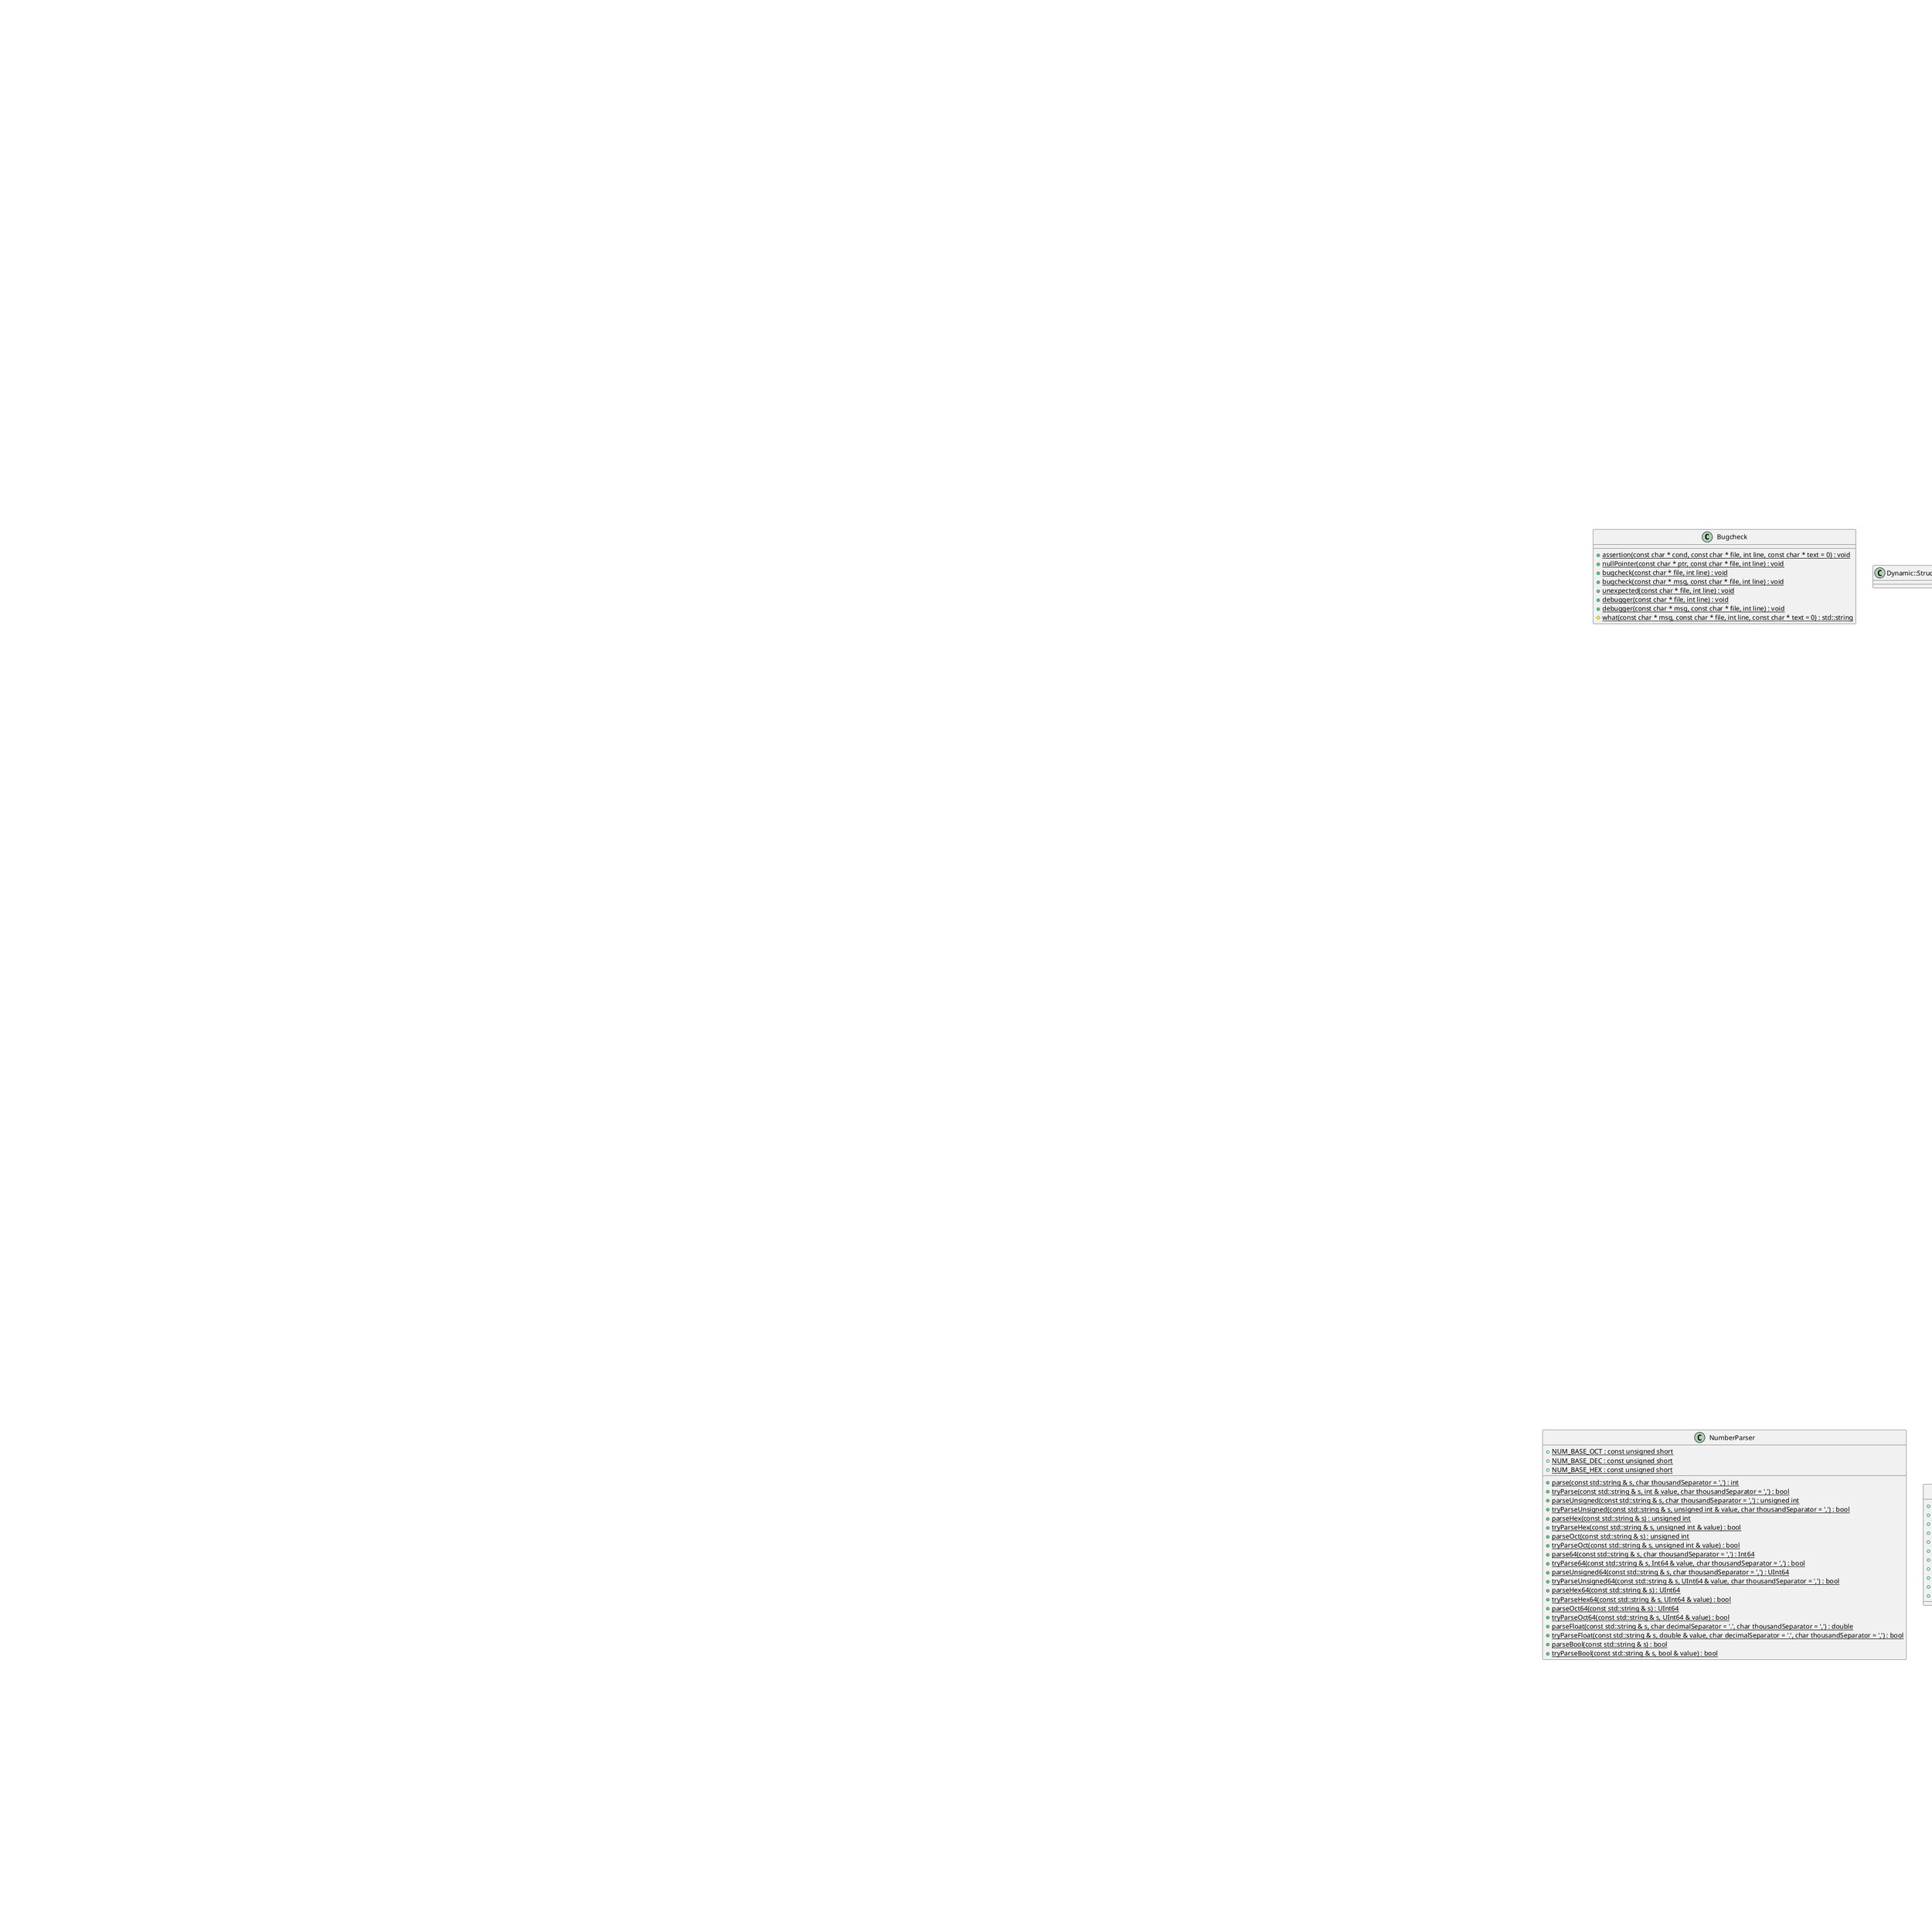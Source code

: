 @startuml
class "Bugcheck" as C_0000236767892842538546
class C_0000236767892842538546 [[https://github.com/pocoproject/poco/blob/9fc117d585e552ae3327b56900df9cc40653d574/Foundation/include/Poco/Bugcheck.h#L32{Bugcheck}]] {
{static} +assertion(const char * cond, const char * file, int line, const char * text = 0) : void
{static} +nullPointer(const char * ptr, const char * file, int line) : void
{static} +bugcheck(const char * file, int line) : void
{static} +bugcheck(const char * msg, const char * file, int line) : void
{static} +unexpected(const char * file, int line) : void
{static} +debugger(const char * file, int line) : void
{static} +debugger(const char * msg, const char * file, int line) : void
{static} #what(const char * msg, const char * file, int line, const char * text = 0) : std::string
}
class "Exception" as C_0001070281089206260370
class C_0001070281089206260370 [[https://github.com/pocoproject/poco/blob/9fc117d585e552ae3327b56900df9cc40653d574/Foundation/include/Poco/Exception.h#L28{Exception}]] {
+Exception(const std::string & msg, int code = 0) : void
+Exception(const std::string & msg, const std::string & arg, int code = 0) : void
+Exception(const std::string & msg, const Exception & nested, int code = 0) : void
+Exception(const Exception & exc) : void
+~Exception() : void
+operator=(const Exception & exc) : Exception &
+name() const : const char *
+className() const : const char *
+what() const : const char *
+nested() const : const Exception *
+message() const : const std::string &
+code() const : int
+displayText() const : std::string
+clone() const : Exception *
+rethrow() const : void
#Exception(int code = 0) : void
#message(const std::string & msg) : void
#extendedMessage(const std::string & arg) : void
-_msg : std::string [[[https://github.com/pocoproject/poco/blob/9fc117d585e552ae3327b56900df9cc40653d574/Foundation/include/Poco/Exception.h#L101{_msg}]]]
-_pNested : Exception * [[[https://github.com/pocoproject/poco/blob/9fc117d585e552ae3327b56900df9cc40653d574/Foundation/include/Poco/Exception.h#L102{_pNested}]]]
-_code : int [[[https://github.com/pocoproject/poco/blob/9fc117d585e552ae3327b56900df9cc40653d574/Foundation/include/Poco/Exception.h#L103{_code}]]]
}
class "LogicException" as C_0002253112329321174604
class C_0002253112329321174604 {
+LogicException(int code = 0) : void
+LogicException(const std::string & msg, int code = 0) : void
+LogicException(const std::string & msg, const std::string & arg, int code = 0) : void
+LogicException(const std::string & msg, const Exception & exc, int code = 0) : void
+LogicException(const LogicException & exc) : void
+~LogicException() : void
+operator=(const LogicException & exc) : LogicException &
+name() const : const char *
+className() const : const char *
+clone() const : Exception *
+rethrow() const : void
}
class "AssertionViolationException" as C_0000369634619393000163
class C_0000369634619393000163 {
+AssertionViolationException(int code = 0) : void
+AssertionViolationException(const std::string & msg, int code = 0) : void
+AssertionViolationException(const std::string & msg, const std::string & arg, int code = 0) : void
+AssertionViolationException(const std::string & msg, const Exception & exc, int code = 0) : void
+AssertionViolationException(const AssertionViolationException & exc) : void
+~AssertionViolationException() : void
+operator=(const AssertionViolationException & exc) : AssertionViolationException &
+name() const : const char *
+className() const : const char *
+clone() const : Exception *
+rethrow() const : void
}
class "NullPointerException" as C_0000603436052006048309
class C_0000603436052006048309 {
+NullPointerException(int code = 0) : void
+NullPointerException(const std::string & msg, int code = 0) : void
+NullPointerException(const std::string & msg, const std::string & arg, int code = 0) : void
+NullPointerException(const std::string & msg, const Exception & exc, int code = 0) : void
+NullPointerException(const NullPointerException & exc) : void
+~NullPointerException() : void
+operator=(const NullPointerException & exc) : NullPointerException &
+name() const : const char *
+className() const : const char *
+clone() const : Exception *
+rethrow() const : void
}
class "NullValueException" as C_0000259348806633027081
class C_0000259348806633027081 {
+NullValueException(int code = 0) : void
+NullValueException(const std::string & msg, int code = 0) : void
+NullValueException(const std::string & msg, const std::string & arg, int code = 0) : void
+NullValueException(const std::string & msg, const Exception & exc, int code = 0) : void
+NullValueException(const NullValueException & exc) : void
+~NullValueException() : void
+operator=(const NullValueException & exc) : NullValueException &
+name() const : const char *
+className() const : const char *
+clone() const : Exception *
+rethrow() const : void
}
class "BugcheckException" as C_0002196787985473942307
class C_0002196787985473942307 {
+BugcheckException(int code = 0) : void
+BugcheckException(const std::string & msg, int code = 0) : void
+BugcheckException(const std::string & msg, const std::string & arg, int code = 0) : void
+BugcheckException(const std::string & msg, const Exception & exc, int code = 0) : void
+BugcheckException(const BugcheckException & exc) : void
+~BugcheckException() : void
+operator=(const BugcheckException & exc) : BugcheckException &
+name() const : const char *
+className() const : const char *
+clone() const : Exception *
+rethrow() const : void
}
class "InvalidArgumentException" as C_0000804372414630097293
class C_0000804372414630097293 {
+InvalidArgumentException(int code = 0) : void
+InvalidArgumentException(const std::string & msg, int code = 0) : void
+InvalidArgumentException(const std::string & msg, const std::string & arg, int code = 0) : void
+InvalidArgumentException(const std::string & msg, const Exception & exc, int code = 0) : void
+InvalidArgumentException(const InvalidArgumentException & exc) : void
+~InvalidArgumentException() : void
+operator=(const InvalidArgumentException & exc) : InvalidArgumentException &
+name() const : const char *
+className() const : const char *
+clone() const : Exception *
+rethrow() const : void
}
class "NotImplementedException" as C_0001077375683830921859
class C_0001077375683830921859 {
+NotImplementedException(int code = 0) : void
+NotImplementedException(const std::string & msg, int code = 0) : void
+NotImplementedException(const std::string & msg, const std::string & arg, int code = 0) : void
+NotImplementedException(const std::string & msg, const Exception & exc, int code = 0) : void
+NotImplementedException(const NotImplementedException & exc) : void
+~NotImplementedException() : void
+operator=(const NotImplementedException & exc) : NotImplementedException &
+name() const : const char *
+className() const : const char *
+clone() const : Exception *
+rethrow() const : void
}
class "RangeException" as C_0000312200462047135904
class C_0000312200462047135904 {
+RangeException(int code = 0) : void
+RangeException(const std::string & msg, int code = 0) : void
+RangeException(const std::string & msg, const std::string & arg, int code = 0) : void
+RangeException(const std::string & msg, const Exception & exc, int code = 0) : void
+RangeException(const RangeException & exc) : void
+~RangeException() : void
+operator=(const RangeException & exc) : RangeException &
+name() const : const char *
+className() const : const char *
+clone() const : Exception *
+rethrow() const : void
}
class "IllegalStateException" as C_0001149866676415928365
class C_0001149866676415928365 {
+IllegalStateException(int code = 0) : void
+IllegalStateException(const std::string & msg, int code = 0) : void
+IllegalStateException(const std::string & msg, const std::string & arg, int code = 0) : void
+IllegalStateException(const std::string & msg, const Exception & exc, int code = 0) : void
+IllegalStateException(const IllegalStateException & exc) : void
+~IllegalStateException() : void
+operator=(const IllegalStateException & exc) : IllegalStateException &
+name() const : const char *
+className() const : const char *
+clone() const : Exception *
+rethrow() const : void
}
class "InvalidAccessException" as C_0001317874868527159358
class C_0001317874868527159358 {
+InvalidAccessException(int code = 0) : void
+InvalidAccessException(const std::string & msg, int code = 0) : void
+InvalidAccessException(const std::string & msg, const std::string & arg, int code = 0) : void
+InvalidAccessException(const std::string & msg, const Exception & exc, int code = 0) : void
+InvalidAccessException(const InvalidAccessException & exc) : void
+~InvalidAccessException() : void
+operator=(const InvalidAccessException & exc) : InvalidAccessException &
+name() const : const char *
+className() const : const char *
+clone() const : Exception *
+rethrow() const : void
}
class "SignalException" as C_0002166664061518458340
class C_0002166664061518458340 {
+SignalException(int code = 0) : void
+SignalException(const std::string & msg, int code = 0) : void
+SignalException(const std::string & msg, const std::string & arg, int code = 0) : void
+SignalException(const std::string & msg, const Exception & exc, int code = 0) : void
+SignalException(const SignalException & exc) : void
+~SignalException() : void
+operator=(const SignalException & exc) : SignalException &
+name() const : const char *
+className() const : const char *
+clone() const : Exception *
+rethrow() const : void
}
class "UnhandledException" as C_0000706618193686751111
class C_0000706618193686751111 {
+UnhandledException(int code = 0) : void
+UnhandledException(const std::string & msg, int code = 0) : void
+UnhandledException(const std::string & msg, const std::string & arg, int code = 0) : void
+UnhandledException(const std::string & msg, const Exception & exc, int code = 0) : void
+UnhandledException(const UnhandledException & exc) : void
+~UnhandledException() : void
+operator=(const UnhandledException & exc) : UnhandledException &
+name() const : const char *
+className() const : const char *
+clone() const : Exception *
+rethrow() const : void
}
class "RuntimeException" as C_0001301737730590463641
class C_0001301737730590463641 {
+RuntimeException(int code = 0) : void
+RuntimeException(const std::string & msg, int code = 0) : void
+RuntimeException(const std::string & msg, const std::string & arg, int code = 0) : void
+RuntimeException(const std::string & msg, const Exception & exc, int code = 0) : void
+RuntimeException(const RuntimeException & exc) : void
+~RuntimeException() : void
+operator=(const RuntimeException & exc) : RuntimeException &
+name() const : const char *
+className() const : const char *
+clone() const : Exception *
+rethrow() const : void
}
class "NotFoundException" as C_0001982521536317583068
class C_0001982521536317583068 {
+NotFoundException(int code = 0) : void
+NotFoundException(const std::string & msg, int code = 0) : void
+NotFoundException(const std::string & msg, const std::string & arg, int code = 0) : void
+NotFoundException(const std::string & msg, const Exception & exc, int code = 0) : void
+NotFoundException(const NotFoundException & exc) : void
+~NotFoundException() : void
+operator=(const NotFoundException & exc) : NotFoundException &
+name() const : const char *
+className() const : const char *
+clone() const : Exception *
+rethrow() const : void
}
class "ExistsException" as C_0001995191218173067844
class C_0001995191218173067844 {
+ExistsException(int code = 0) : void
+ExistsException(const std::string & msg, int code = 0) : void
+ExistsException(const std::string & msg, const std::string & arg, int code = 0) : void
+ExistsException(const std::string & msg, const Exception & exc, int code = 0) : void
+ExistsException(const ExistsException & exc) : void
+~ExistsException() : void
+operator=(const ExistsException & exc) : ExistsException &
+name() const : const char *
+className() const : const char *
+clone() const : Exception *
+rethrow() const : void
}
class "TimeoutException" as C_0000114987681251469531
class C_0000114987681251469531 {
+TimeoutException(int code = 0) : void
+TimeoutException(const std::string & msg, int code = 0) : void
+TimeoutException(const std::string & msg, const std::string & arg, int code = 0) : void
+TimeoutException(const std::string & msg, const Exception & exc, int code = 0) : void
+TimeoutException(const TimeoutException & exc) : void
+~TimeoutException() : void
+operator=(const TimeoutException & exc) : TimeoutException &
+name() const : const char *
+className() const : const char *
+clone() const : Exception *
+rethrow() const : void
}
class "SystemException" as C_0001353307009015576545
class C_0001353307009015576545 {
+SystemException(int code = 0) : void
+SystemException(const std::string & msg, int code = 0) : void
+SystemException(const std::string & msg, const std::string & arg, int code = 0) : void
+SystemException(const std::string & msg, const Exception & exc, int code = 0) : void
+SystemException(const SystemException & exc) : void
+~SystemException() : void
+operator=(const SystemException & exc) : SystemException &
+name() const : const char *
+className() const : const char *
+clone() const : Exception *
+rethrow() const : void
}
class "RegularExpressionException" as C_0001382831319965010174
class C_0001382831319965010174 {
+RegularExpressionException(int code = 0) : void
+RegularExpressionException(const std::string & msg, int code = 0) : void
+RegularExpressionException(const std::string & msg, const std::string & arg, int code = 0) : void
+RegularExpressionException(const std::string & msg, const Exception & exc, int code = 0) : void
+RegularExpressionException(const RegularExpressionException & exc) : void
+~RegularExpressionException() : void
+operator=(const RegularExpressionException & exc) : RegularExpressionException &
+name() const : const char *
+className() const : const char *
+clone() const : Exception *
+rethrow() const : void
}
class "LibraryLoadException" as C_0000938015591308671509
class C_0000938015591308671509 {
+LibraryLoadException(int code = 0) : void
+LibraryLoadException(const std::string & msg, int code = 0) : void
+LibraryLoadException(const std::string & msg, const std::string & arg, int code = 0) : void
+LibraryLoadException(const std::string & msg, const Exception & exc, int code = 0) : void
+LibraryLoadException(const LibraryLoadException & exc) : void
+~LibraryLoadException() : void
+operator=(const LibraryLoadException & exc) : LibraryLoadException &
+name() const : const char *
+className() const : const char *
+clone() const : Exception *
+rethrow() const : void
}
class "LibraryAlreadyLoadedException" as C_0000336898398178758676
class C_0000336898398178758676 {
+LibraryAlreadyLoadedException(int code = 0) : void
+LibraryAlreadyLoadedException(const std::string & msg, int code = 0) : void
+LibraryAlreadyLoadedException(const std::string & msg, const std::string & arg, int code = 0) : void
+LibraryAlreadyLoadedException(const std::string & msg, const Exception & exc, int code = 0) : void
+LibraryAlreadyLoadedException(const LibraryAlreadyLoadedException & exc) : void
+~LibraryAlreadyLoadedException() : void
+operator=(const LibraryAlreadyLoadedException & exc) : LibraryAlreadyLoadedException &
+name() const : const char *
+className() const : const char *
+clone() const : Exception *
+rethrow() const : void
}
class "NoThreadAvailableException" as C_0001281410252839205590
class C_0001281410252839205590 {
+NoThreadAvailableException(int code = 0) : void
+NoThreadAvailableException(const std::string & msg, int code = 0) : void
+NoThreadAvailableException(const std::string & msg, const std::string & arg, int code = 0) : void
+NoThreadAvailableException(const std::string & msg, const Exception & exc, int code = 0) : void
+NoThreadAvailableException(const NoThreadAvailableException & exc) : void
+~NoThreadAvailableException() : void
+operator=(const NoThreadAvailableException & exc) : NoThreadAvailableException &
+name() const : const char *
+className() const : const char *
+clone() const : Exception *
+rethrow() const : void
}
class "PropertyNotSupportedException" as C_0000633974864404558861
class C_0000633974864404558861 {
+PropertyNotSupportedException(int code = 0) : void
+PropertyNotSupportedException(const std::string & msg, int code = 0) : void
+PropertyNotSupportedException(const std::string & msg, const std::string & arg, int code = 0) : void
+PropertyNotSupportedException(const std::string & msg, const Exception & exc, int code = 0) : void
+PropertyNotSupportedException(const PropertyNotSupportedException & exc) : void
+~PropertyNotSupportedException() : void
+operator=(const PropertyNotSupportedException & exc) : PropertyNotSupportedException &
+name() const : const char *
+className() const : const char *
+clone() const : Exception *
+rethrow() const : void
}
class "PoolOverflowException" as C_0001034853746252959865
class C_0001034853746252959865 {
+PoolOverflowException(int code = 0) : void
+PoolOverflowException(const std::string & msg, int code = 0) : void
+PoolOverflowException(const std::string & msg, const std::string & arg, int code = 0) : void
+PoolOverflowException(const std::string & msg, const Exception & exc, int code = 0) : void
+PoolOverflowException(const PoolOverflowException & exc) : void
+~PoolOverflowException() : void
+operator=(const PoolOverflowException & exc) : PoolOverflowException &
+name() const : const char *
+className() const : const char *
+clone() const : Exception *
+rethrow() const : void
}
class "NoPermissionException" as C_0000341228134218214254
class C_0000341228134218214254 {
+NoPermissionException(int code = 0) : void
+NoPermissionException(const std::string & msg, int code = 0) : void
+NoPermissionException(const std::string & msg, const std::string & arg, int code = 0) : void
+NoPermissionException(const std::string & msg, const Exception & exc, int code = 0) : void
+NoPermissionException(const NoPermissionException & exc) : void
+~NoPermissionException() : void
+operator=(const NoPermissionException & exc) : NoPermissionException &
+name() const : const char *
+className() const : const char *
+clone() const : Exception *
+rethrow() const : void
}
class "OutOfMemoryException" as C_0001133032318917766061
class C_0001133032318917766061 {
+OutOfMemoryException(int code = 0) : void
+OutOfMemoryException(const std::string & msg, int code = 0) : void
+OutOfMemoryException(const std::string & msg, const std::string & arg, int code = 0) : void
+OutOfMemoryException(const std::string & msg, const Exception & exc, int code = 0) : void
+OutOfMemoryException(const OutOfMemoryException & exc) : void
+~OutOfMemoryException() : void
+operator=(const OutOfMemoryException & exc) : OutOfMemoryException &
+name() const : const char *
+className() const : const char *
+clone() const : Exception *
+rethrow() const : void
}
class "DataException" as C_0001527419901104954014
class C_0001527419901104954014 {
+DataException(int code = 0) : void
+DataException(const std::string & msg, int code = 0) : void
+DataException(const std::string & msg, const std::string & arg, int code = 0) : void
+DataException(const std::string & msg, const Exception & exc, int code = 0) : void
+DataException(const DataException & exc) : void
+~DataException() : void
+operator=(const DataException & exc) : DataException &
+name() const : const char *
+className() const : const char *
+clone() const : Exception *
+rethrow() const : void
}
class "DataFormatException" as C_0000995213146074472368
class C_0000995213146074472368 {
+DataFormatException(int code = 0) : void
+DataFormatException(const std::string & msg, int code = 0) : void
+DataFormatException(const std::string & msg, const std::string & arg, int code = 0) : void
+DataFormatException(const std::string & msg, const Exception & exc, int code = 0) : void
+DataFormatException(const DataFormatException & exc) : void
+~DataFormatException() : void
+operator=(const DataFormatException & exc) : DataFormatException &
+name() const : const char *
+className() const : const char *
+clone() const : Exception *
+rethrow() const : void
}
class "SyntaxException" as C_0000256423543056697251
class C_0000256423543056697251 {
+SyntaxException(int code = 0) : void
+SyntaxException(const std::string & msg, int code = 0) : void
+SyntaxException(const std::string & msg, const std::string & arg, int code = 0) : void
+SyntaxException(const std::string & msg, const Exception & exc, int code = 0) : void
+SyntaxException(const SyntaxException & exc) : void
+~SyntaxException() : void
+operator=(const SyntaxException & exc) : SyntaxException &
+name() const : const char *
+className() const : const char *
+clone() const : Exception *
+rethrow() const : void
}
class "CircularReferenceException" as C_0001433182852057747259
class C_0001433182852057747259 {
+CircularReferenceException(int code = 0) : void
+CircularReferenceException(const std::string & msg, int code = 0) : void
+CircularReferenceException(const std::string & msg, const std::string & arg, int code = 0) : void
+CircularReferenceException(const std::string & msg, const Exception & exc, int code = 0) : void
+CircularReferenceException(const CircularReferenceException & exc) : void
+~CircularReferenceException() : void
+operator=(const CircularReferenceException & exc) : CircularReferenceException &
+name() const : const char *
+className() const : const char *
+clone() const : Exception *
+rethrow() const : void
}
class "PathSyntaxException" as C_0000275335632689246562
class C_0000275335632689246562 {
+PathSyntaxException(int code = 0) : void
+PathSyntaxException(const std::string & msg, int code = 0) : void
+PathSyntaxException(const std::string & msg, const std::string & arg, int code = 0) : void
+PathSyntaxException(const std::string & msg, const Exception & exc, int code = 0) : void
+PathSyntaxException(const PathSyntaxException & exc) : void
+~PathSyntaxException() : void
+operator=(const PathSyntaxException & exc) : PathSyntaxException &
+name() const : const char *
+className() const : const char *
+clone() const : Exception *
+rethrow() const : void
}
class "IOException" as C_0001662724143746653776
class C_0001662724143746653776 {
+IOException(int code = 0) : void
+IOException(const std::string & msg, int code = 0) : void
+IOException(const std::string & msg, const std::string & arg, int code = 0) : void
+IOException(const std::string & msg, const Exception & exc, int code = 0) : void
+IOException(const IOException & exc) : void
+~IOException() : void
+operator=(const IOException & exc) : IOException &
+name() const : const char *
+className() const : const char *
+clone() const : Exception *
+rethrow() const : void
}
class "ProtocolException" as C_0002140076054618695059
class C_0002140076054618695059 {
+ProtocolException(int code = 0) : void
+ProtocolException(const std::string & msg, int code = 0) : void
+ProtocolException(const std::string & msg, const std::string & arg, int code = 0) : void
+ProtocolException(const std::string & msg, const Exception & exc, int code = 0) : void
+ProtocolException(const ProtocolException & exc) : void
+~ProtocolException() : void
+operator=(const ProtocolException & exc) : ProtocolException &
+name() const : const char *
+className() const : const char *
+clone() const : Exception *
+rethrow() const : void
}
class "FileException" as C_0001548248602662425253
class C_0001548248602662425253 {
+FileException(int code = 0) : void
+FileException(const std::string & msg, int code = 0) : void
+FileException(const std::string & msg, const std::string & arg, int code = 0) : void
+FileException(const std::string & msg, const Exception & exc, int code = 0) : void
+FileException(const FileException & exc) : void
+~FileException() : void
+operator=(const FileException & exc) : FileException &
+name() const : const char *
+className() const : const char *
+clone() const : Exception *
+rethrow() const : void
}
class "FileExistsException" as C_0000493308447352789343
class C_0000493308447352789343 {
+FileExistsException(int code = 0) : void
+FileExistsException(const std::string & msg, int code = 0) : void
+FileExistsException(const std::string & msg, const std::string & arg, int code = 0) : void
+FileExistsException(const std::string & msg, const Exception & exc, int code = 0) : void
+FileExistsException(const FileExistsException & exc) : void
+~FileExistsException() : void
+operator=(const FileExistsException & exc) : FileExistsException &
+name() const : const char *
+className() const : const char *
+clone() const : Exception *
+rethrow() const : void
}
class "FileNotFoundException" as C_0001103010587203413666
class C_0001103010587203413666 {
+FileNotFoundException(int code = 0) : void
+FileNotFoundException(const std::string & msg, int code = 0) : void
+FileNotFoundException(const std::string & msg, const std::string & arg, int code = 0) : void
+FileNotFoundException(const std::string & msg, const Exception & exc, int code = 0) : void
+FileNotFoundException(const FileNotFoundException & exc) : void
+~FileNotFoundException() : void
+operator=(const FileNotFoundException & exc) : FileNotFoundException &
+name() const : const char *
+className() const : const char *
+clone() const : Exception *
+rethrow() const : void
}
class "PathNotFoundException" as C_0000702557745299095895
class C_0000702557745299095895 {
+PathNotFoundException(int code = 0) : void
+PathNotFoundException(const std::string & msg, int code = 0) : void
+PathNotFoundException(const std::string & msg, const std::string & arg, int code = 0) : void
+PathNotFoundException(const std::string & msg, const Exception & exc, int code = 0) : void
+PathNotFoundException(const PathNotFoundException & exc) : void
+~PathNotFoundException() : void
+operator=(const PathNotFoundException & exc) : PathNotFoundException &
+name() const : const char *
+className() const : const char *
+clone() const : Exception *
+rethrow() const : void
}
class "FileReadOnlyException" as C_0000769837579431954161
class C_0000769837579431954161 {
+FileReadOnlyException(int code = 0) : void
+FileReadOnlyException(const std::string & msg, int code = 0) : void
+FileReadOnlyException(const std::string & msg, const std::string & arg, int code = 0) : void
+FileReadOnlyException(const std::string & msg, const Exception & exc, int code = 0) : void
+FileReadOnlyException(const FileReadOnlyException & exc) : void
+~FileReadOnlyException() : void
+operator=(const FileReadOnlyException & exc) : FileReadOnlyException &
+name() const : const char *
+className() const : const char *
+clone() const : Exception *
+rethrow() const : void
}
class "FileAccessDeniedException" as C_0002153092292534409707
class C_0002153092292534409707 {
+FileAccessDeniedException(int code = 0) : void
+FileAccessDeniedException(const std::string & msg, int code = 0) : void
+FileAccessDeniedException(const std::string & msg, const std::string & arg, int code = 0) : void
+FileAccessDeniedException(const std::string & msg, const Exception & exc, int code = 0) : void
+FileAccessDeniedException(const FileAccessDeniedException & exc) : void
+~FileAccessDeniedException() : void
+operator=(const FileAccessDeniedException & exc) : FileAccessDeniedException &
+name() const : const char *
+className() const : const char *
+clone() const : Exception *
+rethrow() const : void
}
class "CreateFileException" as C_0001946023510605325600
class C_0001946023510605325600 {
+CreateFileException(int code = 0) : void
+CreateFileException(const std::string & msg, int code = 0) : void
+CreateFileException(const std::string & msg, const std::string & arg, int code = 0) : void
+CreateFileException(const std::string & msg, const Exception & exc, int code = 0) : void
+CreateFileException(const CreateFileException & exc) : void
+~CreateFileException() : void
+operator=(const CreateFileException & exc) : CreateFileException &
+name() const : const char *
+className() const : const char *
+clone() const : Exception *
+rethrow() const : void
}
class "OpenFileException" as C_0000330510123098801279
class C_0000330510123098801279 {
+OpenFileException(int code = 0) : void
+OpenFileException(const std::string & msg, int code = 0) : void
+OpenFileException(const std::string & msg, const std::string & arg, int code = 0) : void
+OpenFileException(const std::string & msg, const Exception & exc, int code = 0) : void
+OpenFileException(const OpenFileException & exc) : void
+~OpenFileException() : void
+operator=(const OpenFileException & exc) : OpenFileException &
+name() const : const char *
+className() const : const char *
+clone() const : Exception *
+rethrow() const : void
}
class "WriteFileException" as C_0000808441741908920803
class C_0000808441741908920803 {
+WriteFileException(int code = 0) : void
+WriteFileException(const std::string & msg, int code = 0) : void
+WriteFileException(const std::string & msg, const std::string & arg, int code = 0) : void
+WriteFileException(const std::string & msg, const Exception & exc, int code = 0) : void
+WriteFileException(const WriteFileException & exc) : void
+~WriteFileException() : void
+operator=(const WriteFileException & exc) : WriteFileException &
+name() const : const char *
+className() const : const char *
+clone() const : Exception *
+rethrow() const : void
}
class "ReadFileException" as C_0001769596158265295803
class C_0001769596158265295803 {
+ReadFileException(int code = 0) : void
+ReadFileException(const std::string & msg, int code = 0) : void
+ReadFileException(const std::string & msg, const std::string & arg, int code = 0) : void
+ReadFileException(const std::string & msg, const Exception & exc, int code = 0) : void
+ReadFileException(const ReadFileException & exc) : void
+~ReadFileException() : void
+operator=(const ReadFileException & exc) : ReadFileException &
+name() const : const char *
+className() const : const char *
+clone() const : Exception *
+rethrow() const : void
}
class "DirectoryNotEmptyException" as C_0001822784252292133827
class C_0001822784252292133827 {
+DirectoryNotEmptyException(int code = 0) : void
+DirectoryNotEmptyException(const std::string & msg, int code = 0) : void
+DirectoryNotEmptyException(const std::string & msg, const std::string & arg, int code = 0) : void
+DirectoryNotEmptyException(const std::string & msg, const Exception & exc, int code = 0) : void
+DirectoryNotEmptyException(const DirectoryNotEmptyException & exc) : void
+~DirectoryNotEmptyException() : void
+operator=(const DirectoryNotEmptyException & exc) : DirectoryNotEmptyException &
+name() const : const char *
+className() const : const char *
+clone() const : Exception *
+rethrow() const : void
}
class "UnknownURISchemeException" as C_0001684801065288788447
class C_0001684801065288788447 {
+UnknownURISchemeException(int code = 0) : void
+UnknownURISchemeException(const std::string & msg, int code = 0) : void
+UnknownURISchemeException(const std::string & msg, const std::string & arg, int code = 0) : void
+UnknownURISchemeException(const std::string & msg, const Exception & exc, int code = 0) : void
+UnknownURISchemeException(const UnknownURISchemeException & exc) : void
+~UnknownURISchemeException() : void
+operator=(const UnknownURISchemeException & exc) : UnknownURISchemeException &
+name() const : const char *
+className() const : const char *
+clone() const : Exception *
+rethrow() const : void
}
class "TooManyURIRedirectsException" as C_0000568173543111799698
class C_0000568173543111799698 {
+TooManyURIRedirectsException(int code = 0) : void
+TooManyURIRedirectsException(const std::string & msg, int code = 0) : void
+TooManyURIRedirectsException(const std::string & msg, const std::string & arg, int code = 0) : void
+TooManyURIRedirectsException(const std::string & msg, const Exception & exc, int code = 0) : void
+TooManyURIRedirectsException(const TooManyURIRedirectsException & exc) : void
+~TooManyURIRedirectsException() : void
+operator=(const TooManyURIRedirectsException & exc) : TooManyURIRedirectsException &
+name() const : const char *
+className() const : const char *
+clone() const : Exception *
+rethrow() const : void
}
class "URISyntaxException" as C_0002070464368740303928
class C_0002070464368740303928 {
+URISyntaxException(int code = 0) : void
+URISyntaxException(const std::string & msg, int code = 0) : void
+URISyntaxException(const std::string & msg, const std::string & arg, int code = 0) : void
+URISyntaxException(const std::string & msg, const Exception & exc, int code = 0) : void
+URISyntaxException(const URISyntaxException & exc) : void
+~URISyntaxException() : void
+operator=(const URISyntaxException & exc) : URISyntaxException &
+name() const : const char *
+className() const : const char *
+clone() const : Exception *
+rethrow() const : void
}
class "ApplicationException" as C_0001716107766659869464
class C_0001716107766659869464 {
+ApplicationException(int code = 0) : void
+ApplicationException(const std::string & msg, int code = 0) : void
+ApplicationException(const std::string & msg, const std::string & arg, int code = 0) : void
+ApplicationException(const std::string & msg, const Exception & exc, int code = 0) : void
+ApplicationException(const ApplicationException & exc) : void
+~ApplicationException() : void
+operator=(const ApplicationException & exc) : ApplicationException &
+name() const : const char *
+className() const : const char *
+clone() const : Exception *
+rethrow() const : void
}
class "BadCastException" as C_0001848154526537846383
class C_0001848154526537846383 {
+BadCastException(int code = 0) : void
+BadCastException(const std::string & msg, int code = 0) : void
+BadCastException(const std::string & msg, const std::string & arg, int code = 0) : void
+BadCastException(const std::string & msg, const Exception & exc, int code = 0) : void
+BadCastException(const BadCastException & exc) : void
+~BadCastException() : void
+operator=(const BadCastException & exc) : BadCastException &
+name() const : const char *
+className() const : const char *
+clone() const : Exception *
+rethrow() const : void
}
class "IsReference<T>" as C_0001300577133371038212
class C_0001300577133371038212 [[https://github.com/pocoproject/poco/blob/9fc117d585e552ae3327b56900df9cc40653d574/Foundation/include/Poco/MetaProgramming.h#L28{IsReference}]] {
+VALUE : enum
}
class "IsReference<T&>" as C_0002115485262929568362
class C_0002115485262929568362 [[https://github.com/pocoproject/poco/blob/9fc117d585e552ae3327b56900df9cc40653d574/Foundation/include/Poco/MetaProgramming.h#L39{IsReference}]] {
}
class "IsReference<const type-parameter-0-0 &>" as C_0001485169843726867107
class C_0001485169843726867107 [[https://github.com/pocoproject/poco/blob/9fc117d585e552ae3327b56900df9cc40653d574/Foundation/include/Poco/MetaProgramming.h#L49{IsReference}]] {
}
class "IsConst<T>" as C_0000209357500568669947
class C_0000209357500568669947 [[https://github.com/pocoproject/poco/blob/9fc117d585e552ae3327b56900df9cc40653d574/Foundation/include/Poco/MetaProgramming.h#L59{IsConst}]] {
+VALUE : enum
}
class "IsConst<const type-parameter-0-0 &>" as C_0000594124130901195828
class C_0000594124130901195828 [[https://github.com/pocoproject/poco/blob/9fc117d585e552ae3327b56900df9cc40653d574/Foundation/include/Poco/MetaProgramming.h#L70{IsConst}]] {
}
class "IsConst<const type-parameter-0-0>" as C_0001848875410676016993
class C_0001848875410676016993 [[https://github.com/pocoproject/poco/blob/9fc117d585e552ae3327b56900df9cc40653d574/Foundation/include/Poco/MetaProgramming.h#L80{IsConst}]] {
}
class "IsConst<const type-parameter-0-0[i]>" as C_0001441480049768296819
class C_0001441480049768296819 [[https://github.com/pocoproject/poco/blob/9fc117d585e552ae3327b56900df9cc40653d574/Foundation/include/Poco/MetaProgramming.h#L90{IsConst}]] {
}
class "TypeWrapper<T>" as C_0002101157559588427005
class C_0002101157559588427005 [[https://github.com/pocoproject/poco/blob/9fc117d585e552ae3327b56900df9cc40653d574/Foundation/include/Poco/MetaProgramming.h#L101{TypeWrapper}]] {
}
class "TypeWrapper<const type-parameter-0-0>" as C_0001234983749361663515
class C_0001234983749361663515 [[https://github.com/pocoproject/poco/blob/9fc117d585e552ae3327b56900df9cc40653d574/Foundation/include/Poco/MetaProgramming.h#L112{TypeWrapper}]] {
}
class "TypeWrapper<const type-parameter-0-0 &>" as C_0001030029108813607240
class C_0001030029108813607240 [[https://github.com/pocoproject/poco/blob/9fc117d585e552ae3327b56900df9cc40653d574/Foundation/include/Poco/MetaProgramming.h#L122{TypeWrapper}]] {
}
class "TypeWrapper<T&>" as C_0000475601087689343105
class C_0000475601087689343105 [[https://github.com/pocoproject/poco/blob/9fc117d585e552ae3327b56900df9cc40653d574/Foundation/include/Poco/MetaProgramming.h#L132{TypeWrapper}]] {
}
abstract "Dynamic::VarHolder" as C_0000820091630223006238
abstract C_0000820091630223006238 [[https://github.com/pocoproject/poco/blob/9fc117d585e552ae3327b56900df9cc40653d574/Foundation/include/Poco/Dynamic/VarHolder.h#L104{VarHolder}]] {
+~VarHolder() : void
{abstract} +clone(Placeholder<Dynamic::VarHolder> * pHolder = 0) const = 0 : Dynamic::VarHolder *
{abstract} +type() const = 0 : const std::type_info &
+convert(Int8 & val) const : void
+convert(Int16 & val) const : void
+convert(Int32 & val) const : void
+convert(Int64 & val) const : void
+convert(UInt8 & val) const : void
+convert(UInt16 & val) const : void
+convert(UInt32 & val) const : void
+convert(UInt64 & val) const : void
+convert(DateTime & val) const : void
+convert(LocalDateTime & val) const : void
+convert(Timestamp & val) const : void
+convert(UUID & val) const : void
+convert(long long & val) const : void
+convert(unsigned long long & val) const : void
+convert(bool & val) const : void
+convert(float & val) const : void
+convert(double & val) const : void
+convert(char & val) const : void
+convert(std::string & val) const : void
+convert(UTF16String & val) const : void
+isArray() const : bool
+isVector() const : bool
+isList() const : bool
+isDeque() const : bool
+isStruct() const : bool
+isOrdered() const : bool
+isInteger() const : bool
+isSigned() const : bool
+isNumeric() const : bool
+isBoolean() const : bool
+isString() const : bool
+isDate() const : bool
+isTime() const : bool
+isDateTime() const : bool
+isUUID() const : bool
+size() const : std::size_t
#VarHolder() : void
#cloneHolder<T>(Placeholder<Dynamic::VarHolder> * pVarHolder, const T & val) : class Dynamic::VarHolder *
#convertToSmaller<F,T>(const F & from, T & to) : void
#convertToSmallerUnsigned<F,T>(const F & from, T & to) : void
#convertSignedToUnsigned<F,T>(const F & from, T & to) : void
#convertSignedFloatToUnsigned<F,T>(const F & from, T & to) : void
#convertUnsignedToSigned<F,T>(const F & from, T & to) : void
-checkUpperLimit<F,T>(const F & from) : void
-checkLowerLimit<F,T>(const F & from) : void
-checkUpperLimitFloat<F,T>(const F & from) : void
-checkLowerLimitFloat<F,T>(const F & from) : void
}
class "Dynamic::VarHolderImpl<T>" as C_0001112867090784569162
class C_0001112867090784569162 [[https://github.com/pocoproject/poco/blob/9fc117d585e552ae3327b56900df9cc40653d574/Foundation/include/Poco/Dynamic/VarHolder.h#L705{VarHolderImpl}]] {
+VarHolderImpl<T>(const T & val) : void
+~VarHolderImpl<T>() : void
+type() const : const std::type_info &
+clone(Placeholder<Dynamic::VarHolder> * pVarHolder = 0) const : Dynamic::VarHolder *
+value() const : const T &
-VarHolderImpl<T>() : void
-VarHolderImpl<T>(const VarHolderImpl<T> & ) : void
-operator=(const VarHolderImpl<T> & ) : VarHolderImpl<T> &
-_val : T [[[https://github.com/pocoproject/poco/blob/9fc117d585e552ae3327b56900df9cc40653d574/Foundation/include/Poco/Dynamic/VarHolder.h#L754{_val}]]]
}
class "Dynamic::VarHolderImpl<signed char>" as C_0002149165824584484566
class C_0002149165824584484566 [[https://github.com/pocoproject/poco/blob/9fc117d585e552ae3327b56900df9cc40653d574/Foundation/include/Poco/Dynamic/VarHolder.h#L759{VarHolderImpl}]] {
}
class "Dynamic::VarHolderImpl<short>" as C_0000198808093629002393
class C_0000198808093629002393 [[https://github.com/pocoproject/poco/blob/9fc117d585e552ae3327b56900df9cc40653d574/Foundation/include/Poco/Dynamic/VarHolder.h#L915{VarHolderImpl}]] {
}
class "Dynamic::VarHolderImpl<int>" as C_0000976768452323437983
class C_0000976768452323437983 [[https://github.com/pocoproject/poco/blob/9fc117d585e552ae3327b56900df9cc40653d574/Foundation/include/Poco/Dynamic/VarHolder.h#L1068{VarHolderImpl}]] {
}
class "Dynamic::VarHolderImpl<long>" as C_0001804431617899042426
class C_0001804431617899042426 [[https://github.com/pocoproject/poco/blob/9fc117d585e552ae3327b56900df9cc40653d574/Foundation/include/Poco/Dynamic/VarHolder.h#L1220{VarHolderImpl}]] {
}
class "Dynamic::VarHolderImpl<unsigned char>" as C_0001832009513687525374
class C_0001832009513687525374 [[https://github.com/pocoproject/poco/blob/9fc117d585e552ae3327b56900df9cc40653d574/Foundation/include/Poco/Dynamic/VarHolder.h#L1387{VarHolderImpl}]] {
}
class "Dynamic::VarHolderImpl<unsigned short>" as C_0000572186414558919480
class C_0000572186414558919480 [[https://github.com/pocoproject/poco/blob/9fc117d585e552ae3327b56900df9cc40653d574/Foundation/include/Poco/Dynamic/VarHolder.h#L1539{VarHolderImpl}]] {
}
class "Dynamic::VarHolderImpl<unsigned int>" as C_0000166253842255815357
class C_0000166253842255815357 [[https://github.com/pocoproject/poco/blob/9fc117d585e552ae3327b56900df9cc40653d574/Foundation/include/Poco/Dynamic/VarHolder.h#L1691{VarHolderImpl}]] {
}
class "Dynamic::VarHolderImpl<unsigned long>" as C_0001459401574844645109
class C_0001459401574844645109 [[https://github.com/pocoproject/poco/blob/9fc117d585e552ae3327b56900df9cc40653d574/Foundation/include/Poco/Dynamic/VarHolder.h#L1843{VarHolderImpl}]] {
}
class "Dynamic::VarHolderImpl<bool>" as C_0000599279109574326060
class C_0000599279109574326060 [[https://github.com/pocoproject/poco/blob/9fc117d585e552ae3327b56900df9cc40653d574/Foundation/include/Poco/Dynamic/VarHolder.h#L2016{VarHolderImpl}]] {
}
class "Dynamic::VarHolderImpl<float>" as C_0000384619052225252533
class C_0000384619052225252533 [[https://github.com/pocoproject/poco/blob/9fc117d585e552ae3327b56900df9cc40653d574/Foundation/include/Poco/Dynamic/VarHolder.h#L2166{VarHolderImpl}]] {
}
class "Dynamic::VarHolderImpl<double>" as C_0002242257052791493112
class C_0002242257052791493112 [[https://github.com/pocoproject/poco/blob/9fc117d585e552ae3327b56900df9cc40653d574/Foundation/include/Poco/Dynamic/VarHolder.h#L2319{VarHolderImpl}]] {
}
class "Dynamic::VarHolderImpl<char>" as C_0001942181379759217898
class C_0001942181379759217898 [[https://github.com/pocoproject/poco/blob/9fc117d585e552ae3327b56900df9cc40653d574/Foundation/include/Poco/Dynamic/VarHolder.h#L2478{VarHolderImpl}]] {
}
class "Dynamic::VarHolderImpl<std::string>" as C_0002291903337356664508
class C_0002291903337356664508 [[https://github.com/pocoproject/poco/blob/9fc117d585e552ae3327b56900df9cc40653d574/Foundation/include/Poco/Dynamic/VarHolder.h#L2628{VarHolderImpl}]] {
}
class "Dynamic::VarHolderImpl<std::basic_string<unsigned short,UTF16CharTraits>>" as C_0001280441251658550342
class C_0001280441251658550342 [[https://github.com/pocoproject/poco/blob/9fc117d585e552ae3327b56900df9cc40653d574/Foundation/include/Poco/Dynamic/VarHolder.h#L2825{VarHolderImpl}]] {
}
class "Dynamic::VarHolderImpl<long long>" as C_0001646173285346905617
class C_0001646173285346905617 [[https://github.com/pocoproject/poco/blob/9fc117d585e552ae3327b56900df9cc40653d574/Foundation/include/Poco/Dynamic/VarHolder.h#L3309{VarHolderImpl}]] {
}
class "Dynamic::VarHolderImpl<unsigned long long>" as C_0001583654034047392858
class C_0001583654034047392858 [[https://github.com/pocoproject/poco/blob/9fc117d585e552ae3327b56900df9cc40653d574/Foundation/include/Poco/Dynamic/VarHolder.h#L3457{VarHolderImpl}]] {
}
class "Dynamic::VarHolderImpl<std::vector<T,std::allocator<T>>>" as C_0001958977447667255166
class C_0001958977447667255166 [[https://github.com/pocoproject/poco/blob/9fc117d585e552ae3327b56900df9cc40653d574/Foundation/include/Poco/Dynamic/VarHolder.h#L3608{VarHolderImpl}]] {
}
class "Dynamic::VarHolderImpl<std::list<T,std::allocator<T>>>" as C_0000080571782585268469
class C_0000080571782585268469 [[https://github.com/pocoproject/poco/blob/9fc117d585e552ae3327b56900df9cc40653d574/Foundation/include/Poco/Dynamic/VarHolder.h#L3673{VarHolderImpl}]] {
}
class "Dynamic::VarHolderImpl<std::deque<T,std::allocator<T>>>" as C_0001054432913031815629
class C_0001054432913031815629 [[https://github.com/pocoproject/poco/blob/9fc117d585e552ae3327b56900df9cc40653d574/Foundation/include/Poco/Dynamic/VarHolder.h#L3748{VarHolderImpl}]] {
}
class "Dynamic::VarHolderImpl<DateTime>" as C_0000699000175415913074
class C_0000699000175415913074 [[https://github.com/pocoproject/poco/blob/9fc117d585e552ae3327b56900df9cc40653d574/Foundation/include/Poco/Dynamic/VarHolder.h#L3813{VarHolderImpl}]] {
}
class "Dynamic::VarHolderImpl<LocalDateTime>" as C_0001850771625416044357
class C_0001850771625416044357 [[https://github.com/pocoproject/poco/blob/9fc117d585e552ae3327b56900df9cc40653d574/Foundation/include/Poco/Dynamic/VarHolder.h#L3963{VarHolderImpl}]] {
}
class "Dynamic::VarHolderImpl<Timestamp>" as C_0001458511670125196521
class C_0001458511670125196521 [[https://github.com/pocoproject/poco/blob/9fc117d585e552ae3327b56900df9cc40653d574/Foundation/include/Poco/Dynamic/VarHolder.h#L4098{VarHolderImpl}]] {
}
class "Dynamic::VarHolderImpl<UUID>" as C_0001286239480653274581
class C_0001286239480653274581 [[https://github.com/pocoproject/poco/blob/9fc117d585e552ae3327b56900df9cc40653d574/Foundation/include/Poco/Dynamic/VarHolder.h#L4233{VarHolderImpl}]] {
}
class "Dynamic::VarIterator" as C_0002237184725500898553
class C_0002237184725500898553 [[https://github.com/pocoproject/poco/blob/9fc117d585e552ae3327b56900df9cc40653d574/Foundation/include/Poco/Dynamic/VarIterator.h#L33{VarIterator}]] {
+VarIterator(Dynamic::Var * pVar, bool positionEnd) : void
+VarIterator(const Dynamic::VarIterator & other) : void
+VarIterator(Dynamic::VarIterator && other) : void
+~VarIterator() : void
+operator=(const Dynamic::VarIterator & other) : Dynamic::VarIterator &
+operator=(Dynamic::VarIterator && other) : Dynamic::VarIterator &
+operator==(const Dynamic::VarIterator & other) const : bool
+operator!=(const Dynamic::VarIterator & other) const : bool
+operator*() const : Dynamic::Var &
+operator->() const : Dynamic::Var *
+operator++() const : const Dynamic::VarIterator &
+operator++(int ) const : Dynamic::VarIterator
+operator--() const : const Dynamic::VarIterator &
+operator--(int ) const : Dynamic::VarIterator
+operator+(std::size_t diff) const : Dynamic::VarIterator
+operator-(std::size_t diff) const : Dynamic::VarIterator
+swap(Dynamic::VarIterator & other) : void
-VarIterator() : void
-increment() const : void
-decrement() const : void
-setPosition(std::size_t pos) const : void
-_pVar : Dynamic::Var * [[[https://github.com/pocoproject/poco/blob/9fc117d585e552ae3327b56900df9cc40653d574/Foundation/include/Poco/Dynamic/VarIterator.h#L117{_pVar}]]]
-_position : std::size_t [[[https://github.com/pocoproject/poco/blob/9fc117d585e552ae3327b56900df9cc40653d574/Foundation/include/Poco/Dynamic/VarIterator.h#L118{_position}]]]
{static} +POSITION_END : const std::size_t [[[https://github.com/pocoproject/poco/blob/9fc117d585e552ae3327b56900df9cc40653d574/Foundation/include/Poco/Dynamic/VarIterator.h#L43{POSITION_END}]]]
}
class "Dynamic::Var" as C_0001827593751126946500
class C_0001827593751126946500 [[https://github.com/pocoproject/poco/blob/9fc117d585e552ae3327b56900df9cc40653d574/Foundation/include/Poco/Dynamic/Var.h#L41{Var}]] {
+Var() : void
+Var(const char * pVal) : void
+Var(const Dynamic::Var & other) : void
+~Var() : void
+swap(Dynamic::Var & other) : void
+begin() const : Dynamic::Var::ConstIterator
+end() const : Dynamic::Var::ConstIterator
+begin() : Dynamic::Var::Iterator
+end() : Dynamic::Var::Iterator
+operator!() const : bool
+operator=(const Dynamic::Var & other) : Dynamic::Var &
+operator+(const Dynamic::Var & other) const : const Dynamic::Var
+operator+(const char * other) const : const Dynamic::Var
+operator++() : Dynamic::Var &
+operator++(int ) : const Dynamic::Var
+operator--() : Dynamic::Var &
+operator--(int ) : const Dynamic::Var
+operator+=(const Dynamic::Var & other) : Dynamic::Var &
+operator+=(const char * other) : Dynamic::Var &
+operator-(const Dynamic::Var & other) const : const Dynamic::Var
+operator-=(const Dynamic::Var & other) : Dynamic::Var &
+operator*(const Dynamic::Var & other) const : const Dynamic::Var
+operator*=(const Dynamic::Var & other) : Dynamic::Var &
+operator/(const Dynamic::Var & other) const : const Dynamic::Var
+operator/=(const Dynamic::Var & other) : Dynamic::Var &
+operator==(const char * other) const : bool
+operator==(const Dynamic::Var & other) const : bool
+operator!=(const Dynamic::Var & other) const : bool
+operator!=(const char * other) const : bool
+operator<(const Dynamic::Var & other) const : bool
+operator<=(const Dynamic::Var & other) const : bool
+operator>(const Dynamic::Var & other) const : bool
+operator>=(const Dynamic::Var & other) const : bool
+operator||(const Dynamic::Var & other) const : bool
+operator&&(const Dynamic::Var & other) const : bool
+isArray() const : bool
+isVector() const : bool
+isList() const : bool
+isDeque() const : bool
+isStruct() const : bool
+isOrdered() const : bool
+at(std::size_t n) : char &
+operator[](const std::string & name) : Dynamic::Var &
+operator[](const std::string & name) const : const Dynamic::Var &
+type() const : const std::type_info &
+empty() : void
+clear() : void
+isEmpty() const : bool
+isInteger() const : bool
+isSigned() const : bool
+isNumeric() const : bool
+isBoolean() const : bool
+isString() const : bool
+isDate() const : bool
+isTime() const : bool
+isDateTime() const : bool
+isUUID() const : bool
+size() const : std::size_t
+toString() const : std::string
{static} +parse(const std::string & val) : Dynamic::Var
{static} +toString(const Dynamic::Var & var) : std::string
-getAt(std::size_t n) : Dynamic::Var &
-getAt(const std::string & n) : Dynamic::Var &
{static} -parse(const std::string & val, std::string::size_type & offset) : Dynamic::Var
{static} -parseObject(const std::string & val, std::string::size_type & pos) : Dynamic::Var
{static} -parseArray(const std::string & val, std::string::size_type & pos) : Dynamic::Var
{static} -parseString(const std::string & val, std::string::size_type & pos) : std::string
{static} -parseJSONString(const std::string & val, std::string::size_type & pos) : std::string
{static} -skipWhiteSpace(const std::string & val, std::string::size_type & pos) : void
-content() const : Dynamic::VarHolder *
-destruct() : void
-construct(const char * value) : void
-construct(const Dynamic::Var & other) : void
+Var<T>(const T & val) : void
+convert<T>(T & val) : void
+convert<T>() : T
+operator type-parameter-0-0<T>() : T
+extract<T>() : const T &
+operator=<T>(const T & other) : class Dynamic::Var &
+operator+<T>(const T & other) : const class Dynamic::Var
+operator+=<T>(const T & other) : class Dynamic::Var &
+operator-<T>(const T & other) : const class Dynamic::Var
+operator-=<T>(const T & other) : class Dynamic::Var &
+operator*<T>(const T & other) : const class Dynamic::Var
+operator*=<T>(const T & other) : class Dynamic::Var &
+operator/<T>(const T & other) : const class Dynamic::Var
+operator/=<T>(const T & other) : class Dynamic::Var &
+operator==<T>(const T & other) : _Bool
+operator!=<T>(const T & other) : _Bool
+operator<<T>(const T & other) : _Bool
+operator<=<T>(const T & other) : _Bool
+operator><T>(const T & other) : _Bool
+operator>=<T>(const T & other) : _Bool
+operator||<T>(const T & other) : _Bool
+operator&&<T>(const T & other) : _Bool
+operator[]<T>(const T & n) : class Dynamic::Var &
+operator[]<T>(const T & n) : const class Dynamic::Var &
-add<T>(const Dynamic::Var & other) : T
-subtract<T>(const Dynamic::Var & other) : T
-multiply<T>(const Dynamic::Var & other) : T
-divide<T>(const Dynamic::Var & other) : T
-holderImpl<T,E>(const std::string errorMessage = "") : VarHolderImpl<T> *
-structIndexOperator<T,N>(T * pStr, N n) : class Dynamic::Var &
-construct<ValueType>(const ValueType & value) : void
-_placeholder : Placeholder<Dynamic::VarHolder> [[[https://github.com/pocoproject/poco/blob/9fc117d585e552ae3327b56900df9cc40653d574/Foundation/include/Poco/Dynamic/Var.h#L632{_placeholder}]]]
}
class "Dynamic::Struct<K,M=std::map<K, Var>,S=std::set<K>>" as C_0000562679976742134348
class C_0000562679976742134348 [[https://github.com/pocoproject/poco/blob/9fc117d585e552ae3327b56900df9cc40653d574/Foundation/include/Poco/Dynamic/Struct.h#L36{Struct}]] {
+Struct<K, M, S>() : void
+Struct<K, M, S>(const Dynamic::Struct::Data & val) : void
+~Struct<K, M, S>() : void
+operator[](const K & name) : Dynamic::Var &
+operator[](const K & name) const : const Dynamic::Var &
+contains(const K & name) const : bool
+find(const K & name) : Dynamic::Struct::Iterator
+find(const K & name) const : Dynamic::Struct::ConstIterator
+end() : Dynamic::Struct::Iterator
+end() const : Dynamic::Struct::ConstIterator
+begin() : Dynamic::Struct::Iterator
+begin() const : Dynamic::Struct::ConstIterator
+insert(const Dynamic::Struct::ValueType & aPair) : Dynamic::Struct::InsRetVal
+erase(const K & key) : Dynamic::Struct::SizeType
+erase(Dynamic::Struct::Iterator & it) : void
+clear() : void
+swap(Struct<K,M,S> & other) : void
+empty() const : bool
+size() const : Dynamic::Struct::SizeType
+members() const : Dynamic::Struct::NameSet
+getVar(const K & key) const : Dynamic::Var
+toString() const : std::string
+Struct<K, M, S><T>(const std::map<K,T> & val) : void
+Struct<K, M, S><T>(const ordered_map<K,T> & val) : void
+insert<T>(const K & key, const T & value) : Dynamic::Struct::InsRetVal
+getVar<DefT=class Poco::Dynamic::Var>(const K & key, const DefT & defaultValue) : class Dynamic::Var
-assignMap<T>(const T & map) : void
-_data : Dynamic::Struct::Data [[[https://github.com/pocoproject/poco/blob/9fc117d585e552ae3327b56900df9cc40653d574/Foundation/include/Poco/Dynamic/Struct.h#L247{_data}]]]
}
class "Dynamic::VarHolderImpl<Dynamic::Struct<std::string>>" as C_0000069885356623718991
class C_0000069885356623718991 [[https://github.com/pocoproject/poco/blob/9fc117d585e552ae3327b56900df9cc40653d574/Foundation/include/Poco/Dynamic/Struct.h#L252{VarHolderImpl}]] {
}
class "Dynamic::VarHolderImpl<Dynamic::Struct<int>>" as C_0002033788483863182904
class C_0002033788483863182904 [[https://github.com/pocoproject/poco/blob/9fc117d585e552ae3327b56900df9cc40653d574/Foundation/include/Poco/Dynamic/Struct.h#L438{VarHolderImpl}]] {
}
class "Dynamic::VarHolderImpl<Dynamic::Struct<int,tsl::ordered_map<int,Dynamic::Var>>>" as C_0002153171854526901050
class C_0002153171854526901050 [[https://github.com/pocoproject/poco/blob/9fc117d585e552ae3327b56900df9cc40653d574/Foundation/include/Poco/Dynamic/Struct.h#L810{VarHolderImpl}]] {
}
class "Dynamic::Struct<K,M,S>" as C_0000876644825045799418
class C_0000876644825045799418 [[https://github.com/pocoproject/poco/blob/9fc117d585e552ae3327b56900df9cc40653d574/Foundation/include/Poco/Dynamic/Var.h#L38{Struct}]] {
}
class "TypeSizeLE<T,std::size_t S>" as C_0000378128881064689099
class C_0000378128881064689099 [[https://github.com/pocoproject/poco/blob/9fc117d585e552ae3327b56900df9cc40653d574/Foundation/include/Poco/Any.h#L43{TypeSizeLE}]] {
}
class "TypeSizeGT<T,std::size_t S>" as C_0000513741406079642942
class C_0000513741406079642942 [[https://github.com/pocoproject/poco/blob/9fc117d585e552ae3327b56900df9cc40653d574/Foundation/include/Poco/Any.h#L48{TypeSizeGT}]] {
}
class "Placeholder<PlaceholderT,unsigned int SizeV=64>" as C_0001958374334460218080
class C_0001958374334460218080 [[https://github.com/pocoproject/poco/blob/9fc117d585e552ae3327b56900df9cc40653d574/Foundation/include/Poco/Any.h#L53{Placeholder}]] {
+Placeholder<PlaceholderT, SizeV>(const Placeholder<PlaceholderT,SizeV> & ) : void
+Placeholder<PlaceholderT, SizeV>(Placeholder<PlaceholderT,SizeV> && ) : void
+operator=(const Placeholder<PlaceholderT,SizeV> & ) : Placeholder<PlaceholderT,SizeV> &
+operator=(Placeholder<PlaceholderT,SizeV> && ) : Placeholder<PlaceholderT,SizeV> &
+Placeholder<PlaceholderT, SizeV>() : void
+~Placeholder<PlaceholderT, SizeV>() : void
+swap(Placeholder<PlaceholderT,SizeV> & other) : void
+erase() : void
+isEmpty() const : bool
+isLocal() const : bool
+content() const : PlaceholderT *
-setLocal(bool local) const : void
-destruct(bool clear) : void
+assign<T,V,typename std::enable_if<TypeSizeLE<T, Placeholder<PlaceholderT, SizeV>::struct Size::value>::value>::type *=nullptr>(const V & value) : PlaceholderT *
+assign<T,V,typename std::enable_if<TypeSizeGT<T, Placeholder<PlaceholderT, SizeV>::struct Size::value>::value>::type *=nullptr>(const V & value) : PlaceholderT *
-holder : unsigned char[SizeV + 1] [[[https://github.com/pocoproject/poco/blob/9fc117d585e552ae3327b56900df9cc40653d574/Foundation/include/Poco/Any.h#L160{holder}]]]
-aligner : Placeholder::AlignerType [[[https://github.com/pocoproject/poco/blob/9fc117d585e552ae3327b56900df9cc40653d574/Foundation/include/Poco/Any.h#L161{aligner}]]]
-pHolder : PlaceholderT * [[[https://github.com/pocoproject/poco/blob/9fc117d585e552ae3327b56900df9cc40653d574/Foundation/include/Poco/Any.h#L209{pHolder}]]]
}
class "Placeholder::Size" as C_0000440051082624874314
class C_0000440051082624874314 [[https://github.com/pocoproject/poco/blob/9fc117d585e552ae3327b56900df9cc40653d574/Foundation/include/Poco/Any.h#L67{Placeholder##Size}]] {
+value : enum
}
class "Placeholder<Any::ValueHolder>" as C_0001447256287115683404
class C_0001447256287115683404 {
}
class "Any" as C_0001404196069959735746
class C_0001404196069959735746 [[https://github.com/pocoproject/poco/blob/9fc117d585e552ae3327b56900df9cc40653d574/Foundation/include/Poco/Any.h#L213{Any}]] {
+Any() : void
+Any(const Any & other) : void
+~Any() : void
+swap(Any & other) : Any &
+operator=(const Any & rhs) : Any &
+empty() const : bool
+type() const : const std::type_info &
+local() const : bool
-content() const : Any::ValueHolder *
-construct(const Any & other) : void
+Any<ValueType>(const ValueType & value) : void
+operator=<ValueType>(const ValueType & rhs) : class Any &
-construct<ValueType>(const ValueType & value) : void
-_valueHolder : Placeholder<Any::ValueHolder> [[[https://github.com/pocoproject/poco/blob/9fc117d585e552ae3327b56900df9cc40653d574/Foundation/include/Poco/Any.h#L383{_valueHolder}]]]
}
abstract "Any::ValueHolder" as C_0000985168791340319082
abstract C_0000985168791340319082 [[https://github.com/pocoproject/poco/blob/9fc117d585e552ae3327b56900df9cc40653d574/Foundation/include/Poco/Any.h#L330{Any##ValueHolder}]] {
+~ValueHolder() = default : void
{abstract} +type() const = 0 : const std::type_info &
{abstract} +clone(Placeholder<Any::ValueHolder> * ) const = 0 : void
}
class "Any::Holder<ValueType>" as C_0001266613636105806081
class C_0001266613636105806081 [[https://github.com/pocoproject/poco/blob/9fc117d585e552ae3327b56900df9cc40653d574/Foundation/include/Poco/Any.h#L340{Any##Holder}]] {
+Holder<ValueType>(const ValueType & value) : void
+type() const : const std::type_info &
+clone(Placeholder<Any::ValueHolder> * pPlaceholder) const : void
-operator=(const Holder<ValueType> & ) : Holder<ValueType> &
+_held : ValueType [[[https://github.com/pocoproject/poco/blob/9fc117d585e552ae3327b56900df9cc40653d574/Foundation/include/Poco/Any.h#L357{_held}]]]
}
class "AtomicCounter" as C_0001621935907318778812
class C_0001621935907318778812 [[https://github.com/pocoproject/poco/blob/9fc117d585e552ae3327b56900df9cc40653d574/Foundation/include/Poco/AtomicCounter.h#L28{AtomicCounter}]] {
+AtomicCounter() : void
+AtomicCounter(AtomicCounter::ValueType initialValue) : void
+AtomicCounter(const AtomicCounter & counter) : void
+~AtomicCounter() : void
+operator=(const AtomicCounter & counter) : AtomicCounter &
+operator=(AtomicCounter::ValueType value) : AtomicCounter &
+operator int() const : AtomicCounter::ValueType
+value() const : AtomicCounter::ValueType
+operator++() : AtomicCounter::ValueType
+operator++(int ) : AtomicCounter::ValueType
+operator--() : AtomicCounter::ValueType
+operator--(int ) : AtomicCounter::ValueType
+operator!() const : bool
-_counter : std::atomic<int> [[[https://github.com/pocoproject/poco/blob/9fc117d585e552ae3327b56900df9cc40653d574/Foundation/include/Poco/AtomicCounter.h#L80{_counter}]]]
}
class "ReferenceCounter" as C_0000845507381287174824
class C_0000845507381287174824 [[https://github.com/pocoproject/poco/blob/9fc117d585e552ae3327b56900df9cc40653d574/Foundation/include/Poco/SharedPtr.h#L31{ReferenceCounter}]] {
+ReferenceCounter() : void
+duplicate() : void
+release() : int
+referenceCount() const : int
-_cnt : AtomicCounter [[[https://github.com/pocoproject/poco/blob/9fc117d585e552ae3327b56900df9cc40653d574/Foundation/include/Poco/SharedPtr.h#L55{_cnt}]]]
}
class "ReleasePolicy<C>" as C_0002200666203878084029
class C_0002200666203878084029 [[https://github.com/pocoproject/poco/blob/9fc117d585e552ae3327b56900df9cc40653d574/Foundation/include/Poco/SharedPtr.h#L60{ReleasePolicy}]] {
{static} +release(C * pObj) : void
}
class "ReleaseArrayPolicy<C>" as C_0001890548029620128208
class C_0001890548029620128208 [[https://github.com/pocoproject/poco/blob/9fc117d585e552ae3327b56900df9cc40653d574/Foundation/include/Poco/SharedPtr.h#L75{ReleaseArrayPolicy}]] {
{static} +release(C * pObj) : void
}
class "SharedPtr<C,RC=class ReferenceCounter,RP=ReleasePolicy<C>>" as C_0000501983570143558478
class C_0000501983570143558478 [[https://github.com/pocoproject/poco/blob/9fc117d585e552ae3327b56900df9cc40653d574/Foundation/include/Poco/SharedPtr.h#L89{SharedPtr}]] {
+SharedPtr<C, RC, RP>() : void
+SharedPtr<C, RC, RP>(C * ptr) : void
+SharedPtr<C, RC, RP>(const SharedPtr<C,RC,RP> & ptr) : void
+SharedPtr<C, RC, RP>(SharedPtr<C,RC,RP> && ptr) : void
+~SharedPtr<C, RC, RP>() : void
+assign(C * ptr) : SharedPtr<C,RC,RP> &
+assign(const SharedPtr<C,RC,RP> & ptr) : SharedPtr<C,RC,RP> &
+reset() : void
+reset(C * ptr) : void
+reset(const SharedPtr<C,RC,RP> & ptr) : void
+operator=(C * ptr) : SharedPtr<C,RC,RP> &
+operator=(const SharedPtr<C,RC,RP> & ptr) : SharedPtr<C,RC,RP> &
+operator=(SharedPtr<C,RC,RP> && ptr) : SharedPtr<C,RC,RP> &
+swap(SharedPtr<C,RC,RP> & ptr) : void
+operator->() : C *
+operator->() const : const C *
+operator*() : C &
+operator*() const : const C &
+get() : C *
+get() const : const C *
+operator type-parameter-0-0 *() : C *
+operator const type-parameter-0-0 *() const : const C *
+operator!() const : bool
+isNull() const : bool
+operator==(const SharedPtr<C,RC,RP> & ptr) const : bool
+operator==(const C * ptr) const : bool
+operator==(C * ptr) const : bool
+operator==(std::nullptr_t ptr) const : bool
+operator!=(const SharedPtr<C,RC,RP> & ptr) const : bool
+operator!=(const C * ptr) const : bool
+operator!=(C * ptr) const : bool
+operator!=(std::nullptr_t ptr) const : bool
+operator<(const SharedPtr<C,RC,RP> & ptr) const : bool
+operator<(const C * ptr) const : bool
+operator<(C * ptr) const : bool
+operator<=(const SharedPtr<C,RC,RP> & ptr) const : bool
+operator<=(const C * ptr) const : bool
+operator<=(C * ptr) const : bool
+operator>(const SharedPtr<C,RC,RP> & ptr) const : bool
+operator>(const C * ptr) const : bool
+operator>(C * ptr) const : bool
+operator>=(const SharedPtr<C,RC,RP> & ptr) const : bool
+operator>=(const C * ptr) const : bool
+operator>=(C * ptr) const : bool
+referenceCount() const : int
-deref() const : C *
-release() : void
-SharedPtr<C, RC, RP>(RC * pCounter, C * ptr) : void
+SharedPtr<C, RC, RP><Other,OtherRP>(const SharedPtr<Other,RC,OtherRP> & ptr) : void
+assign<Other,OtherRP>(const SharedPtr<Other,RC,OtherRP> & ptr) : SharedPtr<C, RC, RP> &
+reset<Other,OtherRP>(const SharedPtr<Other,RC,OtherRP> & ptr) : void
+operator=<Other,OtherRP>(const SharedPtr<Other,RC,OtherRP> & ptr) : SharedPtr<C, RC, RP> &
+cast<Other>() : SharedPtr<Other, RC, RP>
+unsafeCast<Other>() : SharedPtr<Other, RC, RP>
-_pCounter : RC * [[[https://github.com/pocoproject/poco/blob/9fc117d585e552ae3327b56900df9cc40653d574/Foundation/include/Poco/SharedPtr.h#L459{_pCounter}]]]
-_ptr : C * [[[https://github.com/pocoproject/poco/blob/9fc117d585e552ae3327b56900df9cc40653d574/Foundation/include/Poco/SharedPtr.h#L460{_ptr}]]]
}
class "Buffer<T>" as C_0001365619523926057599
class C_0001365619523926057599 [[https://github.com/pocoproject/poco/blob/9fc117d585e552ae3327b56900df9cc40653d574/Foundation/include/Poco/Buffer.h#L31{Buffer}]] {
+Buffer<T>(std::size_t length) : void
+Buffer<T>(T * pMem, std::size_t length) : void
+Buffer<T>(const T * pMem, std::size_t length) : void
+Buffer<T>(const Buffer<T> & other) : void
+Buffer<T>(Buffer<T> && other) : void
+operator=(const Buffer<T> & other) : Buffer<T> &
+operator=(Buffer<T> && other) : Buffer<T> &
+~Buffer<T>() : void
+resize(std::size_t newCapacity, bool preserveContent = true) : void
+setCapacity(std::size_t newCapacity, bool preserveContent = true) : void
+assign(const T * buf, std::size_t sz) : void
+append(const T * buf, std::size_t sz) : void
+append(T val) : void
+append(const Buffer<T> & buf) : void
+capacity() const : std::size_t
+capacityBytes() const : std::size_t
+swap(Buffer<T> & other) : void
+operator==(const Buffer<T> & other) const : bool
+operator!=(const Buffer<T> & other) const : bool
+clear() : void
+size() const : std::size_t
+sizeBytes() const : std::size_t
+begin() : T *
+begin() const : const T *
+end() : T *
+end() const : const T *
+empty() const : bool
+operator[](std::size_t index) : T &
+operator[](std::size_t index) const : const T &
-Buffer<T>() : void
-_capacity : std::size_t [[[https://github.com/pocoproject/poco/blob/9fc117d585e552ae3327b56900df9cc40653d574/Foundation/include/Poco/Buffer.h#L367{_capacity}]]]
-_used : std::size_t [[[https://github.com/pocoproject/poco/blob/9fc117d585e552ae3327b56900df9cc40653d574/Foundation/include/Poco/Buffer.h#L368{_used}]]]
-_ptr : T * [[[https://github.com/pocoproject/poco/blob/9fc117d585e552ae3327b56900df9cc40653d574/Foundation/include/Poco/Buffer.h#L369{_ptr}]]]
-_ownMem : bool [[[https://github.com/pocoproject/poco/blob/9fc117d585e552ae3327b56900df9cc40653d574/Foundation/include/Poco/Buffer.h#L370{_ownMem}]]]
}
class "FPEnvironmentImpl" as C_0000509908291985632513
class C_0000509908291985632513 [[https://github.com/pocoproject/poco/blob/9fc117d585e552ae3327b56900df9cc40653d574/Foundation/include/Poco/FPEnvironment_C99.h#L29{FPEnvironmentImpl}]] {
#FPEnvironmentImpl() : void
#FPEnvironmentImpl(const FPEnvironmentImpl & env) : void
#~FPEnvironmentImpl() : void
#operator=(const FPEnvironmentImpl & env) : FPEnvironmentImpl &
#keepCurrentImpl() : void
{static} #clearFlagsImpl() : void
{static} #isFlagImpl(FPEnvironmentImpl::FlagImpl flag) : bool
{static} #setRoundingModeImpl(FPEnvironmentImpl::RoundingModeImpl mode) : void
{static} #getRoundingModeImpl() : FPEnvironmentImpl::RoundingModeImpl
{static} #isInfiniteImpl(float value) : bool
{static} #isInfiniteImpl(double value) : bool
{static} #isInfiniteImpl(long double value) : bool
{static} #isNaNImpl(float value) : bool
{static} #isNaNImpl(double value) : bool
{static} #isNaNImpl(long double value) : bool
{static} #copySignImpl(float target, float source) : float
{static} #copySignImpl(double target, double source) : double
{static} #copySignImpl(long double target, long double source) : long double
-_env : fenv_t [[[https://github.com/pocoproject/poco/blob/9fc117d585e552ae3327b56900df9cc40653d574/Foundation/include/Poco/FPEnvironment_C99.h#L103{_env}]]]
}
enum "FPEnvironmentImpl::RoundingModeImpl" as C_0001755150906829178418
enum C_0001755150906829178418 [[https://github.com/pocoproject/poco/blob/9fc117d585e552ae3327b56900df9cc40653d574/Foundation/include/Poco/FPEnvironment_C99.h#L32{FPEnvironmentImpl##RoundingModeImpl}]] {
FP_ROUND_DOWNWARD_IMPL
FP_ROUND_UPWARD_IMPL
FP_ROUND_TONEAREST_IMPL
FP_ROUND_TOWARDZERO_IMPL
}
enum "FPEnvironmentImpl::FlagImpl" as C_0001071291111989080379
enum C_0001071291111989080379 [[https://github.com/pocoproject/poco/blob/9fc117d585e552ae3327b56900df9cc40653d574/Foundation/include/Poco/FPEnvironment_C99.h#L55{FPEnvironmentImpl##FlagImpl}]] {
FP_DIVIDE_BY_ZERO_IMPL
FP_INEXACT_IMPL
FP_OVERFLOW_IMPL
FP_UNDERFLOW_IMPL
FP_INVALID_IMPL
}
class "FPEnvironment" as C_0000817876163529179707
class C_0000817876163529179707 [[https://github.com/pocoproject/poco/blob/9fc117d585e552ae3327b56900df9cc40653d574/Foundation/include/Poco/FPEnvironment.h#L44{FPEnvironment}]] {
+FPEnvironment() : void
+FPEnvironment(FPEnvironment::RoundingMode mode) : void
+FPEnvironment(const FPEnvironment & env) : void
+~FPEnvironment() : void
+operator=(const FPEnvironment & env) : FPEnvironment &
+keepCurrent() : void
{static} +clearFlags() : void
{static} +isFlag(FPEnvironment::Flag flag) : bool
{static} +setRoundingMode(FPEnvironment::RoundingMode mode) : void
{static} +getRoundingMode() : FPEnvironment::RoundingMode
{static} +isInfinite(float value) : bool
{static} +isInfinite(double value) : bool
{static} +isInfinite(long double value) : bool
{static} +isNaN(float value) : bool
{static} +isNaN(double value) : bool
{static} +isNaN(long double value) : bool
{static} +copySign(float target, float source) : float
{static} +copySign(double target, double source) : double
{static} +copySign(long double target, long double source) : long double
}
enum "FPEnvironment::RoundingMode" as C_0002246087043295788392
enum C_0002246087043295788392 [[https://github.com/pocoproject/poco/blob/9fc117d585e552ae3327b56900df9cc40653d574/Foundation/include/Poco/FPEnvironment.h#L54{FPEnvironment##RoundingMode}]] {
FP_ROUND_DOWNWARD
FP_ROUND_UPWARD
FP_ROUND_TONEAREST
FP_ROUND_TOWARDZERO
}
enum "FPEnvironment::Flag" as C_0000716816264121091887
enum C_0000716816264121091887 [[https://github.com/pocoproject/poco/blob/9fc117d585e552ae3327b56900df9cc40653d574/Foundation/include/Poco/FPEnvironment.h#L62{FPEnvironment##Flag}]] {
FP_DIVIDE_BY_ZERO
FP_INEXACT
FP_OVERFLOW
FP_UNDERFLOW
FP_INVALID
}
class "Impl::IsNegativeImpl<1,T>" as C_0001031772866032702051
class C_0001031772866032702051 [[https://github.com/pocoproject/poco/blob/9fc117d585e552ae3327b56900df9cc40653d574/Foundation/include/Poco/NumericString.h#L67{IsNegativeImpl}]] {
}
class "Impl::IsNegativeImpl<0,T>" as C_0001739882171287320579
class C_0001739882171287320579 [[https://github.com/pocoproject/poco/blob/9fc117d585e552ae3327b56900df9cc40653d574/Foundation/include/Poco/NumericString.h#L74{IsNegativeImpl}]] {
}
class "Impl::Ptr" as C_0001583847392042768453
class C_0001583847392042768453 [[https://github.com/pocoproject/poco/blob/9fc117d585e552ae3327b56900df9cc40653d574/Foundation/include/Poco/NumericString.h#L298{Ptr}]] {
+Ptr(char * ptr, std::size_t offset) : void
+operator++() : char *&
+operator++(int ) : char *
+operator--() : char *&
+operator--(int ) : char *
+operator+=(int incr) : char *&
+operator-=(int decr) : char *&
+operator char *() const : char *
+span() const : std::size_t
-checkBounds(char * ptr) : void
-_beg : const char * [[[https://github.com/pocoproject/poco/blob/9fc117d585e552ae3327b56900df9cc40653d574/Foundation/include/Poco/NumericString.h#L361{_beg}]]]
-_cur : char * [[[https://github.com/pocoproject/poco/blob/9fc117d585e552ae3327b56900df9cc40653d574/Foundation/include/Poco/NumericString.h#L362{_cur}]]]
-_end : const char * [[[https://github.com/pocoproject/poco/blob/9fc117d585e552ae3327b56900df9cc40653d574/Foundation/include/Poco/NumericString.h#L363{_end}]]]
}
class "Impl::IsNegativeImpl<_Bool SIGNED,T>" as C_0001524954285563249481
class C_0001524954285563249481 [[https://github.com/pocoproject/poco/blob/9fc117d585e552ae3327b56900df9cc40653d574/Foundation/include/Poco/NumericString.h#L64{IsNegativeImpl}]] {
}
class "NumberFormatter" as C_0001256897499216409096
class C_0001256897499216409096 [[https://github.com/pocoproject/poco/blob/9fc117d585e552ae3327b56900df9cc40653d574/Foundation/include/Poco/NumberFormatter.h#L28{NumberFormatter}]] {
{static} +format(int value) : std::string
{static} +format(int value, int width) : std::string
{static} +format0(int value, int width) : std::string
{static} +formatHex(int value, bool prefix = false) : std::string
{static} +formatHex(int value, int width, bool prefix = false) : std::string
{static} +format(unsigned int value) : std::string
{static} +format(unsigned int value, int width) : std::string
{static} +format0(unsigned int value, int width) : std::string
{static} +formatHex(unsigned int value, bool prefix = false) : std::string
{static} +formatHex(unsigned int value, int width, bool prefix = false) : std::string
{static} +format(long value) : std::string
{static} +format(long value, int width) : std::string
{static} +format0(long value, int width) : std::string
{static} +formatHex(long value, bool prefix = false) : std::string
{static} +formatHex(long value, int width, bool prefix = false) : std::string
{static} +format(unsigned long value) : std::string
{static} +format(unsigned long value, int width) : std::string
{static} +format0(unsigned long value, int width) : std::string
{static} +formatHex(unsigned long value, bool prefix = false) : std::string
{static} +formatHex(unsigned long value, int width, bool prefix = false) : std::string
{static} +format(long long value) : std::string
{static} +format(long long value, int width) : std::string
{static} +format0(long long value, int width) : std::string
{static} +formatHex(long long value, bool prefix = false) : std::string
{static} +formatHex(long long value, int width, bool prefix = false) : std::string
{static} +format(unsigned long long value) : std::string
{static} +format(unsigned long long value, int width) : std::string
{static} +format0(unsigned long long value, int width) : std::string
{static} +formatHex(unsigned long long value, bool prefix = false) : std::string
{static} +formatHex(unsigned long long value, int width, bool prefix = false) : std::string
{static} +format(float value) : std::string
{static} +format(float value, int precision) : std::string
{static} +format(float value, int width, int precision) : std::string
{static} +format(double value) : std::string
{static} +format(double value, int precision) : std::string
{static} +format(double value, int width, int precision) : std::string
{static} +format(const void * ptr) : std::string
{static} +format(bool value, NumberFormatter::BoolFormat format = FMT_TRUE_FALSE) : std::string
{static} +append(std::string & str, int value) : void
{static} +append(std::string & str, int value, int width) : void
{static} +append0(std::string & str, int value, int width) : void
{static} +appendHex(std::string & str, int value) : void
{static} +appendHex(std::string & str, int value, int width) : void
{static} +append(std::string & str, unsigned int value) : void
{static} +append(std::string & str, unsigned int value, int width) : void
{static} +append0(std::string & str, unsigned int value, int width) : void
{static} +appendHex(std::string & str, unsigned int value) : void
{static} +appendHex(std::string & str, unsigned int value, int width) : void
{static} +append(std::string & str, long value) : void
{static} +append(std::string & str, long value, int width) : void
{static} +append0(std::string & str, long value, int width) : void
{static} +appendHex(std::string & str, long value) : void
{static} +appendHex(std::string & str, long value, int width) : void
{static} +append(std::string & str, unsigned long value) : void
{static} +append(std::string & str, unsigned long value, int width) : void
{static} +append0(std::string & str, unsigned long value, int width) : void
{static} +appendHex(std::string & str, unsigned long value) : void
{static} +appendHex(std::string & str, unsigned long value, int width) : void
{static} +append(std::string & str, long long value) : void
{static} +append(std::string & str, long long value, int width) : void
{static} +append0(std::string & str, long long value, int width) : void
{static} +appendHex(std::string & str, long long value) : void
{static} +appendHex(std::string & str, long long value, int width) : void
{static} +append(std::string & str, unsigned long long value) : void
{static} +append(std::string & str, unsigned long long value, int width) : void
{static} +append0(std::string & str, unsigned long long value, int width) : void
{static} +appendHex(std::string & str, unsigned long long value) : void
{static} +appendHex(std::string & str, unsigned long long value, int width) : void
{static} +append(std::string & str, float value) : void
{static} +append(std::string & str, float value, int precision) : void
{static} +append(std::string & str, float value, int width, int precision) : void
{static} +append(std::string & str, double value) : void
{static} +append(std::string & str, double value, int precision) : void
{static} +append(std::string & str, double value, int width, int precision) : void
{static} +append(std::string & str, const void * ptr) : void
{static} +NF_MAX_INT_STRING_LEN : const unsigned int [[[https://github.com/pocoproject/poco/blob/9fc117d585e552ae3327b56900df9cc40653d574/Foundation/include/Poco/NumberFormatter.h#L46{NF_MAX_INT_STRING_LEN}]]]
{static} +NF_MAX_FLT_STRING_LEN : const unsigned int [[[https://github.com/pocoproject/poco/blob/9fc117d585e552ae3327b56900df9cc40653d574/Foundation/include/Poco/NumberFormatter.h#L47{NF_MAX_FLT_STRING_LEN}]]]
}
enum "NumberFormatter::BoolFormat" as C_0000101750212171724742
enum C_0000101750212171724742 [[https://github.com/pocoproject/poco/blob/9fc117d585e552ae3327b56900df9cc40653d574/Foundation/include/Poco/NumberFormatter.h#L39{NumberFormatter##BoolFormat}]] {
FMT_TRUE_FALSE
FMT_YES_NO
FMT_ON_OFF
}
class "NumberParser" as C_0002298979451961498468
class C_0002298979451961498468 [[https://github.com/pocoproject/poco/blob/9fc117d585e552ae3327b56900df9cc40653d574/Foundation/include/Poco/NumberParser.h#L31{NumberParser}]] {
{static} +parse(const std::string & s, char thousandSeparator = ',') : int
{static} +tryParse(const std::string & s, int & value, char thousandSeparator = ',') : bool
{static} +parseUnsigned(const std::string & s, char thousandSeparator = ',') : unsigned int
{static} +tryParseUnsigned(const std::string & s, unsigned int & value, char thousandSeparator = ',') : bool
{static} +parseHex(const std::string & s) : unsigned int
{static} +tryParseHex(const std::string & s, unsigned int & value) : bool
{static} +parseOct(const std::string & s) : unsigned int
{static} +tryParseOct(const std::string & s, unsigned int & value) : bool
{static} +parse64(const std::string & s, char thousandSeparator = ',') : Int64
{static} +tryParse64(const std::string & s, Int64 & value, char thousandSeparator = ',') : bool
{static} +parseUnsigned64(const std::string & s, char thousandSeparator = ',') : UInt64
{static} +tryParseUnsigned64(const std::string & s, UInt64 & value, char thousandSeparator = ',') : bool
{static} +parseHex64(const std::string & s) : UInt64
{static} +tryParseHex64(const std::string & s, UInt64 & value) : bool
{static} +parseOct64(const std::string & s) : UInt64
{static} +tryParseOct64(const std::string & s, UInt64 & value) : bool
{static} +parseFloat(const std::string & s, char decimalSeparator = '.', char thousandSeparator = ',') : double
{static} +tryParseFloat(const std::string & s, double & value, char decimalSeparator = '.', char thousandSeparator = ',') : bool
{static} +parseBool(const std::string & s) : bool
{static} +tryParseBool(const std::string & s, bool & value) : bool
{static} +NUM_BASE_OCT : const unsigned short [[[https://github.com/pocoproject/poco/blob/9fc117d585e552ae3327b56900df9cc40653d574/Foundation/include/Poco/NumberParser.h#L40{NUM_BASE_OCT}]]]
{static} +NUM_BASE_DEC : const unsigned short [[[https://github.com/pocoproject/poco/blob/9fc117d585e552ae3327b56900df9cc40653d574/Foundation/include/Poco/NumberParser.h#L41{NUM_BASE_DEC}]]]
{static} +NUM_BASE_HEX : const unsigned short [[[https://github.com/pocoproject/poco/blob/9fc117d585e552ae3327b56900df9cc40653d574/Foundation/include/Poco/NumberParser.h#L42{NUM_BASE_HEX}]]]
}
class "Timestamp" as C_0001753661655610731928
class C_0001753661655610731928 [[https://github.com/pocoproject/poco/blob/9fc117d585e552ae3327b56900df9cc40653d574/Foundation/include/Poco/Timestamp.h#L31{Timestamp}]] {
+Timestamp() : void
+Timestamp(Timestamp::TimeVal tv) : void
+Timestamp(const Timestamp & other) : void
+~Timestamp() : void
+operator=(const Timestamp & other) : Timestamp &
+operator=(Timestamp::TimeVal tv) : Timestamp &
+swap(Timestamp & timestamp) : void
+update() : void
+operator==(const Timestamp & ts) const : bool
+operator!=(const Timestamp & ts) const : bool
+operator>(const Timestamp & ts) const : bool
+operator>=(const Timestamp & ts) const : bool
+operator<(const Timestamp & ts) const : bool
+operator<=(const Timestamp & ts) const : bool
+operator+(Timestamp::TimeDiff d) const : Timestamp
+operator+(const Timespan & span) const : Timestamp
+operator-(Timestamp::TimeDiff d) const : Timestamp
+operator-(const Timespan & span) const : Timestamp
+operator-(const Timestamp & ts) const : Timestamp::TimeDiff
+operator+=(Timestamp::TimeDiff d) : Timestamp &
+operator+=(const Timespan & span) : Timestamp &
+operator-=(Timestamp::TimeDiff d) : Timestamp &
+operator-=(const Timespan & span) : Timestamp &
+epochTime() const : std::time_t
+utcTime() const : Timestamp::UtcTimeVal
+epochMicroseconds() const : Timestamp::TimeVal
+elapsed() const : Timestamp::TimeDiff
+isElapsed(Timestamp::TimeDiff interval) const : bool
+raw() const : Timestamp::TimeVal
{static} +fromEpochTime(std::time_t t) : Timestamp
{static} +fromUtcTime(Timestamp::UtcTimeVal val) : Timestamp
{static} +resolution() : Timestamp::TimeDiff
-_ts : Timestamp::TimeVal [[[https://github.com/pocoproject/poco/blob/9fc117d585e552ae3327b56900df9cc40653d574/Foundation/include/Poco/Timestamp.h#L149{_ts}]]]
{static} +TIMEVAL_MIN : const Timestamp::TimeVal [[[https://github.com/pocoproject/poco/blob/9fc117d585e552ae3327b56900df9cc40653d574/Foundation/include/Poco/Timestamp.h#L61{TIMEVAL_MIN}]]]
{static} +TIMEVAL_MAX : const Timestamp::TimeVal [[[https://github.com/pocoproject/poco/blob/9fc117d585e552ae3327b56900df9cc40653d574/Foundation/include/Poco/Timestamp.h#L62{TIMEVAL_MAX}]]]
}
class "Timespan" as C_0001507935607211469129
class C_0001507935607211469129 [[https://github.com/pocoproject/poco/blob/9fc117d585e552ae3327b56900df9cc40653d574/Foundation/include/Poco/Timespan.h#L29{Timespan}]] {
+Timespan() : void
+Timespan(Timespan::TimeDiff microseconds) : void
+Timespan(long seconds, long microseconds) : void
+Timespan(int days, int hours, int minutes, int seconds, int microSeconds) : void
+Timespan(const Timespan & timespan) : void
+~Timespan() : void
+operator=(const Timespan & timespan) : Timespan &
+operator=(Timespan::TimeDiff microseconds) : Timespan &
+assign(int days, int hours, int minutes, int seconds, int microSeconds) : Timespan &
+assign(long seconds, long microseconds) : Timespan &
+swap(Timespan & timespan) : void
+operator==(const Timespan & ts) const : bool
+operator!=(const Timespan & ts) const : bool
+operator>(const Timespan & ts) const : bool
+operator>=(const Timespan & ts) const : bool
+operator<(const Timespan & ts) const : bool
+operator<=(const Timespan & ts) const : bool
+operator==(Timespan::TimeDiff microSeconds) const : bool
+operator!=(Timespan::TimeDiff microSeconds) const : bool
+operator>(Timespan::TimeDiff microSeconds) const : bool
+operator>=(Timespan::TimeDiff microSeconds) const : bool
+operator<(Timespan::TimeDiff microSeconds) const : bool
+operator<=(Timespan::TimeDiff microSeconds) const : bool
+operator+(const Timespan & d) const : Timespan
+operator-(const Timespan & d) const : Timespan
+operator+=(const Timespan & d) : Timespan &
+operator-=(const Timespan & d) : Timespan &
+operator+(Timespan::TimeDiff microSeconds) const : Timespan
+operator-(Timespan::TimeDiff microSeconds) const : Timespan
+operator+=(Timespan::TimeDiff microSeconds) : Timespan &
+operator-=(Timespan::TimeDiff microSeconds) : Timespan &
+days() const : int
+hours() const : int
+totalHours() const : int
+minutes() const : int
+totalMinutes() const : int
+seconds() const : int
+totalSeconds() const : int
+milliseconds() const : int
+totalMilliseconds() const : Timespan::TimeDiff
+microseconds() const : int
+useconds() const : int
+totalMicroseconds() const : Timespan::TimeDiff
+Timespan<T,Period>(const std::chrono::duration<T,Period> & dtime) : void
+assign<T,Period>(const std::chrono::duration<T,Period> & dtime) : class Timespan &
-_span : Timespan::TimeDiff [[[https://github.com/pocoproject/poco/blob/9fc117d585e552ae3327b56900df9cc40653d574/Foundation/include/Poco/Timespan.h#L152{_span}]]]
{static} +MILLISECONDS : const Timespan::TimeDiff [[[https://github.com/pocoproject/poco/blob/9fc117d585e552ae3327b56900df9cc40653d574/Foundation/include/Poco/Timespan.h#L145{MILLISECONDS}]]]
{static} +SECONDS : const Timespan::TimeDiff [[[https://github.com/pocoproject/poco/blob/9fc117d585e552ae3327b56900df9cc40653d574/Foundation/include/Poco/Timespan.h#L146{SECONDS}]]]
{static} +MINUTES : const Timespan::TimeDiff [[[https://github.com/pocoproject/poco/blob/9fc117d585e552ae3327b56900df9cc40653d574/Foundation/include/Poco/Timespan.h#L147{MINUTES}]]]
{static} +HOURS : const Timespan::TimeDiff [[[https://github.com/pocoproject/poco/blob/9fc117d585e552ae3327b56900df9cc40653d574/Foundation/include/Poco/Timespan.h#L148{HOURS}]]]
{static} +DAYS : const Timespan::TimeDiff [[[https://github.com/pocoproject/poco/blob/9fc117d585e552ae3327b56900df9cc40653d574/Foundation/include/Poco/Timespan.h#L149{DAYS}]]]
}
class "DateTime" as C_0001994141232353623230
class C_0001994141232353623230 [[https://github.com/pocoproject/poco/blob/9fc117d585e552ae3327b56900df9cc40653d574/Foundation/include/Poco/DateTime.h#L32{DateTime}]] {
+DateTime() : void
+DateTime(const tm & tmStruct) : void
+DateTime(const Timestamp & timestamp) : void
+DateTime(int year, int month, int day, int hour = 0, int minute = 0, int second = 0, int millisecond = 0, int microsecond = 0) : void
+DateTime(double julianDay) : void
+DateTime(Timestamp::UtcTimeVal utcTime, Timestamp::TimeDiff diff) : void
+DateTime(const DateTime & dateTime) : void
+~DateTime() : void
+operator=(const DateTime & dateTime) : DateTime &
+operator=(const Timestamp & timestamp) : DateTime &
+operator=(double julianDay) : DateTime &
+assign(int year, int month, int day, int hour = 0, int minute = 0, int second = 0, int millisecond = 0, int microseconds = 0) : DateTime &
+swap(DateTime & dateTime) : void
+year() const : int
+month() const : int
+week(int firstDayOfWeek = MONDAY) const : int
+day() const : int
+dayOfWeek() const : int
+dayOfYear() const : int
+hour() const : int
+hourAMPM() const : int
+isAM() const : bool
+isPM() const : bool
+minute() const : int
+second() const : int
+millisecond() const : int
+microsecond() const : int
+julianDay() const : double
+timestamp() const : Timestamp
+utcTime() const : Timestamp::UtcTimeVal
+operator==(const DateTime & dateTime) const : bool
+operator!=(const DateTime & dateTime) const : bool
+operator<(const DateTime & dateTime) const : bool
+operator<=(const DateTime & dateTime) const : bool
+operator>(const DateTime & dateTime) const : bool
+operator>=(const DateTime & dateTime) const : bool
+operator+(const Timespan & span) const : DateTime
+operator-(const Timespan & span) const : DateTime
+operator-(const DateTime & dateTime) const : Timespan
+operator+=(const Timespan & span) : DateTime &
+operator-=(const Timespan & span) : DateTime &
+makeTM() const : tm
+makeUTC(int tzd) : void
+makeLocal(int tzd) : void
{static} +isLeapYear(int year) : bool
{static} +daysOfMonth(int year, int month) : int
{static} +isValid(int year, int month, int day, int hour = 0, int minute = 0, int second = 0, int millisecond = 0, int microsecond = 0) : bool
{static} #toJulianDay(Timestamp::UtcTimeVal utcTime) : double
{static} #toJulianDay(int year, int month, int day, int hour = 0, int minute = 0, int second = 0, int millisecond = 0, int microsecond = 0) : double
{static} #toUtcTime(double julianDay) : Timestamp::UtcTimeVal
#computeGregorian(double julianDay) : void
#computeDaytime() : void
-checkLimit(short & lower, short & higher, short limit) : void
-normalize() : void
-_utcTime : Timestamp::UtcTimeVal [[[https://github.com/pocoproject/poco/blob/9fc117d585e552ae3327b56900df9cc40653d574/Foundation/include/Poco/DateTime.h#L279{_utcTime}]]]
-_year : short [[[https://github.com/pocoproject/poco/blob/9fc117d585e552ae3327b56900df9cc40653d574/Foundation/include/Poco/DateTime.h#L280{_year}]]]
-_month : short [[[https://github.com/pocoproject/poco/blob/9fc117d585e552ae3327b56900df9cc40653d574/Foundation/include/Poco/DateTime.h#L281{_month}]]]
-_day : short [[[https://github.com/pocoproject/poco/blob/9fc117d585e552ae3327b56900df9cc40653d574/Foundation/include/Poco/DateTime.h#L282{_day}]]]
-_hour : short [[[https://github.com/pocoproject/poco/blob/9fc117d585e552ae3327b56900df9cc40653d574/Foundation/include/Poco/DateTime.h#L283{_hour}]]]
-_minute : short [[[https://github.com/pocoproject/poco/blob/9fc117d585e552ae3327b56900df9cc40653d574/Foundation/include/Poco/DateTime.h#L284{_minute}]]]
-_second : short [[[https://github.com/pocoproject/poco/blob/9fc117d585e552ae3327b56900df9cc40653d574/Foundation/include/Poco/DateTime.h#L285{_second}]]]
-_millisecond : short [[[https://github.com/pocoproject/poco/blob/9fc117d585e552ae3327b56900df9cc40653d574/Foundation/include/Poco/DateTime.h#L286{_millisecond}]]]
-_microsecond : short [[[https://github.com/pocoproject/poco/blob/9fc117d585e552ae3327b56900df9cc40653d574/Foundation/include/Poco/DateTime.h#L287{_microsecond}]]]
}
enum "DateTime::Months" as C_0001770012028735697047
enum C_0001770012028735697047 [[https://github.com/pocoproject/poco/blob/9fc117d585e552ae3327b56900df9cc40653d574/Foundation/include/Poco/DateTime.h#L64{DateTime##Months}]] {
JANUARY
FEBRUARY
MARCH
APRIL
MAY
JUNE
JULY
AUGUST
SEPTEMBER
OCTOBER
NOVEMBER
DECEMBER
}
enum "DateTime::DaysOfWeek" as C_0000098845606893434356
enum C_0000098845606893434356 [[https://github.com/pocoproject/poco/blob/9fc117d585e552ae3327b56900df9cc40653d574/Foundation/include/Poco/DateTime.h#L81{DateTime##DaysOfWeek}]] {
SUNDAY
MONDAY
TUESDAY
WEDNESDAY
THURSDAY
FRIDAY
SATURDAY
}
class "LocalDateTime" as C_0002272281318037047828
class C_0002272281318037047828 [[https://github.com/pocoproject/poco/blob/9fc117d585e552ae3327b56900df9cc40653d574/Foundation/include/Poco/LocalDateTime.h#L28{LocalDateTime}]] {
+LocalDateTime() : void
+LocalDateTime(int year, int month, int day, int hour = 0, int minute = 0, int second = 0, int millisecond = 0, int microsecond = 0) : void
+LocalDateTime(int tzd, int year, int month, int day, int hour, int minute, int second, int millisecond, int microsecond) : void
+LocalDateTime(const DateTime & dateTime) : void
+LocalDateTime(int tzd, const DateTime & dateTime) : void
+LocalDateTime(int tzd, const DateTime & dateTime, bool adjust) : void
+LocalDateTime(double julianDay) : void
+LocalDateTime(int tzd, double julianDay) : void
+LocalDateTime(const LocalDateTime & dateTime) : void
+~LocalDateTime() : void
+operator=(const LocalDateTime & dateTime) : LocalDateTime &
+operator=(const Timestamp & timestamp) : LocalDateTime &
+operator=(double julianDay) : LocalDateTime &
+assign(int year, int month, int day, int hour = 0, int minute = 0, int second = 0, int millisecond = 0, int microseconds = 0) : LocalDateTime &
+assign(int tzd, int year, int month, int day, int hour, int minute, int second, int millisecond, int microseconds) : LocalDateTime &
+assign(int tzd, double julianDay) : LocalDateTime &
+swap(LocalDateTime & dateTime) : void
+year() const : int
+month() const : int
+week(int firstDayOfWeek = DateTime::MONDAY) const : int
+day() const : int
+dayOfWeek() const : int
+dayOfYear() const : int
+hour() const : int
+hourAMPM() const : int
+isAM() const : bool
+isPM() const : bool
+minute() const : int
+second() const : int
+millisecond() const : int
+microsecond() const : int
+julianDay() const : double
+tzd() const : int
+utc() const : DateTime
+timestamp() const : Timestamp
+utcTime() const : Timestamp::UtcTimeVal
+operator==(const LocalDateTime & dateTime) const : bool
+operator!=(const LocalDateTime & dateTime) const : bool
+operator<(const LocalDateTime & dateTime) const : bool
+operator<=(const LocalDateTime & dateTime) const : bool
+operator>(const LocalDateTime & dateTime) const : bool
+operator>=(const LocalDateTime & dateTime) const : bool
+operator+(const Timespan & span) const : LocalDateTime
+operator-(const Timespan & span) const : LocalDateTime
+operator-(const LocalDateTime & dateTime) const : Timespan
+operator+=(const Timespan & span) : LocalDateTime &
+operator-=(const Timespan & span) : LocalDateTime &
#LocalDateTime(Timestamp::UtcTimeVal utcTime, Timestamp::TimeDiff diff, int tzd) : void
#determineTzd(bool adjust = false) : void
#adjustForTzd() : void
#dstOffset(int & dstOffset) const : std::time_t
-_dateTime : DateTime [[[https://github.com/pocoproject/poco/blob/9fc117d585e552ae3327b56900df9cc40653d574/Foundation/include/Poco/LocalDateTime.h#L254{_dateTime}]]]
-_tzd : int [[[https://github.com/pocoproject/poco/blob/9fc117d585e552ae3327b56900df9cc40653d574/Foundation/include/Poco/LocalDateTime.h#L255{_tzd}]]]
}
class "DateTimeFormat" as C_0001908433350917529577
class C_0001908433350917529577 [[https://github.com/pocoproject/poco/blob/9fc117d585e552ae3327b56900df9cc40653d574/Foundation/include/Poco/DateTimeFormat.h#L27{DateTimeFormat}]] {
{static} +ISO8601_FORMAT : const std::string [[[https://github.com/pocoproject/poco/blob/9fc117d585e552ae3327b56900df9cc40653d574/Foundation/include/Poco/DateTimeFormat.h#L33{ISO8601_FORMAT}]]]
{static} +ISO8601_FRAC_FORMAT : const std::string [[[https://github.com/pocoproject/poco/blob/9fc117d585e552ae3327b56900df9cc40653d574/Foundation/include/Poco/DateTimeFormat.h#L40{ISO8601_FRAC_FORMAT}]]]
{static} +RFC822_FORMAT : const std::string [[[https://github.com/pocoproject/poco/blob/9fc117d585e552ae3327b56900df9cc40653d574/Foundation/include/Poco/DateTimeFormat.h#L48{RFC822_FORMAT}]]]
{static} +RFC1123_FORMAT : const std::string [[[https://github.com/pocoproject/poco/blob/9fc117d585e552ae3327b56900df9cc40653d574/Foundation/include/Poco/DateTimeFormat.h#L55{RFC1123_FORMAT}]]]
{static} +HTTP_FORMAT : const std::string [[[https://github.com/pocoproject/poco/blob/9fc117d585e552ae3327b56900df9cc40653d574/Foundation/include/Poco/DateTimeFormat.h#L62{HTTP_FORMAT}]]]
{static} +RFC850_FORMAT : const std::string [[[https://github.com/pocoproject/poco/blob/9fc117d585e552ae3327b56900df9cc40653d574/Foundation/include/Poco/DateTimeFormat.h#L70{RFC850_FORMAT}]]]
{static} +RFC1036_FORMAT : const std::string [[[https://github.com/pocoproject/poco/blob/9fc117d585e552ae3327b56900df9cc40653d574/Foundation/include/Poco/DateTimeFormat.h#L77{RFC1036_FORMAT}]]]
{static} +ASCTIME_FORMAT : const std::string [[[https://github.com/pocoproject/poco/blob/9fc117d585e552ae3327b56900df9cc40653d574/Foundation/include/Poco/DateTimeFormat.h#L84{ASCTIME_FORMAT}]]]
{static} +SORTABLE_FORMAT : const std::string [[[https://github.com/pocoproject/poco/blob/9fc117d585e552ae3327b56900df9cc40653d574/Foundation/include/Poco/DateTimeFormat.h#L90{SORTABLE_FORMAT}]]]
{static} +WEEKDAY_NAMES : const std::string[7] [[[https://github.com/pocoproject/poco/blob/9fc117d585e552ae3327b56900df9cc40653d574/Foundation/include/Poco/DateTimeFormat.h#L98{WEEKDAY_NAMES}]]]
{static} +MONTH_NAMES : const std::string[12] [[[https://github.com/pocoproject/poco/blob/9fc117d585e552ae3327b56900df9cc40653d574/Foundation/include/Poco/DateTimeFormat.h#L101{MONTH_NAMES}]]]
}
class "DateTimeFormatter" as C_0000950060688741605253
class C_0000950060688741605253 [[https://github.com/pocoproject/poco/blob/9fc117d585e552ae3327b56900df9cc40653d574/Foundation/include/Poco/DateTimeFormatter.h#L33{DateTimeFormatter}]] {
{static} +format(const Timestamp & timestamp, const std::string & fmt, int timeZoneDifferential = UTC) : std::string
{static} +format(const DateTime & dateTime, const std::string & fmt, int timeZoneDifferential = UTC) : std::string
{static} +format(const LocalDateTime & dateTime, const std::string & fmt) : std::string
{static} +format(const Timespan & timespan, const std::string & fmt = "%dd %H:%M:%S.%i") : std::string
{static} +append(std::string & str, const Timestamp & timestamp, const std::string & fmt, int timeZoneDifferential = UTC) : void
{static} +append(std::string & str, const DateTime & dateTime, const std::string & fmt, int timeZoneDifferential = UTC) : void
{static} +append(std::string & str, const LocalDateTime & dateTime, const std::string & fmt) : void
{static} +append(std::string & str, const Timespan & timespan, const std::string & fmt = "%dd %H:%M:%S.%i") : void
{static} +tzdISO(int timeZoneDifferential) : std::string
{static} +tzdRFC(int timeZoneDifferential) : std::string
{static} +tzdISO(std::string & str, int timeZoneDifferential) : void
{static} +tzdRFC(std::string & str, int timeZoneDifferential) : void
+UTC : enum
}
class "DateTimeParser" as C_0002221123434653717605
class C_0002221123434653717605 [[https://github.com/pocoproject/poco/blob/9fc117d585e552ae3327b56900df9cc40653d574/Foundation/include/Poco/DateTimeParser.h#L28{DateTimeParser}]] {
{static} +parse(const std::string & fmt, const std::string & str, DateTime & dateTime, int & timeZoneDifferential) : void
{static} +parse(const std::string & fmt, const std::string & str, int & timeZoneDifferential) : DateTime
{static} +tryParse(const std::string & fmt, const std::string & str, DateTime & dateTime, int & timeZoneDifferential) : bool
{static} +parse(const std::string & str, DateTime & dateTime, int & timeZoneDifferential) : void
{static} +parse(const std::string & str, int & timeZoneDifferential) : DateTime
{static} +tryParse(const std::string & str, DateTime & dateTime, int & timeZoneDifferential) : bool
{static} +parseMonth(std::string::const_iterator & it, const std::string::const_iterator & end) : int
{static} +parseDayOfWeek(std::string::const_iterator & it, const std::string::const_iterator & end) : int
{static} #parseTZD(std::string::const_iterator & it, const std::string::const_iterator & end) : int
{static} #parseAMPM(std::string::const_iterator & it, const std::string::const_iterator & end, int hour) : int
}
class "Ascii" as C_0001453117489077161826
class C_0001453117489077161826 [[https://github.com/pocoproject/poco/blob/9fc117d585e552ae3327b56900df9cc40653d574/Foundation/include/Poco/Ascii.h#L27{Ascii}]] {
{static} +properties(int ch) : int
{static} +hasSomeProperties(int ch, int properties) : bool
{static} +hasProperties(int ch, int properties) : bool
{static} +isAscii(int ch) : bool
{static} +isSpace(int ch) : bool
{static} +isDigit(int ch) : bool
{static} +isHexDigit(int ch) : bool
{static} +isPunct(int ch) : bool
{static} +isAlpha(int ch) : bool
{static} +isAlphaNumeric(int ch) : bool
{static} +isLower(int ch) : bool
{static} +isUpper(int ch) : bool
{static} +isPrintable(int ch) : bool
{static} +toLower(int ch) : int
{static} +toUpper(int ch) : int
{static} -CHARACTER_PROPERTIES : const int[128] [[[https://github.com/pocoproject/poco/blob/9fc117d585e552ae3327b56900df9cc40653d574/Foundation/include/Poco/Ascii.h#L120{CHARACTER_PROPERTIES}]]]
}
enum "Ascii::CharacterProperties" as C_0000263478315192730004
enum C_0000263478315192730004 [[https://github.com/pocoproject/poco/blob/9fc117d585e552ae3327b56900df9cc40653d574/Foundation/include/Poco/Ascii.h#L44{Ascii##CharacterProperties}]] {
ACP_CONTROL
ACP_SPACE
ACP_PUNCT
ACP_DIGIT
ACP_HEXDIGIT
ACP_ALPHA
ACP_LOWER
ACP_UPPER
ACP_GRAPH
ACP_PRINT
}
class "i_char_traits<charT>" as C_0001259943795062733544
class C_0001259943795062733544 [[https://github.com/pocoproject/poco/blob/9fc117d585e552ae3327b56900df9cc40653d574/Foundation/include/Poco/String.h#L654{i_char_traits}]] {
{static} +eq(charT c1, charT c2) : bool
{static} +ne(charT c1, charT c2) : bool
{static} +lt(charT c1, charT c2) : bool
{static} +compare(const charT * s1, const charT * s2, std::size_t n) : int
{static} +find(const charT * s, int n, charT a) : const charT *
}
class "CILess" as C_0002273600135696262500
class C_0002273600135696262500 [[https://github.com/pocoproject/poco/blob/9fc117d585e552ae3327b56900df9cc40653d574/Foundation/include/Poco/String.h#L709{CILess}]] {
+operator()(const std::string & s1, const std::string & s2) const : bool
}
class "UTF16CharTraits" as C_0001986079331790138471
class C_0001986079331790138471 [[https://github.com/pocoproject/poco/blob/9fc117d585e552ae3327b56900df9cc40653d574/Foundation/include/Poco/UTFString.h#L29{UTF16CharTraits}]] {
{static} +assign(UTF16CharTraits::char_type & c1, const UTF16CharTraits::char_type & c2) : void
{static} +eq(UTF16CharTraits::char_type c1, UTF16CharTraits::char_type c2) : bool
{static} +lt(UTF16CharTraits::char_type c1, UTF16CharTraits::char_type c2) : bool
{static} +compare(const UTF16CharTraits::char_type * s1, const UTF16CharTraits::char_type * s2, std::size_t n) : int
{static} +length(const UTF16CharTraits::char_type * s) : std::size_t
{static} +find(const UTF16CharTraits::char_type * s, std::size_t n, const UTF16CharTraits::char_type & a) : const UTF16CharTraits::char_type *
{static} +move(UTF16CharTraits::char_type * s1, const UTF16CharTraits::char_type * s2, std::size_t n) : UTF16CharTraits::char_type *
{static} +copy(UTF16CharTraits::char_type * s1, const UTF16CharTraits::char_type * s2, std::size_t n) : UTF16CharTraits::char_type *
{static} +assign(UTF16CharTraits::char_type * s, std::size_t n, UTF16CharTraits::char_type a) : UTF16CharTraits::char_type *
{static} +not_eof(UTF16CharTraits::int_type c) : UTF16CharTraits::int_type
{static} +to_char_type(UTF16CharTraits::int_type c) : UTF16CharTraits::char_type
{static} +to_int_type(UTF16CharTraits::char_type c) : UTF16CharTraits::int_type
{static} +eq_int_type(UTF16CharTraits::int_type c1, UTF16CharTraits::int_type c2) : bool
{static} +eof() : UTF16CharTraits::int_type
}
class "UTF32CharTraits" as C_0001078443672123885713
class C_0001078443672123885713 [[https://github.com/pocoproject/poco/blob/9fc117d585e552ae3327b56900df9cc40653d574/Foundation/include/Poco/UTFString.h#L146{UTF32CharTraits}]] {
{static} +assign(UTF32CharTraits::char_type & c1, const UTF32CharTraits::char_type & c2) : void
{static} +eq(UTF32CharTraits::char_type c1, UTF32CharTraits::char_type c2) : bool
{static} +lt(UTF32CharTraits::char_type c1, UTF32CharTraits::char_type c2) : bool
{static} +compare(const UTF32CharTraits::char_type * s1, const UTF32CharTraits::char_type * s2, std::size_t n) : int
{static} +length(const UTF32CharTraits::char_type * s) : std::size_t
{static} +find(const UTF32CharTraits::char_type * s, std::size_t n, const UTF32CharTraits::char_type & a) : const UTF32CharTraits::char_type *
{static} +move(UTF32CharTraits::char_type * s1, const UTF32CharTraits::char_type * s2, std::size_t n) : UTF32CharTraits::char_type *
{static} +copy(UTF32CharTraits::char_type * s1, const UTF32CharTraits::char_type * s2, std::size_t n) : UTF32CharTraits::char_type *
{static} +assign(UTF32CharTraits::char_type * s, std::size_t n, UTF32CharTraits::char_type a) : UTF32CharTraits::char_type *
{static} +not_eof(UTF32CharTraits::int_type c) : UTF32CharTraits::int_type
{static} +to_char_type(UTF32CharTraits::int_type c) : UTF32CharTraits::char_type
{static} +to_int_type(UTF32CharTraits::char_type c) : UTF32CharTraits::int_type
{static} +eq_int_type(UTF32CharTraits::int_type c1, UTF32CharTraits::int_type c2) : bool
{static} +eof() : UTF32CharTraits::int_type
}
class "UnicodeConverter" as C_0001547808404795034894
class C_0001547808404795034894 [[https://github.com/pocoproject/poco/blob/9fc117d585e552ae3327b56900df9cc40653d574/Foundation/include/Poco/UnicodeConverter.h#L28{UnicodeConverter}]] {
{static} +convert(const std::string & utf8String, UTF32String & utf32String) : void
{static} +convert(const char * utf8String, std::size_t length, UTF32String & utf32String) : void
{static} +convert(const char * utf8String, UTF32String & utf32String) : void
{static} +convert(const std::string & utf8String, UTF16String & utf16String) : void
{static} +convert(const char * utf8String, std::size_t length, UTF16String & utf16String) : void
{static} +convert(const char * utf8String, UTF16String & utf16String) : void
{static} +convert(const UTF16String & utf16String, std::string & utf8String) : void
{static} +convert(const UTF32String & utf32String, std::string & utf8String) : void
{static} +convert(const UTF16Char * utf16String, std::size_t length, std::string & utf8String) : void
{static} +convert(const UTF32Char * utf16String, std::size_t length, std::string & utf8String) : void
{static} +convert(const UTF16Char * utf16String, std::string & utf8String) : void
{static} +convert(const UTF32Char * utf32String, std::string & utf8String) : void
{static} +toUTF32<F,T>(const F & f, T & t) : void
{static} +toUTF32<F,T>(const F & f, std::size_t l, T & t) : void
{static} +toUTF16<F,T>(const F & f, T & t) : void
{static} +toUTF16<F,T>(const F & f, std::size_t l, T & t) : void
{static} +toUTF8<F,T>(const F & f, T & t) : void
{static} +toUTF8<F,T>(const F & f, std::size_t l, T & t) : void
{static} +to<T>(const char * pChar) : T
{static} +to<T>(const std::string & str) : T
{static} +UTFStrlen<T>(const T * ptr) : std::size_t
}
class "UTF8" as C_0002119495307516719030
class C_0002119495307516719030 [[https://github.com/pocoproject/poco/blob/9fc117d585e552ae3327b56900df9cc40653d574/Foundation/include/Poco/UTF8String.h#L27{UTF8}]] {
{static} +icompare(const std::string & str, std::string::size_type pos, std::string::size_type n, std::string::const_iterator it2, std::string::const_iterator end2) : int
{static} +icompare(const std::string & str1, const std::string & str2) : int
{static} +icompare(const std::string & str1, std::string::size_type n1, const std::string & str2, std::string::size_type n2) : int
{static} +icompare(const std::string & str1, std::string::size_type n, const std::string & str2) : int
{static} +icompare(const std::string & str1, std::string::size_type pos, std::string::size_type n, const std::string & str2) : int
{static} +icompare(const std::string & str1, std::string::size_type pos1, std::string::size_type n1, const std::string & str2, std::string::size_type pos2, std::string::size_type n2) : int
{static} +icompare(const std::string & str1, std::string::size_type pos1, std::string::size_type n, const std::string & str2, std::string::size_type pos2) : int
{static} +icompare(const std::string & str, std::string::size_type pos, std::string::size_type n, const std::string::value_type * ptr) : int
{static} +icompare(const std::string & str, std::string::size_type pos, const std::string::value_type * ptr) : int
{static} +icompare(const std::string & str, const std::string::value_type * ptr) : int
{static} +toUpper(const std::string & str) : std::string
{static} +toUpperInPlace(std::string & str) : std::string &
{static} +toLower(const std::string & str) : std::string
{static} +toLowerInPlace(std::string & str) : std::string &
{static} +removeBOM(std::string & str) : void
{static} +escape(const std::string & s, bool strictJSON = false) : std::string
{static} +escape(const std::string::const_iterator & begin, const std::string::const_iterator & end, bool strictJSON = false) : std::string
{static} +unescape(const std::string & s) : std::string
{static} +unescape(const std::string::const_iterator & begin, const std::string::const_iterator & end) : std::string
}
class "UUID" as C_0000182374977928068670
class C_0000182374977928068670 [[https://github.com/pocoproject/poco/blob/9fc117d585e552ae3327b56900df9cc40653d574/Foundation/include/Poco/UUID.h#L27{UUID}]] {
+UUID() : void
+UUID(const UUID & uuid) : void
+UUID(const std::string & uuid) : void
+UUID(const char * uuid) : void
+~UUID() : void
+operator=(const UUID & uuid) : UUID &
+swap(UUID & uuid) : void
+parse(const std::string & uuid) : void
+tryParse(const std::string & uuid) : bool
+toString() const : std::string
+copyFrom(const char * buffer) : void
+copyTo(char * buffer) const : void
+version() const : UUID::Version
+variant() const : int
+operator==(const UUID & uuid) const : bool
+operator!=(const UUID & uuid) const : bool
+operator<(const UUID & uuid) const : bool
+operator<=(const UUID & uuid) const : bool
+operator>(const UUID & uuid) const : bool
+operator>=(const UUID & uuid) const : bool
+isNull() const : bool
{static} +null() : const UUID &
{static} +dns() : const UUID &
{static} +uri() : const UUID &
{static} +oid() : const UUID &
{static} +x500() : const UUID &
#UUID(UInt32 timeLow, UInt32 timeMid, UInt32 timeHiAndVersion, UInt16 clockSeq, UInt8 * node) : void
#UUID(const char * bytes, UUID::Version version) : void
#compare(const UUID & uuid) const : int
{static} #appendHex(std::string & str, UInt8 n) : void
{static} #appendHex(std::string & str, UInt16 n) : void
{static} #appendHex(std::string & str, UInt32 n) : void
{static} #nibble(char hex) : Int16
#fromNetwork() : void
#toNetwork() : void
-_timeLow : UInt32 [[[https://github.com/pocoproject/poco/blob/9fc117d585e552ae3327b56900df9cc40653d574/Foundation/include/Poco/UUID.h#L149{_timeLow}]]]
-_timeMid : UInt16 [[[https://github.com/pocoproject/poco/blob/9fc117d585e552ae3327b56900df9cc40653d574/Foundation/include/Poco/UUID.h#L150{_timeMid}]]]
-_timeHiAndVersion : UInt16 [[[https://github.com/pocoproject/poco/blob/9fc117d585e552ae3327b56900df9cc40653d574/Foundation/include/Poco/UUID.h#L151{_timeHiAndVersion}]]]
-_clockSeq : UInt16 [[[https://github.com/pocoproject/poco/blob/9fc117d585e552ae3327b56900df9cc40653d574/Foundation/include/Poco/UUID.h#L152{_clockSeq}]]]
-_node : UInt8[6] [[[https://github.com/pocoproject/poco/blob/9fc117d585e552ae3327b56900df9cc40653d574/Foundation/include/Poco/UUID.h#L153{_node}]]]
}
enum "UUID::Version" as C_0002008043450462758320
enum C_0002008043450462758320 [[https://github.com/pocoproject/poco/blob/9fc117d585e552ae3327b56900df9cc40653d574/Foundation/include/Poco/UUID.h#L45{UUID##Version}]] {
UUID_TIME_BASED
UUID_DCE_UID
UUID_NAME_BASED
UUID_RANDOM
UUID_NAME_BASED_SHA1
}
class "Placeholder<Dynamic::VarHolder>" as C_0000500012695506990838
class C_0000500012695506990838 {
}
class "SharedPtr<OtherC,OtherRC,OtherRP>" as C_0001224149844436182791
class C_0001224149844436182791 [[https://github.com/pocoproject/poco/blob/9fc117d585e552ae3327b56900df9cc40653d574/Foundation/include/Poco/SharedPtr.h#L462{SharedPtr}]] {
}
abstract "Configurable" as C_0001200126201296015565
abstract C_0001200126201296015565 [[https://github.com/pocoproject/poco/blob/9fc117d585e552ae3327b56900df9cc40653d574/Foundation/include/Poco/Configurable.h#L27{Configurable}]] {
+Configurable() : void
+~Configurable() : void
{abstract} +setProperty(const std::string & name, const std::string & value) = 0 : void
{abstract} +getProperty(const std::string & name) const = 0 : std::string
}
class "ScopedLock<M>" as C_0001882361482709998219
class C_0001882361482709998219 [[https://github.com/pocoproject/poco/blob/9fc117d585e552ae3327b56900df9cc40653d574/Foundation/include/Poco/ScopedLock.h#L28{ScopedLock}]] {
+ScopedLock<M>(M & mutex) : void
+ScopedLock<M>(M & mutex, long milliseconds) : void
+~ScopedLock<M>() : void
-ScopedLock<M>() : void
-ScopedLock<M>(const ScopedLock<M> & ) : void
-operator=(const ScopedLock<M> & ) : ScopedLock<M> &
-_mutex : M & [[[https://github.com/pocoproject/poco/blob/9fc117d585e552ae3327b56900df9cc40653d574/Foundation/include/Poco/ScopedLock.h#L59{_mutex}]]]
}
class "ScopedLockWithUnlock<M>" as C_0001444290927792811421
class C_0001444290927792811421 [[https://github.com/pocoproject/poco/blob/9fc117d585e552ae3327b56900df9cc40653d574/Foundation/include/Poco/ScopedLock.h#L68{ScopedLockWithUnlock}]] {
+ScopedLockWithUnlock<M>(M & mutex) : void
+ScopedLockWithUnlock<M>(M & mutex, long milliseconds) : void
+~ScopedLockWithUnlock<M>() : void
+unlock() : void
-ScopedLockWithUnlock<M>() : void
-ScopedLockWithUnlock<M>(const ScopedLockWithUnlock<M> & ) : void
-operator=(const ScopedLockWithUnlock<M> & ) : ScopedLockWithUnlock<M> &
-_pMutex : M * [[[https://github.com/pocoproject/poco/blob/9fc117d585e552ae3327b56900df9cc40653d574/Foundation/include/Poco/ScopedLock.h#L110{_pMutex}]]]
}
class "MutexImpl" as C_0000615089044328898624
class C_0000615089044328898624 [[https://github.com/pocoproject/poco/blob/9fc117d585e552ae3327b56900df9cc40653d574/Foundation/include/Poco/Mutex_POSIX.h#L30{MutexImpl}]] {
#MutexImpl() : void
#MutexImpl(bool fast) : void
#~MutexImpl() : void
#lockImpl() : void
#tryLockImpl() : bool
#tryLockImpl(long milliseconds) : bool
#unlockImpl() : void
-_mutex : pthread_mutex_t [[[https://github.com/pocoproject/poco/blob/9fc117d585e552ae3327b56900df9cc40653d574/Foundation/include/Poco/Mutex_POSIX.h#L42{_mutex}]]]
}
class "FastMutexImpl" as C_0001912575929021062492
class C_0001912575929021062492 [[https://github.com/pocoproject/poco/blob/9fc117d585e552ae3327b56900df9cc40653d574/Foundation/include/Poco/Mutex_POSIX.h#L46{FastMutexImpl}]] {
#FastMutexImpl() : void
#~FastMutexImpl() : void
}
class "Mutex" as C_0000317758303947094820
class C_0000317758303947094820 [[https://github.com/pocoproject/poco/blob/9fc117d585e552ae3327b56900df9cc40653d574/Foundation/include/Poco/Mutex.h#L44{Mutex}]] {
+Mutex() : void
+~Mutex() : void
+lock() : void
+lock(long milliseconds) : void
+tryLock() : bool
+tryLock(long milliseconds) : bool
+unlock() : void
-Mutex(const Mutex & ) : void
-operator=(const Mutex & ) : Mutex &
}
class "FastMutex" as C_0001208849321300700705
class C_0001208849321300700705 [[https://github.com/pocoproject/poco/blob/9fc117d585e552ae3327b56900df9cc40653d574/Foundation/include/Poco/Mutex.h#L100{FastMutex}]] {
+FastMutex() : void
+~FastMutex() : void
+lock() : void
+lock(long milliseconds) : void
+tryLock() : bool
+tryLock(long milliseconds) : bool
+unlock() : void
-FastMutex(const FastMutex & ) : void
-operator=(const FastMutex & ) : FastMutex &
}
class "SpinlockMutex" as C_0001538240985329720514
class C_0001538240985329720514 [[https://github.com/pocoproject/poco/blob/9fc117d585e552ae3327b56900df9cc40653d574/Foundation/include/Poco/Mutex.h#L155{SpinlockMutex}]] {
+SpinlockMutex() : void
+~SpinlockMutex() : void
+lock() : void
+lock(long milliseconds) : void
+tryLock() : bool
+tryLock(long milliseconds) : bool
+unlock() : void
-_flag : std::atomic_flag [[[https://github.com/pocoproject/poco/blob/9fc117d585e552ae3327b56900df9cc40653d574/Foundation/include/Poco/Mutex.h#L199{_flag}]]]
}
class "NullMutex" as C_0001616820933836398603
class C_0001616820933836398603 [[https://github.com/pocoproject/poco/blob/9fc117d585e552ae3327b56900df9cc40653d574/Foundation/include/Poco/Mutex.h#L203{NullMutex}]] {
+NullMutex() : void
+~NullMutex() : void
+lock() : void
+lock(long ) : void
+tryLock() : bool
+tryLock(long ) : bool
+unlock() : void
}
class "RefCountedObject" as C_0001113743326023075132
class C_0001113743326023075132 [[https://github.com/pocoproject/poco/blob/9fc117d585e552ae3327b56900df9cc40653d574/Foundation/include/Poco/RefCountedObject.h#L28{RefCountedObject}]] {
+RefCountedObject() : void
+duplicate() const : void
+release() const : void
+referenceCount() const : int
#~RefCountedObject() : void
-RefCountedObject(const RefCountedObject & ) : void
-operator=(const RefCountedObject & ) : RefCountedObject &
-_counter : AtomicCounter [[[https://github.com/pocoproject/poco/blob/9fc117d585e552ae3327b56900df9cc40653d574/Foundation/include/Poco/RefCountedObject.h#L59{_counter}]]]
}
class "AutoPtr<C>" as C_0001565453218644542614
class C_0001565453218644542614 [[https://github.com/pocoproject/poco/blob/9fc117d585e552ae3327b56900df9cc40653d574/Foundation/include/Poco/AutoPtr.h#L31{AutoPtr}]] {
+AutoPtr<C>() : void
+AutoPtr<C>(C * ptr) : void
+AutoPtr<C>(C * ptr, bool shared) : void
+AutoPtr<C>(const AutoPtr<C> & ptr) : void
+AutoPtr<C>(AutoPtr<C> && ptr) : void
+~AutoPtr<C>() : void
+assign(C * ptr) : AutoPtr<C> &
+assign(C * ptr, bool shared) : AutoPtr<C> &
+assign(const AutoPtr<C> & ptr) : AutoPtr<C> &
+reset() : void
+reset(C * ptr) : void
+reset(C * ptr, bool shared) : void
+reset(const AutoPtr<C> & ptr) : void
+operator=(C * ptr) : AutoPtr<C> &
+operator=(const AutoPtr<C> & ptr) : AutoPtr<C> &
+operator=(AutoPtr<C> && ptr) : AutoPtr<C> &
+swap(AutoPtr<C> & ptr) : void
+operator->() : C *
+operator->() const : const C *
+operator*() : C &
+operator*() const : const C &
+get() : C *
+get() const : const C *
+operator type-parameter-0-0 *() : C *
+operator const type-parameter-0-0 *() const : const C *
+operator!() const : bool
+isNull() const : bool
+duplicate() : C *
+operator==(const AutoPtr<C> & ptr) const : bool
+operator==(const C * ptr) const : bool
+operator==(C * ptr) const : bool
+operator==(std::nullptr_t ptr) const : bool
+operator!=(const AutoPtr<C> & ptr) const : bool
+operator!=(const C * ptr) const : bool
+operator!=(C * ptr) const : bool
+operator!=(std::nullptr_t ptr) const : bool
+operator<(const AutoPtr<C> & ptr) const : bool
+operator<(const C * ptr) const : bool
+operator<(C * ptr) const : bool
+operator<=(const AutoPtr<C> & ptr) const : bool
+operator<=(const C * ptr) const : bool
+operator<=(C * ptr) const : bool
+operator>(const AutoPtr<C> & ptr) const : bool
+operator>(const C * ptr) const : bool
+operator>(C * ptr) const : bool
+operator>=(const AutoPtr<C> & ptr) const : bool
+operator>=(const C * ptr) const : bool
+operator>=(C * ptr) const : bool
+AutoPtr<C><Other>(const AutoPtr<Other> & ptr) : void
+assign<Other>(const AutoPtr<Other> & ptr) : AutoPtr<C> &
+reset<Other>(const AutoPtr<Other> & ptr) : void
+operator=<Other>(const AutoPtr<Other> & ptr) : AutoPtr<C> &
+cast<Other>() : AutoPtr<Other>
+unsafeCast<Other>() : AutoPtr<Other>
-_ptr : C * [[[https://github.com/pocoproject/poco/blob/9fc117d585e552ae3327b56900df9cc40653d574/Foundation/include/Poco/AutoPtr.h#L396{_ptr}]]]
}
abstract "Channel" as C_0001139956284459832268
abstract C_0001139956284459832268 [[https://github.com/pocoproject/poco/blob/9fc117d585e552ae3327b56900df9cc40653d574/Foundation/include/Poco/Channel.h#L34{Channel}]] {
+Channel() : void
+open() : void
+close() : void
{abstract} +log(const Message & msg) = 0 : void
+setProperty(const std::string & name, const std::string & value) : void
+getProperty(const std::string & name) const : std::string
#~Channel() : void
-Channel(const Channel & ) : void
-operator=(const Channel & ) : Channel &
}
class "Message" as C_0002204584463250199617
class C_0002204584463250199617 [[https://github.com/pocoproject/poco/blob/9fc117d585e552ae3327b56900df9cc40653d574/Foundation/include/Poco/Channel.h#L31{Message}]] {
+Message() : void
+Message(const std::string & source, const std::string & text, Message::Priority prio) : void
+Message(const std::string & source, const std::string & text, Message::Priority prio, const char * file, int line) : void
+Message(const Message & msg) : void
+Message(Message && msg) : void
+Message(const Message & msg, const std::string & text) : void
+~Message() : void
+operator=(const Message & msg) : Message &
+operator=(Message && msg) : Message &
+swap(Message & msg) : void
+setSource(const std::string & src) : void
+getSource() const : const std::string &
+setText(const std::string & text) : void
+getText() const : const std::string &
+setPriority(Message::Priority prio) : void
+getPriority() const : Message::Priority
+setTime(const Timestamp & time) : void
+getTime() const : const Timestamp &
+setThread(const std::string & thread) : void
+getThread() const : const std::string &
+setTid(long pid) : void
+getTid() const : long
+getOsTid() const : long
+setPid(long pid) : void
+getPid() const : long
+setSourceFile(const char * file) : void
+getSourceFile() const : const char *
+setSourceLine(int line) : void
+getSourceLine() const : int
+has(const std::string & param) const : bool
+get(const std::string & param) const : const std::string &
+get(const std::string & param, const std::string & defaultValue) const : const std::string &
+getAll() const : const Message::StringMap &
+set(const std::string & param, const std::string & value) : void
+operator[](const std::string & param) const : const std::string &
+operator[](const std::string & param) : std::string &
#init() : void
-_source : std::string [[[https://github.com/pocoproject/poco/blob/9fc117d585e552ae3327b56900df9cc40653d574/Foundation/include/Poco/Message.h#L205{_source}]]]
-_text : std::string [[[https://github.com/pocoproject/poco/blob/9fc117d585e552ae3327b56900df9cc40653d574/Foundation/include/Poco/Message.h#L206{_text}]]]
-_prio : Message::Priority [[[https://github.com/pocoproject/poco/blob/9fc117d585e552ae3327b56900df9cc40653d574/Foundation/include/Poco/Message.h#L207{_prio}]]]
-_time : Timestamp [[[https://github.com/pocoproject/poco/blob/9fc117d585e552ae3327b56900df9cc40653d574/Foundation/include/Poco/Message.h#L208{_time}]]]
-_tid : long [[[https://github.com/pocoproject/poco/blob/9fc117d585e552ae3327b56900df9cc40653d574/Foundation/include/Poco/Message.h#L209{_tid}]]]
-_ostid : long [[[https://github.com/pocoproject/poco/blob/9fc117d585e552ae3327b56900df9cc40653d574/Foundation/include/Poco/Message.h#L210{_ostid}]]]
-_thread : std::string [[[https://github.com/pocoproject/poco/blob/9fc117d585e552ae3327b56900df9cc40653d574/Foundation/include/Poco/Message.h#L211{_thread}]]]
-_pid : long [[[https://github.com/pocoproject/poco/blob/9fc117d585e552ae3327b56900df9cc40653d574/Foundation/include/Poco/Message.h#L212{_pid}]]]
-_file : const char * [[[https://github.com/pocoproject/poco/blob/9fc117d585e552ae3327b56900df9cc40653d574/Foundation/include/Poco/Message.h#L213{_file}]]]
-_line : int [[[https://github.com/pocoproject/poco/blob/9fc117d585e552ae3327b56900df9cc40653d574/Foundation/include/Poco/Message.h#L214{_line}]]]
-_pMap : Message::StringMap * [[[https://github.com/pocoproject/poco/blob/9fc117d585e552ae3327b56900df9cc40653d574/Foundation/include/Poco/Message.h#L215{_pMap}]]]
}
class "Notification" as C_0000778337630937443992
class C_0000778337630937443992 [[https://github.com/pocoproject/poco/blob/9fc117d585e552ae3327b56900df9cc40653d574/Foundation/include/Poco/Notification.h#L30{Notification}]] {
+Notification() : void
+name() const : std::string
#~Notification() : void
}
abstract "Runnable" as C_0001965421471606022753
abstract C_0001965421471606022753 [[https://github.com/pocoproject/poco/blob/9fc117d585e552ae3327b56900df9cc40653d574/Foundation/include/Poco/Runnable.h#L27{Runnable}]] {
+Runnable() : void
+~Runnable() : void
{abstract} +run() = 0 : void
}
class "EventImpl" as C_0001377878747410067940
class C_0001377878747410067940 [[https://github.com/pocoproject/poco/blob/9fc117d585e552ae3327b56900df9cc40653d574/Foundation/include/Poco/Event_POSIX.h#L31{EventImpl}]] {
#EventImpl(bool autoReset) : void
#~EventImpl() : void
#setImpl() : void
#waitImpl() : void
#waitImpl(long milliseconds) : bool
#resetImpl() : void
-_auto : bool [[[https://github.com/pocoproject/poco/blob/9fc117d585e552ae3327b56900df9cc40653d574/Foundation/include/Poco/Event_POSIX.h#L42{_auto}]]]
-_state : bool [[[https://github.com/pocoproject/poco/blob/9fc117d585e552ae3327b56900df9cc40653d574/Foundation/include/Poco/Event_POSIX.h#L43{_state}]]]
-_mutex : pthread_mutex_t [[[https://github.com/pocoproject/poco/blob/9fc117d585e552ae3327b56900df9cc40653d574/Foundation/include/Poco/Event_POSIX.h#L44{_mutex}]]]
-_cond : pthread_cond_t [[[https://github.com/pocoproject/poco/blob/9fc117d585e552ae3327b56900df9cc40653d574/Foundation/include/Poco/Event_POSIX.h#L45{_cond}]]]
}
class "Event" as C_0001151966828164333711
class C_0001151966828164333711 [[https://github.com/pocoproject/poco/blob/9fc117d585e552ae3327b56900df9cc40653d574/Foundation/include/Poco/Event.h#L37{Event}]] {
+Event(Event::EventType type = EVENT_AUTORESET) : void
+Event(bool autoReset) : void
+~Event() : void
+set() : void
+wait() : void
+wait(long milliseconds) : void
+tryWait(long milliseconds) : bool
+reset() : void
-Event(const Event & ) : void
-operator=(const Event & ) : Event &
}
enum "Event::EventType" as C_0000088281926639797410
enum C_0000088281926639797410 [[https://github.com/pocoproject/poco/blob/9fc117d585e552ae3327b56900df9cc40653d574/Foundation/include/Poco/Event.h#L47{Event##EventType}]] {
EVENT_MANUALRESET
EVENT_AUTORESET
}
abstract "Task" as C_0001335620280343073859
abstract C_0001335620280343073859 [[https://github.com/pocoproject/poco/blob/9fc117d585e552ae3327b56900df9cc40653d574/Foundation/include/Poco/Task.h#L36{Task}]] {
+Task(const std::string & name) : void
+name() const : const std::string &
+progress() const : float
+cancel() : void
+isCancelled() const : bool
+state() const : Task::TaskState
+reset() : void
{abstract} +runTask() = 0 : void
+run() : void
#sleep(long milliseconds) : bool
#yield() : bool
#setProgress(float progress) : void
#postNotification(Notification * pNf) : void
#setOwner(TaskManager * pOwner) : void
#getOwner() const : TaskManager *
#setState(Task::TaskState state) : void
#~Task() : void
-Task() : void
-Task(const Task & ) : void
-operator=(const Task & ) : Task &
-_name : std::string [[[https://github.com/pocoproject/poco/blob/9fc117d585e552ae3327b56900df9cc40653d574/Foundation/include/Poco/Task.h#L148{_name}]]]
-_pOwner : TaskManager * [[[https://github.com/pocoproject/poco/blob/9fc117d585e552ae3327b56900df9cc40653d574/Foundation/include/Poco/Task.h#L149{_pOwner}]]]
-_progress : float [[[https://github.com/pocoproject/poco/blob/9fc117d585e552ae3327b56900df9cc40653d574/Foundation/include/Poco/Task.h#L150{_progress}]]]
-_state : std::atomic<TaskState> [[[https://github.com/pocoproject/poco/blob/9fc117d585e552ae3327b56900df9cc40653d574/Foundation/include/Poco/Task.h#L151{_state}]]]
-_cancelEvent : Event [[[https://github.com/pocoproject/poco/blob/9fc117d585e552ae3327b56900df9cc40653d574/Foundation/include/Poco/Task.h#L152{_cancelEvent}]]]
-_mutex : FastMutex [[[https://github.com/pocoproject/poco/blob/9fc117d585e552ae3327b56900df9cc40653d574/Foundation/include/Poco/Task.h#L153{_mutex}]]]
}
enum "Task::TaskState" as C_0000830455689999420114
enum C_0000830455689999420114 [[https://github.com/pocoproject/poco/blob/9fc117d585e552ae3327b56900df9cc40653d574/Foundation/include/Poco/Task.h#L44{Task##TaskState}]] {
TASK_IDLE
TASK_STARTING
TASK_RUNNING
TASK_CANCELLING
TASK_FINISHED
}
class "TaskNotification" as C_0001400049298759004605
class C_0001400049298759004605 [[https://github.com/pocoproject/poco/blob/9fc117d585e552ae3327b56900df9cc40653d574/Foundation/include/Poco/TaskNotification.h#L29{TaskNotification}]] {
+TaskNotification(Task * pTask) : void
+task() const : Task *
#~TaskNotification() : void
-_pTask : Task * [[[https://github.com/pocoproject/poco/blob/9fc117d585e552ae3327b56900df9cc40653d574/Foundation/include/Poco/TaskNotification.h#L44{_pTask}]]]
}
class "TaskStartedNotification" as C_0001483563052275498022
class C_0001483563052275498022 [[https://github.com/pocoproject/poco/blob/9fc117d585e552ae3327b56900df9cc40653d574/Foundation/include/Poco/TaskNotification.h#L48{TaskStartedNotification}]] {
+TaskStartedNotification(Task * pTask) : void
#~TaskStartedNotification() : void
}
class "TaskCancelledNotification" as C_0001594642119528241436
class C_0001594642119528241436 [[https://github.com/pocoproject/poco/blob/9fc117d585e552ae3327b56900df9cc40653d574/Foundation/include/Poco/TaskNotification.h#L60{TaskCancelledNotification}]] {
+TaskCancelledNotification(Task * pTask) : void
#~TaskCancelledNotification() : void
}
class "TaskFinishedNotification" as C_0001432284764107968376
class C_0001432284764107968376 [[https://github.com/pocoproject/poco/blob/9fc117d585e552ae3327b56900df9cc40653d574/Foundation/include/Poco/TaskNotification.h#L72{TaskFinishedNotification}]] {
+TaskFinishedNotification(Task * pTask) : void
#~TaskFinishedNotification() : void
}
class "TaskFailedNotification" as C_0000063880861976262016
class C_0000063880861976262016 [[https://github.com/pocoproject/poco/blob/9fc117d585e552ae3327b56900df9cc40653d574/Foundation/include/Poco/TaskNotification.h#L84{TaskFailedNotification}]] {
+TaskFailedNotification(Task * pTask, const Exception & exc) : void
+reason() const : const Exception &
#~TaskFailedNotification() : void
-_pException : Exception * [[[https://github.com/pocoproject/poco/blob/9fc117d585e552ae3327b56900df9cc40653d574/Foundation/include/Poco/TaskNotification.h#L97{_pException}]]]
}
class "TaskProgressNotification" as C_0001242072285346898450
class C_0001242072285346898450 [[https://github.com/pocoproject/poco/blob/9fc117d585e552ae3327b56900df9cc40653d574/Foundation/include/Poco/TaskNotification.h#L101{TaskProgressNotification}]] {
+TaskProgressNotification(Task * pTask, float progress) : void
+progress() const : float
#~TaskProgressNotification() : void
-_progress : float [[[https://github.com/pocoproject/poco/blob/9fc117d585e552ae3327b56900df9cc40653d574/Foundation/include/Poco/TaskNotification.h#L114{_progress}]]]
}
class "TaskCustomNotification<C>" as C_0000779007367107805186
class C_0000779007367107805186 [[https://github.com/pocoproject/poco/blob/9fc117d585e552ae3327b56900df9cc40653d574/Foundation/include/Poco/TaskNotification.h#L119{TaskCustomNotification}]] {
+TaskCustomNotification<C>(Task * pTask, const C & custom) : void
+custom() const : const C &
#~TaskCustomNotification<C>() : void
-_custom : C [[[https://github.com/pocoproject/poco/blob/9fc117d585e552ae3327b56900df9cc40653d574/Foundation/include/Poco/TaskNotification.h#L142{_custom}]]]
}
class "TaskManager" as C_0000744659040841141778
class C_0000744659040841141778 [[https://github.com/pocoproject/poco/blob/9fc117d585e552ae3327b56900df9cc40653d574/Foundation/include/Poco/Task.h#L31{TaskManager}]] {
+TaskManager() : void
+TaskManager(ThreadPool & pool) : void
+~TaskManager() : void
+start(Task * pTask) : void
+cancelAll() : void
+joinAll() : void
+taskList() const : TaskManager::TaskList
+count() const : int
+addObserver(const AbstractObserver & observer) : void
+removeObserver(const AbstractObserver & observer) : void
#postNotification(const Notification::Ptr & pNf) : void
#taskStarted(Task * pTask) : void
#taskProgress(Task * pTask, float progress) : void
#taskCancelled(Task * pTask) : void
#taskFinished(Task * pTask) : void
#taskFailed(Task * pTask, const Exception & exc) : void
-_threadPool : ThreadPool & [[[https://github.com/pocoproject/poco/blob/9fc117d585e552ae3327b56900df9cc40653d574/Foundation/include/Poco/TaskManager.h#L113{_threadPool}]]]
-_taskList : TaskManager::TaskList [[[https://github.com/pocoproject/poco/blob/9fc117d585e552ae3327b56900df9cc40653d574/Foundation/include/Poco/TaskManager.h#L114{_taskList}]]]
-_lastProgressNotification : Timestamp [[[https://github.com/pocoproject/poco/blob/9fc117d585e552ae3327b56900df9cc40653d574/Foundation/include/Poco/TaskManager.h#L115{_lastProgressNotification}]]]
-_nc : NotificationCenter [[[https://github.com/pocoproject/poco/blob/9fc117d585e552ae3327b56900df9cc40653d574/Foundation/include/Poco/TaskManager.h#L116{_nc}]]]
-_mutex : FastMutex [[[https://github.com/pocoproject/poco/blob/9fc117d585e552ae3327b56900df9cc40653d574/Foundation/include/Poco/TaskManager.h#L117{_mutex}]]]
{static} +MIN_PROGRESS_NOTIFICATION_INTERVAL : const int [[[https://github.com/pocoproject/poco/blob/9fc117d585e552ae3327b56900df9cc40653d574/Foundation/include/Poco/TaskManager.h#L99{MIN_PROGRESS_NOTIFICATION_INTERVAL}]]]
}
class "NotificationCenter" as C_0001984243994396754009
class C_0001984243994396754009 [[https://github.com/pocoproject/poco/blob/9fc117d585e552ae3327b56900df9cc40653d574/Foundation/include/Poco/Task.h#L33{NotificationCenter}]] {
+NotificationCenter() : void
+~NotificationCenter() : void
+addObserver(const AbstractObserver & observer) : void
+removeObserver(const AbstractObserver & observer) : void
+hasObserver(const AbstractObserver & observer) const : bool
+postNotification(Notification::Ptr pNotification) : void
+hasObservers() const : bool
+countObservers() const : std::size_t
{static} +defaultCenter() : NotificationCenter &
-_observers : NotificationCenter::ObserverList [[[https://github.com/pocoproject/poco/blob/9fc117d585e552ae3327b56900df9cc40653d574/Foundation/include/Poco/NotificationCenter.h#L131{_observers}]]]
-_mutex : Mutex [[[https://github.com/pocoproject/poco/blob/9fc117d585e552ae3327b56900df9cc40653d574/Foundation/include/Poco/NotificationCenter.h#L132{_mutex}]]]
}
class "BasicMemoryStreamBuf<ch,tr>" as C_0001176615863512394763
class C_0001176615863512394763 [[https://github.com/pocoproject/poco/blob/9fc117d585e552ae3327b56900df9cc40653d574/Foundation/include/Poco/MemoryStream.h#L35{BasicMemoryStreamBuf}]] {
+BasicMemoryStreamBuf<ch, tr>(BasicMemoryStreamBuf::char_type * pBuffer, std::streamsize bufferSize) : void
+~BasicMemoryStreamBuf<ch, tr>() : void
+overflow(BasicMemoryStreamBuf::int_type ) : BasicMemoryStreamBuf::int_type
+underflow() : BasicMemoryStreamBuf::int_type
+seekoff(BasicMemoryStreamBuf::off_type off, std::ios_base::seekdir way, std::ios_base::openmode which = std::ios_base::in | std::ios_base::out) : BasicMemoryStreamBuf::pos_type
+sync() : int
+charsWritten() const : std::streamsize
+reset() : void
-BasicMemoryStreamBuf<ch, tr>() : void
-BasicMemoryStreamBuf<ch, tr>(const BasicMemoryStreamBuf<ch,tr> & ) : void
-operator=(const BasicMemoryStreamBuf<ch,tr> & ) : BasicMemoryStreamBuf<ch,tr> &
-_pBuffer : BasicMemoryStreamBuf::char_type * [[[https://github.com/pocoproject/poco/blob/9fc117d585e552ae3327b56900df9cc40653d574/Foundation/include/Poco/MemoryStream.h#L163{_pBuffer}]]]
-_bufferSize : std::streamsize [[[https://github.com/pocoproject/poco/blob/9fc117d585e552ae3327b56900df9cc40653d574/Foundation/include/Poco/MemoryStream.h#L164{_bufferSize}]]]
}
class "BasicMemoryStreamBuf<char,std::char_traits<char>>" as C_0001856495841924249909
class C_0001856495841924249909 {
}
class "MemoryIOS" as C_0000479344489870899478
class C_0000479344489870899478 [[https://github.com/pocoproject/poco/blob/9fc117d585e552ae3327b56900df9cc40653d574/Foundation/include/Poco/MemoryStream.h#L178{MemoryIOS}]] {
+MemoryIOS(char * pBuffer, std::streamsize bufferSize) : void
+~MemoryIOS() : void
+rdbuf() : MemoryStreamBuf *
#_buf : MemoryStreamBuf [[[https://github.com/pocoproject/poco/blob/9fc117d585e552ae3327b56900df9cc40653d574/Foundation/include/Poco/MemoryStream.h#L195{_buf}]]]
}
class "MemoryInputStream" as C_0000964920602530551508
class C_0000964920602530551508 [[https://github.com/pocoproject/poco/blob/9fc117d585e552ae3327b56900df9cc40653d574/Foundation/include/Poco/MemoryStream.h#L199{MemoryInputStream}]] {
+MemoryInputStream(const char * pBuffer, std::streamsize bufferSize) : void
+~MemoryInputStream() : void
}
class "MemoryOutputStream" as C_0000532327502470897545
class C_0000532327502470897545 [[https://github.com/pocoproject/poco/blob/9fc117d585e552ae3327b56900df9cc40653d574/Foundation/include/Poco/MemoryStream.h#L212{MemoryOutputStream}]] {
+MemoryOutputStream(char * pBuffer, std::streamsize bufferSize) : void
+~MemoryOutputStream() : void
+charsWritten() const : std::streamsize
}
class "Unicode" as C_0000103259944175666045
class C_0000103259944175666045 [[https://github.com/pocoproject/poco/blob/9fc117d585e552ae3327b56900df9cc40653d574/Foundation/include/Poco/Unicode.h#L27{Unicode}]] {
{static} +properties(int ch, Unicode::CharacterProperties & props) : void
{static} +isSpace(int ch) : bool
{static} +isDigit(int ch) : bool
{static} +isPunct(int ch) : bool
{static} +isAlpha(int ch) : bool
{static} +isLower(int ch) : bool
{static} +isUpper(int ch) : bool
{static} +toLower(int ch) : int
{static} +toUpper(int ch) : int
+UCP_MAX_CODEPOINT : enum
}
enum "Unicode::CharacterCategory" as C_0000129418764681780607
enum C_0000129418764681780607 [[https://github.com/pocoproject/poco/blob/9fc117d585e552ae3327b56900df9cc40653d574/Foundation/include/Poco/Unicode.h#L40{Unicode##CharacterCategory}]] {
UCP_OTHER
UCP_LETTER
UCP_MARK
UCP_NUMBER
UCP_PUNCTUATION
UCP_SYMBOL
UCP_SEPARATOR
}
enum "Unicode::CharacterType" as C_0002094379987949117379
enum C_0002094379987949117379 [[https://github.com/pocoproject/poco/blob/9fc117d585e552ae3327b56900df9cc40653d574/Foundation/include/Poco/Unicode.h#L52{Unicode##CharacterType}]] {
UCP_CONTROL
UCP_FORMAT
UCP_UNASSIGNED
UCP_PRIVATE_USE
UCP_SURROGATE
UCP_LOWER_CASE_LETTER
UCP_MODIFIER_LETTER
UCP_OTHER_LETTER
UCP_TITLE_CASE_LETTER
UCP_UPPER_CASE_LETTER
UCP_SPACING_MARK
UCP_ENCLOSING_MARK
UCP_NON_SPACING_MARK
UCP_DECIMAL_NUMBER
UCP_LETTER_NUMBER
UCP_OTHER_NUMBER
UCP_CONNECTOR_PUNCTUATION
UCP_DASH_PUNCTUATION
UCP_CLOSE_PUNCTUATION
UCP_FINAL_PUNCTUATION
UCP_INITIAL_PUNCTUATION
UCP_OTHER_PUNCTUATION
UCP_OPEN_PUNCTUATION
UCP_CURRENCY_SYMBOL
UCP_MODIFIER_SYMBOL
UCP_MATHEMATICAL_SYMBOL
UCP_OTHER_SYMBOL
UCP_LINE_SEPARATOR
UCP_PARAGRAPH_SEPARATOR
UCP_SPACE_SEPARATOR
}
enum "Unicode::Script" as C_0001998673595727325479
enum C_0001998673595727325479 [[https://github.com/pocoproject/poco/blob/9fc117d585e552ae3327b56900df9cc40653d574/Foundation/include/Poco/Unicode.h#L87{Unicode##Script}]] {
UCP_ARABIC
UCP_ARMENIAN
UCP_BENGALI
UCP_BOPOMOFO
UCP_BRAILLE
UCP_BUGINESE
UCP_BUHID
UCP_CANADIAN_ABORIGINAL
UCP_CHEROKEE
UCP_COMMON
UCP_COPTIC
UCP_CYPRIOT
UCP_CYRILLIC
UCP_DESERET
UCP_DEVANAGARI
UCP_ETHIOPIC
UCP_GEORGIAN
UCP_GLAGOLITIC
UCP_GOTHIC
UCP_GREEK
UCP_GUJARATI
UCP_GURMUKHI
UCP_HAN
UCP_HANGUL
UCP_HANUNOO
UCP_HEBREW
UCP_HIRAGANA
UCP_INHERITED
UCP_KANNADA
UCP_KATAKANA
UCP_KHAROSHTHI
UCP_KHMER
UCP_LAO
UCP_LATIN
UCP_LIMBU
UCP_LINEAR_B
UCP_MALAYALAM
UCP_MONGOLIAN
UCP_MYANMAR
UCP_NEW_TAI_LUE
UCP_OGHAM
UCP_OLD_ITALIC
UCP_OLD_PERSIAN
UCP_ORIYA
UCP_OSMANYA
UCP_RUNIC
UCP_SHAVIAN
UCP_SINHALA
UCP_SYLOTI_NAGRI
UCP_SYRIAC
UCP_TAGALOG
UCP_TAGBANWA
UCP_TAI_LE
UCP_TAMIL
UCP_TELUGU
UCP_THAANA
UCP_THAI
UCP_TIBETAN
UCP_TIFINAGH
UCP_UGARITIC
UCP_YI
UCP_BALINESE
UCP_CUNEIFORM
UCP_NKO
UCP_PHAGS_PA
UCP_PHOENICIAN
UCP_CARIAN
UCP_CHAM
UCP_KAYAH_LI
UCP_LEPCHA
UCP_LYCIAN
UCP_LYDIAN
UCP_OL_CHIKI
UCP_REJANG
UCP_SAURASHTRA
UCP_SUNDANESE
UCP_VAI
UCP_AVESTAN
UCP_BAMUM
UCP_EGYPTIAN_HIEROGLYPHS
UCP_IMPERIAL_ARAMAIC
UCP_INSCRIPTIONAL_PAHLAVI
UCP_INSCRIPTIONAL_PARTHIAN
UCP_JAVANESE
UCP_KAITHI
UCP_LISU
UCP_MEETEI_MAYEK
UCP_OLD_SOUTH_ARABIAN
UCP_OLD_TURKIC
UCP_SAMARITAN
UCP_TAI_THAM
UCP_TAI_VIET
UCP_BATAK
UCP_BRAHMI
UCP_MANDAIC
UCP_CHAKMA
UCP_MEROITIC_CURSIVE
UCP_MEROITIC_HIEROGLYPHS
UCP_MIAO
UCP_SHARADA
UCP_SORA_SOMPENG
UCP_TAKRI
UCP_BASSA_VAH
UCP_CAUCASIAN_ALBANIAN
UCP_DUPLOYAN
UCP_ELBASAN
UCP_GRANTHA
UCP_KHOJKI
UCP_KHUDAWADI
UCP_LINEAR_A
UCP_MAHAJANI
UCP_MANICHAEAN
UCP_MENDE_KIKAKUI
UCP_MODI
UCP_MRO
UCP_NABATAEAN
UCP_OLD_NORTH_ARABIAN
UCP_OLD_PERMIC
UCP_PAHAWH_HMONG
UCP_PALMYRENE
UCP_PSALTER_PAHLAVI
UCP_PAU_CIN_HAU
UCP_SIDDHAM
UCP_TIRHUTA
UCP_WARANG_CITI
}
class "Unicode::CharacterProperties" as C_0001714191664412273273
class C_0001714191664412273273 [[https://github.com/pocoproject/poco/blob/9fc117d585e552ae3327b56900df9cc40653d574/Foundation/include/Poco/Unicode.h#L228{Unicode##CharacterProperties}]] {
+category : Unicode::CharacterCategory [[[https://github.com/pocoproject/poco/blob/9fc117d585e552ae3327b56900df9cc40653d574/Foundation/include/Poco/Unicode.h#L232{category}]]]
+type : Unicode::CharacterType [[[https://github.com/pocoproject/poco/blob/9fc117d585e552ae3327b56900df9cc40653d574/Foundation/include/Poco/Unicode.h#L233{type}]]]
+script : Unicode::Script [[[https://github.com/pocoproject/poco/blob/9fc117d585e552ae3327b56900df9cc40653d574/Foundation/include/Poco/Unicode.h#L234{script}]]]
}
class "TextIterator" as C_0000737503289654376783
class C_0000737503289654376783 [[https://github.com/pocoproject/poco/blob/9fc117d585e552ae3327b56900df9cc40653d574/Foundation/include/Poco/TextIterator.h#L30{TextIterator}]] {
+TextIterator() : void
+TextIterator(const std::string & str, const TextEncoding & encoding) : void
+TextIterator(const std::string::const_iterator & begin, const std::string::const_iterator & end, const TextEncoding & encoding) : void
+TextIterator(const std::string & str) : void
+TextIterator(const std::string::const_iterator & end) : void
+~TextIterator() : void
+TextIterator(const TextIterator & it) : void
+operator=(const TextIterator & it) : TextIterator &
+swap(TextIterator & it) : void
+operator*() const : int
+operator++() : TextIterator &
+operator++(int ) : TextIterator
+operator==(const TextIterator & it) const : bool
+operator!=(const TextIterator & it) const : bool
+end() const : TextIterator
-_pEncoding : const TextEncoding * [[[https://github.com/pocoproject/poco/blob/9fc117d585e552ae3327b56900df9cc40653d574/Foundation/include/Poco/TextIterator.h#L105{_pEncoding}]]]
-_it : std::string::const_iterator [[[https://github.com/pocoproject/poco/blob/9fc117d585e552ae3327b56900df9cc40653d574/Foundation/include/Poco/TextIterator.h#L106{_it}]]]
-_end : std::string::const_iterator [[[https://github.com/pocoproject/poco/blob/9fc117d585e552ae3327b56900df9cc40653d574/Foundation/include/Poco/TextIterator.h#L107{_end}]]]
}
class "TextConverter" as C_0000907772260287610600
class C_0000907772260287610600 [[https://github.com/pocoproject/poco/blob/9fc117d585e552ae3327b56900df9cc40653d574/Foundation/include/Poco/TextConverter.h#L30{TextConverter}]] {
+TextConverter(const TextEncoding & inEncoding, const TextEncoding & outEncoding, int defaultChar = '?') : void
+~TextConverter() : void
+convert(const std::string & source, std::string & destination, TextConverter::Transform trans) : int
+convert(const void * source, int length, std::string & destination, TextConverter::Transform trans) : int
+convert(const std::string & source, std::string & destination) : int
+convert(const void * source, int length, std::string & destination) : int
-TextConverter() : void
-TextConverter(const TextConverter & ) : void
-operator=(const TextConverter & ) : TextConverter &
-_inEncoding : const TextEncoding & [[[https://github.com/pocoproject/poco/blob/9fc117d585e552ae3327b56900df9cc40653d574/Foundation/include/Poco/TextConverter.h#L84{_inEncoding}]]]
-_outEncoding : const TextEncoding & [[[https://github.com/pocoproject/poco/blob/9fc117d585e552ae3327b56900df9cc40653d574/Foundation/include/Poco/TextConverter.h#L85{_outEncoding}]]]
-_defaultChar : int [[[https://github.com/pocoproject/poco/blob/9fc117d585e552ae3327b56900df9cc40653d574/Foundation/include/Poco/TextConverter.h#L86{_defaultChar}]]]
}
class "SharedPtr<TextEncoding>" as C_0000569464036247977069
class C_0000569464036247977069 {
}
abstract "TextEncoding" as C_0001388030794032533071
abstract C_0001388030794032533071 [[https://github.com/pocoproject/poco/blob/9fc117d585e552ae3327b56900df9cc40653d574/Foundation/include/Poco/TextEncoding.h#L31{TextEncoding}]] {
+~TextEncoding() : void
{abstract} +canonicalName() const = 0 : const char *
{abstract} +isA(const std::string & encodingName) const = 0 : bool
{abstract} +characterMap() const = 0 : const TextEncoding::CharacterMap &
+convert(const unsigned char * bytes) const : int
+queryConvert(const unsigned char * bytes, int length) const : int
+sequenceLength(const unsigned char * bytes, int length) const : int
+convert(int ch, unsigned char * bytes, int length) const : int
{static} +byName(const std::string & encodingName) : TextEncoding &
{static} +find(const std::string & encodingName) : TextEncoding::Ptr
{static} +add(TextEncoding::Ptr encoding) : void
{static} +add(TextEncoding::Ptr encoding, const std::string & name) : void
{static} +remove(const std::string & encodingName) : void
{static} +global(TextEncoding::Ptr encoding) : TextEncoding::Ptr
{static} +global() : TextEncoding &
{static} #manager() : TextEncodingManager &
+MAX_SEQUENCE_LENGTH : enum
{static} +GLOBAL : const std::string [[[https://github.com/pocoproject/poco/blob/9fc117d585e552ae3327b56900df9cc40653d574/Foundation/include/Poco/TextEncoding.h#L173{GLOBAL}]]]
}
class "UTF8Encoding" as C_0000762129351852459476
class C_0000762129351852459476 [[https://github.com/pocoproject/poco/blob/9fc117d585e552ae3327b56900df9cc40653d574/Foundation/include/Poco/UTF8Encoding.h#L28{UTF8Encoding}]] {
+UTF8Encoding() : void
+~UTF8Encoding() : void
+canonicalName() const : const char *
+isA(const std::string & encodingName) const : bool
+characterMap() const : const TextEncoding::CharacterMap &
+convert(const unsigned char * bytes) const : int
+convert(int ch, unsigned char * bytes, int length) const : int
+queryConvert(const unsigned char * bytes, int length) const : int
+sequenceLength(const unsigned char * bytes, int length) const : int
{static} +isLegal(const unsigned char * bytes, int length) : bool
{static} -_names : const char *[] [[[https://github.com/pocoproject/poco/blob/9fc117d585e552ae3327b56900df9cc40653d574/Foundation/include/Poco/UTF8Encoding.h#L53{_names}]]]
{static} -_charMap : const TextEncoding::CharacterMap [[[https://github.com/pocoproject/poco/blob/9fc117d585e552ae3327b56900df9cc40653d574/Foundation/include/Poco/UTF8Encoding.h#L54{_charMap}]]]
}
class "TextEncodingManager" as C_0000857558409748687473
class C_0000857558409748687473 [[https://github.com/pocoproject/poco/blob/9fc117d585e552ae3327b56900df9cc40653d574/Foundation/include/Poco/TextEncoding.h#L28{TextEncodingManager}]] {
+TextEncodingManager() : void
+~TextEncodingManager() : void
+add(TextEncoding::Ptr pEncoding) : void
+add(TextEncoding::Ptr pEncoding, const std::string & name) : void
+remove(const std::string & name) : void
+find(const std::string & name) const : TextEncoding::Ptr
-TextEncodingManager(const TextEncodingManager & ) : void
-operator=(const TextEncodingManager & ) : TextEncodingManager &
-_encodings : TextEncodingManager::EncodingMap [[[https://github.com/pocoproject/poco/blob/9fc117d585e552ae3327b56900df9cc40653d574/Foundation/src/TextEncoding.cpp#L106{_encodings}]]]
-_lock : RWLock [[[https://github.com/pocoproject/poco/blob/9fc117d585e552ae3327b56900df9cc40653d574/Foundation/src/TextEncoding.cpp#L107{_lock}]]]
}
enum "Message::Priority" as C_0002092346162041059597
enum C_0002092346162041059597 [[https://github.com/pocoproject/poco/blob/9fc117d585e552ae3327b56900df9cc40653d574/Foundation/include/Poco/Message.h#L48{Message##Priority}]] {
PRIO_FATAL
PRIO_CRITICAL
PRIO_ERROR
PRIO_WARNING
PRIO_NOTICE
PRIO_INFORMATION
PRIO_DEBUG
PRIO_TRACE
}
class "AutoPtr<Channel>" as C_0001671326604635499943
class C_0001671326604635499943 {
}
class "AutoPtr<Logger>" as C_0001771527744203616137
class C_0001771527744203616137 {
}
class "Logger" as C_0000559903826089819710
class C_0000559903826089819710 [[https://github.com/pocoproject/poco/blob/9fc117d585e552ae3327b56900df9cc40653d574/Foundation/include/Poco/Logger.h#L38{Logger}]] {
+name() const : const std::string &
+setChannel(Channel::Ptr pChannel) : void
+getChannel() const : Channel::Ptr
+setLevel(int level) : void
+getLevel() const : int
+setLevel(const std::string & level) : void
+setProperty(const std::string & name, const std::string & value) : void
+log(const Message & msg) : void
+log(const Exception & exc) : void
+log(const Exception & exc, const char * file, int line) : void
+fatal(const std::string & msg) : void
+fatal(const std::string & msg, const char * file, int line) : void
+critical(const std::string & msg) : void
+critical(const std::string & msg, const char * file, int line) : void
+error(const std::string & msg) : void
+error(const std::string & msg, const char * file, int line) : void
+warning(const std::string & msg) : void
+warning(const std::string & msg, const char * file, int line) : void
+notice(const std::string & msg) : void
+notice(const std::string & msg, const char * file, int line) : void
+information(const std::string & msg) : void
+information(const std::string & msg, const char * file, int line) : void
+debug(const std::string & msg) : void
+debug(const std::string & msg, const char * file, int line) : void
+trace(const std::string & msg) : void
+trace(const std::string & msg, const char * file, int line) : void
+dump(const std::string & msg, const void * buffer, std::size_t length, Message::Priority prio = Message::PRIO_DEBUG) : void
+is(int level) const : bool
+fatal() const : bool
+critical() const : bool
+error() const : bool
+warning() const : bool
+notice() const : bool
+information() const : bool
+debug() const : bool
+trace() const : bool
{static} +format(const std::string & fmt, const std::string & arg) : std::string
{static} +format(const std::string & fmt, const std::string & arg0, const std::string & arg1) : std::string
{static} +format(const std::string & fmt, const std::string & arg0, const std::string & arg1, const std::string & arg2) : std::string
{static} +format(const std::string & fmt, const std::string & arg0, const std::string & arg1, const std::string & arg2, const std::string & arg3) : std::string
{static} +formatDump(std::string & message, const void * buffer, std::size_t length) : void
{static} +setLevel(const std::string & name, int level) : void
{static} +setChannel(const std::string & name, Channel::Ptr pChannel) : void
{static} +setProperty(const std::string & loggerName, const std::string & propertyName, const std::string & value) : void
{static} +get(const std::string & name) : Logger &
{static} +unsafeGet(const std::string & name) : Logger &
{static} +create(const std::string & name, Channel::Ptr pChannel, int level = Message::PRIO_INFORMATION) : Logger &
{static} +root() : Logger &
{static} +has(const std::string & name) : Logger::Ptr
{static} +destroy(const std::string & name) : void
{static} +shutdown() : void
{static} +names(std::vector<std::string> & names) : void
{static} +parseLevel(const std::string & level) : int
#Logger(const std::string & name, Channel::Ptr pChannel, int level) : void
#~Logger() : void
#log(const std::string & text, Message::Priority prio) : void
#log(const std::string & text, Message::Priority prio, const char * file, int line) : void
{static} #format(const std::string & fmt, int argc, std::string * argv) : std::string
{static} #parent(const std::string & name) : Logger &
{static} #add(Logger::Ptr pLogger) : void
{static} #find(const std::string & name) : Logger::Ptr
-Logger() : void
-Logger(const Logger & ) : void
-operator=(const Logger & ) : Logger &
+fatal<T,Args...>(const std::string & fmt, T arg1, Args &&... args) : void
+critical<T,Args...>(const std::string & fmt, T arg1, Args &&... args) : void
+error<T,Args...>(const std::string & fmt, T arg1, Args &&... args) : void
+warning<T,Args...>(const std::string & fmt, T arg1, Args &&... args) : void
+notice<T,Args...>(const std::string & fmt, T arg1, Args &&... args) : void
+information<T,Args...>(const std::string & fmt, T arg1, Args &&... args) : void
+debug<T,Args...>(const std::string & fmt, T arg1, Args &&... args) : void
+trace<T,Args...>(const std::string & fmt, T arg1, Args &&... args) : void
-_name : std::string [[[https://github.com/pocoproject/poco/blob/9fc117d585e552ae3327b56900df9cc40653d574/Foundation/include/Poco/Logger.h#L471{_name}]]]
-_pChannel : Channel::Ptr [[[https://github.com/pocoproject/poco/blob/9fc117d585e552ae3327b56900df9cc40653d574/Foundation/include/Poco/Logger.h#L472{_pChannel}]]]
-_level : int [[[https://github.com/pocoproject/poco/blob/9fc117d585e552ae3327b56900df9cc40653d574/Foundation/include/Poco/Logger.h#L473{_level}]]]
{static} +ROOT : const std::string [[[https://github.com/pocoproject/poco/blob/9fc117d585e552ae3327b56900df9cc40653d574/Foundation/include/Poco/Logger.h#L448{ROOT}]]]
{static} -_pLoggerMap : Logger::LoggerMapPtr [[[https://github.com/pocoproject/poco/blob/9fc117d585e552ae3327b56900df9cc40653d574/Foundation/include/Poco/Logger.h#L476{_pLoggerMap}]]]
{static} -_mapMtx : Mutex [[[https://github.com/pocoproject/poco/blob/9fc117d585e552ae3327b56900df9cc40653d574/Foundation/include/Poco/Logger.h#L477{_mapMtx}]]]
}
class "BasicUnbufferedStreamBuf<ch,tr>" as C_0001894488588780223029
class C_0001894488588780223029 [[https://github.com/pocoproject/poco/blob/9fc117d585e552ae3327b56900df9cc40653d574/Foundation/include/Poco/UnbufferedStreamBuf.h#L32{BasicUnbufferedStreamBuf}]] {
+BasicUnbufferedStreamBuf<ch, tr>() : void
+~BasicUnbufferedStreamBuf<ch, tr>() : void
+overflow(BasicUnbufferedStreamBuf::int_type c) : BasicUnbufferedStreamBuf::int_type
+underflow() : BasicUnbufferedStreamBuf::int_type
+uflow() : BasicUnbufferedStreamBuf::int_type
+pbackfail(BasicUnbufferedStreamBuf::int_type c) : BasicUnbufferedStreamBuf::int_type
+xsgetn(BasicUnbufferedStreamBuf::char_type * p, std::streamsize count) : std::streamsize
{static} #charToInt(BasicUnbufferedStreamBuf::char_type c) : BasicUnbufferedStreamBuf::int_type
-readFromDevice() : BasicUnbufferedStreamBuf::int_type
-writeToDevice(BasicUnbufferedStreamBuf::char_type ) : BasicUnbufferedStreamBuf::int_type
-BasicUnbufferedStreamBuf<ch, tr>(const BasicUnbufferedStreamBuf<ch,tr> & ) : void
-operator=(const BasicUnbufferedStreamBuf<ch,tr> & ) : BasicUnbufferedStreamBuf<ch,tr> &
-_pb : BasicUnbufferedStreamBuf::int_type [[[https://github.com/pocoproject/poco/blob/9fc117d585e552ae3327b56900df9cc40653d574/Foundation/include/Poco/UnbufferedStreamBuf.h#L155{_pb}]]]
-_ispb : bool [[[https://github.com/pocoproject/poco/blob/9fc117d585e552ae3327b56900df9cc40653d574/Foundation/include/Poco/UnbufferedStreamBuf.h#L156{_ispb}]]]
}
class "LogStreamBuf" as C_0001204112149714254436
class C_0001204112149714254436 [[https://github.com/pocoproject/poco/blob/9fc117d585e552ae3327b56900df9cc40653d574/Foundation/include/Poco/LogStream.h#L30{LogStreamBuf}]] {
+LogStreamBuf(Logger & logger, Message::Priority priority, std::size_t bufferCapacity = 0) : void
+~LogStreamBuf() : void
+setPriority(Message::Priority priority) : void
+getPriority() const : Message::Priority
+logger() const : Logger &
+capacity() const : std::size_t
+reserve(std::size_t capacity) : void
-writeToDevice(char c) : int
-_logger : Logger & [[[https://github.com/pocoproject/poco/blob/9fc117d585e552ae3327b56900df9cc40653d574/Foundation/include/Poco/LogStream.h#L65{_logger}]]]
-_priority : Message::Priority [[[https://github.com/pocoproject/poco/blob/9fc117d585e552ae3327b56900df9cc40653d574/Foundation/include/Poco/LogStream.h#L66{_priority}]]]
-_message : std::string [[[https://github.com/pocoproject/poco/blob/9fc117d585e552ae3327b56900df9cc40653d574/Foundation/include/Poco/LogStream.h#L67{_message}]]]
}
class "LogIOS" as C_0001315681032614379236
class C_0001315681032614379236 [[https://github.com/pocoproject/poco/blob/9fc117d585e552ae3327b56900df9cc40653d574/Foundation/include/Poco/LogStream.h#L71{LogIOS}]] {
+LogIOS(Logger & logger, Message::Priority priority, std::size_t bufferCapacity = 0) : void
+~LogIOS() : void
+rdbuf() : LogStreamBuf *
#_buf : LogStreamBuf [[[https://github.com/pocoproject/poco/blob/9fc117d585e552ae3327b56900df9cc40653d574/Foundation/include/Poco/LogStream.h#L83{_buf}]]]
}
class "LogStream" as C_0001955874322287869487
class C_0001955874322287869487 [[https://github.com/pocoproject/poco/blob/9fc117d585e552ae3327b56900df9cc40653d574/Foundation/include/Poco/LogStream.h#L87{LogStream}]] {
+LogStream(Logger & logger, Message::Priority priority = Message::PRIO_INFORMATION, std::size_t bufferCapacity = DEFAULT_BUFFER_CAPACITY) : void
+LogStream(const std::string & loggerName, Message::Priority priority = Message::PRIO_INFORMATION, std::size_t bufferCapacity = DEFAULT_BUFFER_CAPACITY) : void
+~LogStream() : void
+fatal() : LogStream &
+fatal(const std::string & message) : LogStream &
+critical() : LogStream &
+critical(const std::string & message) : LogStream &
+error() : LogStream &
+error(const std::string & message) : LogStream &
+warning() : LogStream &
+warning(const std::string & message) : LogStream &
+notice() : LogStream &
+notice(const std::string & message) : LogStream &
+information() : LogStream &
+information(const std::string & message) : LogStream &
+debug() : LogStream &
+debug(const std::string & message) : LogStream &
+trace() : LogStream &
+trace(const std::string & message) : LogStream &
+priority(Message::Priority priority) : LogStream &
{static} +DEFAULT_BUFFER_CAPACITY : const std::size_t [[[https://github.com/pocoproject/poco/blob/9fc117d585e552ae3327b56900df9cc40653d574/Foundation/include/Poco/LogStream.h#L102{DEFAULT_BUFFER_CAPACITY}]]]
}
class "HexBinaryDecoderBuf" as C_0000557861678389581488
class C_0000557861678389581488 [[https://github.com/pocoproject/poco/blob/9fc117d585e552ae3327b56900df9cc40653d574/Foundation/include/Poco/HexBinaryDecoder.h#L29{HexBinaryDecoderBuf}]] {
+HexBinaryDecoderBuf(std::istream & istr) : void
+~HexBinaryDecoderBuf() : void
-readFromDevice() : int
-readOne() : int
-_buf : std::streambuf & [[[https://github.com/pocoproject/poco/blob/9fc117d585e552ae3327b56900df9cc40653d574/Foundation/include/Poco/HexBinaryDecoder.h#L51{_buf}]]]
}
class "HexBinaryDecoderIOS" as C_0002234238327531340503
class C_0002234238327531340503 [[https://github.com/pocoproject/poco/blob/9fc117d585e552ae3327b56900df9cc40653d574/Foundation/include/Poco/HexBinaryDecoder.h#L55{HexBinaryDecoderIOS}]] {
+HexBinaryDecoderIOS(std::istream & istr) : void
+~HexBinaryDecoderIOS() : void
+rdbuf() : HexBinaryDecoderBuf *
#_buf : HexBinaryDecoderBuf [[[https://github.com/pocoproject/poco/blob/9fc117d585e552ae3327b56900df9cc40653d574/Foundation/include/Poco/HexBinaryDecoder.h#L67{_buf}]]]
}
class "HexBinaryDecoder" as C_0000499679237572472424
class C_0000499679237572472424 [[https://github.com/pocoproject/poco/blob/9fc117d585e552ae3327b56900df9cc40653d574/Foundation/include/Poco/HexBinaryDecoder.h#L71{HexBinaryDecoder}]] {
+HexBinaryDecoder(std::istream & istr) : void
+~HexBinaryDecoder() : void
}
class "Clock" as C_0001216257285233984362
class C_0001216257285233984362 [[https://github.com/pocoproject/poco/blob/9fc117d585e552ae3327b56900df9cc40653d574/Foundation/include/Poco/Clock.h#L27{Clock}]] {
+Clock() : void
+Clock(Clock::ClockVal tv) : void
+Clock(const Clock & other) : void
+~Clock() : void
+operator=(const Clock & other) : Clock &
+operator=(Clock::ClockVal tv) : Clock &
+swap(Clock & clock) : void
+update() : void
+operator==(const Clock & ts) const : bool
+operator!=(const Clock & ts) const : bool
+operator>(const Clock & ts) const : bool
+operator>=(const Clock & ts) const : bool
+operator<(const Clock & ts) const : bool
+operator<=(const Clock & ts) const : bool
+operator+(Clock::ClockDiff d) const : Clock
+operator-(Clock::ClockDiff d) const : Clock
+operator-(const Clock & ts) const : Clock::ClockDiff
+operator+=(Clock::ClockDiff d) : Clock &
+operator-=(Clock::ClockDiff d) : Clock &
+microseconds() const : Clock::ClockVal
+raw() const : Clock::ClockVal
+elapsed() const : Clock::ClockDiff
+isElapsed(Clock::ClockDiff interval) const : bool
{static} +resolution() : Clock::ClockDiff
{static} +accuracy() : Clock::ClockDiff
{static} +monotonic() : bool
-_clock : Clock::ClockVal [[[https://github.com/pocoproject/poco/blob/9fc117d585e552ae3327b56900df9cc40653d574/Foundation/include/Poco/Clock.h#L121{_clock}]]]
{static} +CLOCKVAL_MIN : const Clock::ClockVal [[[https://github.com/pocoproject/poco/blob/9fc117d585e552ae3327b56900df9cc40653d574/Foundation/include/Poco/Clock.h#L52{CLOCKVAL_MIN}]]]
{static} +CLOCKVAL_MAX : const Clock::ClockVal [[[https://github.com/pocoproject/poco/blob/9fc117d585e552ae3327b56900df9cc40653d574/Foundation/include/Poco/Clock.h#L53{CLOCKVAL_MAX}]]]
}
class "AutoPtr<Notification>" as C_0001854365760272980797
class C_0001854365760272980797 {
}
class "NotificationQueue" as C_0000503421568916662852
class C_0000503421568916662852 [[https://github.com/pocoproject/poco/blob/9fc117d585e552ae3327b56900df9cc40653d574/Foundation/include/Poco/NotificationQueue.h#L34{NotificationQueue}]] {
+NotificationQueue() : void
+~NotificationQueue() : void
+enqueueNotification(Notification::Ptr pNotification) : void
+enqueueUrgentNotification(Notification::Ptr pNotification) : void
+dequeueNotification() : Notification *
+waitDequeueNotification() : Notification *
+waitDequeueNotification(long milliseconds) : Notification *
+dispatch(NotificationCenter & notificationCenter) : void
+wakeUpAll() : void
+empty() const : bool
+size() const : int
+clear() : void
+remove(Notification::Ptr pNotification) : bool
+hasIdleThreads() const : bool
{static} +defaultQueue() : NotificationQueue &
#dequeueOne() : Notification::Ptr
-_nfQueue : NotificationQueue::NfQueue [[[https://github.com/pocoproject/poco/blob/9fc117d585e552ae3327b56900df9cc40653d574/Foundation/include/Poco/NotificationQueue.h#L150{_nfQueue}]]]
-_waitQueue : NotificationQueue::WaitQueue [[[https://github.com/pocoproject/poco/blob/9fc117d585e552ae3327b56900df9cc40653d574/Foundation/include/Poco/NotificationQueue.h#L151{_waitQueue}]]]
-_mutex : FastMutex [[[https://github.com/pocoproject/poco/blob/9fc117d585e552ae3327b56900df9cc40653d574/Foundation/include/Poco/NotificationQueue.h#L152{_mutex}]]]
}
class "NotificationQueue::WaitInfo" as C_0001349932699354709623
class C_0001349932699354709623 [[https://github.com/pocoproject/poco/blob/9fc117d585e552ae3327b56900df9cc40653d574/Foundation/include/Poco/NotificationQueue.h#L143{NotificationQueue##WaitInfo}]] {
+pNf : Notification::Ptr [[[https://github.com/pocoproject/poco/blob/9fc117d585e552ae3327b56900df9cc40653d574/Foundation/include/Poco/NotificationQueue.h#L145{pNf}]]]
+nfAvailable : Event [[[https://github.com/pocoproject/poco/blob/9fc117d585e552ae3327b56900df9cc40653d574/Foundation/include/Poco/NotificationQueue.h#L146{nfAvailable}]]]
}
class "SharedPtr<AbstractObserver>" as C_0000786021341029181962
class C_0000786021341029181962 {
}
class "SingletonHolder<S>" as C_0000715608830579158836
class C_0000715608830579158836 [[https://github.com/pocoproject/poco/blob/9fc117d585e552ae3327b56900df9cc40653d574/Foundation/include/Poco/SingletonHolder.h#L29{SingletonHolder}]] {
+SingletonHolder<S>() : void
+~SingletonHolder<S>() : void
+get() : S *
+reset() : void
-_pS : S * [[[https://github.com/pocoproject/poco/blob/9fc117d585e552ae3327b56900df9cc40653d574/Foundation/include/Poco/SingletonHolder.h#L69{_pS}]]]
-_m : FastMutex [[[https://github.com/pocoproject/poco/blob/9fc117d585e552ae3327b56900df9cc40653d574/Foundation/include/Poco/SingletonHolder.h#L70{_m}]]]
}
abstract "AbstractObserver" as C_0000190609818484253828
abstract C_0000190609818484253828 [[https://github.com/pocoproject/poco/blob/9fc117d585e552ae3327b56900df9cc40653d574/Foundation/include/Poco/NotificationCenter.h#L32{AbstractObserver}]] {
+AbstractObserver() : void
+AbstractObserver(const AbstractObserver & observer) : void
+~AbstractObserver() : void
+operator=(const AbstractObserver & observer) : AbstractObserver &
{abstract} +notify(Notification * pNf) const = 0 : void
{abstract} +equals(const AbstractObserver & observer) const = 0 : bool
{abstract} +accepts(Notification * pNf, const char * pName = 0) const = 0 : bool
{abstract} +clone() const = 0 : AbstractObserver *
{abstract} +disable() = 0 : void
}
class "PipeImpl" as C_0001360537409230479781
class C_0001360537409230479781 [[https://github.com/pocoproject/poco/blob/9fc117d585e552ae3327b56900df9cc40653d574/Foundation/include/Poco/PipeImpl_POSIX.h#L28{PipeImpl}]] {
+PipeImpl() : void
+~PipeImpl() : void
+writeBytes(const void * buffer, int length) : int
+readBytes(void * buffer, int length) : int
+readHandle() const : PipeImpl::Handle
+writeHandle() const : PipeImpl::Handle
+closeRead() : void
+closeWrite() : void
-_readfd : int [[[https://github.com/pocoproject/poco/blob/9fc117d585e552ae3327b56900df9cc40653d574/Foundation/include/Poco/PipeImpl_POSIX.h#L45{_readfd}]]]
-_writefd : int [[[https://github.com/pocoproject/poco/blob/9fc117d585e552ae3327b56900df9cc40653d574/Foundation/include/Poco/PipeImpl_POSIX.h#L46{_writefd}]]]
}
class "Pipe" as C_0001112567962152961463
class C_0001112567962152961463 [[https://github.com/pocoproject/poco/blob/9fc117d585e552ae3327b56900df9cc40653d574/Foundation/include/Poco/Pipe.h#L28{Pipe}]] {
+Pipe() : void
+Pipe(const Pipe & pipe) : void
+~Pipe() : void
+operator=(const Pipe & pipe) : Pipe &
+writeBytes(const void * buffer, int length) : int
+readBytes(void * buffer, int length) : int
+readHandle() const : Pipe::Handle
+writeHandle() const : Pipe::Handle
+close(Pipe::CloseMode mode = CLOSE_BOTH) : void
-_pImpl : PipeImpl * [[[https://github.com/pocoproject/poco/blob/9fc117d585e552ae3327b56900df9cc40653d574/Foundation/include/Poco/Pipe.h#L108{_pImpl}]]]
}
enum "Pipe::CloseMode" as C_0001151071929839061337
enum C_0001151071929839061337 [[https://github.com/pocoproject/poco/blob/9fc117d585e552ae3327b56900df9cc40653d574/Foundation/include/Poco/Pipe.h#L53{Pipe##CloseMode}]] {
CLOSE_READ
CLOSE_WRITE
CLOSE_BOTH
}
class "NamedMutexImpl" as C_0000205490546169098233
class C_0000205490546169098233 [[https://github.com/pocoproject/poco/blob/9fc117d585e552ae3327b56900df9cc40653d574/Foundation/include/Poco/NamedMutex_UNIX.h#L32{NamedMutexImpl}]] {
#NamedMutexImpl(const std::string & name) : void
#~NamedMutexImpl() : void
#lockImpl() : void
#tryLockImpl() : bool
#unlockImpl() : void
-getFileName() : std::string
-_name : std::string [[[https://github.com/pocoproject/poco/blob/9fc117d585e552ae3327b56900df9cc40653d574/Foundation/include/Poco/NamedMutex_UNIX.h#L44{_name}]]]
-_semid : int [[[https://github.com/pocoproject/poco/blob/9fc117d585e552ae3327b56900df9cc40653d574/Foundation/include/Poco/NamedMutex_UNIX.h#L48{_semid}]]]
-_owned : bool [[[https://github.com/pocoproject/poco/blob/9fc117d585e552ae3327b56900df9cc40653d574/Foundation/include/Poco/NamedMutex_UNIX.h#L49{_owned}]]]
}
class "NamedMutex" as C_0000694428926822675449
class C_0000694428926822675449 [[https://github.com/pocoproject/poco/blob/9fc117d585e552ae3327b56900df9cc40653d574/Foundation/include/Poco/NamedMutex.h#L37{NamedMutex}]] {
+NamedMutex(const std::string & name) : void
+~NamedMutex() : void
+lock() : void
+tryLock() : bool
+unlock() : void
-NamedMutex() : void
-NamedMutex(const NamedMutex & ) : void
-operator=(const NamedMutex & ) : NamedMutex &
}
class "semun" as C_0001892521137500037419
class C_0001892521137500037419 [[https://github.com/pocoproject/poco/blob/9fc117d585e552ae3327b56900df9cc40653d574/Foundation/src/NamedMutex_UNIX.cpp#L35{semun}]] {
+val : int [[[https://github.com/pocoproject/poco/blob/9fc117d585e552ae3327b56900df9cc40653d574/Foundation/src/NamedMutex_UNIX.cpp#L37{val}]]]
+buf : struct semid_ds * [[[https://github.com/pocoproject/poco/blob/9fc117d585e552ae3327b56900df9cc40653d574/Foundation/src/NamedMutex_UNIX.cpp#L38{buf}]]]
+array : unsigned short * [[[https://github.com/pocoproject/poco/blob/9fc117d585e552ae3327b56900df9cc40653d574/Foundation/src/NamedMutex_UNIX.cpp#L39{array}]]]
+__buf : struct seminfo * [[[https://github.com/pocoproject/poco/blob/9fc117d585e552ae3327b56900df9cc40653d574/Foundation/src/NamedMutex_UNIX.cpp#L40{__buf}]]]
}
class "SharedMemory" as C_0001699401474873869127
class C_0001699401474873869127 [[https://github.com/pocoproject/poco/blob/9fc117d585e552ae3327b56900df9cc40653d574/Foundation/include/Poco/SharedMemory.h#L33{SharedMemory}]] {
+SharedMemory() : void
+SharedMemory(const std::string & name, std::size_t size, SharedMemory::AccessMode mode, const void * addrHint = 0, bool server = true) : void
+SharedMemory(const File & file, SharedMemory::AccessMode mode, const void * addrHint = 0) : void
+SharedMemory(const SharedMemory & other) : void
+~SharedMemory() : void
+operator=(const SharedMemory & other) : SharedMemory &
+swap(SharedMemory & other) : void
+begin() const : char *
+end() const : char *
-_pImpl : SharedMemoryImpl * [[[https://github.com/pocoproject/poco/blob/9fc117d585e552ae3327b56900df9cc40653d574/Foundation/include/Poco/SharedMemory.h#L96{_pImpl}]]]
}
enum "SharedMemory::AccessMode" as C_0000645094487015415570
enum C_0000645094487015415570 [[https://github.com/pocoproject/poco/blob/9fc117d585e552ae3327b56900df9cc40653d574/Foundation/include/Poco/SharedMemory.h#L42{SharedMemory##AccessMode}]] {
AM_READ
AM_WRITE
}
class "SharedMemoryImpl" as C_0001186805946370749812
class C_0001186805946370749812 [[https://github.com/pocoproject/poco/blob/9fc117d585e552ae3327b56900df9cc40653d574/Foundation/include/Poco/SharedMemory_POSIX.h#L29{SharedMemoryImpl}]] {
+SharedMemoryImpl(const std::string & name, std::size_t size, SharedMemory::AccessMode mode, const void * addrHint, bool server) : void
+SharedMemoryImpl(const File & file, SharedMemory::AccessMode mode, const void * addrHint) : void
+begin() const : char *
+end() const : char *
#map(const void * addrHint) : void
#unmap() : void
#close() : void
#~SharedMemoryImpl() : void
-SharedMemoryImpl() : void
-SharedMemoryImpl(const SharedMemoryImpl & ) : void
-operator=(const SharedMemoryImpl & ) : SharedMemoryImpl &
-_size : std::size_t [[[https://github.com/pocoproject/poco/blob/9fc117d585e552ae3327b56900df9cc40653d574/Foundation/include/Poco/SharedMemory_POSIX.h#L79{_size}]]]
-_fd : int [[[https://github.com/pocoproject/poco/blob/9fc117d585e552ae3327b56900df9cc40653d574/Foundation/include/Poco/SharedMemory_POSIX.h#L80{_fd}]]]
-_address : char * [[[https://github.com/pocoproject/poco/blob/9fc117d585e552ae3327b56900df9cc40653d574/Foundation/include/Poco/SharedMemory_POSIX.h#L81{_address}]]]
-_access : SharedMemory::AccessMode [[[https://github.com/pocoproject/poco/blob/9fc117d585e552ae3327b56900df9cc40653d574/Foundation/include/Poco/SharedMemory_POSIX.h#L82{_access}]]]
-_name : std::string [[[https://github.com/pocoproject/poco/blob/9fc117d585e552ae3327b56900df9cc40653d574/Foundation/include/Poco/SharedMemory_POSIX.h#L83{_name}]]]
-_fileMapped : bool [[[https://github.com/pocoproject/poco/blob/9fc117d585e552ae3327b56900df9cc40653d574/Foundation/include/Poco/SharedMemory_POSIX.h#L84{_fileMapped}]]]
-_server : bool [[[https://github.com/pocoproject/poco/blob/9fc117d585e552ae3327b56900df9cc40653d574/Foundation/include/Poco/SharedMemory_POSIX.h#L85{_server}]]]
}
class "FileImpl" as C_0001500606249666932665
class C_0001500606249666932665 [[https://github.com/pocoproject/poco/blob/9fc117d585e552ae3327b56900df9cc40653d574/Foundation/include/Poco/File_UNIX.h#L27{FileImpl}]] {
#FileImpl() : void
#FileImpl(const std::string & path) : void
#~FileImpl() : void
#swapImpl(FileImpl & file) : void
#setPathImpl(const std::string & path) : void
#getPathImpl() const : const std::string &
#existsImpl() const : bool
#canReadImpl() const : bool
#canWriteImpl() const : bool
#canExecuteImpl() const : bool
#isFileImpl() const : bool
#isDirectoryImpl() const : bool
#isLinkImpl() const : bool
#isDeviceImpl() const : bool
#isHiddenImpl() const : bool
#createdImpl() const : Timestamp
#getLastModifiedImpl() const : Timestamp
#setLastModifiedImpl(const Timestamp & ts) : void
#getSizeImpl() const : FileImpl::FileSizeImpl
#setSizeImpl(FileImpl::FileSizeImpl size) : void
#setWriteableImpl(bool flag = true) : void
#setExecutableImpl(bool flag = true) : void
#copyToImpl(const std::string & path, int options = 0) const : void
#renameToImpl(const std::string & path, int options = 0) : void
#linkToImpl(const std::string & path, int type) const : void
#removeImpl() : void
#createFileImpl() : bool
#createDirectoryImpl() : bool
#totalSpaceImpl() const : FileImpl::FileSizeImpl
#usableSpaceImpl() const : FileImpl::FileSizeImpl
#freeSpaceImpl() const : FileImpl::FileSizeImpl
{static} #handleLastErrorImpl(int err, const std::string & path) : void
{static} #handleLastErrorImpl(const std::string & path) : void
-_path : std::string [[[https://github.com/pocoproject/poco/blob/9fc117d585e552ae3327b56900df9cc40653d574/Foundation/include/Poco/File_UNIX.h#L72{_path}]]]
}
enum "FileImpl::Options" as C_0001403448667312781339
enum C_0001403448667312781339 [[https://github.com/pocoproject/poco/blob/9fc117d585e552ae3327b56900df9cc40653d574/Foundation/include/Poco/File_UNIX.h#L30{FileImpl##Options}]] {
OPT_FAIL_ON_OVERWRITE_IMPL
}
class "File" as C_0001644128268345288171
class C_0001644128268345288171 [[https://github.com/pocoproject/poco/blob/9fc117d585e552ae3327b56900df9cc40653d574/Foundation/include/Poco/File.h#L45{File}]] {
+File() : void
+File(const std::string & path) : void
+File(const char * path) : void
+File(const Path & path) : void
+File(const File & file) : void
+~File() : void
+operator=(const File & file) : File &
+operator=(const std::string & path) : File &
+operator=(const char * path) : File &
+operator=(const Path & path) : File &
+swap(File & file) : void
+path() const : const std::string &
+exists() const : bool
+canRead() const : bool
+canWrite() const : bool
+canExecute() const : bool
+isFile() const : bool
+isLink() const : bool
+isDirectory() const : bool
+isDevice() const : bool
+isHidden() const : bool
+created() const : Timestamp
+getLastModified() const : Timestamp
+setLastModified(const Timestamp & ts) : File &
+getSize() const : File::FileSize
+setSize(File::FileSize size) : File &
+setWriteable(bool flag = true) : File &
+setReadOnly(bool flag = true) : File &
+setExecutable(bool flag = true) : File &
+copyTo(const std::string & path, int options = 0) const : void
+moveTo(const std::string & path, int options = 0) : void
+renameTo(const std::string & path, int options = 0) : void
+linkTo(const std::string & path, File::LinkType type = LINK_SYMBOLIC) const : void
+remove(bool recursive = false) : void
+createFile() : bool
+createDirectory() : bool
+createDirectories() : void
+list(std::vector<std::string> & files) const : void
+list(std::vector<File> & files) const : void
+totalSpace() const : File::FileSize
+usableSpace() const : File::FileSize
+freeSpace() const : File::FileSize
+operator==(const File & file) const : bool
+operator!=(const File & file) const : bool
+operator<(const File & file) const : bool
+operator<=(const File & file) const : bool
+operator>(const File & file) const : bool
+operator>=(const File & file) const : bool
{static} +handleLastError(const std::string & path) : void
#copyDirectory(const std::string & path, int options = 0) const : void
}
enum "File::LinkType" as C_0000622574549466368290
enum C_0000622574549466368290 [[https://github.com/pocoproject/poco/blob/9fc117d585e552ae3327b56900df9cc40653d574/Foundation/include/Poco/File.h#L63{File##LinkType}]] {
LINK_HARD
LINK_SYMBOLIC
}
enum "File::Options" as C_0000005633886429669516
enum C_0000005633886429669516 [[https://github.com/pocoproject/poco/blob/9fc117d585e552ae3327b56900df9cc40653d574/Foundation/include/Poco/File.h#L70{File##Options}]] {
OPT_FAIL_ON_OVERWRITE
}
class "Path" as C_0001885826889660665099
class C_0001885826889660665099 [[https://github.com/pocoproject/poco/blob/9fc117d585e552ae3327b56900df9cc40653d574/Foundation/include/Poco/File.h#L42{Path}]] {
+Path() : void
+Path(bool absolute) : void
+Path(const char * path) : void
+Path(const char * path, Path::Style style) : void
+Path(const std::string & path) : void
+Path(const std::string & path, Path::Style style) : void
+Path(const Path & path) : void
+Path(Path && path) : void
+Path(const Path & parent, const std::string & fileName) : void
+Path(const Path & parent, const char * fileName) : void
+Path(const Path & parent, const Path & relative) : void
+~Path() : void
+operator=(const Path & path) : Path &
+operator=(Path && path) : Path &
+operator=(const std::string & path) : Path &
+operator=(const char * path) : Path &
+swap(Path & path) : void
+assign(const std::string & path) : Path &
+assign(const std::string & path, Path::Style style) : Path &
+assign(const Path & path) : Path &
+assign(const char * path) : Path &
+toString() const : std::string
+toString(Path::Style style) const : std::string
+parse(const std::string & path) : Path &
+parse(const std::string & path, Path::Style style) : Path &
+tryParse(const std::string & path) : bool
+tryParse(const std::string & path, Path::Style style) : bool
+parseDirectory(const std::string & path) : Path &
+parseDirectory(const std::string & path, Path::Style style) : Path &
+makeDirectory() : Path &
+makeFile() : Path &
+makeParent() : Path &
+makeAbsolute() : Path &
+makeAbsolute(const Path & base) : Path &
+append(const Path & path) : Path &
+resolve(const Path & path) : Path &
+isAbsolute() const : bool
+isRelative() const : bool
+isDirectory() const : bool
+isFile() const : bool
+setNode(const std::string & node) : Path &
+getNode() const : const std::string &
+setDevice(const std::string & device) : Path &
+getDevice() const : const std::string &
+depth() const : int
+directory(int n) const : const std::string &
+operator[](int n) const : const std::string &
+pushDirectory(const std::string & dir) : Path &
+popDirectory() : Path &
+popFrontDirectory() : Path &
+setFileName(const std::string & name) : Path &
+getFileName() const : const std::string &
+setBaseName(const std::string & name) : Path &
+getBaseName() const : std::string
+setExtension(const std::string & extension) : Path &
+getExtension() const : std::string
+version() const : const std::string &
+clear() : Path &
+parent() const : Path
+absolute() const : Path
+absolute(const Path & base) const : Path
{static} +forDirectory(const std::string & path) : Path
{static} +forDirectory(const std::string & path, Path::Style style) : Path
{static} +separator() : char
{static} +pathSeparator() : char
{static} +current() : std::string
{static} +home() : std::string
{static} +configHome() : std::string
{static} +dataHome() : std::string
{static} +tempHome() : std::string
{static} +cacheHome() : std::string
{static} +temp() : std::string
{static} +config() : std::string
{static} +null() : std::string
{static} +expand(const std::string & path) : std::string
{static} +listRoots(std::vector<std::string> & roots) : void
{static} +find(StringVec::const_iterator it, StringVec::const_iterator end, const std::string & name, Path & path) : bool
{static} +find(const std::string & pathList, const std::string & name, Path & path) : bool
{static} +transcode(const std::string & path) : std::string
#parseUnix(const std::string & path) : void
#parseWindows(const std::string & path) : void
#parseVMS(const std::string & path) : void
#parseGuess(const std::string & path) : void
#buildUnix() const : std::string
#buildWindows() const : std::string
#buildVMS() const : std::string
-_node : std::string [[[https://github.com/pocoproject/poco/blob/9fc117d585e552ae3327b56900df9cc40653d574/Foundation/include/Poco/Path.h#L382{_node}]]]
-_device : std::string [[[https://github.com/pocoproject/poco/blob/9fc117d585e552ae3327b56900df9cc40653d574/Foundation/include/Poco/Path.h#L383{_device}]]]
-_name : std::string [[[https://github.com/pocoproject/poco/blob/9fc117d585e552ae3327b56900df9cc40653d574/Foundation/include/Poco/Path.h#L384{_name}]]]
-_version : std::string [[[https://github.com/pocoproject/poco/blob/9fc117d585e552ae3327b56900df9cc40653d574/Foundation/include/Poco/Path.h#L385{_version}]]]
-_dirs : Path::StringVec [[[https://github.com/pocoproject/poco/blob/9fc117d585e552ae3327b56900df9cc40653d574/Foundation/include/Poco/Path.h#L386{_dirs}]]]
-_absolute : bool [[[https://github.com/pocoproject/poco/blob/9fc117d585e552ae3327b56900df9cc40653d574/Foundation/include/Poco/Path.h#L387{_absolute}]]]
}
class "ByteOrder" as C_0000791612875496251779
class C_0000791612875496251779 [[https://github.com/pocoproject/poco/blob/9fc117d585e552ae3327b56900df9cc40653d574/Foundation/include/Poco/ByteOrder.h#L29{ByteOrder}]] {
{static} +flipBytes(Int16 value) : Int16
{static} +flipBytes(UInt16 value) : UInt16
{static} +flipBytes(Int32 value) : Int32
{static} +flipBytes(UInt32 value) : UInt32
{static} +flipBytes(float value) : float
{static} +flipBytes(double value) : double
{static} +flipBytes(Int64 value) : Int64
{static} +flipBytes(UInt64 value) : UInt64
{static} +toBigEndian(Int16 value) : Int16
{static} +toBigEndian(UInt16 value) : UInt16
{static} +toBigEndian(Int32 value) : Int32
{static} +toBigEndian(UInt32 value) : UInt32
{static} +toBigEndian(Int64 value) : Int64
{static} +toBigEndian(UInt64 value) : UInt64
{static} +fromBigEndian(Int16 value) : Int16
{static} +fromBigEndian(UInt16 value) : UInt16
{static} +fromBigEndian(Int32 value) : Int32
{static} +fromBigEndian(UInt32 value) : UInt32
{static} +fromBigEndian(Int64 value) : Int64
{static} +fromBigEndian(UInt64 value) : UInt64
{static} +toLittleEndian(Int16 value) : Int16
{static} +toLittleEndian(UInt16 value) : UInt16
{static} +toLittleEndian(Int32 value) : Int32
{static} +toLittleEndian(UInt32 value) : UInt32
{static} +toLittleEndian(Int64 value) : Int64
{static} +toLittleEndian(UInt64 value) : UInt64
{static} +fromLittleEndian(Int16 value) : Int16
{static} +fromLittleEndian(UInt16 value) : UInt16
{static} +fromLittleEndian(Int32 value) : Int32
{static} +fromLittleEndian(UInt32 value) : UInt32
{static} +fromLittleEndian(Int64 value) : Int64
{static} +fromLittleEndian(UInt64 value) : UInt64
{static} +toNetwork(Int16 value) : Int16
{static} +toNetwork(UInt16 value) : UInt16
{static} +toNetwork(Int32 value) : Int32
{static} +toNetwork(UInt32 value) : UInt32
{static} +toNetwork(Int64 value) : Int64
{static} +toNetwork(UInt64 value) : UInt64
{static} +fromNetwork(Int16 value) : Int16
{static} +fromNetwork(UInt16 value) : UInt16
{static} +fromNetwork(Int32 value) : Int32
{static} +fromNetwork(UInt32 value) : UInt32
{static} +fromNetwork(Int64 value) : Int64
{static} +fromNetwork(UInt64 value) : UInt64
{static} -flip<T>(T value) : T
}
enum "Path::Style" as C_0000597753878102788228
enum C_0000597753878102788228 [[https://github.com/pocoproject/poco/blob/9fc117d585e552ae3327b56900df9cc40653d574/Foundation/include/Poco/Path.h#L41{Path##Style}]] {
PATH_UNIX
PATH_URI
PATH_WINDOWS
PATH_VMS
PATH_NATIVE
PATH_GUESS
}
class "DirectoryIterator" as C_0000185259415814473539
class C_0000185259415814473539 [[https://github.com/pocoproject/poco/blob/9fc117d585e552ae3327b56900df9cc40653d574/Foundation/include/Poco/DirectoryIterator.h#L32{DirectoryIterator}]] {
+DirectoryIterator() : void
+DirectoryIterator(const std::string & path) : void
+DirectoryIterator(const DirectoryIterator & iterator) : void
+DirectoryIterator(const File & file) : void
+DirectoryIterator(const Path & path) : void
+~DirectoryIterator() : void
+name() const : const std::string &
+path() const : const Path &
+operator=(const DirectoryIterator & it) : DirectoryIterator &
+operator=(const File & file) : DirectoryIterator &
+operator=(const Path & path) : DirectoryIterator &
+operator=(const std::string & path) : DirectoryIterator &
+operator++() : DirectoryIterator &
+operator++(int ) : DirectoryIterator
+operator*() const : const File &
+operator*() : File &
+operator->() const : const File *
+operator->() : File *
+operator==(const DirectoryIterator & iterator) const : bool
+operator!=(const DirectoryIterator & iterator) const : bool
#_path : Path [[[https://github.com/pocoproject/poco/blob/9fc117d585e552ae3327b56900df9cc40653d574/Foundation/include/Poco/DirectoryIterator.h#L91{_path}]]]
#_file : File [[[https://github.com/pocoproject/poco/blob/9fc117d585e552ae3327b56900df9cc40653d574/Foundation/include/Poco/DirectoryIterator.h#L92{_file}]]]
-_pImpl : DirectoryIteratorImpl * [[[https://github.com/pocoproject/poco/blob/9fc117d585e552ae3327b56900df9cc40653d574/Foundation/include/Poco/DirectoryIterator.h#L95{_pImpl}]]]
}
class "DirectoryIteratorImpl" as C_0001909476426244774967
class C_0001909476426244774967 [[https://github.com/pocoproject/poco/blob/9fc117d585e552ae3327b56900df9cc40653d574/Foundation/include/Poco/DirectoryIterator_UNIX.h#L28{DirectoryIteratorImpl}]] {
+DirectoryIteratorImpl(const std::string & path) : void
+~DirectoryIteratorImpl() : void
+duplicate() : void
+release() : void
+get() const : const std::string &
+next() : const std::string &
-_pDir : DIR * [[[https://github.com/pocoproject/poco/blob/9fc117d585e552ae3327b56900df9cc40653d574/Foundation/include/Poco/DirectoryIterator_UNIX.h#L41{_pDir}]]]
-_current : std::string [[[https://github.com/pocoproject/poco/blob/9fc117d585e552ae3327b56900df9cc40653d574/Foundation/include/Poco/DirectoryIterator_UNIX.h#L42{_current}]]]
-_rc : int [[[https://github.com/pocoproject/poco/blob/9fc117d585e552ae3327b56900df9cc40653d574/Foundation/include/Poco/DirectoryIterator_UNIX.h#L43{_rc}]]]
}
class "ThreadTarget" as C_0000643324715959020350
class C_0000643324715959020350 [[https://github.com/pocoproject/poco/blob/9fc117d585e552ae3327b56900df9cc40653d574/Foundation/include/Poco/ThreadTarget.h#L28{ThreadTarget}]] {
+ThreadTarget(ThreadTarget::Callback method) : void
+ThreadTarget(const ThreadTarget & te) : void
+~ThreadTarget() : void
+operator=(const ThreadTarget & te) : ThreadTarget &
+run() : void
-ThreadTarget() : void
-_method : ThreadTarget::Callback [[[https://github.com/pocoproject/poco/blob/9fc117d585e552ae3327b56900df9cc40653d574/Foundation/include/Poco/ThreadTarget.h#L71{_method}]]]
}
class "SignalHandler" as C_0000001537846473447322
class C_0000001537846473447322 [[https://github.com/pocoproject/poco/blob/9fc117d585e552ae3327b56900df9cc40653d574/Foundation/include/Poco/SignalHandler.h#L34{SignalHandler}]] {
+SignalHandler() : void
+~SignalHandler() : void
+jumpBuffer() : sigjmp_buf &
{static} +throwSignalException(int sig) : void
{static} +install() : void
{static} #handleSignal(int sig) : void
{static} #jumpBufferVec() : SignalHandler::JumpBufferVec &
{static} -_jumpBufferVec : SignalHandler::JumpBufferVec [[[https://github.com/pocoproject/poco/blob/9fc117d585e552ae3327b56900df9cc40653d574/Foundation/include/Poco/SignalHandler.h#L107{_jumpBufferVec}]]]
}
class "SignalHandler::JumpBuffer" as C_0002012636548536719285
class C_0002012636548536719285 [[https://github.com/pocoproject/poco/blob/9fc117d585e552ae3327b56900df9cc40653d574/Foundation/include/Poco/SignalHandler.h#L95{SignalHandler##JumpBuffer}]] {
+buf : sigjmp_buf [[[https://github.com/pocoproject/poco/blob/9fc117d585e552ae3327b56900df9cc40653d574/Foundation/include/Poco/SignalHandler.h#L99{buf}]]]
}
class "SharedPtr<Runnable>" as C_0000538007128095799409
class C_0000538007128095799409 {
}
class "AutoPtr<ThreadImpl::ThreadData>" as C_0000128368451169465650
class C_0000128368451169465650 {
}
class "ThreadImpl" as C_0001127777098533119090
class C_0001127777098533119090 [[https://github.com/pocoproject/poco/blob/9fc117d585e552ae3327b56900df9cc40653d574/Foundation/include/Poco/Thread_POSIX.h#L43{ThreadImpl}]] {
+ThreadImpl() : void
+~ThreadImpl() : void
+tidImpl() const : ThreadImpl::TIDImpl
+setPriorityImpl(int prio) : void
+getPriorityImpl() const : int
+setOSPriorityImpl(int prio, int policy = 0) : void
+getOSPriorityImpl() const : int
{static} +getMinOSPriorityImpl(int policy) : int
{static} +getMaxOSPriorityImpl(int policy) : int
+setStackSizeImpl(int size) : void
+getStackSizeImpl() const : int
+startImpl(SharedPtr<Runnable> pTarget) : void
+joinImpl() : void
+joinImpl(long milliseconds) : bool
+isRunningImpl() const : bool
{static} +sleepImpl(long milliseconds) : void
{static} +yieldImpl() : void
{static} +currentImpl() : ThreadImpl *
{static} +currentTidImpl() : ThreadImpl::TIDImpl
{static} +currentOsTidImpl() : long
{static} #runnableEntry(void * pThread) : void *
{static} #mapPrio(int prio, int policy = 0) : int
{static} #reverseMapPrio(int osPrio, int policy = 0) : int
-_pData : AutoPtr<ThreadImpl::ThreadData> [[[https://github.com/pocoproject/poco/blob/9fc117d585e552ae3327b56900df9cc40653d574/Foundation/include/Poco/Thread_POSIX.h#L147{_pData}]]]
-_jumpBufferVec : SignalHandler::JumpBufferVec [[[https://github.com/pocoproject/poco/blob/9fc117d585e552ae3327b56900df9cc40653d574/Foundation/include/Poco/Thread_POSIX.h#L151{_jumpBufferVec}]]]
{static} -_currentThreadHolder : ThreadImpl::CurrentThreadHolder [[[https://github.com/pocoproject/poco/blob/9fc117d585e552ae3327b56900df9cc40653d574/Foundation/include/Poco/Thread_POSIX.h#L148{_currentThreadHolder}]]]
}
enum "ThreadImpl::Priority" as C_0001935176925135100095
enum C_0001935176925135100095 [[https://github.com/pocoproject/poco/blob/9fc117d585e552ae3327b56900df9cc40653d574/Foundation/include/Poco/Thread_POSIX.h#L49{ThreadImpl##Priority}]] {
PRIO_LOWEST_IMPL
PRIO_LOW_IMPL
PRIO_NORMAL_IMPL
PRIO_HIGH_IMPL
PRIO_HIGHEST_IMPL
}
enum "ThreadImpl::Policy" as C_0000860745802377526704
enum C_0000860745802377526704 [[https://github.com/pocoproject/poco/blob/9fc117d585e552ae3327b56900df9cc40653d574/Foundation/include/Poco/Thread_POSIX.h#L58{ThreadImpl##Policy}]] {
POLICY_DEFAULT_IMPL
}
class "ThreadImpl::CurrentThreadHolder" as C_0000551965432486681823
class C_0000551965432486681823 [[https://github.com/pocoproject/poco/blob/9fc117d585e552ae3327b56900df9cc40653d574/Foundation/include/Poco/Thread_POSIX.h#L91{ThreadImpl##CurrentThreadHolder}]] {
+CurrentThreadHolder() : void
+~CurrentThreadHolder() : void
+get() const : ThreadImpl *
+set(ThreadImpl * pThread) : void
-_key : pthread_key_t [[[https://github.com/pocoproject/poco/blob/9fc117d585e552ae3327b56900df9cc40653d574/Foundation/include/Poco/Thread_POSIX.h#L113{_key}]]]
}
class "ThreadImpl::ThreadData" as C_0001237314582236222701
class C_0001237314582236222701 [[https://github.com/pocoproject/poco/blob/9fc117d585e552ae3327b56900df9cc40653d574/Foundation/include/Poco/Thread_POSIX.h#L116{ThreadImpl##ThreadData}]] {
+ThreadData() : void
+pRunnableTarget : SharedPtr<Runnable> [[[https://github.com/pocoproject/poco/blob/9fc117d585e552ae3327b56900df9cc40653d574/Foundation/include/Poco/Thread_POSIX.h#L135{pRunnableTarget}]]]
+thread : pthread_t [[[https://github.com/pocoproject/poco/blob/9fc117d585e552ae3327b56900df9cc40653d574/Foundation/include/Poco/Thread_POSIX.h#L136{thread}]]]
+prio : int [[[https://github.com/pocoproject/poco/blob/9fc117d585e552ae3327b56900df9cc40653d574/Foundation/include/Poco/Thread_POSIX.h#L137{prio}]]]
+osPrio : int [[[https://github.com/pocoproject/poco/blob/9fc117d585e552ae3327b56900df9cc40653d574/Foundation/include/Poco/Thread_POSIX.h#L138{osPrio}]]]
+policy : int [[[https://github.com/pocoproject/poco/blob/9fc117d585e552ae3327b56900df9cc40653d574/Foundation/include/Poco/Thread_POSIX.h#L139{policy}]]]
+done : Event [[[https://github.com/pocoproject/poco/blob/9fc117d585e552ae3327b56900df9cc40653d574/Foundation/include/Poco/Thread_POSIX.h#L140{done}]]]
+stackSize : std::size_t [[[https://github.com/pocoproject/poco/blob/9fc117d585e552ae3327b56900df9cc40653d574/Foundation/include/Poco/Thread_POSIX.h#L141{stackSize}]]]
+started : bool [[[https://github.com/pocoproject/poco/blob/9fc117d585e552ae3327b56900df9cc40653d574/Foundation/include/Poco/Thread_POSIX.h#L142{started}]]]
+joined : bool [[[https://github.com/pocoproject/poco/blob/9fc117d585e552ae3327b56900df9cc40653d574/Foundation/include/Poco/Thread_POSIX.h#L143{joined}]]]
+mutex : FastMutex [[[https://github.com/pocoproject/poco/blob/9fc117d585e552ae3327b56900df9cc40653d574/Foundation/include/Poco/Thread_POSIX.h#L144{mutex}]]]
}
class "Thread" as C_0001168023544756617055
class C_0001168023544756617055 [[https://github.com/pocoproject/poco/blob/9fc117d585e552ae3327b56900df9cc40653d574/Foundation/include/Poco/Thread.h#L46{Thread}]] {
+Thread() : void
+Thread(const std::string & name) : void
+~Thread() : void
+id() const : int
+tid() const : Thread::TID
+name() const : std::string
+getName() const : std::string
+setName(const std::string & name) : void
+setPriority(Thread::Priority prio) : void
+getPriority() const : Thread::Priority
+setOSPriority(int prio, int policy = POLICY_DEFAULT) : void
+getOSPriority() const : int
{static} +getMinOSPriority(int policy = POLICY_DEFAULT) : int
{static} +getMaxOSPriority(int policy = POLICY_DEFAULT) : int
+setStackSize(int size) : void
+getStackSize() const : int
+start(Runnable & target) : void
+start(SharedPtr<Runnable> pTarget) : void
+start(ThreadImpl::Callable target, void * pData = 0) : void
+join() : void
+join(long milliseconds) : void
+tryJoin(long milliseconds) : bool
+isRunning() const : bool
{static} +trySleep(long milliseconds) : bool
+wakeUp() : void
{static} +sleep(long milliseconds) : void
{static} +yield() : void
{static} +current() : Thread *
{static} +currentTid() : Thread::TID
{static} +currentOsTid() : long
#tls() : ThreadLocalStorage &
#clearTLS() : void
#makeName() : std::string
{static} #uniqueId() : int
-Thread(const Thread & ) : void
-operator=(const Thread & ) : Thread &
+startFunc<Functor>(const Functor & fn) : void
+startFunc<Functor>(Functor && fn) : void
-_id : int [[[https://github.com/pocoproject/poco/blob/9fc117d585e552ae3327b56900df9cc40653d574/Foundation/include/Poco/Thread.h#L277{_id}]]]
-_name : std::string [[[https://github.com/pocoproject/poco/blob/9fc117d585e552ae3327b56900df9cc40653d574/Foundation/include/Poco/Thread.h#L278{_name}]]]
-_pTLS : ThreadLocalStorage * [[[https://github.com/pocoproject/poco/blob/9fc117d585e552ae3327b56900df9cc40653d574/Foundation/include/Poco/Thread.h#L279{_pTLS}]]]
-_event : Event [[[https://github.com/pocoproject/poco/blob/9fc117d585e552ae3327b56900df9cc40653d574/Foundation/include/Poco/Thread.h#L280{_event}]]]
-_mutex : FastMutex [[[https://github.com/pocoproject/poco/blob/9fc117d585e552ae3327b56900df9cc40653d574/Foundation/include/Poco/Thread.h#L281{_mutex}]]]
}
enum "Thread::Priority" as C_0001873375271791245391
enum C_0001873375271791245391 [[https://github.com/pocoproject/poco/blob/9fc117d585e552ae3327b56900df9cc40653d574/Foundation/include/Poco/Thread.h#L60{Thread##Priority}]] {
PRIO_LOWEST
PRIO_LOW
PRIO_NORMAL
PRIO_HIGH
PRIO_HIGHEST
}
enum "Thread::Policy" as C_0000125553801282412124
enum C_0000125553801282412124 [[https://github.com/pocoproject/poco/blob/9fc117d585e552ae3327b56900df9cc40653d574/Foundation/include/Poco/Thread.h#L70{Thread##Policy}]] {
POLICY_DEFAULT
}
class "Thread::FunctorRunnable<Functor>" as C_0000850823773088829116
class C_0000850823773088829116 [[https://github.com/pocoproject/poco/blob/9fc117d585e552ae3327b56900df9cc40653d574/Foundation/include/Poco/Thread.h#L247{Thread##FunctorRunnable}]] {
+FunctorRunnable<Functor>(const Functor & functor) : void
+FunctorRunnable<Functor>(Functor && functor) : void
+~FunctorRunnable<Functor>() : void
+run() : void
-_functor : Functor [[[https://github.com/pocoproject/poco/blob/9fc117d585e552ae3327b56900df9cc40653d574/Foundation/include/Poco/Thread.h#L270{_functor}]]]
}
class "ThreadPool" as C_0000578799755200939663
class C_0000578799755200939663 [[https://github.com/pocoproject/poco/blob/9fc117d585e552ae3327b56900df9cc40653d574/Foundation/include/Poco/ThreadPool.h#L34{ThreadPool}]] {
+ThreadPool(int minCapacity = 2, int maxCapacity = 16, int idleTime = 60, int stackSize = 0) : void
+ThreadPool(const std::string & name, int minCapacity = 2, int maxCapacity = 16, int idleTime = 60, int stackSize = 0) : void
+~ThreadPool() : void
+addCapacity(int n) : void
+capacity() const : int
+setStackSize(int stackSize) : void
+getStackSize() const : int
+used() const : int
+allocated() const : int
+available() const : int
+start(Runnable & target) : void
+start(Runnable & target, const std::string & name) : void
+startWithPriority(Thread::Priority priority, Runnable & target) : void
+startWithPriority(Thread::Priority priority, Runnable & target, const std::string & name) : void
+stopAll() : void
+joinAll() : void
+collect() : void
+name() const : const std::string &
{static} +defaultPool() : ThreadPool &
#getThread() : PooledThread *
#createThread() : PooledThread *
#housekeep() : void
-ThreadPool(const ThreadPool & pool) : void
-operator=(const ThreadPool & pool) : ThreadPool &
-_name : std::string [[[https://github.com/pocoproject/poco/blob/9fc117d585e552ae3327b56900df9cc40653d574/Foundation/include/Poco/ThreadPool.h#L172{_name}]]]
-_minCapacity : int [[[https://github.com/pocoproject/poco/blob/9fc117d585e552ae3327b56900df9cc40653d574/Foundation/include/Poco/ThreadPool.h#L173{_minCapacity}]]]
-_maxCapacity : int [[[https://github.com/pocoproject/poco/blob/9fc117d585e552ae3327b56900df9cc40653d574/Foundation/include/Poco/ThreadPool.h#L174{_maxCapacity}]]]
-_idleTime : int [[[https://github.com/pocoproject/poco/blob/9fc117d585e552ae3327b56900df9cc40653d574/Foundation/include/Poco/ThreadPool.h#L175{_idleTime}]]]
-_serial : int [[[https://github.com/pocoproject/poco/blob/9fc117d585e552ae3327b56900df9cc40653d574/Foundation/include/Poco/ThreadPool.h#L176{_serial}]]]
-_age : int [[[https://github.com/pocoproject/poco/blob/9fc117d585e552ae3327b56900df9cc40653d574/Foundation/include/Poco/ThreadPool.h#L177{_age}]]]
-_stackSize : int [[[https://github.com/pocoproject/poco/blob/9fc117d585e552ae3327b56900df9cc40653d574/Foundation/include/Poco/ThreadPool.h#L178{_stackSize}]]]
-_threads : ThreadPool::ThreadVec [[[https://github.com/pocoproject/poco/blob/9fc117d585e552ae3327b56900df9cc40653d574/Foundation/include/Poco/ThreadPool.h#L179{_threads}]]]
-_mutex : FastMutex [[[https://github.com/pocoproject/poco/blob/9fc117d585e552ae3327b56900df9cc40653d574/Foundation/include/Poco/ThreadPool.h#L180{_mutex}]]]
}
class "ActiveResultHolder<ResultType>" as C_0000378530514203976140
class C_0000378530514203976140 [[https://github.com/pocoproject/poco/blob/9fc117d585e552ae3327b56900df9cc40653d574/Foundation/include/Poco/ActiveResult.h#L33{ActiveResultHolder}]] {
+ActiveResultHolder<ResultType>() : void
+data() : ResultType &
+data(ResultType * pData) : void
+wait() : void
+tryWait(long milliseconds) : bool
+wait(long milliseconds) : void
+notify() : void
+failed() const : bool
+error() const : std::string
+exception() const : Exception *
+error(const Exception & exc) : void
+error(const std::string & msg) : void
#~ActiveResultHolder<ResultType>() : void
-_pData : ResultType * [[[https://github.com/pocoproject/poco/blob/9fc117d585e552ae3327b56900df9cc40653d574/Foundation/include/Poco/ActiveResult.h#L137{_pData}]]]
-_pExc : Exception * [[[https://github.com/pocoproject/poco/blob/9fc117d585e552ae3327b56900df9cc40653d574/Foundation/include/Poco/ActiveResult.h#L138{_pExc}]]]
-_event : Event [[[https://github.com/pocoproject/poco/blob/9fc117d585e552ae3327b56900df9cc40653d574/Foundation/include/Poco/ActiveResult.h#L139{_event}]]]
}
class "ActiveResultHolder<void>" as C_0001871683377739177940
class C_0001871683377739177940 [[https://github.com/pocoproject/poco/blob/9fc117d585e552ae3327b56900df9cc40653d574/Foundation/include/Poco/ActiveResult.h#L145{ActiveResultHolder}]] {
}
class "ActiveResultHolder<ActiveResult::ResultType>" as C_0000044006175775453717
class C_0000044006175775453717 {
}
class "ActiveResult<RT>" as C_0001507141403596166823
class C_0001507141403596166823 [[https://github.com/pocoproject/poco/blob/9fc117d585e552ae3327b56900df9cc40653d574/Foundation/include/Poco/ActiveResult.h#L235{ActiveResult}]] {
+ActiveResult<RT>(ActiveResult::ActiveResultHolderType * pHolder) : void
+ActiveResult<RT>(const ActiveResult<RT> & result) : void
+~ActiveResult<RT>() : void
+operator=(const ActiveResult<RT> & result) : ActiveResult<RT> &
+swap(ActiveResult<RT> & result) : void
+data() const : ActiveResult::ResultType &
+data(ActiveResult::ResultType * pValue) : void
+wait() : void
+tryWait(long milliseconds) : bool
+wait(long milliseconds) : void
+available() const : bool
+failed() const : bool
+error() const : std::string
+exception() const : Exception *
+notify() : void
+data() : ActiveResult::ResultType &
+error(const std::string & msg) : void
+error(const Exception & exc) : void
-ActiveResult<RT>() : void
-_pHolder : ActiveResult::ActiveResultHolderType * [[[https://github.com/pocoproject/poco/blob/9fc117d585e552ae3327b56900df9cc40653d574/Foundation/include/Poco/ActiveResult.h#L368{_pHolder}]]]
}
class "ActiveResult<void>" as C_0001857067167002292292
class C_0001857067167002292292 [[https://github.com/pocoproject/poco/blob/9fc117d585e552ae3327b56900df9cc40653d574/Foundation/include/Poco/ActiveResult.h#L374{ActiveResult}]] {
}
class "ActiveRunnableBase" as C_0002181718886331998671
class C_0002181718886331998671 [[https://github.com/pocoproject/poco/blob/9fc117d585e552ae3327b56900df9cc40653d574/Foundation/include/Poco/ActiveRunnable.h#L32{ActiveRunnableBase}]] {
}
class "ActiveResult<ResultType>" as C_0000712137464050396427
class C_0000712137464050396427 {
}
class "ActiveRunnable<ResultType,ArgType,OwnerType>" as C_0000851690644016889858
class C_0000851690644016889858 [[https://github.com/pocoproject/poco/blob/9fc117d585e552ae3327b56900df9cc40653d574/Foundation/include/Poco/ActiveRunnable.h#L41{ActiveRunnable}]] {
+ActiveRunnable<ResultType, ArgType, OwnerType>(OwnerType * pOwner, ActiveRunnable::Callback method, const ArgType & arg, const ActiveRunnable::ActiveResultType & result) : void
+run() : void
-_pOwner : OwnerType * [[[https://github.com/pocoproject/poco/blob/9fc117d585e552ae3327b56900df9cc40653d574/Foundation/include/Poco/ActiveRunnable.h#L81{_pOwner}]]]
-_method : ActiveRunnable::Callback [[[https://github.com/pocoproject/poco/blob/9fc117d585e552ae3327b56900df9cc40653d574/Foundation/include/Poco/ActiveRunnable.h#L82{_method}]]]
-_arg : ArgType [[[https://github.com/pocoproject/poco/blob/9fc117d585e552ae3327b56900df9cc40653d574/Foundation/include/Poco/ActiveRunnable.h#L83{_arg}]]]
-_result : ActiveRunnable::ActiveResultType [[[https://github.com/pocoproject/poco/blob/9fc117d585e552ae3327b56900df9cc40653d574/Foundation/include/Poco/ActiveRunnable.h#L84{_result}]]]
}
class "ActiveRunnable<void,ArgType,OwnerType>" as C_0001106241217518248318
class C_0001106241217518248318 [[https://github.com/pocoproject/poco/blob/9fc117d585e552ae3327b56900df9cc40653d574/Foundation/include/Poco/ActiveRunnable.h#L89{ActiveRunnable}]] {
}
class "ActiveRunnable<ResultType,void,OwnerType>" as C_0000154589214191497229
class C_0000154589214191497229 [[https://github.com/pocoproject/poco/blob/9fc117d585e552ae3327b56900df9cc40653d574/Foundation/include/Poco/ActiveRunnable.h#L137{ActiveRunnable}]] {
}
class "ActiveRunnable<void,void,OwnerType>" as C_0000018007672082295494
class C_0000018007672082295494 [[https://github.com/pocoproject/poco/blob/9fc117d585e552ae3327b56900df9cc40653d574/Foundation/include/Poco/ActiveRunnable.h#L183{ActiveRunnable}]] {
}
class "AutoPtr<ActiveRunnableBase>" as C_0000973724980682451772
class C_0000973724980682451772 {
}
class "ActiveStarter<OwnerType>" as C_0000471694716979945123
class C_0000471694716979945123 [[https://github.com/pocoproject/poco/blob/9fc117d585e552ae3327b56900df9cc40653d574/Foundation/include/Poco/ActiveStarter.h#L30{ActiveStarter}]] {
{static} +start(OwnerType * , ActiveRunnableBase::Ptr pRunnable) : void
}
class "ActiveDispatcher" as C_0001651859025848925397
class C_0001651859025848925397 [[https://github.com/pocoproject/poco/blob/9fc117d585e552ae3327b56900df9cc40653d574/Foundation/include/Poco/ActiveDispatcher.h#L33{ActiveDispatcher}]] {
+ActiveDispatcher() : void
+ActiveDispatcher(Thread::Priority prio) : void
+~ActiveDispatcher() : void
+start(ActiveRunnableBase::Ptr pRunnable) : void
+cancel() : void
#run() : void
#stop() : void
-_thread : Thread [[[https://github.com/pocoproject/poco/blob/9fc117d585e552ae3327b56900df9cc40653d574/Foundation/include/Poco/ActiveDispatcher.h#L96{_thread}]]]
-_queue : NotificationQueue [[[https://github.com/pocoproject/poco/blob/9fc117d585e552ae3327b56900df9cc40653d574/Foundation/include/Poco/ActiveDispatcher.h#L97{_queue}]]]
}
class "ActiveStarter<ActiveDispatcher>" as C_0001729244871434612668
class C_0001729244871434612668 [[https://github.com/pocoproject/poco/blob/9fc117d585e552ae3327b56900df9cc40653d574/Foundation/include/Poco/ActiveDispatcher.h#L102{ActiveStarter}]] {
}
class "MethodNotification" as C_0001003460166096379338
class C_0001003460166096379338 [[https://github.com/pocoproject/poco/blob/9fc117d585e552ae3327b56900df9cc40653d574/Foundation/src/ActiveDispatcher.cpp#L25{MethodNotification}]] {
+MethodNotification(ActiveRunnableBase::Ptr pRunnable) : void
+runnable() const : ActiveRunnableBase::Ptr
-_pRunnable : ActiveRunnableBase::Ptr [[[https://github.com/pocoproject/poco/blob/9fc117d585e552ae3327b56900df9cc40653d574/Foundation/src/ActiveDispatcher.cpp#L39{_pRunnable}]]]
}
class "StopNotification" as C_0001289552373452015302
class C_0001289552373452015302 [[https://github.com/pocoproject/poco/blob/9fc117d585e552ae3327b56900df9cc40653d574/Foundation/src/ActiveDispatcher.cpp#L42{StopNotification}]] {
}
class "PooledThread" as C_0001145923852811877192
class C_0001145923852811877192 [[https://github.com/pocoproject/poco/blob/9fc117d585e552ae3327b56900df9cc40653d574/Foundation/include/Poco/ThreadPool.h#L31{PooledThread}]] {
+PooledThread(const std::string & name, int stackSize = 0) : void
+~PooledThread() : void
+start() : void
+start(Thread::Priority priority, Runnable & target) : void
+start(Thread::Priority priority, Runnable & target, const std::string & name) : void
+idle() : bool
+idleTime() : int
+join() : void
+activate() : void
+release() : void
+run() : void
-_idle : volatile bool [[[https://github.com/pocoproject/poco/blob/9fc117d585e552ae3327b56900df9cc40653d574/Foundation/src/ThreadPool.cpp#L48{_idle}]]]
-_idleTime : volatile std::time_t [[[https://github.com/pocoproject/poco/blob/9fc117d585e552ae3327b56900df9cc40653d574/Foundation/src/ThreadPool.cpp#L49{_idleTime}]]]
-_pTarget : Runnable * [[[https://github.com/pocoproject/poco/blob/9fc117d585e552ae3327b56900df9cc40653d574/Foundation/src/ThreadPool.cpp#L50{_pTarget}]]]
-_name : std::string [[[https://github.com/pocoproject/poco/blob/9fc117d585e552ae3327b56900df9cc40653d574/Foundation/src/ThreadPool.cpp#L51{_name}]]]
-_thread : Thread [[[https://github.com/pocoproject/poco/blob/9fc117d585e552ae3327b56900df9cc40653d574/Foundation/src/ThreadPool.cpp#L52{_thread}]]]
-_targetReady : Event [[[https://github.com/pocoproject/poco/blob/9fc117d585e552ae3327b56900df9cc40653d574/Foundation/src/ThreadPool.cpp#L53{_targetReady}]]]
-_targetCompleted : Event [[[https://github.com/pocoproject/poco/blob/9fc117d585e552ae3327b56900df9cc40653d574/Foundation/src/ThreadPool.cpp#L54{_targetCompleted}]]]
-_started : Event [[[https://github.com/pocoproject/poco/blob/9fc117d585e552ae3327b56900df9cc40653d574/Foundation/src/ThreadPool.cpp#L55{_started}]]]
-_mutex : FastMutex [[[https://github.com/pocoproject/poco/blob/9fc117d585e552ae3327b56900df9cc40653d574/Foundation/src/ThreadPool.cpp#L56{_mutex}]]]
}
class "ThreadLocalStorage" as C_0002149906927391810644
class C_0002149906927391810644 [[https://github.com/pocoproject/poco/blob/9fc117d585e552ae3327b56900df9cc40653d574/Foundation/include/Poco/Thread.h#L43{ThreadLocalStorage}]] {
+ThreadLocalStorage() : void
+~ThreadLocalStorage() : void
+get(const void * key) : TLSAbstractSlot *&
{static} +current() : ThreadLocalStorage &
{static} +clear() : void
-_map : ThreadLocalStorage::TLSMap [[[https://github.com/pocoproject/poco/blob/9fc117d585e552ae3327b56900df9cc40653d574/Foundation/include/Poco/ThreadLocal.h#L94{_map}]]]
}
class "Glob" as C_0001065209587280834302
class C_0001065209587280834302 [[https://github.com/pocoproject/poco/blob/9fc117d585e552ae3327b56900df9cc40653d574/Foundation/include/Poco/Glob.h#L32{Glob}]] {
+Glob(const std::string & pattern, int options = 0) : void
+~Glob() : void
+match(const std::string & subject) : bool
{static} +glob(const std::string & pathPattern, std::set<std::string> & files, int options = 0) : void
{static} +glob(const char * pathPattern, std::set<std::string> & files, int options = 0) : void
{static} +glob(const Path & pathPattern, std::set<std::string> & files, int options = 0) : void
{static} +glob(const Path & pathPattern, const Path & basePath, std::set<std::string> & files, int options = 0) : void
#match(TextIterator & itp, const TextIterator & endp, TextIterator & its, const TextIterator & ends) : bool
#matchAfterAsterisk(TextIterator itp, const TextIterator & endp, TextIterator its, const TextIterator & ends) : bool
#matchSet(TextIterator & itp, const TextIterator & endp, int c) : bool
{static} #collect(const Path & pathPattern, const Path & base, const Path & current, const std::string & pattern, std::set<std::string> & files, int options) : void
{static} #isDirectory(const Path & path, bool followSymlink) : bool
-Glob() : void
-Glob(const Glob & ) : void
-operator=(const Glob & ) : Glob &
-_pattern : std::string [[[https://github.com/pocoproject/poco/blob/9fc117d585e552ae3327b56900df9cc40653d574/Foundation/include/Poco/Glob.h#L140{_pattern}]]]
-_options : int [[[https://github.com/pocoproject/poco/blob/9fc117d585e552ae3327b56900df9cc40653d574/Foundation/include/Poco/Glob.h#L141{_options}]]]
}
enum "Glob::Options" as C_0001174425138909410790
enum C_0001174425138909410790 [[https://github.com/pocoproject/poco/blob/9fc117d585e552ae3327b56900df9cc40653d574/Foundation/include/Poco/Glob.h#L52{Glob##Options}]] {
GLOB_DEFAULT
GLOB_DOT_SPECIAL
GLOB_FOLLOW_SYMLINKS
GLOB_CASELESS
GLOB_DIRS_ONLY
}
class "StreamCopier" as C_0001908475353179625715
class C_0001908475353179625715 [[https://github.com/pocoproject/poco/blob/9fc117d585e552ae3327b56900df9cc40653d574/Foundation/include/Poco/StreamCopier.h#L30{StreamCopier}]] {
{static} +copyStream(std::istream & istr, std::ostream & ostr, std::size_t bufferSize = 8192) : std::streamsize
{static} +copyStream64(std::istream & istr, std::ostream & ostr, std::size_t bufferSize = 8192) : UInt64
{static} +copyStreamUnbuffered(std::istream & istr, std::ostream & ostr) : std::streamsize
{static} +copyStreamUnbuffered64(std::istream & istr, std::ostream & ostr) : UInt64
{static} +copyToString(std::istream & istr, std::string & str, std::size_t bufferSize = 8192) : std::streamsize
{static} +copyToString64(std::istream & istr, std::string & str, std::size_t bufferSize = 8192) : UInt64
}
class "Latin1Encoding" as C_0000812281503290278213
class C_0000812281503290278213 [[https://github.com/pocoproject/poco/blob/9fc117d585e552ae3327b56900df9cc40653d574/Foundation/include/Poco/Latin1Encoding.h#L28{Latin1Encoding}]] {
+Latin1Encoding() : void
+~Latin1Encoding() : void
+canonicalName() const : const char *
+isA(const std::string & encodingName) const : bool
+characterMap() const : const TextEncoding::CharacterMap &
+convert(const unsigned char * bytes) const : int
+convert(int ch, unsigned char * bytes, int length) const : int
+queryConvert(const unsigned char * bytes, int length) const : int
+sequenceLength(const unsigned char * bytes, int length) const : int
{static} -_names : const char *[] [[[https://github.com/pocoproject/poco/blob/9fc117d585e552ae3327b56900df9cc40653d574/Foundation/include/Poco/Latin1Encoding.h#L43{_names}]]]
{static} -_charMap : const TextEncoding::CharacterMap [[[https://github.com/pocoproject/poco/blob/9fc117d585e552ae3327b56900df9cc40653d574/Foundation/include/Poco/Latin1Encoding.h#L44{_charMap}]]]
}
class "Latin9Encoding" as C_0000290074446143794595
class C_0000290074446143794595 [[https://github.com/pocoproject/poco/blob/9fc117d585e552ae3327b56900df9cc40653d574/Foundation/include/Poco/Latin9Encoding.h#L28{Latin9Encoding}]] {
+Latin9Encoding() : void
+~Latin9Encoding() : void
+canonicalName() const : const char *
+isA(const std::string & encodingName) const : bool
+characterMap() const : const TextEncoding::CharacterMap &
+convert(const unsigned char * bytes) const : int
+convert(int ch, unsigned char * bytes, int length) const : int
+queryConvert(const unsigned char * bytes, int length) const : int
+sequenceLength(const unsigned char * bytes, int length) const : int
{static} -_names : const char *[] [[[https://github.com/pocoproject/poco/blob/9fc117d585e552ae3327b56900df9cc40653d574/Foundation/include/Poco/Latin9Encoding.h#L46{_names}]]]
{static} -_charMap : const TextEncoding::CharacterMap [[[https://github.com/pocoproject/poco/blob/9fc117d585e552ae3327b56900df9cc40653d574/Foundation/include/Poco/Latin9Encoding.h#L47{_charMap}]]]
}
class "UTF16Encoding" as C_0000400324972179862509
class C_0000400324972179862509 [[https://github.com/pocoproject/poco/blob/9fc117d585e552ae3327b56900df9cc40653d574/Foundation/include/Poco/UTF16Encoding.h#L28{UTF16Encoding}]] {
+UTF16Encoding(UTF16Encoding::ByteOrderType byteOrder = NATIVE_BYTE_ORDER) : void
+UTF16Encoding(int byteOrderMark) : void
+~UTF16Encoding() : void
+getByteOrder() const : UTF16Encoding::ByteOrderType
+setByteOrder(UTF16Encoding::ByteOrderType byteOrder) : void
+setByteOrder(int byteOrderMark) : void
+canonicalName() const : const char *
+isA(const std::string & encodingName) const : bool
+characterMap() const : const TextEncoding::CharacterMap &
+convert(const unsigned char * bytes) const : int
+convert(int ch, unsigned char * bytes, int length) const : int
+queryConvert(const unsigned char * bytes, int length) const : int
+sequenceLength(const unsigned char * bytes, int length) const : int
-_flipBytes : bool [[[https://github.com/pocoproject/poco/blob/9fc117d585e552ae3327b56900df9cc40653d574/Foundation/include/Poco/UTF16Encoding.h#L76{_flipBytes}]]]
{static} -_names : const char *[] [[[https://github.com/pocoproject/poco/blob/9fc117d585e552ae3327b56900df9cc40653d574/Foundation/include/Poco/UTF16Encoding.h#L77{_names}]]]
{static} -_charMap : const TextEncoding::CharacterMap [[[https://github.com/pocoproject/poco/blob/9fc117d585e552ae3327b56900df9cc40653d574/Foundation/include/Poco/UTF16Encoding.h#L78{_charMap}]]]
}
enum "UTF16Encoding::ByteOrderType" as C_0000832415664923184117
enum C_0000832415664923184117 [[https://github.com/pocoproject/poco/blob/9fc117d585e552ae3327b56900df9cc40653d574/Foundation/include/Poco/UTF16Encoding.h#L39{UTF16Encoding##ByteOrderType}]] {
BIG_ENDIAN_BYTE_ORDER
LITTLE_ENDIAN_BYTE_ORDER
NATIVE_BYTE_ORDER
}
class "TLSAbstractSlot" as C_0000549939075292803739
class C_0000549939075292803739 [[https://github.com/pocoproject/poco/blob/9fc117d585e552ae3327b56900df9cc40653d574/Foundation/include/Poco/ThreadLocal.h#L28{TLSAbstractSlot}]] {
+TLSAbstractSlot() : void
+~TLSAbstractSlot() : void
}
class "TLSSlot<C>" as C_0000353138060525367947
class C_0000353138060525367947 [[https://github.com/pocoproject/poco/blob/9fc117d585e552ae3327b56900df9cc40653d574/Foundation/include/Poco/ThreadLocal.h#L39{TLSSlot}]] {
+TLSSlot<C>() : void
+~TLSSlot<C>() : void
+value() : C &
-TLSSlot<C>(const TLSSlot<C> & ) : void
-operator=(const TLSSlot<C> & ) : TLSSlot<C> &
-_value : C [[[https://github.com/pocoproject/poco/blob/9fc117d585e552ae3327b56900df9cc40653d574/Foundation/include/Poco/ThreadLocal.h#L64{_value}]]]
}
class "ThreadLocal<C>" as C_0001956532743369254390
class C_0001956532743369254390 [[https://github.com/pocoproject/poco/blob/9fc117d585e552ae3327b56900df9cc40653d574/Foundation/include/Poco/ThreadLocal.h#L101{ThreadLocal}]] {
+ThreadLocal<C>() : void
+~ThreadLocal<C>() : void
+operator->() : C *
+operator*() : C &
+get() : C &
-ThreadLocal<C>(const ThreadLocal<C> & ) : void
-operator=(const ThreadLocal<C> & ) : ThreadLocal<C> &
}
class "StreamConverterBuf" as C_0001873639078840997618
class C_0001873639078840997618 [[https://github.com/pocoproject/poco/blob/9fc117d585e552ae3327b56900df9cc40653d574/Foundation/include/Poco/StreamConverter.h#L31{StreamConverterBuf}]] {
+StreamConverterBuf(std::istream & istr, const TextEncoding & inEncoding, const TextEncoding & outEncoding, int defaultChar = '?') : void
+StreamConverterBuf(std::ostream & ostr, const TextEncoding & inEncoding, const TextEncoding & outEncoding, int defaultChar = '?') : void
+~StreamConverterBuf() : void
+errors() const : int
#readFromDevice() : int
#writeToDevice(char c) : int
-_pIstr : std::istream * [[[https://github.com/pocoproject/poco/blob/9fc117d585e552ae3327b56900df9cc40653d574/Foundation/include/Poco/StreamConverter.h#L59{_pIstr}]]]
-_pOstr : std::ostream * [[[https://github.com/pocoproject/poco/blob/9fc117d585e552ae3327b56900df9cc40653d574/Foundation/include/Poco/StreamConverter.h#L60{_pOstr}]]]
-_inEncoding : const TextEncoding & [[[https://github.com/pocoproject/poco/blob/9fc117d585e552ae3327b56900df9cc40653d574/Foundation/include/Poco/StreamConverter.h#L61{_inEncoding}]]]
-_outEncoding : const TextEncoding & [[[https://github.com/pocoproject/poco/blob/9fc117d585e552ae3327b56900df9cc40653d574/Foundation/include/Poco/StreamConverter.h#L62{_outEncoding}]]]
-_defaultChar : int [[[https://github.com/pocoproject/poco/blob/9fc117d585e552ae3327b56900df9cc40653d574/Foundation/include/Poco/StreamConverter.h#L63{_defaultChar}]]]
-_buffer : unsigned char[4] [[[https://github.com/pocoproject/poco/blob/9fc117d585e552ae3327b56900df9cc40653d574/Foundation/include/Poco/StreamConverter.h#L64{_buffer}]]]
-_sequenceLength : int [[[https://github.com/pocoproject/poco/blob/9fc117d585e552ae3327b56900df9cc40653d574/Foundation/include/Poco/StreamConverter.h#L65{_sequenceLength}]]]
-_pos : int [[[https://github.com/pocoproject/poco/blob/9fc117d585e552ae3327b56900df9cc40653d574/Foundation/include/Poco/StreamConverter.h#L66{_pos}]]]
-_errors : int [[[https://github.com/pocoproject/poco/blob/9fc117d585e552ae3327b56900df9cc40653d574/Foundation/include/Poco/StreamConverter.h#L67{_errors}]]]
}
class "StreamConverterIOS" as C_0001747894738069545405
class C_0001747894738069545405 [[https://github.com/pocoproject/poco/blob/9fc117d585e552ae3327b56900df9cc40653d574/Foundation/include/Poco/StreamConverter.h#L71{StreamConverterIOS}]] {
+StreamConverterIOS(std::istream & istr, const TextEncoding & inEncoding, const TextEncoding & outEncoding, int defaultChar = '?') : void
+StreamConverterIOS(std::ostream & ostr, const TextEncoding & inEncoding, const TextEncoding & outEncoding, int defaultChar = '?') : void
+~StreamConverterIOS() : void
+rdbuf() : StreamConverterBuf *
+errors() const : int
#_buf : StreamConverterBuf [[[https://github.com/pocoproject/poco/blob/9fc117d585e552ae3327b56900df9cc40653d574/Foundation/include/Poco/StreamConverter.h#L85{_buf}]]]
}
class "InputStreamConverter" as C_0000355277943770929846
class C_0000355277943770929846 [[https://github.com/pocoproject/poco/blob/9fc117d585e552ae3327b56900df9cc40653d574/Foundation/include/Poco/StreamConverter.h#L89{InputStreamConverter}]] {
+InputStreamConverter(std::istream & istr, const TextEncoding & inEncoding, const TextEncoding & outEncoding, int defaultChar = '?') : void
+~InputStreamConverter() : void
}
class "OutputStreamConverter" as C_0000146967754442816595
class C_0000146967754442816595 [[https://github.com/pocoproject/poco/blob/9fc117d585e552ae3327b56900df9cc40653d574/Foundation/include/Poco/StreamConverter.h#L107{OutputStreamConverter}]] {
+OutputStreamConverter(std::ostream & ostr, const TextEncoding & inEncoding, const TextEncoding & outEncoding, int defaultChar = '?') : void
+~OutputStreamConverter() : void
}
class "TextBufferIterator" as C_0001578505165053786052
class C_0001578505165053786052 [[https://github.com/pocoproject/poco/blob/9fc117d585e552ae3327b56900df9cc40653d574/Foundation/include/Poco/TextBufferIterator.h#L31{TextBufferIterator}]] {
+TextBufferIterator() : void
+TextBufferIterator(const char * begin, const TextEncoding & encoding) : void
+TextBufferIterator(const char * begin, std::size_t size, const TextEncoding & encoding) : void
+TextBufferIterator(const char * begin, const char * end, const TextEncoding & encoding) : void
+TextBufferIterator(const char * end) : void
+~TextBufferIterator() : void
+TextBufferIterator(const TextBufferIterator & it) : void
+operator=(const TextBufferIterator & it) : TextBufferIterator &
+swap(TextBufferIterator & it) : void
+operator*() const : int
+operator++() : TextBufferIterator &
+operator++(int ) : TextBufferIterator
+operator==(const TextBufferIterator & it) const : bool
+operator!=(const TextBufferIterator & it) const : bool
+end() const : TextBufferIterator
-_pEncoding : const TextEncoding * [[[https://github.com/pocoproject/poco/blob/9fc117d585e552ae3327b56900df9cc40653d574/Foundation/include/Poco/TextBufferIterator.h#L109{_pEncoding}]]]
-_it : const char * [[[https://github.com/pocoproject/poco/blob/9fc117d585e552ae3327b56900df9cc40653d574/Foundation/include/Poco/TextBufferIterator.h#L110{_it}]]]
-_end : const char * [[[https://github.com/pocoproject/poco/blob/9fc117d585e552ae3327b56900df9cc40653d574/Foundation/include/Poco/TextBufferIterator.h#L111{_end}]]]
}
enum "JSONOptions" as C_0000442888877581340502
enum C_0000442888877581340502 [[https://github.com/pocoproject/poco/blob/9fc117d585e552ae3327b56900df9cc40653d574/Foundation/include/Poco/JSONString.h#L27{JSONOptions}]] {
JSON_PRESERVE_KEY_ORDER
JSON_ESCAPE_UNICODE
JSON_WRAP_STRINGS
}
class "BufferAllocator<ch>" as C_0001401623322841507597
class C_0001401623322841507597 [[https://github.com/pocoproject/poco/blob/9fc117d585e552ae3327b56900df9cc40653d574/Foundation/include/Poco/BufferAllocator.h#L30{BufferAllocator}]] {
{static} +allocate(std::streamsize size) : BufferAllocator::char_type *
{static} +deallocate(BufferAllocator::char_type * ptr, std::streamsize ) : void
}
class "BasicBufferedBidirectionalStreamBuf<ch,tr,ba=BufferAllocator<ch>>" as C_0000344960536285803912
class C_0000344960536285803912 [[https://github.com/pocoproject/poco/blob/9fc117d585e552ae3327b56900df9cc40653d574/Foundation/include/Poco/BufferedBidirectionalStreamBuf.h#L33{BasicBufferedBidirectionalStreamBuf}]] {
+BasicBufferedBidirectionalStreamBuf<ch, tr, ba>(std::streamsize bufferSize, BasicBufferedBidirectionalStreamBuf::openmode mode) : void
+~BasicBufferedBidirectionalStreamBuf<ch, tr, ba>() : void
+overflow(BasicBufferedBidirectionalStreamBuf::int_type c) : BasicBufferedBidirectionalStreamBuf::int_type
+underflow() : BasicBufferedBidirectionalStreamBuf::int_type
+sync() : int
#setMode(BasicBufferedBidirectionalStreamBuf::openmode mode) : void
#getMode() const : BasicBufferedBidirectionalStreamBuf::openmode
#resetBuffers() : void
-readFromDevice(BasicBufferedBidirectionalStreamBuf::char_type * , std::streamsize ) : int
-writeToDevice(const BasicBufferedBidirectionalStreamBuf::char_type * , std::streamsize ) : int
-flushBuffer() : int
-BasicBufferedBidirectionalStreamBuf<ch, tr, ba>(const BasicBufferedBidirectionalStreamBuf<ch,tr,ba> & ) : void
-operator=(const BasicBufferedBidirectionalStreamBuf<ch,tr,ba> & ) : BasicBufferedBidirectionalStreamBuf<ch,tr,ba> &
-_bufsize : std::streamsize [[[https://github.com/pocoproject/poco/blob/9fc117d585e552ae3327b56900df9cc40653d574/Foundation/include/Poco/BufferedBidirectionalStreamBuf.h#L155{_bufsize}]]]
-_pReadBuffer : BasicBufferedBidirectionalStreamBuf::char_type * [[[https://github.com/pocoproject/poco/blob/9fc117d585e552ae3327b56900df9cc40653d574/Foundation/include/Poco/BufferedBidirectionalStreamBuf.h#L156{_pReadBuffer}]]]
-_pWriteBuffer : BasicBufferedBidirectionalStreamBuf::char_type * [[[https://github.com/pocoproject/poco/blob/9fc117d585e552ae3327b56900df9cc40653d574/Foundation/include/Poco/BufferedBidirectionalStreamBuf.h#L157{_pWriteBuffer}]]]
-_mode : BasicBufferedBidirectionalStreamBuf::openmode [[[https://github.com/pocoproject/poco/blob/9fc117d585e552ae3327b56900df9cc40653d574/Foundation/include/Poco/BufferedBidirectionalStreamBuf.h#L158{_mode}]]]
}
class "FileStreamBuf" as C_0001125006218235829978
class C_0001125006218235829978 [[https://github.com/pocoproject/poco/blob/9fc117d585e552ae3327b56900df9cc40653d574/Foundation/include/Poco/FileStream_POSIX.h#L30{FileStreamBuf}]] {
+FileStreamBuf() : void
+~FileStreamBuf() : void
+open(const std::string & path, std::ios::openmode mode) : void
+close() : bool
+seekoff(std::streamoff off, std::ios::seekdir dir, std::ios::openmode mode = std::ios::in | std::ios::out) : std::streampos
+seekpos(std::streampos pos, std::ios::openmode mode = std::ios::in | std::ios::out) : std::streampos
#readFromDevice(char * buffer, std::streamsize length) : int
#writeToDevice(const char * buffer, std::streamsize length) : int
-_path : std::string [[[https://github.com/pocoproject/poco/blob/9fc117d585e552ae3327b56900df9cc40653d574/Foundation/include/Poco/FileStream_POSIX.h#L63{_path}]]]
-_fd : int [[[https://github.com/pocoproject/poco/blob/9fc117d585e552ae3327b56900df9cc40653d574/Foundation/include/Poco/FileStream_POSIX.h#L64{_fd}]]]
-_pos : std::streamoff [[[https://github.com/pocoproject/poco/blob/9fc117d585e552ae3327b56900df9cc40653d574/Foundation/include/Poco/FileStream_POSIX.h#L65{_pos}]]]
#BUFFER_SIZE : enum
}
class "FileIOS" as C_0001110883338738476829
class C_0001110883338738476829 [[https://github.com/pocoproject/poco/blob/9fc117d585e552ae3327b56900df9cc40653d574/Foundation/include/Poco/FileStream.h#L34{FileIOS}]] {
+FileIOS(std::ios::openmode defaultMode) : void
+~FileIOS() : void
+open(const std::string & path, std::ios::openmode mode) : void
+close() : void
+rdbuf() : FileStreamBuf *
#_buf : FileStreamBuf [[[https://github.com/pocoproject/poco/blob/9fc117d585e552ae3327b56900df9cc40653d574/Foundation/include/Poco/FileStream.h#L74{_buf}]]]
#_defaultMode : std::ios::openmode [[[https://github.com/pocoproject/poco/blob/9fc117d585e552ae3327b56900df9cc40653d574/Foundation/include/Poco/FileStream.h#L75{_defaultMode}]]]
}
class "FileInputStream" as C_0002005186884878428630
class C_0002005186884878428630 [[https://github.com/pocoproject/poco/blob/9fc117d585e552ae3327b56900df9cc40653d574/Foundation/include/Poco/FileStream.h#L79{FileInputStream}]] {
+FileInputStream() : void
+FileInputStream(const std::string & path, std::ios::openmode mode = std::ios::in) : void
+~FileInputStream() : void
}
class "FileOutputStream" as C_0001719227248397825267
class C_0001719227248397825267 [[https://github.com/pocoproject/poco/blob/9fc117d585e552ae3327b56900df9cc40653d574/Foundation/include/Poco/FileStream.h#L109{FileOutputStream}]] {
+FileOutputStream() : void
+FileOutputStream(const std::string & path, std::ios::openmode mode = std::ios::out | std::ios::trunc) : void
+~FileOutputStream() : void
}
class "FileStream" as C_0000436605573710598398
class C_0000436605573710598398 [[https://github.com/pocoproject/poco/blob/9fc117d585e552ae3327b56900df9cc40653d574/Foundation/include/Poco/FileStream.h#L140{FileStream}]] {
+FileStream() : void
+FileStream(const std::string & path, std::ios::openmode mode = std::ios::out | std::ios::in) : void
+~FileStream() : void
}
class "LogFileImpl" as C_0001105314075151856011
class C_0001105314075151856011 [[https://github.com/pocoproject/poco/blob/9fc117d585e552ae3327b56900df9cc40653d574/Foundation/include/Poco/LogFile_STD.h#L29{LogFileImpl}]] {
+LogFileImpl(const std::string & path) : void
+~LogFileImpl() : void
+writeImpl(const std::string & text, bool flush) : void
+sizeImpl() const : UInt64
+creationDateImpl() const : Timestamp
+pathImpl() const : const std::string &
-_path : std::string [[[https://github.com/pocoproject/poco/blob/9fc117d585e552ae3327b56900df9cc40653d574/Foundation/include/Poco/LogFile_STD.h#L43{_path}]]]
-_str : FileOutputStream [[[https://github.com/pocoproject/poco/blob/9fc117d585e552ae3327b56900df9cc40653d574/Foundation/include/Poco/LogFile_STD.h#L44{_str}]]]
-_creationDate : Timestamp [[[https://github.com/pocoproject/poco/blob/9fc117d585e552ae3327b56900df9cc40653d574/Foundation/include/Poco/LogFile_STD.h#L45{_creationDate}]]]
-_size : UInt64 [[[https://github.com/pocoproject/poco/blob/9fc117d585e552ae3327b56900df9cc40653d574/Foundation/include/Poco/LogFile_STD.h#L46{_size}]]]
}
class "LogFile" as C_0001768662171573839056
class C_0001768662171573839056 [[https://github.com/pocoproject/poco/blob/9fc117d585e552ae3327b56900df9cc40653d574/Foundation/include/Poco/LogFile.h#L34{LogFile}]] {
+LogFile(const std::string & path) : void
+~LogFile() : void
+write(const std::string & text, bool flush = true) : void
+size() const : UInt64
+creationDate() const : Timestamp
+path() const : const std::string &
}
class "StringTokenizer" as C_0000689703710541275447
class C_0000689703710541275447 [[https://github.com/pocoproject/poco/blob/9fc117d585e552ae3327b56900df9cc40653d574/Foundation/include/Poco/StringTokenizer.h#L30{StringTokenizer}]] {
+StringTokenizer(const std::string & str, const std::string & separators, int options = 0) : void
+~StringTokenizer() : void
+begin() const : StringTokenizer::Iterator
+end() const : StringTokenizer::Iterator
+operator[](std::size_t index) const : const std::string &
+operator[](std::size_t index) : std::string &
+has(const std::string & token) const : bool
+find(const std::string & token, std::string::size_type pos = 0) const : std::string::size_type
+replace(const std::string & oldToken, const std::string & newToken, std::string::size_type pos = 0) : std::size_t
+count() const : std::size_t
+count(const std::string & token) const : std::size_t
-trim(std::string & token) : void
-_tokens : StringTokenizer::TokenVec [[[https://github.com/pocoproject/poco/blob/9fc117d585e552ae3327b56900df9cc40653d574/Foundation/include/Poco/StringTokenizer.h#L88{_tokens}]]]
}
enum "StringTokenizer::Options" as C_0000642651005064669200
enum C_0000642651005064669200 [[https://github.com/pocoproject/poco/blob/9fc117d585e552ae3327b56900df9cc40653d574/Foundation/include/Poco/StringTokenizer.h#L36{StringTokenizer##Options}]] {
TOK_IGNORE_EMPTY
TOK_TRIM
}
abstract "RotateStrategy" as C_0001863622787747053216
abstract C_0001863622787747053216 [[https://github.com/pocoproject/poco/blob/9fc117d585e552ae3327b56900df9cc40653d574/Foundation/include/Poco/RotateStrategy.h#L34{RotateStrategy}]] {
+RotateStrategy() : void
+~RotateStrategy() : void
{abstract} +mustRotate(LogFile * pFile) = 0 : bool
-RotateStrategy(const RotateStrategy & ) : void
-operator=(const RotateStrategy & ) : RotateStrategy &
}
class "RotateAtTimeStrategy<DT>" as C_0000857036423557090166
class C_0000857036423557090166 [[https://github.com/pocoproject/poco/blob/9fc117d585e552ae3327b56900df9cc40653d574/Foundation/include/Poco/RotateStrategy.h#L53{RotateAtTimeStrategy}]] {
+RotateAtTimeStrategy<DT>(const std::string & rtime) : void
+~RotateAtTimeStrategy<DT>() : void
+mustRotate(LogFile * ) : bool
-getNextRollover() : void
-_threshold : DT [[[https://github.com/pocoproject/poco/blob/9fc117d585e552ae3327b56900df9cc40653d574/Foundation/include/Poco/RotateStrategy.h#L120{_threshold}]]]
-_day : int [[[https://github.com/pocoproject/poco/blob/9fc117d585e552ae3327b56900df9cc40653d574/Foundation/include/Poco/RotateStrategy.h#L121{_day}]]]
-_hour : int [[[https://github.com/pocoproject/poco/blob/9fc117d585e552ae3327b56900df9cc40653d574/Foundation/include/Poco/RotateStrategy.h#L122{_hour}]]]
-_minute : int [[[https://github.com/pocoproject/poco/blob/9fc117d585e552ae3327b56900df9cc40653d574/Foundation/include/Poco/RotateStrategy.h#L123{_minute}]]]
}
class "RotateByIntervalStrategy" as C_0002224797461986433004
class C_0002224797461986433004 [[https://github.com/pocoproject/poco/blob/9fc117d585e552ae3327b56900df9cc40653d574/Foundation/include/Poco/RotateStrategy.h#L127{RotateByIntervalStrategy}]] {
+RotateByIntervalStrategy(const Timespan & span) : void
+~RotateByIntervalStrategy() : void
+mustRotate(LogFile * pFile) : bool
-_span : Timespan [[[https://github.com/pocoproject/poco/blob/9fc117d585e552ae3327b56900df9cc40653d574/Foundation/include/Poco/RotateStrategy.h#L142{_span}]]]
-_lastRotate : Timestamp [[[https://github.com/pocoproject/poco/blob/9fc117d585e552ae3327b56900df9cc40653d574/Foundation/include/Poco/RotateStrategy.h#L143{_lastRotate}]]]
{static} -ROTATE_TEXT : const std::string [[[https://github.com/pocoproject/poco/blob/9fc117d585e552ae3327b56900df9cc40653d574/Foundation/include/Poco/RotateStrategy.h#L144{ROTATE_TEXT}]]]
}
class "RotateBySizeStrategy" as C_0001123212921880770067
class C_0001123212921880770067 [[https://github.com/pocoproject/poco/blob/9fc117d585e552ae3327b56900df9cc40653d574/Foundation/include/Poco/RotateStrategy.h#L148{RotateBySizeStrategy}]] {
+RotateBySizeStrategy(UInt64 size) : void
+~RotateBySizeStrategy() : void
+mustRotate(LogFile * pFile) : bool
-_size : UInt64 [[[https://github.com/pocoproject/poco/blob/9fc117d585e552ae3327b56900df9cc40653d574/Foundation/include/Poco/RotateStrategy.h#L158{_size}]]]
}
class "LineEnding" as C_0001150089217090132826
class C_0001150089217090132826 [[https://github.com/pocoproject/poco/blob/9fc117d585e552ae3327b56900df9cc40653d574/Foundation/include/Poco/LineEndingConverter.h#L30{LineEnding}]] {
{static} +NEWLINE_DEFAULT : const std::string [[[https://github.com/pocoproject/poco/blob/9fc117d585e552ae3327b56900df9cc40653d574/Foundation/include/Poco/LineEndingConverter.h#L35{NEWLINE_DEFAULT}]]]
{static} +NEWLINE_CR : const std::string [[[https://github.com/pocoproject/poco/blob/9fc117d585e552ae3327b56900df9cc40653d574/Foundation/include/Poco/LineEndingConverter.h#L36{NEWLINE_CR}]]]
{static} +NEWLINE_CRLF : const std::string [[[https://github.com/pocoproject/poco/blob/9fc117d585e552ae3327b56900df9cc40653d574/Foundation/include/Poco/LineEndingConverter.h#L37{NEWLINE_CRLF}]]]
{static} +NEWLINE_LF : const std::string [[[https://github.com/pocoproject/poco/blob/9fc117d585e552ae3327b56900df9cc40653d574/Foundation/include/Poco/LineEndingConverter.h#L38{NEWLINE_LF}]]]
}
class "LineEndingConverterStreamBuf" as C_0001434923480159065033
class C_0001434923480159065033 [[https://github.com/pocoproject/poco/blob/9fc117d585e552ae3327b56900df9cc40653d574/Foundation/include/Poco/LineEndingConverter.h#L42{LineEndingConverterStreamBuf}]] {
+LineEndingConverterStreamBuf(std::istream & istr) : void
+LineEndingConverterStreamBuf(std::ostream & ostr) : void
+~LineEndingConverterStreamBuf() : void
+setNewLine(const std::string & newLineCharacters) : void
+getNewLine() const : const std::string &
#readFromDevice() : int
#writeToDevice(char c) : int
-_pIstr : std::istream * [[[https://github.com/pocoproject/poco/blob/9fc117d585e552ae3327b56900df9cc40653d574/Foundation/include/Poco/LineEndingConverter.h#L82{_pIstr}]]]
-_pOstr : std::ostream * [[[https://github.com/pocoproject/poco/blob/9fc117d585e552ae3327b56900df9cc40653d574/Foundation/include/Poco/LineEndingConverter.h#L83{_pOstr}]]]
-_newLine : std::string [[[https://github.com/pocoproject/poco/blob/9fc117d585e552ae3327b56900df9cc40653d574/Foundation/include/Poco/LineEndingConverter.h#L84{_newLine}]]]
-_it : std::string::const_iterator [[[https://github.com/pocoproject/poco/blob/9fc117d585e552ae3327b56900df9cc40653d574/Foundation/include/Poco/LineEndingConverter.h#L85{_it}]]]
-_lastChar : char [[[https://github.com/pocoproject/poco/blob/9fc117d585e552ae3327b56900df9cc40653d574/Foundation/include/Poco/LineEndingConverter.h#L86{_lastChar}]]]
}
class "LineEndingConverterIOS" as C_0000948464525636325061
class C_0000948464525636325061 [[https://github.com/pocoproject/poco/blob/9fc117d585e552ae3327b56900df9cc40653d574/Foundation/include/Poco/LineEndingConverter.h#L90{LineEndingConverterIOS}]] {
+LineEndingConverterIOS(std::istream & istr) : void
+LineEndingConverterIOS(std::ostream & ostr) : void
+~LineEndingConverterIOS() : void
+setNewLine(const std::string & newLineCharacters) : void
+getNewLine() const : const std::string &
+rdbuf() : LineEndingConverterStreamBuf *
#_buf : LineEndingConverterStreamBuf [[[https://github.com/pocoproject/poco/blob/9fc117d585e552ae3327b56900df9cc40653d574/Foundation/include/Poco/LineEndingConverter.h#L130{_buf}]]]
}
class "InputLineEndingConverter" as C_0001514271543667812042
class C_0001514271543667812042 [[https://github.com/pocoproject/poco/blob/9fc117d585e552ae3327b56900df9cc40653d574/Foundation/include/Poco/LineEndingConverter.h#L134{InputLineEndingConverter}]] {
+InputLineEndingConverter(std::istream & istr) : void
+InputLineEndingConverter(std::istream & istr, const std::string & newLineCharacters) : void
+~InputLineEndingConverter() : void
}
class "OutputLineEndingConverter" as C_0001899745693640730666
class C_0001899745693640730666 [[https://github.com/pocoproject/poco/blob/9fc117d585e552ae3327b56900df9cc40653d574/Foundation/include/Poco/LineEndingConverter.h#L156{OutputLineEndingConverter}]] {
+OutputLineEndingConverter(std::ostream & ostr) : void
+OutputLineEndingConverter(std::ostream & ostr, const std::string & newLineCharacters) : void
+~OutputLineEndingConverter() : void
}
class "ASCIIEncoding" as C_0000556610306589726120
class C_0000556610306589726120 [[https://github.com/pocoproject/poco/blob/9fc117d585e552ae3327b56900df9cc40653d574/Foundation/include/Poco/ASCIIEncoding.h#L28{ASCIIEncoding}]] {
+ASCIIEncoding() : void
+~ASCIIEncoding() : void
+canonicalName() const : const char *
+isA(const std::string & encodingName) const : bool
+characterMap() const : const TextEncoding::CharacterMap &
+convert(const unsigned char * bytes) const : int
+convert(int ch, unsigned char * bytes, int length) const : int
+queryConvert(const unsigned char * bytes, int length) const : int
+sequenceLength(const unsigned char * bytes, int length) const : int
{static} -_names : const char *[] [[[https://github.com/pocoproject/poco/blob/9fc117d585e552ae3327b56900df9cc40653d574/Foundation/include/Poco/ASCIIEncoding.h#L43{_names}]]]
{static} -_charMap : const TextEncoding::CharacterMap [[[https://github.com/pocoproject/poco/blob/9fc117d585e552ae3327b56900df9cc40653d574/Foundation/include/Poco/ASCIIEncoding.h#L44{_charMap}]]]
}
class "Latin2Encoding" as C_0001182021136873428883
class C_0001182021136873428883 [[https://github.com/pocoproject/poco/blob/9fc117d585e552ae3327b56900df9cc40653d574/Foundation/include/Poco/Latin2Encoding.h#L28{Latin2Encoding}]] {
+Latin2Encoding() : void
+~Latin2Encoding() : void
+canonicalName() const : const char *
+isA(const std::string & encodingName) const : bool
+characterMap() const : const TextEncoding::CharacterMap &
+convert(const unsigned char * bytes) const : int
+convert(int ch, unsigned char * bytes, int length) const : int
+queryConvert(const unsigned char * bytes, int length) const : int
+sequenceLength(const unsigned char * bytes, int length) const : int
{static} -_names : const char *[] [[[https://github.com/pocoproject/poco/blob/9fc117d585e552ae3327b56900df9cc40653d574/Foundation/include/Poco/Latin2Encoding.h#L46{_names}]]]
{static} -_charMap : const TextEncoding::CharacterMap [[[https://github.com/pocoproject/poco/blob/9fc117d585e552ae3327b56900df9cc40653d574/Foundation/include/Poco/Latin2Encoding.h#L47{_charMap}]]]
}
class "UTF32Encoding" as C_0001895604938853731380
class C_0001895604938853731380 [[https://github.com/pocoproject/poco/blob/9fc117d585e552ae3327b56900df9cc40653d574/Foundation/include/Poco/UTF32Encoding.h#L28{UTF32Encoding}]] {
+UTF32Encoding(UTF32Encoding::ByteOrderType byteOrder = NATIVE_BYTE_ORDER) : void
+UTF32Encoding(int byteOrderMark) : void
+~UTF32Encoding() : void
+getByteOrder() const : UTF32Encoding::ByteOrderType
+setByteOrder(UTF32Encoding::ByteOrderType byteOrder) : void
+setByteOrder(int byteOrderMark) : void
+canonicalName() const : const char *
+isA(const std::string & encodingName) const : bool
+characterMap() const : const TextEncoding::CharacterMap &
+convert(const unsigned char * bytes) const : int
+convert(int ch, unsigned char * bytes, int length) const : int
+queryConvert(const unsigned char * bytes, int length) const : int
+sequenceLength(const unsigned char * bytes, int length) const : int
-_flipBytes : bool [[[https://github.com/pocoproject/poco/blob/9fc117d585e552ae3327b56900df9cc40653d574/Foundation/include/Poco/UTF32Encoding.h#L73{_flipBytes}]]]
{static} -_names : const char *[] [[[https://github.com/pocoproject/poco/blob/9fc117d585e552ae3327b56900df9cc40653d574/Foundation/include/Poco/UTF32Encoding.h#L74{_names}]]]
{static} -_charMap : const TextEncoding::CharacterMap [[[https://github.com/pocoproject/poco/blob/9fc117d585e552ae3327b56900df9cc40653d574/Foundation/include/Poco/UTF32Encoding.h#L75{_charMap}]]]
}
enum "UTF32Encoding::ByteOrderType" as C_0000266371265002709855
enum C_0000266371265002709855 [[https://github.com/pocoproject/poco/blob/9fc117d585e552ae3327b56900df9cc40653d574/Foundation/include/Poco/UTF32Encoding.h#L36{UTF32Encoding##ByteOrderType}]] {
BIG_ENDIAN_BYTE_ORDER
LITTLE_ENDIAN_BYTE_ORDER
NATIVE_BYTE_ORDER
}
class "Windows1250Encoding" as C_0000426249467656158832
class C_0000426249467656158832 [[https://github.com/pocoproject/poco/blob/9fc117d585e552ae3327b56900df9cc40653d574/Foundation/include/Poco/Windows1250Encoding.h#L28{Windows1250Encoding}]] {
+Windows1250Encoding() : void
+~Windows1250Encoding() : void
+canonicalName() const : const char *
+isA(const std::string & encodingName) const : bool
+characterMap() const : const TextEncoding::CharacterMap &
+convert(const unsigned char * bytes) const : int
+convert(int ch, unsigned char * bytes, int length) const : int
+queryConvert(const unsigned char * bytes, int length) const : int
+sequenceLength(const unsigned char * bytes, int length) const : int
{static} -_names : const char *[] [[[https://github.com/pocoproject/poco/blob/9fc117d585e552ae3327b56900df9cc40653d574/Foundation/include/Poco/Windows1250Encoding.h#L44{_names}]]]
{static} -_charMap : const TextEncoding::CharacterMap [[[https://github.com/pocoproject/poco/blob/9fc117d585e552ae3327b56900df9cc40653d574/Foundation/include/Poco/Windows1250Encoding.h#L45{_charMap}]]]
}
class "Windows1251Encoding" as C_0000804403418642621726
class C_0000804403418642621726 [[https://github.com/pocoproject/poco/blob/9fc117d585e552ae3327b56900df9cc40653d574/Foundation/include/Poco/Windows1251Encoding.h#L28{Windows1251Encoding}]] {
+Windows1251Encoding() : void
+~Windows1251Encoding() : void
+canonicalName() const : const char *
+isA(const std::string & encodingName) const : bool
+characterMap() const : const TextEncoding::CharacterMap &
+convert(const unsigned char * bytes) const : int
+convert(int ch, unsigned char * bytes, int length) const : int
+queryConvert(const unsigned char * bytes, int length) const : int
+sequenceLength(const unsigned char * bytes, int length) const : int
{static} -_names : const char *[] [[[https://github.com/pocoproject/poco/blob/9fc117d585e552ae3327b56900df9cc40653d574/Foundation/include/Poco/Windows1251Encoding.h#L44{_names}]]]
{static} -_charMap : const TextEncoding::CharacterMap [[[https://github.com/pocoproject/poco/blob/9fc117d585e552ae3327b56900df9cc40653d574/Foundation/include/Poco/Windows1251Encoding.h#L45{_charMap}]]]
}
class "Windows1252Encoding" as C_0002157842411017736270
class C_0002157842411017736270 [[https://github.com/pocoproject/poco/blob/9fc117d585e552ae3327b56900df9cc40653d574/Foundation/include/Poco/Windows1252Encoding.h#L28{Windows1252Encoding}]] {
+Windows1252Encoding() : void
+~Windows1252Encoding() : void
+canonicalName() const : const char *
+isA(const std::string & encodingName) const : bool
+characterMap() const : const TextEncoding::CharacterMap &
+convert(const unsigned char * bytes) const : int
+convert(int ch, unsigned char * bytes, int length) const : int
+queryConvert(const unsigned char * bytes, int length) const : int
+sequenceLength(const unsigned char * bytes, int length) const : int
{static} -_names : const char *[] [[[https://github.com/pocoproject/poco/blob/9fc117d585e552ae3327b56900df9cc40653d574/Foundation/include/Poco/Windows1252Encoding.h#L43{_names}]]]
{static} -_charMap : const TextEncoding::CharacterMap [[[https://github.com/pocoproject/poco/blob/9fc117d585e552ae3327b56900df9cc40653d574/Foundation/include/Poco/Windows1252Encoding.h#L44{_charMap}]]]
}
class "RWLockImpl" as C_0000665822436344816637
class C_0000665822436344816637 [[https://github.com/pocoproject/poco/blob/9fc117d585e552ae3327b56900df9cc40653d574/Foundation/include/Poco/RWLock_POSIX.h#L30{RWLockImpl}]] {
#RWLockImpl() : void
#~RWLockImpl() : void
#readLockImpl() : void
#tryReadLockImpl() : bool
#writeLockImpl() : void
#tryWriteLockImpl() : bool
#unlockImpl() : void
-_rwl : pthread_rwlock_t [[[https://github.com/pocoproject/poco/blob/9fc117d585e552ae3327b56900df9cc40653d574/Foundation/include/Poco/RWLock_POSIX.h#L42{_rwl}]]]
}
class "RWLock" as C_0000839264177954968318
class C_0000839264177954968318 [[https://github.com/pocoproject/poco/blob/9fc117d585e552ae3327b56900df9cc40653d574/Foundation/include/Poco/RWLock.h#L48{RWLock}]] {
+RWLock() : void
+~RWLock() : void
+readLock() : void
+tryReadLock() : bool
+writeLock() : void
+tryWriteLock() : bool
+unlock() : void
-RWLock(const RWLock & ) : void
-operator=(const RWLock & ) : RWLock &
}
class "ScopedRWLock" as C_0000811555575228215811
class C_0000811555575228215811 [[https://github.com/pocoproject/poco/blob/9fc117d585e552ae3327b56900df9cc40653d574/Foundation/include/Poco/RWLock.h#L91{ScopedRWLock}]] {
+ScopedRWLock(RWLock & rwl, bool write = false) : void
+~ScopedRWLock() : void
-ScopedRWLock() : void
-ScopedRWLock(const ScopedRWLock & ) : void
-operator=(const ScopedRWLock & ) : ScopedRWLock &
-_rwl : RWLock & [[[https://github.com/pocoproject/poco/blob/9fc117d585e552ae3327b56900df9cc40653d574/Foundation/include/Poco/RWLock.h#L99{_rwl}]]]
}
class "ScopedReadRWLock" as C_0000061927783510467004
class C_0000061927783510467004 [[https://github.com/pocoproject/poco/blob/9fc117d585e552ae3327b56900df9cc40653d574/Foundation/include/Poco/RWLock.h#L107{ScopedReadRWLock}]] {
+ScopedReadRWLock(RWLock & rwl) : void
+~ScopedReadRWLock() : void
}
class "ScopedWriteRWLock" as C_0001977200165855809713
class C_0001977200165855809713 [[https://github.com/pocoproject/poco/blob/9fc117d585e552ae3327b56900df9cc40653d574/Foundation/include/Poco/RWLock.h#L116{ScopedWriteRWLock}]] {
+ScopedWriteRWLock(RWLock & rwl) : void
+~ScopedWriteRWLock() : void
}
class "EventArgs" as C_0000013266008235287808
class C_0000013266008235287808 [[https://github.com/pocoproject/poco/blob/9fc117d585e552ae3327b56900df9cc40653d574/Foundation/include/Poco/EventArgs.h#L27{EventArgs}]] {
+EventArgs() : void
+~EventArgs() : void
}
abstract "URIStreamFactory" as C_0000612840240710428706
abstract C_0000612840240710428706 [[https://github.com/pocoproject/poco/blob/9fc117d585e552ae3327b56900df9cc40653d574/Foundation/include/Poco/URIStreamFactory.h#L31{URIStreamFactory}]] {
+URIStreamFactory() : void
{abstract} +open(const URI & uri) = 0 : std::istream *
#~URIStreamFactory() : void
-URIStreamFactory(const URIStreamFactory & ) : void
-operator=(const URIStreamFactory & ) : URIStreamFactory &
}
class "URIRedirection" as C_0001688112067195493275
class C_0001688112067195493275 [[https://github.com/pocoproject/poco/blob/9fc117d585e552ae3327b56900df9cc40653d574/Foundation/include/Poco/URIStreamFactory.h#L63{URIRedirection}]] {
+URIRedirection(const std::string & uri) : void
+URIRedirection(const URIRedirection & redir) : void
+operator=(const URIRedirection & redir) : URIRedirection &
+swap(URIRedirection & redir) : void
+uri() const : const std::string &
-URIRedirection() : void
-_uri : std::string [[[https://github.com/pocoproject/poco/blob/9fc117d585e552ae3327b56900df9cc40653d574/Foundation/include/Poco/URIStreamFactory.h#L81{_uri}]]]
}
class "URI" as C_0000526725579819244397
class C_0000526725579819244397 [[https://github.com/pocoproject/poco/blob/9fc117d585e552ae3327b56900df9cc40653d574/Foundation/include/Poco/URIStreamFactory.h#L28{URI}]] {
+URI() : void
+URI(const std::string & uri) : void
+URI(const char * uri) : void
+URI(const std::string & scheme, const std::string & pathEtc) : void
+URI(const std::string & scheme, const std::string & authority, const std::string & pathEtc) : void
+URI(const std::string & scheme, const std::string & authority, const std::string & path, const std::string & query) : void
+URI(const std::string & scheme, const std::string & authority, const std::string & path, const std::string & query, const std::string & fragment) : void
+URI(const URI & uri) : void
+URI(URI && uri) : void
+URI(const URI & baseURI, const std::string & relativeURI) : void
+URI(const Path & path) : void
+~URI() : void
+operator=(const URI & uri) : URI &
+operator=(URI && uri) : URI &
+operator=(const std::string & uri) : URI &
+operator=(const char * uri) : URI &
+swap(URI & uri) : void
+clear() : void
+toString() const : std::string
+getScheme() const : const std::string &
+setScheme(const std::string & scheme) : void
+getUserInfo() const : const std::string &
+setUserInfo(const std::string & userInfo) : void
+getHost() const : const std::string &
+setHost(const std::string & host) : void
+getPort() const : unsigned short
+setPort(unsigned short port) : void
+getSpecifiedPort() const : unsigned short
+getAuthority() const : std::string
+setAuthority(const std::string & authority) : void
+getPath() const : const std::string &
+setPath(const std::string & path) : void
+getQuery() const : std::string
+setQuery(const std::string & query) : void
+addQueryParameter(const std::string & param, const std::string & val = "") : void
+getRawQuery() const : const std::string &
+setRawQuery(const std::string & query) : void
+getQueryParameters(bool plusIsSpace = true) const : URI::QueryParameters
+setQueryParameters(const URI::QueryParameters & params) : void
+getFragment() const : std::string
+setFragment(const std::string & fragment) : void
+getRawFragment() const : std::string
+setRawFragment(const std::string & fragment) : void
+setPathEtc(const std::string & pathEtc) : void
+getPathEtc() const : std::string
+getPathAndQuery() const : std::string
+resolve(const std::string & relativeURI) : void
+resolve(const URI & relativeURI) : void
+isRelative() const : bool
+empty() const : bool
+operator==(const URI & uri) const : bool
+operator==(const std::string & uri) const : bool
+operator!=(const URI & uri) const : bool
+operator!=(const std::string & uri) const : bool
+normalize() : void
+getPathSegments(std::vector<std::string> & segments) const : void
{static} +encode(const std::string & str, const std::string & reserved, std::string & encodedStr) : void
{static} +decode(const std::string & str, std::string & decodedStr, bool plusAsSpace = false) : void
#equals(const URI & uri) const : bool
#isWellKnownPort() const : bool
#getWellKnownPort() const : unsigned short
#parse(const std::string & uri) : void
#parseAuthority(std::string::const_iterator & it, const std::string::const_iterator & end) : void
#parseHostAndPort(std::string::const_iterator & it, const std::string::const_iterator & end) : void
#parsePath(std::string::const_iterator & it, const std::string::const_iterator & end) : void
#parsePathEtc(std::string::const_iterator & it, const std::string::const_iterator & end) : void
#parseQuery(std::string::const_iterator & it, const std::string::const_iterator & end) : void
#parseFragment(std::string::const_iterator & it, const std::string::const_iterator & end) : void
#mergePath(const std::string & path) : void
#removeDotSegments(bool removeLeading = true) : void
{static} #getPathSegments(const std::string & path, std::vector<std::string> & segments) : void
#buildPath(const std::vector<std::string> & segments, bool leadingSlash, bool trailingSlash) : void
-_scheme : std::string [[[https://github.com/pocoproject/poco/blob/9fc117d585e552ae3327b56900df9cc40653d574/Foundation/include/Poco/URI.h#L371{_scheme}]]]
-_userInfo : std::string [[[https://github.com/pocoproject/poco/blob/9fc117d585e552ae3327b56900df9cc40653d574/Foundation/include/Poco/URI.h#L372{_userInfo}]]]
-_host : std::string [[[https://github.com/pocoproject/poco/blob/9fc117d585e552ae3327b56900df9cc40653d574/Foundation/include/Poco/URI.h#L373{_host}]]]
-_port : unsigned short [[[https://github.com/pocoproject/poco/blob/9fc117d585e552ae3327b56900df9cc40653d574/Foundation/include/Poco/URI.h#L374{_port}]]]
-_path : std::string [[[https://github.com/pocoproject/poco/blob/9fc117d585e552ae3327b56900df9cc40653d574/Foundation/include/Poco/URI.h#L375{_path}]]]
-_query : std::string [[[https://github.com/pocoproject/poco/blob/9fc117d585e552ae3327b56900df9cc40653d574/Foundation/include/Poco/URI.h#L376{_query}]]]
-_fragment : std::string [[[https://github.com/pocoproject/poco/blob/9fc117d585e552ae3327b56900df9cc40653d574/Foundation/include/Poco/URI.h#L377{_fragment}]]]
{static} #RESERVED_PATH : const std::string [[[https://github.com/pocoproject/poco/blob/9fc117d585e552ae3327b56900df9cc40653d574/Foundation/include/Poco/URI.h#L364{RESERVED_PATH}]]]
{static} #RESERVED_QUERY : const std::string [[[https://github.com/pocoproject/poco/blob/9fc117d585e552ae3327b56900df9cc40653d574/Foundation/include/Poco/URI.h#L365{RESERVED_QUERY}]]]
{static} #RESERVED_QUERY_PARAM : const std::string [[[https://github.com/pocoproject/poco/blob/9fc117d585e552ae3327b56900df9cc40653d574/Foundation/include/Poco/URI.h#L366{RESERVED_QUERY_PARAM}]]]
{static} #RESERVED_FRAGMENT : const std::string [[[https://github.com/pocoproject/poco/blob/9fc117d585e552ae3327b56900df9cc40653d574/Foundation/include/Poco/URI.h#L367{RESERVED_FRAGMENT}]]]
{static} #ILLEGAL : const std::string [[[https://github.com/pocoproject/poco/blob/9fc117d585e552ae3327b56900df9cc40653d574/Foundation/include/Poco/URI.h#L368{ILLEGAL}]]]
}
class "SyslogChannel" as C_0001573014150295245881
class C_0001573014150295245881 [[https://github.com/pocoproject/poco/blob/9fc117d585e552ae3327b56900df9cc40653d574/Foundation/include/Poco/SyslogChannel.h#L28{SyslogChannel}]] {
+SyslogChannel() : void
+SyslogChannel(const std::string & name, int options = SYSLOG_CONS, int facility = SYSLOG_USER) : void
+open() : void
+close() : void
+log(const Message & msg) : void
+setProperty(const std::string & name, const std::string & value) : void
+getProperty(const std::string & name) const : std::string
#~SyslogChannel() : void
{static} #getPrio(const Message & msg) : int
-_name : std::string [[[https://github.com/pocoproject/poco/blob/9fc117d585e552ae3327b56900df9cc40653d574/Foundation/include/Poco/SyslogChannel.h#L101{_name}]]]
-_options : int [[[https://github.com/pocoproject/poco/blob/9fc117d585e552ae3327b56900df9cc40653d574/Foundation/include/Poco/SyslogChannel.h#L102{_options}]]]
-_facility : int [[[https://github.com/pocoproject/poco/blob/9fc117d585e552ae3327b56900df9cc40653d574/Foundation/include/Poco/SyslogChannel.h#L103{_facility}]]]
-_open : bool [[[https://github.com/pocoproject/poco/blob/9fc117d585e552ae3327b56900df9cc40653d574/Foundation/include/Poco/SyslogChannel.h#L104{_open}]]]
{static} +PROP_NAME : const std::string [[[https://github.com/pocoproject/poco/blob/9fc117d585e552ae3327b56900df9cc40653d574/Foundation/include/Poco/SyslogChannel.h#L92{PROP_NAME}]]]
{static} +PROP_FACILITY : const std::string [[[https://github.com/pocoproject/poco/blob/9fc117d585e552ae3327b56900df9cc40653d574/Foundation/include/Poco/SyslogChannel.h#L93{PROP_FACILITY}]]]
{static} +PROP_OPTIONS : const std::string [[[https://github.com/pocoproject/poco/blob/9fc117d585e552ae3327b56900df9cc40653d574/Foundation/include/Poco/SyslogChannel.h#L94{PROP_OPTIONS}]]]
}
enum "SyslogChannel::Option" as C_0000891241898355454953
enum C_0000891241898355454953 [[https://github.com/pocoproject/poco/blob/9fc117d585e552ae3327b56900df9cc40653d574/Foundation/include/Poco/SyslogChannel.h#L34{SyslogChannel##Option}]] {
SYSLOG_PID
SYSLOG_CONS
SYSLOG_NDELAY
SYSLOG_PERROR
}
enum "SyslogChannel::Facility" as C_0000593181339898151685
enum C_0000593181339898151685 [[https://github.com/pocoproject/poco/blob/9fc117d585e552ae3327b56900df9cc40653d574/Foundation/include/Poco/SyslogChannel.h#L42{SyslogChannel##Facility}]] {
SYSLOG_KERN
SYSLOG_USER
SYSLOG_MAIL
SYSLOG_DAEMON
SYSLOG_AUTH
SYSLOG_SYSLOG
SYSLOG_LPR
SYSLOG_NEWS
SYSLOG_UUCP
SYSLOG_CRON
SYSLOG_AUTHPRIV
SYSLOG_FTP
SYSLOG_LOCAL0
SYSLOG_LOCAL1
SYSLOG_LOCAL2
SYSLOG_LOCAL3
SYSLOG_LOCAL4
SYSLOG_LOCAL5
SYSLOG_LOCAL6
SYSLOG_LOCAL7
}
abstract "AbstractInstantiator<Base>" as C_0000815848271746101983
abstract C_0000815848271746101983 [[https://github.com/pocoproject/poco/blob/9fc117d585e552ae3327b56900df9cc40653d574/Foundation/include/Poco/Instantiator.h#L28{AbstractInstantiator}]] {
+AbstractInstantiator<Base>() : void
+~AbstractInstantiator<Base>() : void
{abstract} +createInstance() const = 0 : Base *
-AbstractInstantiator<Base>(const AbstractInstantiator<Base> & ) : void
-operator=(const AbstractInstantiator<Base> & ) : AbstractInstantiator<Base> &
}
class "Instantiator<C,Base>" as C_0000431411468285635033
class C_0000431411468285635033 [[https://github.com/pocoproject/poco/blob/9fc117d585e552ae3327b56900df9cc40653d574/Foundation/include/Poco/Instantiator.h#L53{Instantiator}]] {
+Instantiator<C, Base>() : void
+~Instantiator<C, Base>() : void
+createInstance() const : Base *
}
class "DynamicFactory<Base>" as C_0000246820176976328048
class C_0000246820176976328048 [[https://github.com/pocoproject/poco/blob/9fc117d585e552ae3327b56900df9cc40653d574/Foundation/include/Poco/DynamicFactory.h#L33{DynamicFactory}]] {
+DynamicFactory<Base>() : void
+~DynamicFactory<Base>() : void
+createInstance(const std::string & className) const : Base *
+registerClass(const std::string & className, DynamicFactory::AbstractFactory * pAbstractFactory) : void
+unregisterClass(const std::string & className) : void
+isClass(const std::string & className) const : bool
-DynamicFactory<Base>(const DynamicFactory<Base> & ) : void
-operator=(const DynamicFactory<Base> & ) : DynamicFactory<Base> &
+registerClass<C>(const std::string & className) : void
-_map : DynamicFactory::FactoryMap [[[https://github.com/pocoproject/poco/blob/9fc117d585e552ae3327b56900df9cc40653d574/Foundation/include/Poco/DynamicFactory.h#L129{_map}]]]
-_mutex : FastMutex [[[https://github.com/pocoproject/poco/blob/9fc117d585e552ae3327b56900df9cc40653d574/Foundation/include/Poco/DynamicFactory.h#L130{_mutex}]]]
}
abstract "Formatter" as C_0001015873827464076217
abstract C_0001015873827464076217 [[https://github.com/pocoproject/poco/blob/9fc117d585e552ae3327b56900df9cc40653d574/Foundation/include/Poco/Formatter.h#L33{Formatter}]] {
+Formatter() : void
+~Formatter() : void
{abstract} +format(const Message & msg, std::string & text) = 0 : void
+setProperty(const std::string & name, const std::string & value) : void
+getProperty(const std::string & name) const : std::string
}
class "AbstractInstantiator<Channel>" as C_0001272757882626050053
class C_0001272757882626050053 {
}
class "AbstractInstantiator<Formatter>" as C_0001281872759224917001
class C_0001281872759224917001 {
}
class "AutoPtr<Formatter>" as C_0002051874582746861281
class C_0002051874582746861281 {
}
class "DynamicFactory<Channel>" as C_0001905871330693439078
class C_0001905871330693439078 {
}
class "DynamicFactory<Formatter>" as C_0000514397411740592781
class C_0000514397411740592781 {
}
class "LoggingFactory" as C_0001504934680944362532
class C_0001504934680944362532 [[https://github.com/pocoproject/poco/blob/9fc117d585e552ae3327b56900df9cc40653d574/Foundation/include/Poco/LoggingFactory.h#L30{LoggingFactory}]] {
+LoggingFactory() : void
+~LoggingFactory() : void
+registerChannelClass(const std::string & className, LoggingFactory::ChannelInstantiator * pFactory) : void
+registerFormatterClass(const std::string & className, LoggingFactory::FormatterFactory * pFactory) : void
+createChannel(const std::string & className) const : Channel::Ptr
+createFormatter(const std::string & className) const : Formatter::Ptr
{static} +defaultFactory() : LoggingFactory &
-registerBuiltins() : void
-_channelFactory : DynamicFactory<Channel> [[[https://github.com/pocoproject/poco/blob/9fc117d585e552ae3327b56900df9cc40653d574/Foundation/include/Poco/LoggingFactory.h#L84{_channelFactory}]]]
-_formatterFactory : DynamicFactory<Formatter> [[[https://github.com/pocoproject/poco/blob/9fc117d585e552ae3327b56900df9cc40653d574/Foundation/include/Poco/LoggingFactory.h#L85{_formatterFactory}]]]
}
class "AsyncChannel" as C_0000339212259491663501
class C_0000339212259491663501 [[https://github.com/pocoproject/poco/blob/9fc117d585e552ae3327b56900df9cc40653d574/Foundation/include/Poco/AsyncChannel.h#L34{AsyncChannel}]] {
+AsyncChannel(Channel::Ptr pChannel = 0, Thread::Priority prio = Thread::PRIO_NORMAL) : void
+setChannel(Channel::Ptr pChannel) : void
+getChannel() const : Channel::Ptr
+open() : void
+close() : void
+log(const Message & msg) : void
+setProperty(const std::string & name, const std::string & value) : void
#~AsyncChannel() : void
#run() : void
#setPriority(const std::string & value) : void
-_pChannel : Channel::Ptr [[[https://github.com/pocoproject/poco/blob/9fc117d585e552ae3327b56900df9cc40653d574/Foundation/include/Poco/AsyncChannel.h#L107{_pChannel}]]]
-_thread : Thread [[[https://github.com/pocoproject/poco/blob/9fc117d585e552ae3327b56900df9cc40653d574/Foundation/include/Poco/AsyncChannel.h#L108{_thread}]]]
-_threadMutex : FastMutex [[[https://github.com/pocoproject/poco/blob/9fc117d585e552ae3327b56900df9cc40653d574/Foundation/include/Poco/AsyncChannel.h#L109{_threadMutex}]]]
-_channelMutex : FastMutex [[[https://github.com/pocoproject/poco/blob/9fc117d585e552ae3327b56900df9cc40653d574/Foundation/include/Poco/AsyncChannel.h#L110{_channelMutex}]]]
-_queue : NotificationQueue [[[https://github.com/pocoproject/poco/blob/9fc117d585e552ae3327b56900df9cc40653d574/Foundation/include/Poco/AsyncChannel.h#L111{_queue}]]]
-_queueSize : std::size_t [[[https://github.com/pocoproject/poco/blob/9fc117d585e552ae3327b56900df9cc40653d574/Foundation/include/Poco/AsyncChannel.h#L112{_queueSize}]]]
-_dropCount : std::size_t [[[https://github.com/pocoproject/poco/blob/9fc117d585e552ae3327b56900df9cc40653d574/Foundation/include/Poco/AsyncChannel.h#L113{_dropCount}]]]
-_closed : std::atomic<bool> [[[https://github.com/pocoproject/poco/blob/9fc117d585e552ae3327b56900df9cc40653d574/Foundation/include/Poco/AsyncChannel.h#L114{_closed}]]]
}
class "ConsoleChannel" as C_0000482295528646993725
class C_0000482295528646993725 [[https://github.com/pocoproject/poco/blob/9fc117d585e552ae3327b56900df9cc40653d574/Foundation/include/Poco/ConsoleChannel.h#L30{ConsoleChannel}]] {
+ConsoleChannel() : void
+ConsoleChannel(std::ostream & str) : void
+log(const Message & msg) : void
#~ConsoleChannel() : void
-_str : std::ostream & [[[https://github.com/pocoproject/poco/blob/9fc117d585e552ae3327b56900df9cc40653d574/Foundation/include/Poco/ConsoleChannel.h#L61{_str}]]]
{static} -_mutex : FastMutex [[[https://github.com/pocoproject/poco/blob/9fc117d585e552ae3327b56900df9cc40653d574/Foundation/include/Poco/ConsoleChannel.h#L62{_mutex}]]]
}
class "ColorConsoleChannel" as C_0001962666083335112002
class C_0001962666083335112002 [[https://github.com/pocoproject/poco/blob/9fc117d585e552ae3327b56900df9cc40653d574/Foundation/include/Poco/ConsoleChannel.h#L66{ColorConsoleChannel}]] {
+ColorConsoleChannel() : void
+ColorConsoleChannel(std::ostream & str) : void
+log(const Message & msg) : void
+setProperty(const std::string & name, const std::string & value) : void
+getProperty(const std::string & name) const : std::string
#~ColorConsoleChannel() : void
#parseColor(const std::string & color) const : ColorConsoleChannel::Color
#formatColor(ColorConsoleChannel::Color color) const : std::string
#initColors() : void
-_str : std::ostream & [[[https://github.com/pocoproject/poco/blob/9fc117d585e552ae3327b56900df9cc40653d574/Foundation/include/Poco/ConsoleChannel.h#L178{_str}]]]
-_enableColors : bool [[[https://github.com/pocoproject/poco/blob/9fc117d585e552ae3327b56900df9cc40653d574/Foundation/include/Poco/ConsoleChannel.h#L179{_enableColors}]]]
-_colors : ColorConsoleChannel::Color[9] [[[https://github.com/pocoproject/poco/blob/9fc117d585e552ae3327b56900df9cc40653d574/Foundation/include/Poco/ConsoleChannel.h#L180{_colors}]]]
{static} -_mutex : FastMutex [[[https://github.com/pocoproject/poco/blob/9fc117d585e552ae3327b56900df9cc40653d574/Foundation/include/Poco/ConsoleChannel.h#L181{_mutex}]]]
{static} -CSI : const std::string [[[https://github.com/pocoproject/poco/blob/9fc117d585e552ae3327b56900df9cc40653d574/Foundation/include/Poco/ConsoleChannel.h#L182{CSI}]]]
}
enum "ColorConsoleChannel::Color" as C_0001449093476097162097
enum C_0001449093476097162097 [[https://github.com/pocoproject/poco/blob/9fc117d585e552ae3327b56900df9cc40653d574/Foundation/include/Poco/ConsoleChannel.h#L151{ColorConsoleChannel##Color}]] {
CC_DEFAULT
CC_BLACK
CC_RED
CC_GREEN
CC_BROWN
CC_BLUE
CC_MAGENTA
CC_CYAN
CC_GRAY
CC_DARKGRAY
CC_LIGHTRED
CC_LIGHTGREEN
CC_YELLOW
CC_LIGHTBLUE
CC_LIGHTMAGENTA
CC_LIGHTCYAN
CC_WHITE
}
class "FileChannel" as C_0002139733679108376691
class C_0002139733679108376691 [[https://github.com/pocoproject/poco/blob/9fc117d585e552ae3327b56900df9cc40653d574/Foundation/include/Poco/FileChannel.h#L37{FileChannel}]] {
+FileChannel() : void
+FileChannel(const std::string & path) : void
+open() : void
+close() : void
+log(const Message & msg) : void
+setProperty(const std::string & name, const std::string & value) : void
+getProperty(const std::string & name) const : std::string
+creationDate() const : Timestamp
+size() const : UInt64
+path() const : const std::string &
#~FileChannel() : void
#setRotation(const std::string & rotation) : void
#setArchive(const std::string & archive) : void
#setCompress(const std::string & compress) : void
#setPurgeAge(const std::string & age) : void
#setPurgeCount(const std::string & count) : void
#setFlush(const std::string & flush) : void
#setRotateOnOpen(const std::string & rotateOnOpen) : void
#purge() : void
-setNoPurge(const std::string & value) : bool
-extractDigit(const std::string & value, std::string::const_iterator * nextToDigit = __null) const : int
-setPurgeStrategy(PurgeStrategy * strategy) : void
-extractFactor(const std::string & value, std::string::const_iterator start) const : Timespan::TimeDiff
-_path : std::string [[[https://github.com/pocoproject/poco/blob/9fc117d585e552ae3327b56900df9cc40653d574/Foundation/include/Poco/FileChannel.h#L250{_path}]]]
-_times : std::string [[[https://github.com/pocoproject/poco/blob/9fc117d585e552ae3327b56900df9cc40653d574/Foundation/include/Poco/FileChannel.h#L251{_times}]]]
-_rotation : std::string [[[https://github.com/pocoproject/poco/blob/9fc117d585e552ae3327b56900df9cc40653d574/Foundation/include/Poco/FileChannel.h#L252{_rotation}]]]
-_archive : std::string [[[https://github.com/pocoproject/poco/blob/9fc117d585e552ae3327b56900df9cc40653d574/Foundation/include/Poco/FileChannel.h#L253{_archive}]]]
-_compress : bool [[[https://github.com/pocoproject/poco/blob/9fc117d585e552ae3327b56900df9cc40653d574/Foundation/include/Poco/FileChannel.h#L254{_compress}]]]
-_purgeAge : std::string [[[https://github.com/pocoproject/poco/blob/9fc117d585e552ae3327b56900df9cc40653d574/Foundation/include/Poco/FileChannel.h#L255{_purgeAge}]]]
-_purgeCount : std::string [[[https://github.com/pocoproject/poco/blob/9fc117d585e552ae3327b56900df9cc40653d574/Foundation/include/Poco/FileChannel.h#L256{_purgeCount}]]]
-_flush : bool [[[https://github.com/pocoproject/poco/blob/9fc117d585e552ae3327b56900df9cc40653d574/Foundation/include/Poco/FileChannel.h#L257{_flush}]]]
-_rotateOnOpen : bool [[[https://github.com/pocoproject/poco/blob/9fc117d585e552ae3327b56900df9cc40653d574/Foundation/include/Poco/FileChannel.h#L258{_rotateOnOpen}]]]
-_pFile : LogFile * [[[https://github.com/pocoproject/poco/blob/9fc117d585e552ae3327b56900df9cc40653d574/Foundation/include/Poco/FileChannel.h#L259{_pFile}]]]
-_pRotateStrategy : RotateStrategy * [[[https://github.com/pocoproject/poco/blob/9fc117d585e552ae3327b56900df9cc40653d574/Foundation/include/Poco/FileChannel.h#L260{_pRotateStrategy}]]]
-_pArchiveStrategy : ArchiveStrategy * [[[https://github.com/pocoproject/poco/blob/9fc117d585e552ae3327b56900df9cc40653d574/Foundation/include/Poco/FileChannel.h#L261{_pArchiveStrategy}]]]
-_pPurgeStrategy : PurgeStrategy * [[[https://github.com/pocoproject/poco/blob/9fc117d585e552ae3327b56900df9cc40653d574/Foundation/include/Poco/FileChannel.h#L262{_pPurgeStrategy}]]]
-_mutex : FastMutex [[[https://github.com/pocoproject/poco/blob/9fc117d585e552ae3327b56900df9cc40653d574/Foundation/include/Poco/FileChannel.h#L263{_mutex}]]]
{static} +PROP_PATH : const std::string [[[https://github.com/pocoproject/poco/blob/9fc117d585e552ae3327b56900df9cc40653d574/Foundation/include/Poco/FileChannel.h#L223{PROP_PATH}]]]
{static} +PROP_ROTATION : const std::string [[[https://github.com/pocoproject/poco/blob/9fc117d585e552ae3327b56900df9cc40653d574/Foundation/include/Poco/FileChannel.h#L224{PROP_ROTATION}]]]
{static} +PROP_ARCHIVE : const std::string [[[https://github.com/pocoproject/poco/blob/9fc117d585e552ae3327b56900df9cc40653d574/Foundation/include/Poco/FileChannel.h#L225{PROP_ARCHIVE}]]]
{static} +PROP_TIMES : const std::string [[[https://github.com/pocoproject/poco/blob/9fc117d585e552ae3327b56900df9cc40653d574/Foundation/include/Poco/FileChannel.h#L226{PROP_TIMES}]]]
{static} +PROP_COMPRESS : const std::string [[[https://github.com/pocoproject/poco/blob/9fc117d585e552ae3327b56900df9cc40653d574/Foundation/include/Poco/FileChannel.h#L227{PROP_COMPRESS}]]]
{static} +PROP_PURGEAGE : const std::string [[[https://github.com/pocoproject/poco/blob/9fc117d585e552ae3327b56900df9cc40653d574/Foundation/include/Poco/FileChannel.h#L228{PROP_PURGEAGE}]]]
{static} +PROP_PURGECOUNT : const std::string [[[https://github.com/pocoproject/poco/blob/9fc117d585e552ae3327b56900df9cc40653d574/Foundation/include/Poco/FileChannel.h#L229{PROP_PURGECOUNT}]]]
{static} +PROP_FLUSH : const std::string [[[https://github.com/pocoproject/poco/blob/9fc117d585e552ae3327b56900df9cc40653d574/Foundation/include/Poco/FileChannel.h#L230{PROP_FLUSH}]]]
{static} +PROP_ROTATEONOPEN : const std::string [[[https://github.com/pocoproject/poco/blob/9fc117d585e552ae3327b56900df9cc40653d574/Foundation/include/Poco/FileChannel.h#L231{PROP_ROTATEONOPEN}]]]
}
class "SimpleFileChannel" as C_0001876535751818413453
class C_0001876535751818413453 [[https://github.com/pocoproject/poco/blob/9fc117d585e552ae3327b56900df9cc40653d574/Foundation/include/Poco/SimpleFileChannel.h#L33{SimpleFileChannel}]] {
+SimpleFileChannel() : void
+SimpleFileChannel(const std::string & path) : void
+open() : void
+close() : void
+log(const Message & msg) : void
+setProperty(const std::string & name, const std::string & value) : void
+getProperty(const std::string & name) const : std::string
+creationDate() const : Timestamp
+size() const : UInt64
+path() const : const std::string &
+secondaryPath() const : const std::string &
#~SimpleFileChannel() : void
#setRotation(const std::string & rotation) : void
#setFlush(const std::string & flush) : void
#rotate() : void
-_path : std::string [[[https://github.com/pocoproject/poco/blob/9fc117d585e552ae3327b56900df9cc40653d574/Foundation/include/Poco/SimpleFileChannel.h#L139{_path}]]]
-_secondaryPath : std::string [[[https://github.com/pocoproject/poco/blob/9fc117d585e552ae3327b56900df9cc40653d574/Foundation/include/Poco/SimpleFileChannel.h#L140{_secondaryPath}]]]
-_rotation : std::string [[[https://github.com/pocoproject/poco/blob/9fc117d585e552ae3327b56900df9cc40653d574/Foundation/include/Poco/SimpleFileChannel.h#L141{_rotation}]]]
-_limit : UInt64 [[[https://github.com/pocoproject/poco/blob/9fc117d585e552ae3327b56900df9cc40653d574/Foundation/include/Poco/SimpleFileChannel.h#L142{_limit}]]]
-_flush : bool [[[https://github.com/pocoproject/poco/blob/9fc117d585e552ae3327b56900df9cc40653d574/Foundation/include/Poco/SimpleFileChannel.h#L143{_flush}]]]
-_pFile : LogFile * [[[https://github.com/pocoproject/poco/blob/9fc117d585e552ae3327b56900df9cc40653d574/Foundation/include/Poco/SimpleFileChannel.h#L144{_pFile}]]]
-_mutex : FastMutex [[[https://github.com/pocoproject/poco/blob/9fc117d585e552ae3327b56900df9cc40653d574/Foundation/include/Poco/SimpleFileChannel.h#L145{_mutex}]]]
{static} +PROP_PATH : const std::string [[[https://github.com/pocoproject/poco/blob/9fc117d585e552ae3327b56900df9cc40653d574/Foundation/include/Poco/SimpleFileChannel.h#L127{PROP_PATH}]]]
{static} +PROP_SECONDARYPATH : const std::string [[[https://github.com/pocoproject/poco/blob/9fc117d585e552ae3327b56900df9cc40653d574/Foundation/include/Poco/SimpleFileChannel.h#L128{PROP_SECONDARYPATH}]]]
{static} +PROP_ROTATION : const std::string [[[https://github.com/pocoproject/poco/blob/9fc117d585e552ae3327b56900df9cc40653d574/Foundation/include/Poco/SimpleFileChannel.h#L129{PROP_ROTATION}]]]
{static} +PROP_FLUSH : const std::string [[[https://github.com/pocoproject/poco/blob/9fc117d585e552ae3327b56900df9cc40653d574/Foundation/include/Poco/SimpleFileChannel.h#L130{PROP_FLUSH}]]]
}
class "FormattingChannel" as C_0001554531559579674962
class C_0001554531559579674962 [[https://github.com/pocoproject/poco/blob/9fc117d585e552ae3327b56900df9cc40653d574/Foundation/include/Poco/FormattingChannel.h#L33{FormattingChannel}]] {
+FormattingChannel() : void
+FormattingChannel(Formatter::Ptr pFormatter) : void
+FormattingChannel(Formatter::Ptr pFormatter, Channel::Ptr pChannel) : void
+setFormatter(Formatter::Ptr pFormatter) : void
+getFormatter() const : Formatter::Ptr
+setChannel(Channel::Ptr pChannel) : void
+getChannel() const : Channel::Ptr
+log(const Message & msg) : void
+setProperty(const std::string & name, const std::string & value) : void
+open() : void
+close() : void
#~FormattingChannel() : void
-_pFormatter : Formatter::Ptr [[[https://github.com/pocoproject/poco/blob/9fc117d585e552ae3327b56900df9cc40653d574/Foundation/include/Poco/FormattingChannel.h#L92{_pFormatter}]]]
-_pChannel : Channel::Ptr [[[https://github.com/pocoproject/poco/blob/9fc117d585e552ae3327b56900df9cc40653d574/Foundation/include/Poco/FormattingChannel.h#L93{_pChannel}]]]
}
class "SplitterChannel" as C_0000930901867536850208
class C_0000930901867536850208 [[https://github.com/pocoproject/poco/blob/9fc117d585e552ae3327b56900df9cc40653d574/Foundation/include/Poco/SplitterChannel.h#L31{SplitterChannel}]] {
+SplitterChannel() : void
+addChannel(Channel::Ptr pChannel) : void
+removeChannel(Channel::Ptr pChannel) : void
+log(const Message & msg) : void
+setProperty(const std::string & name, const std::string & value) : void
+close() : void
+count() const : int
#~SplitterChannel() : void
-_channels : SplitterChannel::ChannelVec [[[https://github.com/pocoproject/poco/blob/9fc117d585e552ae3327b56900df9cc40653d574/Foundation/include/Poco/SplitterChannel.h#L72{_channels}]]]
-_mutex : FastMutex [[[https://github.com/pocoproject/poco/blob/9fc117d585e552ae3327b56900df9cc40653d574/Foundation/include/Poco/SplitterChannel.h#L73{_mutex}]]]
}
class "NullChannel" as C_0001889974659313219405
class C_0001889974659313219405 [[https://github.com/pocoproject/poco/blob/9fc117d585e552ae3327b56900df9cc40653d574/Foundation/include/Poco/NullChannel.h#L28{NullChannel}]] {
+NullChannel() : void
+~NullChannel() : void
+log(const Message & msg) : void
+setProperty(const std::string & name, const std::string & value) : void
}
class "ActiveMethod<ResultType,ArgType,OwnerType,StarterType=ActiveStarter<OwnerType>>" as C_0000098694403815870274
class C_0000098694403815870274 [[https://github.com/pocoproject/poco/blob/9fc117d585e552ae3327b56900df9cc40653d574/Foundation/include/Poco/ActiveMethod.h#L32{ActiveMethod}]] {
+ActiveMethod<ResultType, ArgType, OwnerType, StarterType>(OwnerType * pOwner, ActiveMethod::Callback method) : void
+operator()(const ArgType & arg) : ActiveMethod::ActiveResultType
+ActiveMethod<ResultType, ArgType, OwnerType, StarterType>(const ActiveMethod<ResultType,ArgType,OwnerType,StarterType> & other) : void
+operator=(const ActiveMethod<ResultType,ArgType,OwnerType,StarterType> & other) : ActiveMethod<ResultType,ArgType,OwnerType,StarterType> &
+swap(ActiveMethod<ResultType,ArgType,OwnerType,StarterType> & other) : void
-ActiveMethod<ResultType, ArgType, OwnerType, StarterType>() : void
-_pOwner : OwnerType * [[[https://github.com/pocoproject/poco/blob/9fc117d585e552ae3327b56900df9cc40653d574/Foundation/include/Poco/ActiveMethod.h#L118{_pOwner}]]]
-_method : ActiveMethod::Callback [[[https://github.com/pocoproject/poco/blob/9fc117d585e552ae3327b56900df9cc40653d574/Foundation/include/Poco/ActiveMethod.h#L119{_method}]]]
}
class "ActiveMethod<type-parameter-0-0,void,type-parameter-0-1,type-parameter-0-2>" as C_0001963566173614752992
class C_0001963566173614752992 [[https://github.com/pocoproject/poco/blob/9fc117d585e552ae3327b56900df9cc40653d574/Foundation/include/Poco/ActiveMethod.h#L125{ActiveMethod}]] {
}
class "ActiveMethod<TArgs,AbstractEvent::NotifyAsyncParams,AbstractEvent<TArgs,TStrategy,TDelegate,TMutex>>" as C_0001230300871019127651
class C_0001230300871019127651 {
}
class "AbstractEvent<TArgs,TStrategy,TDelegate,TMutex=class FastMutex>" as C_0001925527173274535616
class C_0001925527173274535616 [[https://github.com/pocoproject/poco/blob/9fc117d585e552ae3327b56900df9cc40653d574/Foundation/include/Poco/AbstractEvent.h#L33{AbstractEvent}]] {
+AbstractEvent<TArgs, TStrategy, TDelegate, TMutex>() : void
+AbstractEvent<TArgs, TStrategy, TDelegate, TMutex>(const TStrategy & strat) : void
+~AbstractEvent<TArgs, TStrategy, TDelegate, TMutex>() : void
+operator+=(const TDelegate & aDelegate) : void
+operator-=(const TDelegate & aDelegate) : void
+add(const TDelegate & aDelegate) : AbstractEvent::DelegateHandle
+remove(AbstractEvent::DelegateHandle delegateHandle) : void
+operator()(const void * pSender, TArgs & args) : void
+operator()(TArgs & args) : void
+notify(const void * pSender, TArgs & args) : void
+hasDelegates() const : bool
+notifyAsync(const void * pSender, const TArgs & args) : ActiveResult<TArgs>
+enable() : void
+disable() : void
+isEnabled() const : bool
+clear() : void
+empty() const : bool
#executeAsyncImpl(const AbstractEvent::NotifyAsyncParams & par) : TArgs
-AbstractEvent<TArgs, TStrategy, TDelegate, TMutex>(const AbstractEvent<TArgs,TStrategy,TDelegate,TMutex> & other) : void
-operator=(const AbstractEvent<TArgs,TStrategy,TDelegate,TMutex> & other) : AbstractEvent<TArgs,TStrategy,TDelegate,TMutex> &
#_executeAsync : ActiveMethod<TArgs,AbstractEvent::NotifyAsyncParams,AbstractEvent<TArgs,TStrategy,TDelegate,TMutex>> [[[https://github.com/pocoproject/poco/blob/9fc117d585e552ae3327b56900df9cc40653d574/Foundation/include/Poco/AbstractEvent.h#L332{_executeAsync}]]]
#_strategy : TStrategy [[[https://github.com/pocoproject/poco/blob/9fc117d585e552ae3327b56900df9cc40653d574/Foundation/include/Poco/AbstractEvent.h#L347{_strategy}]]]
#_enabled : bool [[[https://github.com/pocoproject/poco/blob/9fc117d585e552ae3327b56900df9cc40653d574/Foundation/include/Poco/AbstractEvent.h#L348{_enabled}]]]
#_mutex : TMutex [[[https://github.com/pocoproject/poco/blob/9fc117d585e552ae3327b56900df9cc40653d574/Foundation/include/Poco/AbstractEvent.h#L350{_mutex}]]]
}
class "SharedPtr<TStrategy>" as C_0002039822852522290319
class C_0002039822852522290319 {
}
class "AbstractEvent::NotifyAsyncParams" as C_0001966971112249220114
class C_0001966971112249220114 [[https://github.com/pocoproject/poco/blob/9fc117d585e552ae3327b56900df9cc40653d574/Foundation/include/Poco/AbstractEvent.h#L319{AbstractEvent##NotifyAsyncParams}]] {
+NotifyAsyncParams(const void * pSend, const TArgs & a) : void
+ptrStrat : SharedPtr<TStrategy> [[[https://github.com/pocoproject/poco/blob/9fc117d585e552ae3327b56900df9cc40653d574/Foundation/include/Poco/AbstractEvent.h#L321{ptrStrat}]]]
+pSender : const void * [[[https://github.com/pocoproject/poco/blob/9fc117d585e552ae3327b56900df9cc40653d574/Foundation/include/Poco/AbstractEvent.h#L322{pSender}]]]
+args : TArgs [[[https://github.com/pocoproject/poco/blob/9fc117d585e552ae3327b56900df9cc40653d574/Foundation/include/Poco/AbstractEvent.h#L323{args}]]]
+enabled : bool [[[https://github.com/pocoproject/poco/blob/9fc117d585e552ae3327b56900df9cc40653d574/Foundation/include/Poco/AbstractEvent.h#L324{enabled}]]]
}
class "AbstractEvent<void,TStrategy,TDelegate,TMutex>" as C_0000704478212082820090
class C_0000704478212082820090 [[https://github.com/pocoproject/poco/blob/9fc117d585e552ae3327b56900df9cc40653d574/Foundation/include/Poco/AbstractEvent.h#L359{AbstractEvent}]] {
}
abstract "NotificationStrategy<TArgs,TDelegate>" as C_0001647206290041007719
abstract C_0001647206290041007719 [[https://github.com/pocoproject/poco/blob/9fc117d585e552ae3327b56900df9cc40653d574/Foundation/include/Poco/NotificationStrategy.h#L28{NotificationStrategy}]] {
+NotificationStrategy<TArgs, TDelegate>() : void
+~NotificationStrategy<TArgs, TDelegate>() : void
{abstract} +notify(const void * sender, TArgs & arguments) = 0 : void
{abstract} +add(const TDelegate & delegate) = 0 : NotificationStrategy::DelegateHandle
{abstract} +remove(const TDelegate & delegate) = 0 : void
{abstract} +remove(NotificationStrategy::DelegateHandle delegateHandle) = 0 : void
{abstract} +clear() = 0 : void
{abstract} +empty() const = 0 : bool
}
class "NotificationStrategy<void,TDelegate>" as C_0000087839959231010442
class C_0000087839959231010442 [[https://github.com/pocoproject/poco/blob/9fc117d585e552ae3327b56900df9cc40653d574/Foundation/include/Poco/NotificationStrategy.h#L69{NotificationStrategy}]] {
}
class "SharedPtr<TDelegate>" as C_0001846374180228514861
class C_0001846374180228514861 {
}
class "DefaultStrategy<TArgs,TDelegate>" as C_0001179420655287153927
class C_0001179420655287153927 [[https://github.com/pocoproject/poco/blob/9fc117d585e552ae3327b56900df9cc40653d574/Foundation/include/Poco/DefaultStrategy.h#L30{DefaultStrategy}]] {
+DefaultStrategy<TArgs, TDelegate>() : void
+DefaultStrategy<TArgs, TDelegate>(const DefaultStrategy<TArgs,TDelegate> & s) : void
+~DefaultStrategy<TArgs, TDelegate>() : void
+notify(const void * sender, TArgs & arguments) : void
+add(const TDelegate & delegate) : DefaultStrategy::DelegateHandle
+remove(const TDelegate & delegate) : void
+remove(DefaultStrategy::DelegateHandle delegateHandle) : void
+operator=(const DefaultStrategy<TArgs,TDelegate> & s) : DefaultStrategy<TArgs,TDelegate> &
+clear() : void
+empty() const : bool
#_delegates : DefaultStrategy::Delegates [[[https://github.com/pocoproject/poco/blob/9fc117d585e552ae3327b56900df9cc40653d574/Foundation/include/Poco/DefaultStrategy.h#L122{_delegates}]]]
}
class "DefaultStrategy<void,TDelegate>" as C_0001910864314618818803
class C_0001910864314618818803 [[https://github.com/pocoproject/poco/blob/9fc117d585e552ae3327b56900df9cc40653d574/Foundation/include/Poco/DefaultStrategy.h#L127{DefaultStrategy}]] {
}
abstract "AbstractDelegate<TArgs>" as C_0002030572947849207060
abstract C_0002030572947849207060 [[https://github.com/pocoproject/poco/blob/9fc117d585e552ae3327b56900df9cc40653d574/Foundation/include/Poco/AbstractDelegate.h#L28{AbstractDelegate}]] {
+AbstractDelegate<TArgs>() : void
+AbstractDelegate<TArgs>(const AbstractDelegate<TArgs> & ) : void
+~AbstractDelegate<TArgs>() : void
{abstract} +notify(const void * sender, TArgs & arguments) = 0 : bool
{abstract} +equals(const AbstractDelegate<TArgs> & other) const = 0 : bool
{abstract} +clone() const = 0 : AbstractDelegate<TArgs> *
{abstract} +disable() = 0 : void
+unwrap() const : const AbstractDelegate<TArgs> *
}
class "AbstractDelegate<void>" as C_0000366501905599821116
class C_0000366501905599821116 [[https://github.com/pocoproject/poco/blob/9fc117d585e552ae3327b56900df9cc40653d574/Foundation/include/Poco/AbstractDelegate.h#L68{AbstractDelegate}]] {
}
class "DefaultStrategy<TArgs,AbstractDelegate<TArgs>>" as C_0000774921858729379396
class C_0000774921858729379396 {
}
class "BasicEvent<TArgs,TMutex=class FastMutex>" as C_0001986253815649114801
class C_0001986253815649114801 [[https://github.com/pocoproject/poco/blob/9fc117d585e552ae3327b56900df9cc40653d574/Foundation/include/Poco/BasicEvent.h#L31{BasicEvent}]] {
+BasicEvent<TArgs, TMutex>() : void
+~BasicEvent<TArgs, TMutex>() : void
-BasicEvent<TArgs, TMutex>(const BasicEvent<TArgs,TMutex> & e) : void
-operator=(const BasicEvent<TArgs,TMutex> & e) : BasicEvent<TArgs,TMutex> &
}
class "BasicEvent<const Message>" as C_0002131554693291880326
class C_0002131554693291880326 {
}
class "EventChannel" as C_0000189904351278641819
class C_0000189904351278641819 [[https://github.com/pocoproject/poco/blob/9fc117d585e552ae3327b56900df9cc40653d574/Foundation/include/Poco/EventChannel.h#L30{EventChannel}]] {
+EventChannel() : void
+log(const Message & msg) : void
#~EventChannel() : void
+messageLogged : BasicEvent<const Message> [[[https://github.com/pocoproject/poco/blob/9fc117d585e552ae3327b56900df9cc40653d574/Foundation/include/Poco/EventChannel.h#L38{messageLogged}]]]
}
class "PatternFormatter" as C_0001798291351056602742
class C_0001798291351056602742 [[https://github.com/pocoproject/poco/blob/9fc117d585e552ae3327b56900df9cc40653d574/Foundation/include/Poco/PatternFormatter.h#L30{PatternFormatter}]] {
+PatternFormatter() : void
+PatternFormatter(const std::string & format) : void
+~PatternFormatter() : void
+format(const Message & msg, std::string & text) : void
+setProperty(const std::string & name, const std::string & value) : void
+getProperty(const std::string & name) const : std::string
#getPriorityName(int ) : const std::string &
-parsePattern() : void
-parsePriorityNames() : void
-_patternActions : std::vector<PatternAction> [[[https://github.com/pocoproject/poco/blob/9fc117d585e552ae3327b56900df9cc40653d574/Foundation/include/Poco/PatternFormatter.h#L150{_patternActions}]]]
-_localTime : bool [[[https://github.com/pocoproject/poco/blob/9fc117d585e552ae3327b56900df9cc40653d574/Foundation/include/Poco/PatternFormatter.h#L151{_localTime}]]]
-_pattern : std::string [[[https://github.com/pocoproject/poco/blob/9fc117d585e552ae3327b56900df9cc40653d574/Foundation/include/Poco/PatternFormatter.h#L152{_pattern}]]]
-_priorityNames : std::string [[[https://github.com/pocoproject/poco/blob/9fc117d585e552ae3327b56900df9cc40653d574/Foundation/include/Poco/PatternFormatter.h#L153{_priorityNames}]]]
-_priorities : std::string[9] [[[https://github.com/pocoproject/poco/blob/9fc117d585e552ae3327b56900df9cc40653d574/Foundation/include/Poco/PatternFormatter.h#L154{_priorities}]]]
{static} +PROP_PATTERN : const std::string [[[https://github.com/pocoproject/poco/blob/9fc117d585e552ae3327b56900df9cc40653d574/Foundation/include/Poco/PatternFormatter.h#L120{PROP_PATTERN}]]]
{static} +PROP_TIMES : const std::string [[[https://github.com/pocoproject/poco/blob/9fc117d585e552ae3327b56900df9cc40653d574/Foundation/include/Poco/PatternFormatter.h#L121{PROP_TIMES}]]]
{static} +PROP_PRIORITY_NAMES : const std::string [[[https://github.com/pocoproject/poco/blob/9fc117d585e552ae3327b56900df9cc40653d574/Foundation/include/Poco/PatternFormatter.h#L122{PROP_PRIORITY_NAMES}]]]
{static} -DEFAULT_PRIORITY_NAMES : const std::string [[[https://github.com/pocoproject/poco/blob/9fc117d585e552ae3327b56900df9cc40653d574/Foundation/include/Poco/PatternFormatter.h#L148{DEFAULT_PRIORITY_NAMES}]]]
}
class "PatternFormatter::PatternAction" as C_0001901952625337206475
class C_0001901952625337206475 [[https://github.com/pocoproject/poco/blob/9fc117d585e552ae3327b56900df9cc40653d574/Foundation/include/Poco/PatternFormatter.h#L129{PatternFormatter##PatternAction}]] {
+PatternAction() : void
+key : char [[[https://github.com/pocoproject/poco/blob/9fc117d585e552ae3327b56900df9cc40653d574/Foundation/include/Poco/PatternFormatter.h#L135{key}]]]
+length : int [[[https://github.com/pocoproject/poco/blob/9fc117d585e552ae3327b56900df9cc40653d574/Foundation/include/Poco/PatternFormatter.h#L136{length}]]]
+property : std::string [[[https://github.com/pocoproject/poco/blob/9fc117d585e552ae3327b56900df9cc40653d574/Foundation/include/Poco/PatternFormatter.h#L137{property}]]]
+prepend : std::string [[[https://github.com/pocoproject/poco/blob/9fc117d585e552ae3327b56900df9cc40653d574/Foundation/include/Poco/PatternFormatter.h#L138{prepend}]]]
}
abstract "ArchiveStrategy" as C_0001013121667606787276
abstract C_0001013121667606787276 [[https://github.com/pocoproject/poco/blob/9fc117d585e552ae3327b56900df9cc40653d574/Foundation/include/Poco/FileChannel.h#L33{ArchiveStrategy}]] {
+ArchiveStrategy() : void
+~ArchiveStrategy() : void
{abstract} +archive(LogFile * pFile) = 0 : LogFile *
+compress(bool flag = true) : void
#moveFile(const std::string & oldName, const std::string & newName) : void
#exists(const std::string & name) : bool
-ArchiveStrategy(const ArchiveStrategy & ) : void
-operator=(const ArchiveStrategy & ) : ArchiveStrategy &
-_compress : bool [[[https://github.com/pocoproject/poco/blob/9fc117d585e552ae3327b56900df9cc40653d574/Foundation/include/Poco/ArchiveStrategy.h#L61{_compress}]]]
-_pCompressor : ArchiveCompressor * [[[https://github.com/pocoproject/poco/blob/9fc117d585e552ae3327b56900df9cc40653d574/Foundation/include/Poco/ArchiveStrategy.h#L62{_pCompressor}]]]
}
abstract "PurgeStrategy" as C_0001046348233015948797
abstract C_0001046348233015948797 [[https://github.com/pocoproject/poco/blob/9fc117d585e552ae3327b56900df9cc40653d574/Foundation/include/Poco/FileChannel.h#L34{PurgeStrategy}]] {
+PurgeStrategy() : void
+~PurgeStrategy() : void
{abstract} +purge(const std::string & path) = 0 : void
#list(const std::string & path, std::vector<File> & files) : void
-PurgeStrategy(const PurgeStrategy & ) : void
-operator=(const PurgeStrategy & ) : PurgeStrategy &
}
class "Token" as C_0000474207429020758890
class C_0000474207429020758890 [[https://github.com/pocoproject/poco/blob/9fc117d585e552ae3327b56900df9cc40653d574/Foundation/include/Poco/Token.h#L28{Token}]] {
+Token() : void
+~Token() : void
+start(char c, std::istream & istr) : bool
+finish(std::istream & istr) : void
+tokenClass() const : Token::Class
+tokenString() const : const std::string &
+asString() const : std::string
+asInteger64() const : Int64
+asUnsignedInteger64() const : UInt64
+asInteger() const : int
+asUnsignedInteger() const : unsigned int
+asFloat() const : double
+asChar() const : char
+is(Token::Class tokenClass) const : bool
-Token(const Token & ) : void
-operator=(const Token & ) : Token &
#_value : std::string [[[https://github.com/pocoproject/poco/blob/9fc117d585e552ae3327b56900df9cc40653d574/Foundation/include/Poco/Token.h#L110{_value}]]]
}
enum "Token::Class" as C_0002081627997438870943
enum C_0002081627997438870943 [[https://github.com/pocoproject/poco/blob/9fc117d585e552ae3327b56900df9cc40653d574/Foundation/include/Poco/Token.h#L33{Token##Class}]] {
IDENTIFIER_TOKEN
KEYWORD_TOKEN
SEPARATOR_TOKEN
OPERATOR_TOKEN
STRING_LITERAL_TOKEN
CHAR_LITERAL_TOKEN
INTEGER_LITERAL_TOKEN
LONG_INTEGER_LITERAL_TOKEN
FLOAT_LITERAL_TOKEN
DOUBLE_LITERAL_TOKEN
COMMENT_TOKEN
SPECIAL_COMMENT_TOKEN
PREPROCESSOR_TOKEN
WHITESPACE_TOKEN
EOF_TOKEN
INVALID_TOKEN
USER_TOKEN
}
class "InvalidToken" as C_0000010045059314243126
class C_0000010045059314243126 [[https://github.com/pocoproject/poco/blob/9fc117d585e552ae3327b56900df9cc40653d574/Foundation/include/Poco/Token.h#L118{InvalidToken}]] {
+InvalidToken() : void
+~InvalidToken() : void
+tokenClass() const : Token::Class
}
class "EOFToken" as C_0001601296300416379488
class C_0001601296300416379488 [[https://github.com/pocoproject/poco/blob/9fc117d585e552ae3327b56900df9cc40653d574/Foundation/include/Poco/Token.h#L130{EOFToken}]] {
+EOFToken() : void
+~EOFToken() : void
+tokenClass() const : Token::Class
}
class "WhitespaceToken" as C_0000596813156385297995
class C_0000596813156385297995 [[https://github.com/pocoproject/poco/blob/9fc117d585e552ae3327b56900df9cc40653d574/Foundation/include/Poco/Token.h#L141{WhitespaceToken}]] {
+WhitespaceToken() : void
+~WhitespaceToken() : void
+tokenClass() const : Token::Class
+start(char c, std::istream & istr) : bool
+finish(std::istream & istr) : void
}
class "StreamTokenizer" as C_0001651124971643906055
class C_0001651124971643906055 [[https://github.com/pocoproject/poco/blob/9fc117d585e552ae3327b56900df9cc40653d574/Foundation/include/Poco/StreamTokenizer.h#L30{StreamTokenizer}]] {
+StreamTokenizer() : void
+StreamTokenizer(std::istream & istr) : void
+~StreamTokenizer() : void
+attachToStream(std::istream & istr) : void
+addToken(Token * pToken) : void
+addToken(Token * pToken, bool ignore) : void
+next() : const Token *
-_tokens : StreamTokenizer::TokenVec [[[https://github.com/pocoproject/poco/blob/9fc117d585e552ae3327b56900df9cc40653d574/Foundation/include/Poco/StreamTokenizer.h#L87{_tokens}]]]
-_pIstr : std::istream * [[[https://github.com/pocoproject/poco/blob/9fc117d585e552ae3327b56900df9cc40653d574/Foundation/include/Poco/StreamTokenizer.h#L88{_pIstr}]]]
-_invalidToken : InvalidToken [[[https://github.com/pocoproject/poco/blob/9fc117d585e552ae3327b56900df9cc40653d574/Foundation/include/Poco/StreamTokenizer.h#L89{_invalidToken}]]]
-_eofToken : EOFToken [[[https://github.com/pocoproject/poco/blob/9fc117d585e552ae3327b56900df9cc40653d574/Foundation/include/Poco/StreamTokenizer.h#L90{_eofToken}]]]
}
class "StreamTokenizer::TokenInfo" as C_0001120677727623327250
class C_0001120677727623327250 [[https://github.com/pocoproject/poco/blob/9fc117d585e552ae3327b56900df9cc40653d574/Foundation/include/Poco/StreamTokenizer.h#L79{StreamTokenizer##TokenInfo}]] {
+pToken : Token * [[[https://github.com/pocoproject/poco/blob/9fc117d585e552ae3327b56900df9cc40653d574/Foundation/include/Poco/StreamTokenizer.h#L81{pToken}]]]
+ignore : bool [[[https://github.com/pocoproject/poco/blob/9fc117d585e552ae3327b56900df9cc40653d574/Foundation/include/Poco/StreamTokenizer.h#L82{ignore}]]]
}
class "Error" as C_0001764187261825208726
class C_0001764187261825208726 [[https://github.com/pocoproject/poco/blob/9fc117d585e552ae3327b56900df9cc40653d574/Foundation/include/Poco/Error.h#L27{Error}]] {
{static} +last() : int
{static} +getMessage(int errorCode) : std::string
}
class "StrErrorHelper" as C_0001766576285838644719
class C_0001766576285838644719 [[https://github.com/pocoproject/poco/blob/9fc117d585e552ae3327b56900df9cc40653d574/Foundation/src/Error.cpp#L56{StrErrorHelper}]] {
+StrErrorHelper(int err) : void
+~StrErrorHelper() : void
+message() const : const std::string &
#setMessage(int rc) : void
#setMessage(const char * msg) : void
-_buffer : char[256] [[[https://github.com/pocoproject/poco/blob/9fc117d585e552ae3327b56900df9cc40653d574/Foundation/src/Error.cpp#L97{_buffer}]]]
-_message : std::string [[[https://github.com/pocoproject/poco/blob/9fc117d585e552ae3327b56900df9cc40653d574/Foundation/src/Error.cpp#L98{_message}]]]
}
class "AutoPtr<Task>" as C_0000712991995608400945
class C_0000712991995608400945 {
}
class "CountingStreamBuf" as C_0000671871777879627559
class C_0000671871777879627559 [[https://github.com/pocoproject/poco/blob/9fc117d585e552ae3327b56900df9cc40653d574/Foundation/include/Poco/CountingStream.h#L30{CountingStreamBuf}]] {
+CountingStreamBuf() : void
+CountingStreamBuf(std::istream & istr) : void
+CountingStreamBuf(std::ostream & ostr) : void
+~CountingStreamBuf() : void
+chars() const : std::streamsize
+lines() const : std::streamsize
+pos() const : std::streamsize
+reset() : void
+setCurrentLineNumber(std::streamsize line) : void
+getCurrentLineNumber() const : std::streamsize
+addChars(std::streamsize chars) : void
+addLines(std::streamsize lines) : void
+addPos(std::streamsize pos) : void
#readFromDevice() : int
#writeToDevice(char c) : int
-_pIstr : std::istream * [[[https://github.com/pocoproject/poco/blob/9fc117d585e552ae3327b56900df9cc40653d574/Foundation/include/Poco/CountingStream.h#L84{_pIstr}]]]
-_pOstr : std::ostream * [[[https://github.com/pocoproject/poco/blob/9fc117d585e552ae3327b56900df9cc40653d574/Foundation/include/Poco/CountingStream.h#L85{_pOstr}]]]
-_chars : std::streamsize [[[https://github.com/pocoproject/poco/blob/9fc117d585e552ae3327b56900df9cc40653d574/Foundation/include/Poco/CountingStream.h#L86{_chars}]]]
-_lines : std::streamsize [[[https://github.com/pocoproject/poco/blob/9fc117d585e552ae3327b56900df9cc40653d574/Foundation/include/Poco/CountingStream.h#L87{_lines}]]]
-_pos : std::streamsize [[[https://github.com/pocoproject/poco/blob/9fc117d585e552ae3327b56900df9cc40653d574/Foundation/include/Poco/CountingStream.h#L88{_pos}]]]
}
class "CountingIOS" as C_0001957613811903324494
class C_0001957613811903324494 [[https://github.com/pocoproject/poco/blob/9fc117d585e552ae3327b56900df9cc40653d574/Foundation/include/Poco/CountingStream.h#L92{CountingIOS}]] {
+CountingIOS() : void
+CountingIOS(std::istream & istr) : void
+CountingIOS(std::ostream & ostr) : void
+~CountingIOS() : void
+chars() const : std::streamsize
+lines() const : std::streamsize
+pos() const : std::streamsize
+reset() : void
+setCurrentLineNumber(std::streamsize line) : void
+getCurrentLineNumber() const : std::streamsize
+addChars(std::streamsize chars) : void
+addLines(std::streamsize lines) : void
+addPos(std::streamsize pos) : void
+rdbuf() : CountingStreamBuf *
#_buf : CountingStreamBuf [[[https://github.com/pocoproject/poco/blob/9fc117d585e552ae3327b56900df9cc40653d574/Foundation/include/Poco/CountingStream.h#L147{_buf}]]]
}
class "CountingInputStream" as C_0001672497449586052306
class C_0001672497449586052306 [[https://github.com/pocoproject/poco/blob/9fc117d585e552ae3327b56900df9cc40653d574/Foundation/include/Poco/CountingStream.h#L151{CountingInputStream}]] {
+CountingInputStream(std::istream & istr) : void
+~CountingInputStream() : void
}
class "CountingOutputStream" as C_0001480852717883232933
class C_0001480852717883232933 [[https://github.com/pocoproject/poco/blob/9fc117d585e552ae3327b56900df9cc40653d574/Foundation/include/Poco/CountingStream.h#L166{CountingOutputStream}]] {
+CountingOutputStream() : void
+CountingOutputStream(std::ostream & ostr) : void
+~CountingOutputStream() : void
}
class "HashStatistic" as C_0000686760816421452608
class C_0000686760816421452608 [[https://github.com/pocoproject/poco/blob/9fc117d585e552ae3327b56900df9cc40653d574/Foundation/include/Poco/HashStatistic.h#L29{HashStatistic}]] {
+HashStatistic(UInt32 tableSize, UInt32 numEntries, UInt32 numZeroEntries, UInt32 maxEntry, std::vector<UInt32> details = = std::vector<UInt32>()) : void
+~HashStatistic() : void
+maxPositionsOfTable() const : UInt32
+numberOfEntries() const : UInt32
+numberOfZeroPositions() const : UInt32
+avgEntriesPerHash() const : double
+avgEntriesPerHashExclZeroEntries() const : double
+maxEntriesPerHash() const : UInt32
+detailedEntriesPerHash() const : const std::vector<UInt32>
+toString() const : std::string
-_sizeOfTable : UInt32 [[[https://github.com/pocoproject/poco/blob/9fc117d585e552ae3327b56900df9cc40653d574/Foundation/include/Poco/HashStatistic.h#L73{_sizeOfTable}]]]
-_numberOfEntries : UInt32 [[[https://github.com/pocoproject/poco/blob/9fc117d585e552ae3327b56900df9cc40653d574/Foundation/include/Poco/HashStatistic.h#L74{_numberOfEntries}]]]
-_numZeroEntries : UInt32 [[[https://github.com/pocoproject/poco/blob/9fc117d585e552ae3327b56900df9cc40653d574/Foundation/include/Poco/HashStatistic.h#L75{_numZeroEntries}]]]
-_maxEntriesPerHash : UInt32 [[[https://github.com/pocoproject/poco/blob/9fc117d585e552ae3327b56900df9cc40653d574/Foundation/include/Poco/HashStatistic.h#L76{_maxEntriesPerHash}]]]
-_detailedEntriesPerHash : std::vector<UInt32> [[[https://github.com/pocoproject/poco/blob/9fc117d585e552ae3327b56900df9cc40653d574/Foundation/include/Poco/HashStatistic.h#L77{_detailedEntriesPerHash}]]]
}
class "TimedNotificationQueue" as C_0000766233471547334066
class C_0000766233471547334066 [[https://github.com/pocoproject/poco/blob/9fc117d585e552ae3327b56900df9cc40653d574/Foundation/include/Poco/TimedNotificationQueue.h#L33{TimedNotificationQueue}]] {
+TimedNotificationQueue() : void
+~TimedNotificationQueue() : void
+enqueueNotification(Notification::Ptr pNotification, Timestamp timestamp) : void
+enqueueNotification(Notification::Ptr pNotification, Clock clock) : void
+dequeueNotification() : Notification *
+waitDequeueNotification() : Notification *
+waitDequeueNotification(long milliseconds) : Notification *
+empty() const : bool
+size() const : int
+clear() : void
#dequeueOne(NfQueue::iterator & it) : Notification::Ptr
#wait(Clock::ClockDiff interval) : bool
-_nfQueue : TimedNotificationQueue::NfQueue [[[https://github.com/pocoproject/poco/blob/9fc117d585e552ae3327b56900df9cc40653d574/Foundation/include/Poco/TimedNotificationQueue.h#L134{_nfQueue}]]]
-_nfAvailable : Event [[[https://github.com/pocoproject/poco/blob/9fc117d585e552ae3327b56900df9cc40653d574/Foundation/include/Poco/TimedNotificationQueue.h#L135{_nfAvailable}]]]
-_mutex : FastMutex [[[https://github.com/pocoproject/poco/blob/9fc117d585e552ae3327b56900df9cc40653d574/Foundation/include/Poco/TimedNotificationQueue.h#L136{_mutex}]]]
}
class "Void" as C_0000498429120972886332
class C_0000498429120972886332 [[https://github.com/pocoproject/poco/blob/9fc117d585e552ae3327b56900df9cc40653d574/Foundation/include/Poco/Void.h#L27{Void}]] {
+Void() : void
+Void(const Void & v) : void
+~Void() : void
+operator=(const Void & v) : Void &
+operator==(const Void & v) const : bool
+operator!=(const Void & v) const : bool
}
class "MemoryPool" as C_0001876684107292441776
class C_0001876684107292441776 [[https://github.com/pocoproject/poco/blob/9fc117d585e552ae3327b56900df9cc40653d574/Foundation/include/Poco/MemoryPool.h#L31{MemoryPool}]] {
+MemoryPool(std::size_t blockSize, int preAlloc = 0, int maxAlloc = 0) : void
+~MemoryPool() : void
+get() : void *
+release(void * ptr) : void
+blockSize() const : std::size_t
+allocated() const : int
+available() const : int
-MemoryPool() : void
-MemoryPool(const MemoryPool & ) : void
-operator=(const MemoryPool & ) : MemoryPool &
-clear() : void
-_blockSize : std::size_t [[[https://github.com/pocoproject/poco/blob/9fc117d585e552ae3327b56900df9cc40653d574/Foundation/include/Poco/MemoryPool.h#L84{_blockSize}]]]
-_maxAlloc : int [[[https://github.com/pocoproject/poco/blob/9fc117d585e552ae3327b56900df9cc40653d574/Foundation/include/Poco/MemoryPool.h#L85{_maxAlloc}]]]
-_allocated : int [[[https://github.com/pocoproject/poco/blob/9fc117d585e552ae3327b56900df9cc40653d574/Foundation/include/Poco/MemoryPool.h#L86{_allocated}]]]
-_blocks : MemoryPool::BlockVec [[[https://github.com/pocoproject/poco/blob/9fc117d585e552ae3327b56900df9cc40653d574/Foundation/include/Poco/MemoryPool.h#L87{_blocks}]]]
-_mutex : FastMutex [[[https://github.com/pocoproject/poco/blob/9fc117d585e552ae3327b56900df9cc40653d574/Foundation/include/Poco/MemoryPool.h#L88{_mutex}]]]
-BLOCK_RESERVE : enum
}
class "FastMemoryPool<T,M=class FastMutex>" as C_0001194006018242772921
class C_0001194006018242772921 [[https://github.com/pocoproject/poco/blob/9fc117d585e552ae3327b56900df9cc40653d574/Foundation/include/Poco/MemoryPool.h#L103{FastMemoryPool}]] {
+FastMemoryPool<T, M>(std::size_t blocksPerBucket = 1000, std::size_t bucketPreAlloc = 10, std::size_t maxAlloc = 0) : void
+~FastMemoryPool<T, M>() : void
+get() : void *
+blockSize() const : std::size_t
+allocated() const : std::size_t
+available() const : std::size_t
-FastMemoryPool<T, M>(const FastMemoryPool<T,M> & ) : void
-operator=(const FastMemoryPool<T,M> & ) : FastMemoryPool<T,M> &
-resize() : void
-clear() : void
+release<P>(P * ptr) : void
-_blocksPerBucket : const std::size_t [[[https://github.com/pocoproject/poco/blob/9fc117d585e552ae3327b56900df9cc40653d574/Foundation/include/Poco/MemoryPool.h#L375{_blocksPerBucket}]]]
-_buckets : FastMemoryPool::BucketVec [[[https://github.com/pocoproject/poco/blob/9fc117d585e552ae3327b56900df9cc40653d574/Foundation/include/Poco/MemoryPool.h#L376{_buckets}]]]
-_firstBlock : FastMemoryPool::Block * [[[https://github.com/pocoproject/poco/blob/9fc117d585e552ae3327b56900df9cc40653d574/Foundation/include/Poco/MemoryPool.h#L377{_firstBlock}]]]
-_maxAlloc : std::size_t [[[https://github.com/pocoproject/poco/blob/9fc117d585e552ae3327b56900df9cc40653d574/Foundation/include/Poco/MemoryPool.h#L378{_maxAlloc}]]]
-_available : FastMemoryPool::Counter [[[https://github.com/pocoproject/poco/blob/9fc117d585e552ae3327b56900df9cc40653d574/Foundation/include/Poco/MemoryPool.h#L379{_available}]]]
-_mutex : M [[[https://github.com/pocoproject/poco/blob/9fc117d585e552ae3327b56900df9cc40653d574/Foundation/include/Poco/MemoryPool.h#L380{_mutex}]]]
}
class "FastMemoryPool::Block" as C_0001776643790081609039
class C_0001776643790081609039 [[https://github.com/pocoproject/poco/blob/9fc117d585e552ae3327b56900df9cc40653d574/Foundation/include/Poco/MemoryPool.h#L188{FastMemoryPool##Block}]] {
+Block() : void
+Block(FastMemoryPool::Block * next) : void
-Block(const FastMemoryPool::Block & ) : void
-operator=(const FastMemoryPool::Block & ) : FastMemoryPool::Block &
+_memory : FastMemoryPool::Block::(anonymous_945481) [[[https://github.com/pocoproject/poco/blob/9fc117d585e552ae3327b56900df9cc40653d574/Foundation/include/Poco/MemoryPool.h#L244{_memory}]]]
}
class "FastMemoryPool::Block::(_memory)" as C_0000668245676503162556
class C_0000668245676503162556 [[https://github.com/pocoproject/poco/blob/9fc117d585e552ae3327b56900df9cc40653d574/Foundation/include/Poco/MemoryPool.h#L232{FastMemoryPool##Block##(_memory)}]] {
+buffer : char[sizeof(T)] [[[https://github.com/pocoproject/poco/blob/9fc117d585e552ae3327b56900df9cc40653d574/Foundation/include/Poco/MemoryPool.h#L242{buffer}]]]
+next : FastMemoryPool::Block * [[[https://github.com/pocoproject/poco/blob/9fc117d585e552ae3327b56900df9cc40653d574/Foundation/include/Poco/MemoryPool.h#L243{next}]]]
}
abstract "DigestEngine" as C_0000777257243320279470
abstract C_0000777257243320279470 [[https://github.com/pocoproject/poco/blob/9fc117d585e552ae3327b56900df9cc40653d574/Foundation/include/Poco/DigestEngine.h#L28{DigestEngine}]] {
+DigestEngine() : void
+~DigestEngine() : void
+update(const void * data, std::size_t length) : void
+update(char data) : void
+update(const std::string & data) : void
{abstract} +digestLength() const = 0 : std::size_t
{abstract} +reset() = 0 : void
{abstract} +digest() = 0 : const DigestEngine::Digest &
{static} +digestToHex(const DigestEngine::Digest & bytes, std::size_t length = 0) : std::string
{static} +digestFromHex(const std::string & digest) : DigestEngine::Digest
{static} +constantTimeEquals(const DigestEngine::Digest & d1, const DigestEngine::Digest & d2) : bool
{abstract} #updateImpl(const void * data, std::size_t length) = 0 : void
-DigestEngine(const DigestEngine & ) : void
-operator=(const DigestEngine & ) : DigestEngine &
}
class "BinaryReader" as C_0001922854122078707353
class C_0001922854122078707353 [[https://github.com/pocoproject/poco/blob/9fc117d585e552ae3327b56900df9cc40653d574/Foundation/include/Poco/BinaryReader.h#L35{BinaryReader}]] {
+BinaryReader(std::istream & istr, BinaryReader::StreamByteOrder byteOrder = NATIVE_BYTE_ORDER) : void
+BinaryReader(std::istream & istr, TextEncoding & encoding, BinaryReader::StreamByteOrder byteOrder = NATIVE_BYTE_ORDER) : void
+~BinaryReader() : void
+operator>>(bool & value) : BinaryReader &
+operator>>(char & value) : BinaryReader &
+operator>>(unsigned char & value) : BinaryReader &
+operator>>(signed char & value) : BinaryReader &
+operator>>(short & value) : BinaryReader &
+operator>>(unsigned short & value) : BinaryReader &
+operator>>(int & value) : BinaryReader &
+operator>>(unsigned int & value) : BinaryReader &
+operator>>(long & value) : BinaryReader &
+operator>>(unsigned long & value) : BinaryReader &
+operator>>(float & value) : BinaryReader &
+operator>>(double & value) : BinaryReader &
+operator>>(long long & value) : BinaryReader &
+operator>>(unsigned long long & value) : BinaryReader &
+operator>>(std::string & value) : BinaryReader &
+read7BitEncoded(UInt32 & value) : void
+read7BitEncoded(UInt64 & value) : void
+readRaw(std::streamsize length, std::string & value) : void
+readRaw(char * buffer, std::streamsize length) : void
+readBOM() : void
+good() : bool
+fail() : bool
+bad() : bool
+eof() : bool
+stream() const : std::istream &
+byteOrder() const : BinaryReader::StreamByteOrder
+setExceptions(std::ios_base::iostate st = (std::istream::failbit | std::istream::badbit)) : void
+available() const : std::streamsize
+operator>><T>(std::vector<T> & value) : class BinaryReader &
-_istr : std::istream & [[[https://github.com/pocoproject/poco/blob/9fc117d585e552ae3327b56900df9cc40653d574/Foundation/include/Poco/BinaryReader.h#L152{_istr}]]]
-_flipBytes : bool [[[https://github.com/pocoproject/poco/blob/9fc117d585e552ae3327b56900df9cc40653d574/Foundation/include/Poco/BinaryReader.h#L153{_flipBytes}]]]
-_pTextConverter : TextConverter * [[[https://github.com/pocoproject/poco/blob/9fc117d585e552ae3327b56900df9cc40653d574/Foundation/include/Poco/BinaryReader.h#L154{_pTextConverter}]]]
}
enum "BinaryReader::StreamByteOrder" as C_0000835717827102234781
enum C_0000835717827102234781 [[https://github.com/pocoproject/poco/blob/9fc117d585e552ae3327b56900df9cc40653d574/Foundation/include/Poco/BinaryReader.h#L44{BinaryReader##StreamByteOrder}]] {
NATIVE_BYTE_ORDER
BIG_ENDIAN_BYTE_ORDER
NETWORK_BYTE_ORDER
LITTLE_ENDIAN_BYTE_ORDER
UNSPECIFIED_BYTE_ORDER
}
class "BasicMemoryBinaryReader<T>" as C_0000116394379955371835
class C_0000116394379955371835 [[https://github.com/pocoproject/poco/blob/9fc117d585e552ae3327b56900df9cc40653d574/Foundation/include/Poco/BinaryReader.h#L159{BasicMemoryBinaryReader}]] {
+BasicMemoryBinaryReader<T>(const Buffer<T> & data, BinaryReader::StreamByteOrder byteOrder = NATIVE_BYTE_ORDER) : void
+BasicMemoryBinaryReader<T>(const Buffer<T> & data, TextEncoding & encoding, BinaryReader::StreamByteOrder byteOrder = NATIVE_BYTE_ORDER) : void
+~BasicMemoryBinaryReader<T>() : void
+data() const : const Buffer<T> &
+stream() const : const MemoryInputStream &
+stream() : MemoryInputStream &
-_data : const Buffer<T> & [[[https://github.com/pocoproject/poco/blob/9fc117d585e552ae3327b56900df9cc40653d574/Foundation/include/Poco/BinaryReader.h#L197{_data}]]]
-_istr : MemoryInputStream [[[https://github.com/pocoproject/poco/blob/9fc117d585e552ae3327b56900df9cc40653d574/Foundation/include/Poco/BinaryReader.h#L198{_istr}]]]
}
class "LoggingRegistry" as C_0000189730875747902328
class C_0000189730875747902328 [[https://github.com/pocoproject/poco/blob/9fc117d585e552ae3327b56900df9cc40653d574/Foundation/include/Poco/LoggingRegistry.h#L32{LoggingRegistry}]] {
+LoggingRegistry() : void
+~LoggingRegistry() : void
+channelForName(const std::string & name) const : Channel::Ptr
+formatterForName(const std::string & name) const : Formatter::Ptr
+registerChannel(const std::string & name, Channel::Ptr pChannel) : void
+registerFormatter(const std::string & name, Formatter::Ptr pFormatter) : void
+unregisterChannel(const std::string & name) : void
+unregisterFormatter(const std::string & name) : void
+clear() : void
{static} +defaultRegistry() : LoggingRegistry &
-_channelMap : LoggingRegistry::ChannelMap [[[https://github.com/pocoproject/poco/blob/9fc117d585e552ae3327b56900df9cc40653d574/Foundation/include/Poco/LoggingRegistry.h#L90{_channelMap}]]]
-_formatterMap : LoggingRegistry::FormatterMap [[[https://github.com/pocoproject/poco/blob/9fc117d585e552ae3327b56900df9cc40653d574/Foundation/include/Poco/LoggingRegistry.h#L91{_formatterMap}]]]
-_mutex : FastMutex [[[https://github.com/pocoproject/poco/blob/9fc117d585e552ae3327b56900df9cc40653d574/Foundation/include/Poco/LoggingRegistry.h#L92{_mutex}]]]
}
class "BasicBufferedStreamBuf<ch,tr,ba=BufferAllocator<ch>>" as C_0000350310737702783113
class C_0000350310737702783113 [[https://github.com/pocoproject/poco/blob/9fc117d585e552ae3327b56900df9cc40653d574/Foundation/include/Poco/BufferedStreamBuf.h#L33{BasicBufferedStreamBuf}]] {
+BasicBufferedStreamBuf<ch, tr, ba>(std::streamsize bufferSize, BasicBufferedStreamBuf::openmode mode) : void
+~BasicBufferedStreamBuf<ch, tr, ba>() : void
+overflow(BasicBufferedStreamBuf::int_type c) : BasicBufferedStreamBuf::int_type
+underflow() : BasicBufferedStreamBuf::int_type
+sync() : int
#setMode(BasicBufferedStreamBuf::openmode mode) : void
#getMode() const : BasicBufferedStreamBuf::openmode
-readFromDevice(BasicBufferedStreamBuf::char_type * , std::streamsize ) : int
-writeToDevice(const BasicBufferedStreamBuf::char_type * , std::streamsize ) : int
-flushBuffer() : int
-BasicBufferedStreamBuf<ch, tr, ba>(const BasicBufferedStreamBuf<ch,tr,ba> & ) : void
-operator=(const BasicBufferedStreamBuf<ch,tr,ba> & ) : BasicBufferedStreamBuf<ch,tr,ba> &
-_bufsize : std::streamsize [[[https://github.com/pocoproject/poco/blob/9fc117d585e552ae3327b56900df9cc40653d574/Foundation/include/Poco/BufferedStreamBuf.h#L155{_bufsize}]]]
-_pBuffer : BasicBufferedStreamBuf::char_type * [[[https://github.com/pocoproject/poco/blob/9fc117d585e552ae3327b56900df9cc40653d574/Foundation/include/Poco/BufferedStreamBuf.h#L156{_pBuffer}]]]
-_mode : BasicBufferedStreamBuf::openmode [[[https://github.com/pocoproject/poco/blob/9fc117d585e552ae3327b56900df9cc40653d574/Foundation/include/Poco/BufferedStreamBuf.h#L157{_mode}]]]
}
class "RandomBuf" as C_0001327785839452962833
class C_0001327785839452962833 [[https://github.com/pocoproject/poco/blob/9fc117d585e552ae3327b56900df9cc40653d574/Foundation/include/Poco/RandomStream.h#L29{RandomBuf}]] {
+RandomBuf() : void
+~RandomBuf() : void
+readFromDevice(char * buffer, std::streamsize length) : int
}
class "RandomIOS" as C_0001141577091994508979
class C_0001141577091994508979 [[https://github.com/pocoproject/poco/blob/9fc117d585e552ae3327b56900df9cc40653d574/Foundation/include/Poco/RandomStream.h#L44{RandomIOS}]] {
+RandomIOS() : void
+~RandomIOS() : void
+rdbuf() : RandomBuf *
#_buf : RandomBuf [[[https://github.com/pocoproject/poco/blob/9fc117d585e552ae3327b56900df9cc40653d574/Foundation/include/Poco/RandomStream.h#L56{_buf}]]]
}
class "RandomInputStream" as C_0001743785934283401657
class C_0001743785934283401657 [[https://github.com/pocoproject/poco/blob/9fc117d585e552ae3327b56900df9cc40653d574/Foundation/include/Poco/RandomStream.h#L60{RandomInputStream}]] {
+RandomInputStream() : void
+~RandomInputStream() : void
}
class "Random" as C_0002151864068859779218
class C_0002151864068859779218 [[https://github.com/pocoproject/poco/blob/9fc117d585e552ae3327b56900df9cc40653d574/Foundation/include/Poco/Random.h#L57{Random}]] {
+Random(int stateSize = 256) : void
+~Random() : void
+seed(UInt32 seed) : void
+seed() : void
+next() : UInt32
+next(UInt32 n) : UInt32
+nextChar() : char
+nextBool() : bool
+nextFloat() : float
+nextDouble() : double
#initState(UInt32 seed, char * arg_state, Int32 n) : void
{static} #goodRand(Int32 x) : UInt32
-_fptr : UInt32 * [[[https://github.com/pocoproject/poco/blob/9fc117d585e552ae3327b56900df9cc40653d574/Foundation/include/Poco/Random.h#L118{_fptr}]]]
-_rptr : UInt32 * [[[https://github.com/pocoproject/poco/blob/9fc117d585e552ae3327b56900df9cc40653d574/Foundation/include/Poco/Random.h#L119{_rptr}]]]
-_state : UInt32 * [[[https://github.com/pocoproject/poco/blob/9fc117d585e552ae3327b56900df9cc40653d574/Foundation/include/Poco/Random.h#L120{_state}]]]
-_randType : int [[[https://github.com/pocoproject/poco/blob/9fc117d585e552ae3327b56900df9cc40653d574/Foundation/include/Poco/Random.h#L121{_randType}]]]
-_randDeg : int [[[https://github.com/pocoproject/poco/blob/9fc117d585e552ae3327b56900df9cc40653d574/Foundation/include/Poco/Random.h#L122{_randDeg}]]]
-_randSep : int [[[https://github.com/pocoproject/poco/blob/9fc117d585e552ae3327b56900df9cc40653d574/Foundation/include/Poco/Random.h#L123{_randSep}]]]
-_endPtr : UInt32 * [[[https://github.com/pocoproject/poco/blob/9fc117d585e552ae3327b56900df9cc40653d574/Foundation/include/Poco/Random.h#L124{_endPtr}]]]
-_pBuffer : char * [[[https://github.com/pocoproject/poco/blob/9fc117d585e552ae3327b56900df9cc40653d574/Foundation/include/Poco/Random.h#L125{_pBuffer}]]]
-MAX_TYPES : enum
-NSHUFF : enum
}
enum "Random::Type" as C_0000808432221961788140
enum C_0000808432221961788140 [[https://github.com/pocoproject/poco/blob/9fc117d585e552ae3327b56900df9cc40653d574/Foundation/include/Poco/Random.h#L65{Random##Type}]] {
RND_STATE_0
RND_STATE_32
RND_STATE_64
RND_STATE_128
RND_STATE_256
}
class "SHA1Engine" as C_0001324611786786381120
class C_0001324611786786381120 [[https://github.com/pocoproject/poco/blob/9fc117d585e552ae3327b56900df9cc40653d574/Foundation/include/Poco/SHA1Engine.h#L34{SHA1Engine}]] {
+SHA1Engine() : void
+~SHA1Engine() : void
+digestLength() const : std::size_t
+reset() : void
+digest() : const DigestEngine::Digest &
#updateImpl(const void * data, std::size_t length) : void
-transform() : void
{static} -byteReverse(UInt32 * buffer, int byteCount) : void
-SHA1Engine(const SHA1Engine & ) : void
-operator=(const SHA1Engine & ) : SHA1Engine &
-_context : SHA1Engine::Context [[[https://github.com/pocoproject/poco/blob/9fc117d585e552ae3327b56900df9cc40653d574/Foundation/include/Poco/SHA1Engine.h#L70{_context}]]]
-_digest : DigestEngine::Digest [[[https://github.com/pocoproject/poco/blob/9fc117d585e552ae3327b56900df9cc40653d574/Foundation/include/Poco/SHA1Engine.h#L71{_digest}]]]
+BLOCK_SIZE : enum
+DIGEST_SIZE : enum
}
class "SHA1Engine::Context" as C_0002121311177957628765
class C_0002121311177957628765 [[https://github.com/pocoproject/poco/blob/9fc117d585e552ae3327b56900df9cc40653d574/Foundation/include/Poco/SHA1Engine.h#L61{SHA1Engine##Context}]] {
+digest : UInt32[5] [[[https://github.com/pocoproject/poco/blob/9fc117d585e552ae3327b56900df9cc40653d574/Foundation/include/Poco/SHA1Engine.h#L63{digest}]]]
+countLo : UInt32 [[[https://github.com/pocoproject/poco/blob/9fc117d585e552ae3327b56900df9cc40653d574/Foundation/include/Poco/SHA1Engine.h#L64{countLo}]]]
+countHi : UInt32 [[[https://github.com/pocoproject/poco/blob/9fc117d585e552ae3327b56900df9cc40653d574/Foundation/include/Poco/SHA1Engine.h#L65{countHi}]]]
+data : UInt32[16] [[[https://github.com/pocoproject/poco/blob/9fc117d585e552ae3327b56900df9cc40653d574/Foundation/include/Poco/SHA1Engine.h#L66{data}]]]
+slop : UInt32 [[[https://github.com/pocoproject/poco/blob/9fc117d585e552ae3327b56900df9cc40653d574/Foundation/include/Poco/SHA1Engine.h#L67{slop}]]]
}
class "Environment" as C_0000678887296957594802
class C_0000678887296957594802 [[https://github.com/pocoproject/poco/blob/9fc117d585e552ae3327b56900df9cc40653d574/Foundation/include/Poco/Environment.h#L27{Environment}]] {
{static} +get(const std::string & name) : std::string
{static} +get(const std::string & name, const std::string & defaultValue) : std::string
{static} +has(const std::string & name) : bool
{static} +set(const std::string & name, const std::string & value) : void
{static} +osName() : std::string
{static} +osDisplayName() : std::string
{static} +osVersion() : std::string
{static} +osArchitecture() : std::string
{static} +nodeName() : std::string
{static} +nodeId(Environment::NodeId & id) : void
{static} +nodeId() : std::string
{static} +processorCount() : unsigned int
{static} +libraryVersion() : UInt32
{static} +os() : Int32
{static} +arch() : Int32
{static} +isUnix() : bool
{static} +isWindows() : bool
}
class "UUIDGenerator" as C_0001812645041580479861
class C_0001812645041580479861 [[https://github.com/pocoproject/poco/blob/9fc117d585e552ae3327b56900df9cc40653d574/Foundation/include/Poco/UUIDGenerator.h#L35{UUIDGenerator}]] {
+UUIDGenerator() : void
+~UUIDGenerator() : void
+create() : UUID
+createFromName(const UUID & nsid, const std::string & name) : UUID
+createFromName(const UUID & nsid, const std::string & name, DigestEngine & de) : UUID
+createFromName(const UUID & nsid, const std::string & name, DigestEngine & de, UUID::Version version) : UUID
+createRandom() : UUID
+createOne() : UUID
+seed(UInt32 n) : void
+seed() : void
{static} +defaultGenerator() : UUIDGenerator &
#timeStamp() : Timestamp::UtcTimeVal
#getNode() : void
-UUIDGenerator(const UUIDGenerator & ) : void
-operator=(const UUIDGenerator & ) : UUIDGenerator &
-_mutex : FastMutex [[[https://github.com/pocoproject/poco/blob/9fc117d585e552ae3327b56900df9cc40653d574/Foundation/include/Poco/UUIDGenerator.h#L96{_mutex}]]]
-_random : Random [[[https://github.com/pocoproject/poco/blob/9fc117d585e552ae3327b56900df9cc40653d574/Foundation/include/Poco/UUIDGenerator.h#L97{_random}]]]
-_lastTime : Timestamp [[[https://github.com/pocoproject/poco/blob/9fc117d585e552ae3327b56900df9cc40653d574/Foundation/include/Poco/UUIDGenerator.h#L98{_lastTime}]]]
-_ticks : int [[[https://github.com/pocoproject/poco/blob/9fc117d585e552ae3327b56900df9cc40653d574/Foundation/include/Poco/UUIDGenerator.h#L99{_ticks}]]]
-_node : Environment::NodeId [[[https://github.com/pocoproject/poco/blob/9fc117d585e552ae3327b56900df9cc40653d574/Foundation/include/Poco/UUIDGenerator.h#L100{_node}]]]
-_haveNode : bool [[[https://github.com/pocoproject/poco/blob/9fc117d585e552ae3327b56900df9cc40653d574/Foundation/include/Poco/UUIDGenerator.h#L101{_haveNode}]]]
}
class "MD5Engine" as C_0000945756009210152056
class C_0000945756009210152056 [[https://github.com/pocoproject/poco/blob/9fc117d585e552ae3327b56900df9cc40653d574/Foundation/include/Poco/MD5Engine.h#L51{MD5Engine}]] {
+MD5Engine() : void
+~MD5Engine() : void
+digestLength() const : std::size_t
+reset() : void
+digest() : const DigestEngine::Digest &
#updateImpl(const void * data, std::size_t length) : void
{static} -transform(UInt32 * state, const unsigned char * block) : void
{static} -encode(unsigned char * output, const UInt32 * input, std::size_t len) : void
{static} -decode(UInt32 * output, const unsigned char * input, std::size_t len) : void
-MD5Engine(const MD5Engine & ) : void
-operator=(const MD5Engine & ) : MD5Engine &
-_context : MD5Engine::Context [[[https://github.com/pocoproject/poco/blob/9fc117d585e552ae3327b56900df9cc40653d574/Foundation/include/Poco/MD5Engine.h#L84{_context}]]]
-_digest : DigestEngine::Digest [[[https://github.com/pocoproject/poco/blob/9fc117d585e552ae3327b56900df9cc40653d574/Foundation/include/Poco/MD5Engine.h#L85{_digest}]]]
+BLOCK_SIZE : enum
+DIGEST_SIZE : enum
}
class "MD5Engine::Context" as C_0000225431789614415548
class C_0000225431789614415548 [[https://github.com/pocoproject/poco/blob/9fc117d585e552ae3327b56900df9cc40653d574/Foundation/include/Poco/MD5Engine.h#L77{MD5Engine##Context}]] {
+state : UInt32[4] [[[https://github.com/pocoproject/poco/blob/9fc117d585e552ae3327b56900df9cc40653d574/Foundation/include/Poco/MD5Engine.h#L79{state}]]]
+count : UInt32[2] [[[https://github.com/pocoproject/poco/blob/9fc117d585e552ae3327b56900df9cc40653d574/Foundation/include/Poco/MD5Engine.h#L80{count}]]]
+buffer : unsigned char[64] [[[https://github.com/pocoproject/poco/blob/9fc117d585e552ae3327b56900df9cc40653d574/Foundation/include/Poco/MD5Engine.h#L81{buffer}]]]
}
class "StreamChannel" as C_0000326619542703828852
class C_0000326619542703828852 [[https://github.com/pocoproject/poco/blob/9fc117d585e552ae3327b56900df9cc40653d574/Foundation/include/Poco/StreamChannel.h#L30{StreamChannel}]] {
+StreamChannel(std::ostream & str) : void
+log(const Message & msg) : void
#~StreamChannel() : void
-_str : std::ostream & [[[https://github.com/pocoproject/poco/blob/9fc117d585e552ae3327b56900df9cc40653d574/Foundation/include/Poco/StreamChannel.h#L53{_str}]]]
-_mutex : FastMutex [[[https://github.com/pocoproject/poco/blob/9fc117d585e552ae3327b56900df9cc40653d574/Foundation/include/Poco/StreamChannel.h#L54{_mutex}]]]
}
class "NamedEventImpl" as C_0000665530764299745441
class C_0000665530764299745441 [[https://github.com/pocoproject/poco/blob/9fc117d585e552ae3327b56900df9cc40653d574/Foundation/include/Poco/NamedEvent_UNIX.h#L30{NamedEventImpl}]] {
#NamedEventImpl(const std::string & name) : void
#~NamedEventImpl() : void
#setImpl() : void
#waitImpl() : void
-getFileName() : std::string
-_name : std::string [[[https://github.com/pocoproject/poco/blob/9fc117d585e552ae3327b56900df9cc40653d574/Foundation/include/Poco/NamedEvent_UNIX.h#L41{_name}]]]
-_semid : int [[[https://github.com/pocoproject/poco/blob/9fc117d585e552ae3327b56900df9cc40653d574/Foundation/include/Poco/NamedEvent_UNIX.h#L45{_semid}]]]
}
class "NamedEvent" as C_0002036098277668455996
class C_0002036098277668455996 [[https://github.com/pocoproject/poco/blob/9fc117d585e552ae3327b56900df9cc40653d574/Foundation/include/Poco/NamedEvent.h#L36{NamedEvent}]] {
+NamedEvent(const std::string & name) : void
+~NamedEvent() : void
+set() : void
+wait() : void
-NamedEvent() : void
-NamedEvent(const NamedEvent & ) : void
-operator=(const NamedEvent & ) : NamedEvent &
}
class "DigestBuf" as C_0000497396246447007446
class C_0000497396246447007446 [[https://github.com/pocoproject/poco/blob/9fc117d585e552ae3327b56900df9cc40653d574/Foundation/include/Poco/DigestStream.h#L31{DigestBuf}]] {
+DigestBuf(DigestEngine & eng) : void
+DigestBuf(DigestEngine & eng, std::istream & istr) : void
+DigestBuf(DigestEngine & eng, std::ostream & ostr) : void
+~DigestBuf() : void
+readFromDevice(char * buffer, std::streamsize length) : int
+writeToDevice(const char * buffer, std::streamsize length) : int
+close() : void
-_eng : DigestEngine & [[[https://github.com/pocoproject/poco/blob/9fc117d585e552ae3327b56900df9cc40653d574/Foundation/include/Poco/DigestStream.h#L45{_eng}]]]
-_pIstr : std::istream * [[[https://github.com/pocoproject/poco/blob/9fc117d585e552ae3327b56900df9cc40653d574/Foundation/include/Poco/DigestStream.h#L46{_pIstr}]]]
-_pOstr : std::ostream * [[[https://github.com/pocoproject/poco/blob/9fc117d585e552ae3327b56900df9cc40653d574/Foundation/include/Poco/DigestStream.h#L47{_pOstr}]]]
{static} -BUFFER_SIZE : const int [[[https://github.com/pocoproject/poco/blob/9fc117d585e552ae3327b56900df9cc40653d574/Foundation/include/Poco/DigestStream.h#L48{BUFFER_SIZE}]]]
}
class "DigestIOS" as C_0000696237004169527369
class C_0000696237004169527369 [[https://github.com/pocoproject/poco/blob/9fc117d585e552ae3327b56900df9cc40653d574/Foundation/include/Poco/DigestStream.h#L52{DigestIOS}]] {
+DigestIOS(DigestEngine & eng) : void
+DigestIOS(DigestEngine & eng, std::istream & istr) : void
+DigestIOS(DigestEngine & eng, std::ostream & ostr) : void
+~DigestIOS() : void
+rdbuf() : DigestBuf *
#_buf : DigestBuf [[[https://github.com/pocoproject/poco/blob/9fc117d585e552ae3327b56900df9cc40653d574/Foundation/include/Poco/DigestStream.h#L66{_buf}]]]
}
class "DigestInputStream" as C_0001416704170948969742
class C_0001416704170948969742 [[https://github.com/pocoproject/poco/blob/9fc117d585e552ae3327b56900df9cc40653d574/Foundation/include/Poco/DigestStream.h#L70{DigestInputStream}]] {
+DigestInputStream(DigestEngine & eng, std::istream & istr) : void
+~DigestInputStream() : void
}
class "DigestOutputStream" as C_0000035401107685360201
class C_0000035401107685360201 [[https://github.com/pocoproject/poco/blob/9fc117d585e552ae3327b56900df9cc40653d574/Foundation/include/Poco/DigestStream.h#L81{DigestOutputStream}]] {
+DigestOutputStream(DigestEngine & eng) : void
+DigestOutputStream(DigestEngine & eng, std::ostream & ostr) : void
+~DigestOutputStream() : void
+close() : void
}
class "DeflatingStreamBuf" as C_0000783418973520198838
class C_0000783418973520198838 [[https://github.com/pocoproject/poco/blob/9fc117d585e552ae3327b56900df9cc40653d574/Foundation/include/Poco/DeflatingStream.h#L35{DeflatingStreamBuf}]] {
+DeflatingStreamBuf(std::istream & istr, DeflatingStreamBuf::StreamType type, int level) : void
+DeflatingStreamBuf(std::istream & istr, int windowBits, int level) : void
+DeflatingStreamBuf(std::ostream & ostr, DeflatingStreamBuf::StreamType type, int level) : void
+DeflatingStreamBuf(std::ostream & ostr, int windowBits, int level) : void
+~DeflatingStreamBuf() : void
+close() : int
#readFromDevice(char * buffer, std::streamsize length) : int
#writeToDevice(const char * buffer, std::streamsize length) : int
#sync() : int
-_pIstr : std::istream * [[[https://github.com/pocoproject/poco/blob/9fc117d585e552ae3327b56900df9cc40653d574/Foundation/include/Poco/DeflatingStream.h#L92{_pIstr}]]]
-_pOstr : std::ostream * [[[https://github.com/pocoproject/poco/blob/9fc117d585e552ae3327b56900df9cc40653d574/Foundation/include/Poco/DeflatingStream.h#L93{_pOstr}]]]
-_buffer : char * [[[https://github.com/pocoproject/poco/blob/9fc117d585e552ae3327b56900df9cc40653d574/Foundation/include/Poco/DeflatingStream.h#L94{_buffer}]]]
-_zstr : z_stream [[[https://github.com/pocoproject/poco/blob/9fc117d585e552ae3327b56900df9cc40653d574/Foundation/include/Poco/DeflatingStream.h#L95{_zstr}]]]
-_eof : bool [[[https://github.com/pocoproject/poco/blob/9fc117d585e552ae3327b56900df9cc40653d574/Foundation/include/Poco/DeflatingStream.h#L96{_eof}]]]
-STREAM_BUFFER_SIZE : enum
-DEFLATE_BUFFER_SIZE : enum
}
enum "DeflatingStreamBuf::StreamType" as C_0000634730083395501742
enum C_0000634730083395501742 [[https://github.com/pocoproject/poco/blob/9fc117d585e552ae3327b56900df9cc40653d574/Foundation/include/Poco/DeflatingStream.h#L44{DeflatingStreamBuf##StreamType}]] {
STREAM_ZLIB
STREAM_GZIP
}
class "DeflatingIOS" as C_0000061206875441959656
class C_0000061206875441959656 [[https://github.com/pocoproject/poco/blob/9fc117d585e552ae3327b56900df9cc40653d574/Foundation/include/Poco/DeflatingStream.h#L100{DeflatingIOS}]] {
+DeflatingIOS(std::ostream & ostr, DeflatingStreamBuf::StreamType type = DeflatingStreamBuf::STREAM_ZLIB, int level = (-1)) : void
+DeflatingIOS(std::ostream & ostr, int windowBits, int level) : void
+DeflatingIOS(std::istream & istr, DeflatingStreamBuf::StreamType type = DeflatingStreamBuf::STREAM_ZLIB, int level = (-1)) : void
+DeflatingIOS(std::istream & istr, int windowBits, int level) : void
+~DeflatingIOS() : void
+rdbuf() : DeflatingStreamBuf *
#_buf : DeflatingStreamBuf [[[https://github.com/pocoproject/poco/blob/9fc117d585e552ae3327b56900df9cc40653d574/Foundation/include/Poco/DeflatingStream.h#L136{_buf}]]]
}
class "DeflatingOutputStream" as C_0001818937444083940422
class C_0001818937444083940422 [[https://github.com/pocoproject/poco/blob/9fc117d585e552ae3327b56900df9cc40653d574/Foundation/include/Poco/DeflatingStream.h#L140{DeflatingOutputStream}]] {
+DeflatingOutputStream(std::ostream & ostr, DeflatingStreamBuf::StreamType type = DeflatingStreamBuf::STREAM_ZLIB, int level = (-1)) : void
+DeflatingOutputStream(std::ostream & ostr, int windowBits, int level) : void
+~DeflatingOutputStream() : void
+close() : int
#sync() : int
}
class "DeflatingInputStream" as C_0001570938228759617789
class C_0001570938228759617789 [[https://github.com/pocoproject/poco/blob/9fc117d585e552ae3327b56900df9cc40653d574/Foundation/include/Poco/DeflatingStream.h#L177{DeflatingInputStream}]] {
+DeflatingInputStream(std::istream & istr, DeflatingStreamBuf::StreamType type = DeflatingStreamBuf::STREAM_ZLIB, int level = (-1)) : void
+DeflatingInputStream(std::istream & istr, int windowBits, int level) : void
+~DeflatingInputStream() : void
}
class "Debugger" as C_0000785843478536084673
class C_0000785843478536084673 [[https://github.com/pocoproject/poco/blob/9fc117d585e552ae3327b56900df9cc40653d574/Foundation/include/Poco/Debugger.h#L27{Debugger}]] {
{static} +isAvailable() : bool
{static} +message(const std::string & msg) : void
{static} +message(const std::string & msg, const char * file, int line) : void
{static} +enter() : void
{static} +enter(const std::string & msg) : void
{static} +enter(const std::string & msg, const char * file, int line) : void
{static} +enter(const char * file, int line) : void
}
class "ProcessHandleImpl" as C_0000048713468887828847
class C_0000048713468887828847 [[https://github.com/pocoproject/poco/blob/9fc117d585e552ae3327b56900df9cc40653d574/Foundation/include/Poco/Process_UNIX.h#L34{ProcessHandleImpl}]] {
+ProcessHandleImpl(pid_t pid) : void
+~ProcessHandleImpl() : void
+id() const : pid_t
+wait() const : int
+tryWait() const : int
-_pid : pid_t [[[https://github.com/pocoproject/poco/blob/9fc117d585e552ae3327b56900df9cc40653d574/Foundation/include/Poco/Process_UNIX.h#L45{_pid}]]]
}
class "ProcessImpl" as C_0001059364385747160761
class C_0001059364385747160761 [[https://github.com/pocoproject/poco/blob/9fc117d585e552ae3327b56900df9cc40653d574/Foundation/include/Poco/Process_UNIX.h#L49{ProcessImpl}]] {
{static} +idImpl() : ProcessImpl::PIDImpl
{static} +timesImpl(long & userTime, long & kernelTime) : void
{static} +launchImpl(const std::string & command, const ProcessImpl::ArgsImpl & args, const std::string & initialDirectory, Pipe * inPipe, Pipe * outPipe, Pipe * errPipe, const ProcessImpl::EnvImpl & env) : ProcessHandleImpl *
{static} +killImpl(ProcessHandleImpl & handle) : void
{static} +killImpl(ProcessImpl::PIDImpl pid) : void
{static} +isRunningImpl(const ProcessHandleImpl & handle) : bool
{static} +isRunningImpl(ProcessImpl::PIDImpl pid) : bool
{static} +requestTerminationImpl(ProcessImpl::PIDImpl pid) : void
{static} -launchByForkExecImpl(const std::string & command, const ProcessImpl::ArgsImpl & args, const std::string & initialDirectory, Pipe * inPipe, Pipe * outPipe, Pipe * errPipe, const ProcessImpl::EnvImpl & env) : ProcessHandleImpl *
}
class "ProcessHandle" as C_0001719260909436674674
class C_0001719260909436674674 [[https://github.com/pocoproject/poco/blob/9fc117d585e552ae3327b56900df9cc40653d574/Foundation/include/Poco/Process.h#L43{ProcessHandle}]] {
+ProcessHandle(const ProcessHandle & handle) : void
+~ProcessHandle() : void
+operator=(const ProcessHandle & handle) : ProcessHandle &
+id() const : ProcessHandle::PID
+wait() const : int
+tryWait() const : int
#ProcessHandle(ProcessHandleImpl * pImpl) : void
-ProcessHandle() : void
-_pImpl : ProcessHandleImpl * [[[https://github.com/pocoproject/poco/blob/9fc117d585e552ae3327b56900df9cc40653d574/Foundation/include/Poco/Process.h#L80{_pImpl}]]]
}
class "Process" as C_0001510175659377877048
class C_0001510175659377877048 [[https://github.com/pocoproject/poco/blob/9fc117d585e552ae3327b56900df9cc40653d574/Foundation/include/Poco/Process.h#L86{Process}]] {
{static} +id() : Process::PID
{static} +times(long & userTime, long & kernelTime) : void
{static} +launch(const std::string & command, const Process::Args & args) : ProcessHandle
{static} +launch(const std::string & command, const Process::Args & args, const std::string & initialDirectory) : ProcessHandle
{static} +launch(const std::string & command, const Process::Args & args, Pipe * inPipe, Pipe * outPipe, Pipe * errPipe) : ProcessHandle
{static} +launch(const std::string & command, const Process::Args & args, const std::string & initialDirectory, Pipe * inPipe, Pipe * outPipe, Pipe * errPipe) : ProcessHandle
{static} +launch(const std::string & command, const Process::Args & args, Pipe * inPipe, Pipe * outPipe, Pipe * errPipe, const Process::Env & env) : ProcessHandle
{static} +launch(const std::string & command, const Process::Args & args, const std::string & initialDirectory, Pipe * inPipe, Pipe * outPipe, Pipe * errPipe, const Process::Env & env) : ProcessHandle
{static} +wait(const ProcessHandle & handle) : int
{static} +tryWait(const ProcessHandle & handle) : int
{static} +isRunning(const ProcessHandle & handle) : bool
{static} +isRunning(Process::PID pid) : bool
{static} +kill(ProcessHandle & handle) : void
{static} +kill(Process::PID pid) : void
{static} +requestTermination(Process::PID pid) : void
}
class "SemaphoreImpl" as C_0000616227205505665745
class C_0000616227205505665745 [[https://github.com/pocoproject/poco/blob/9fc117d585e552ae3327b56900df9cc40653d574/Foundation/include/Poco/Semaphore_POSIX.h#L31{SemaphoreImpl}]] {
#SemaphoreImpl(int n, int max) : void
#~SemaphoreImpl() : void
#setImpl() : void
#waitImpl() : void
#waitImpl(long milliseconds) : bool
-_n : std::atomic<int> [[[https://github.com/pocoproject/poco/blob/9fc117d585e552ae3327b56900df9cc40653d574/Foundation/include/Poco/Semaphore_POSIX.h#L41{_n}]]]
-_max : int [[[https://github.com/pocoproject/poco/blob/9fc117d585e552ae3327b56900df9cc40653d574/Foundation/include/Poco/Semaphore_POSIX.h#L42{_max}]]]
-_mutex : pthread_mutex_t [[[https://github.com/pocoproject/poco/blob/9fc117d585e552ae3327b56900df9cc40653d574/Foundation/include/Poco/Semaphore_POSIX.h#L43{_mutex}]]]
-_cond : pthread_cond_t [[[https://github.com/pocoproject/poco/blob/9fc117d585e552ae3327b56900df9cc40653d574/Foundation/include/Poco/Semaphore_POSIX.h#L44{_cond}]]]
}
class "Semaphore" as C_0000010642104903790629
class C_0000010642104903790629 [[https://github.com/pocoproject/poco/blob/9fc117d585e552ae3327b56900df9cc40653d574/Foundation/include/Poco/Semaphore.h#L37{Semaphore}]] {
+Semaphore(int n) : void
+Semaphore(int n, int max) : void
+~Semaphore() : void
+set() : void
+wait() : void
+wait(long milliseconds) : void
+tryWait(long milliseconds) : bool
-Semaphore() : void
-Semaphore(const Semaphore & ) : void
-operator=(const Semaphore & ) : Semaphore &
}
class "ScopedUnlock<M>" as C_0000856262487127620535
class C_0000856262487127620535 [[https://github.com/pocoproject/poco/blob/9fc117d585e552ae3327b56900df9cc40653d574/Foundation/include/Poco/ScopedUnlock.h#L28{ScopedUnlock}]] {
+ScopedUnlock<M>(M & mutex, bool unlockNow = true) : void
+~ScopedUnlock<M>() : void
-ScopedUnlock<M>() : void
-ScopedUnlock<M>(const ScopedUnlock<M> & ) : void
-operator=(const ScopedUnlock<M> & ) : ScopedUnlock<M> &
-_mutex : M & [[[https://github.com/pocoproject/poco/blob/9fc117d585e552ae3327b56900df9cc40653d574/Foundation/include/Poco/ScopedUnlock.h#L53{_mutex}]]]
}
class "Condition" as C_0001763890485961714712
class C_0001763890485961714712 [[https://github.com/pocoproject/poco/blob/9fc117d585e552ae3327b56900df9cc40653d574/Foundation/include/Poco/Condition.h#L32{Condition}]] {
+Condition() : void
+~Condition() : void
+signal() : void
+broadcast() : void
#enqueue(Event & event) : void
#dequeue() : void
#dequeue(Event & event) : void
-Condition(const Condition & ) : void
-operator=(const Condition & ) : Condition &
+wait<Mtx>(Mtx & mutex) : void
+wait<Mtx>(Mtx & mutex, long milliseconds) : void
+tryWait<Mtx>(Mtx & mutex, long milliseconds) : _Bool
-_mutex : FastMutex [[[https://github.com/pocoproject/poco/blob/9fc117d585e552ae3327b56900df9cc40653d574/Foundation/include/Poco/Condition.h#L129{_mutex}]]]
-_waitQueue : Condition::WaitQueue [[[https://github.com/pocoproject/poco/blob/9fc117d585e552ae3327b56900df9cc40653d574/Foundation/include/Poco/Condition.h#L130{_waitQueue}]]]
}
class "PipeStreamBuf" as C_0000858234687263766787
class C_0000858234687263766787 [[https://github.com/pocoproject/poco/blob/9fc117d585e552ae3327b56900df9cc40653d574/Foundation/include/Poco/PipeStream.h#L31{PipeStreamBuf}]] {
+PipeStreamBuf(const Pipe & pipe, PipeStreamBuf::openmode mode) : void
+~PipeStreamBuf() : void
+close() : void
#readFromDevice(char * buffer, std::streamsize length) : int
#writeToDevice(const char * buffer, std::streamsize length) : int
-_pipe : Pipe [[[https://github.com/pocoproject/poco/blob/9fc117d585e552ae3327b56900df9cc40653d574/Foundation/include/Poco/PipeStream.h#L56{_pipe}]]]
-STREAM_BUFFER_SIZE : enum
}
class "PipeIOS" as C_0000436009583498103198
class C_0000436009583498103198 [[https://github.com/pocoproject/poco/blob/9fc117d585e552ae3327b56900df9cc40653d574/Foundation/include/Poco/PipeStream.h#L60{PipeIOS}]] {
+PipeIOS(const Pipe & pipe, std::ios_base::openmode mode) : void
+~PipeIOS() : void
+rdbuf() : PipeStreamBuf *
+close() : void
#_buf : PipeStreamBuf [[[https://github.com/pocoproject/poco/blob/9fc117d585e552ae3327b56900df9cc40653d574/Foundation/include/Poco/PipeStream.h#L83{_buf}]]]
}
class "PipeOutputStream" as C_0001377302917114829558
class C_0001377302917114829558 [[https://github.com/pocoproject/poco/blob/9fc117d585e552ae3327b56900df9cc40653d574/Foundation/include/Poco/PipeStream.h#L87{PipeOutputStream}]] {
+PipeOutputStream(const Pipe & pipe) : void
+~PipeOutputStream() : void
}
class "PipeInputStream" as C_0000923605218290966144
class C_0000923605218290966144 [[https://github.com/pocoproject/poco/blob/9fc117d585e552ae3327b56900df9cc40653d574/Foundation/include/Poco/PipeStream.h#L101{PipeInputStream}]] {
+PipeInputStream(const Pipe & pipe) : void
+~PipeInputStream() : void
}
class "SharedLibraryImpl" as C_0002123193390234965891
class C_0002123193390234965891 [[https://github.com/pocoproject/poco/blob/9fc117d585e552ae3327b56900df9cc40653d574/Foundation/include/Poco/SharedLibrary_UNIX.h#L28{SharedLibraryImpl}]] {
#SharedLibraryImpl() : void
#~SharedLibraryImpl() : void
#loadImpl(const std::string & path, int flags) : void
#unloadImpl() : void
#isLoadedImpl() const : bool
#findSymbolImpl(const std::string & name) : void *
#getPathImpl() const : const std::string &
{static} #suffixImpl() : std::string
{static} #setSearchPathImpl(const std::string & path) : bool
-_path : std::string [[[https://github.com/pocoproject/poco/blob/9fc117d585e552ae3327b56900df9cc40653d574/Foundation/include/Poco/SharedLibrary_UNIX.h#L48{_path}]]]
-_handle : void * [[[https://github.com/pocoproject/poco/blob/9fc117d585e552ae3327b56900df9cc40653d574/Foundation/include/Poco/SharedLibrary_UNIX.h#L49{_handle}]]]
{static} -_mutex : FastMutex [[[https://github.com/pocoproject/poco/blob/9fc117d585e552ae3327b56900df9cc40653d574/Foundation/include/Poco/SharedLibrary_UNIX.h#L50{_mutex}]]]
}
enum "SharedLibraryImpl::Flags" as C_0000610653108170722755
enum C_0000610653108170722755 [[https://github.com/pocoproject/poco/blob/9fc117d585e552ae3327b56900df9cc40653d574/Foundation/include/Poco/SharedLibrary_UNIX.h#L31{SharedLibraryImpl##Flags}]] {
SHLIB_GLOBAL_IMPL
SHLIB_LOCAL_IMPL
}
class "SharedLibrary" as C_0000861861755535409361
class C_0000861861755535409361 [[https://github.com/pocoproject/poco/blob/9fc117d585e552ae3327b56900df9cc40653d574/Foundation/include/Poco/SharedLibrary.h#L38{SharedLibrary}]] {
+SharedLibrary() : void
+SharedLibrary(const std::string & path) : void
+SharedLibrary(const std::string & path, int flags) : void
+~SharedLibrary() : void
+load(const std::string & path) : void
+load(const std::string & path, int flags) : void
+unload() : void
+isLoaded() const : bool
+hasSymbol(const std::string & name) : bool
+getSymbol(const std::string & name) : void *
+getPath() const : const std::string &
{static} +suffix() : std::string
{static} +setSearchPath(const std::string & path) : bool
-SharedLibrary(const SharedLibrary & ) : void
-operator=(const SharedLibrary & ) : SharedLibrary &
}
enum "SharedLibrary::Flags" as C_0000196955025784926895
enum C_0000196955025784926895 [[https://github.com/pocoproject/poco/blob/9fc117d585e552ae3327b56900df9cc40653d574/Foundation/include/Poco/SharedLibrary.h#L43{SharedLibrary##Flags}]] {
SHLIB_GLOBAL
SHLIB_LOCAL
}
class "NestedDiagnosticContext" as C_0000043533095939514797
class C_0000043533095939514797 [[https://github.com/pocoproject/poco/blob/9fc117d585e552ae3327b56900df9cc40653d574/Foundation/include/Poco/NestedDiagnosticContext.h#L32{NestedDiagnosticContext}]] {
+NestedDiagnosticContext() : void
+NestedDiagnosticContext(const NestedDiagnosticContext & ctx) : void
+~NestedDiagnosticContext() : void
+operator=(const NestedDiagnosticContext & ctx) : NestedDiagnosticContext &
+push(const std::string & info) : void
+push(const std::string & info, int line, const char * filename) : void
+pop() : void
+depth() const : int
+toString() const : std::string
+dump(std::ostream & ostr) const : void
+dump(std::ostream & ostr, const std::string & delimiter) const : void
+clear() : void
{static} +current() : NestedDiagnosticContext &
-_stack : NestedDiagnosticContext::Stack [[[https://github.com/pocoproject/poco/blob/9fc117d585e552ae3327b56900df9cc40653d574/Foundation/include/Poco/NestedDiagnosticContext.h#L111{_stack}]]]
}
class "NestedDiagnosticContext::Context" as C_0002059762649752778308
class C_0002059762649752778308 [[https://github.com/pocoproject/poco/blob/9fc117d585e552ae3327b56900df9cc40653d574/Foundation/include/Poco/NestedDiagnosticContext.h#L103{NestedDiagnosticContext##Context}]] {
+info : std::string [[[https://github.com/pocoproject/poco/blob/9fc117d585e552ae3327b56900df9cc40653d574/Foundation/include/Poco/NestedDiagnosticContext.h#L105{info}]]]
+file : const char * [[[https://github.com/pocoproject/poco/blob/9fc117d585e552ae3327b56900df9cc40653d574/Foundation/include/Poco/NestedDiagnosticContext.h#L106{file}]]]
+line : int [[[https://github.com/pocoproject/poco/blob/9fc117d585e552ae3327b56900df9cc40653d574/Foundation/include/Poco/NestedDiagnosticContext.h#L107{line}]]]
}
class "NDCScope" as C_0000279426667371300365
class C_0000279426667371300365 [[https://github.com/pocoproject/poco/blob/9fc117d585e552ae3327b56900df9cc40653d574/Foundation/include/Poco/NestedDiagnosticContext.h#L118{NDCScope}]] {
+NDCScope(const std::string & info) : void
+NDCScope(const std::string & info, int line, const char * filename) : void
+~NDCScope() : void
}
class "PurgeByAgeStrategy" as C_0002224094242999086751
class C_0002224094242999086751 [[https://github.com/pocoproject/poco/blob/9fc117d585e552ae3327b56900df9cc40653d574/Foundation/include/Poco/PurgeStrategy.h#L63{PurgeByAgeStrategy}]] {
+PurgeByAgeStrategy(const Timespan & age) : void
+~PurgeByAgeStrategy() : void
+purge(const std::string & path) : void
-_age : Timespan [[[https://github.com/pocoproject/poco/blob/9fc117d585e552ae3327b56900df9cc40653d574/Foundation/include/Poco/PurgeStrategy.h#L74{_age}]]]
}
class "PurgeByCountStrategy" as C_0000196988138559427636
class C_0000196988138559427636 [[https://github.com/pocoproject/poco/blob/9fc117d585e552ae3327b56900df9cc40653d574/Foundation/include/Poco/PurgeStrategy.h#L78{PurgeByCountStrategy}]] {
+PurgeByCountStrategy(int count) : void
+~PurgeByCountStrategy() : void
+purge(const std::string & path) : void
-_count : int [[[https://github.com/pocoproject/poco/blob/9fc117d585e552ae3327b56900df9cc40653d574/Foundation/include/Poco/PurgeStrategy.h#L90{_count}]]]
}
class "RegularExpression" as C_0000556232260676736866
class C_0000556232260676736866 [[https://github.com/pocoproject/poco/blob/9fc117d585e552ae3327b56900df9cc40653d574/Foundation/include/Poco/RegularExpression.h#L32{RegularExpression}]] {
+RegularExpression(const std::string & pattern, int options = 0, bool study = true) : void
+~RegularExpression() : void
+match(const std::string & subject, RegularExpression::Match & mtch, int options = 0) const : int
+match(const std::string & subject, std::string::size_type offset, RegularExpression::Match & mtch, int options = 0) const : int
+match(const std::string & subject, std::string::size_type offset, RegularExpression::MatchVec & matches, int options = 0) const : int
+match(const std::string & subject, std::string::size_type offset = 0) const : bool
+match(const std::string & subject, std::string::size_type offset, int options) const : bool
+operator==(const std::string & subject) const : bool
+operator!=(const std::string & subject) const : bool
+extract(const std::string & subject, std::string & str, int options = 0) const : int
+extract(const std::string & subject, std::string::size_type offset, std::string & str, int options = 0) const : int
+split(const std::string & subject, std::vector<std::string> & strings, int options = 0) const : int
+split(const std::string & subject, std::string::size_type offset, std::vector<std::string> & strings, int options = 0) const : int
+subst(std::string & subject, const std::string & replacement, int options = 0) const : int
+subst(std::string & subject, std::string::size_type offset, const std::string & replacement, int options = 0) const : int
{static} +match(const std::string & subject, const std::string & pattern, int options = 0) : bool
#substOne(std::string & subject, std::string::size_type offset, const std::string & replacement, int options) const : std::string::size_type
{static} #compileOptions(int options) : int
{static} #matchOptions(int options) : int
-RegularExpression() : void
-RegularExpression(const RegularExpression & ) : void
-operator=(const RegularExpression & ) : RegularExpression &
-_pcre : void * [[[https://github.com/pocoproject/poco/blob/9fc117d585e552ae3327b56900df9cc40653d574/Foundation/include/Poco/RegularExpression.h#L205{_pcre}]]]
-_groups : RegularExpression::GroupMap [[[https://github.com/pocoproject/poco/blob/9fc117d585e552ae3327b56900df9cc40653d574/Foundation/include/Poco/RegularExpression.h#L207{_groups}]]]
}
enum "RegularExpression::Options" as C_0001213116382374608563
enum C_0001213116382374608563 [[https://github.com/pocoproject/poco/blob/9fc117d585e552ae3327b56900df9cc40653d574/Foundation/include/Poco/RegularExpression.h#L39{RegularExpression##Options}]] {
RE_CASELESS
RE_MULTILINE
RE_DOTALL
RE_EXTENDED
RE_ANCHORED
RE_DOLLAR_ENDONLY
RE_EXTRA
RE_NOTBOL
RE_NOTEOL
RE_UNGREEDY
RE_NOTEMPTY
RE_UTF8
RE_NO_AUTO_CAPTURE
RE_NO_UTF8_CHECK
RE_FIRSTLINE
RE_DUPNAMES
RE_NEWLINE_CR
RE_NEWLINE_LF
RE_NEWLINE_CRLF
RE_NEWLINE_ANY
RE_NEWLINE_ANYCRLF
RE_GLOBAL
RE_NO_VARS
}
class "RegularExpression::Match" as C_0001711829908199642357
class C_0001711829908199642357 [[https://github.com/pocoproject/poco/blob/9fc117d585e552ae3327b56900df9cc40653d574/Foundation/include/Poco/RegularExpression.h#L77{RegularExpression##Match}]] {
+offset : std::string::size_type [[[https://github.com/pocoproject/poco/blob/9fc117d585e552ae3327b56900df9cc40653d574/Foundation/include/Poco/RegularExpression.h#L79{offset}]]]
+length : std::string::size_type [[[https://github.com/pocoproject/poco/blob/9fc117d585e552ae3327b56900df9cc40653d574/Foundation/include/Poco/RegularExpression.h#L80{length}]]]
+name : std::string [[[https://github.com/pocoproject/poco/blob/9fc117d585e552ae3327b56900df9cc40653d574/Foundation/include/Poco/RegularExpression.h#L81{name}]]]
}
enum "Base64EncodingOptions" as C_0001735790971016073444
enum C_0001735790971016073444 [[https://github.com/pocoproject/poco/blob/9fc117d585e552ae3327b56900df9cc40653d574/Foundation/include/Poco/Base64Encoder.h#L29{Base64EncodingOptions}]] {
BASE64_URL_ENCODING
BASE64_NO_PADDING
}
class "Base64EncoderBuf" as C_0001136122020205634799
class C_0001136122020205634799 [[https://github.com/pocoproject/poco/blob/9fc117d585e552ae3327b56900df9cc40653d574/Foundation/include/Poco/Base64Encoder.h#L42{Base64EncoderBuf}]] {
+Base64EncoderBuf(std::ostream & ostr, int options = 0) : void
+~Base64EncoderBuf() : void
+close() : int
+setLineLength(int lineLength) : void
+getLineLength() const : int
-writeToDevice(char c) : int
-Base64EncoderBuf(const Base64EncoderBuf & ) : void
-operator=(const Base64EncoderBuf & ) : Base64EncoderBuf &
-_options : int [[[https://github.com/pocoproject/poco/blob/9fc117d585e552ae3327b56900df9cc40653d574/Foundation/include/Poco/Base64Encoder.h#L73{_options}]]]
-_group : unsigned char[3] [[[https://github.com/pocoproject/poco/blob/9fc117d585e552ae3327b56900df9cc40653d574/Foundation/include/Poco/Base64Encoder.h#L74{_group}]]]
-_groupLength : int [[[https://github.com/pocoproject/poco/blob/9fc117d585e552ae3327b56900df9cc40653d574/Foundation/include/Poco/Base64Encoder.h#L75{_groupLength}]]]
-_pos : int [[[https://github.com/pocoproject/poco/blob/9fc117d585e552ae3327b56900df9cc40653d574/Foundation/include/Poco/Base64Encoder.h#L76{_pos}]]]
-_lineLength : int [[[https://github.com/pocoproject/poco/blob/9fc117d585e552ae3327b56900df9cc40653d574/Foundation/include/Poco/Base64Encoder.h#L77{_lineLength}]]]
-_buf : std::streambuf & [[[https://github.com/pocoproject/poco/blob/9fc117d585e552ae3327b56900df9cc40653d574/Foundation/include/Poco/Base64Encoder.h#L78{_buf}]]]
-_pOutEncoding : const unsigned char * [[[https://github.com/pocoproject/poco/blob/9fc117d585e552ae3327b56900df9cc40653d574/Foundation/include/Poco/Base64Encoder.h#L79{_pOutEncoding}]]]
{static} -OUT_ENCODING : const unsigned char[64] [[[https://github.com/pocoproject/poco/blob/9fc117d585e552ae3327b56900df9cc40653d574/Foundation/include/Poco/Base64Encoder.h#L81{OUT_ENCODING}]]]
{static} -OUT_ENCODING_URL : const unsigned char[64] [[[https://github.com/pocoproject/poco/blob/9fc117d585e552ae3327b56900df9cc40653d574/Foundation/include/Poco/Base64Encoder.h#L82{OUT_ENCODING_URL}]]]
}
class "Base64EncoderIOS" as C_0000212326993776200317
class C_0000212326993776200317 [[https://github.com/pocoproject/poco/blob/9fc117d585e552ae3327b56900df9cc40653d574/Foundation/include/Poco/Base64Encoder.h#L91{Base64EncoderIOS}]] {
+Base64EncoderIOS(std::ostream & ostr, int options = 0) : void
+~Base64EncoderIOS() : void
+close() : int
+rdbuf() : Base64EncoderBuf *
-Base64EncoderIOS(const Base64EncoderIOS & ) : void
-operator=(const Base64EncoderIOS & ) : Base64EncoderIOS &
#_buf : Base64EncoderBuf [[[https://github.com/pocoproject/poco/blob/9fc117d585e552ae3327b56900df9cc40653d574/Foundation/include/Poco/Base64Encoder.h#L104{_buf}]]]
}
class "Base64Encoder" as C_0001486595647080915917
class C_0001486595647080915917 [[https://github.com/pocoproject/poco/blob/9fc117d585e552ae3327b56900df9cc40653d574/Foundation/include/Poco/Base64Encoder.h#L112{Base64Encoder}]] {
+Base64Encoder(std::ostream & ostr, int options = 0) : void
+~Base64Encoder() : void
-Base64Encoder(const Base64Encoder & ) : void
-operator=(const Base64Encoder & ) : Base64Encoder &
}
class "Checksum" as C_0001909804586243600804
class C_0001909804586243600804 [[https://github.com/pocoproject/poco/blob/9fc117d585e552ae3327b56900df9cc40653d574/Foundation/include/Poco/Checksum.h#L27{Checksum}]] {
+Checksum() : void
+Checksum(Checksum::Type t) : void
+~Checksum() : void
+update(const char * data, unsigned int length) : void
+update(const std::string & data) : void
+update(char data) : void
+checksum() const : UInt32
+type() const : Checksum::Type
-_type : Checksum::Type [[[https://github.com/pocoproject/poco/blob/9fc117d585e552ae3327b56900df9cc40653d574/Foundation/include/Poco/Checksum.h#L73{_type}]]]
-_value : UInt32 [[[https://github.com/pocoproject/poco/blob/9fc117d585e552ae3327b56900df9cc40653d574/Foundation/include/Poco/Checksum.h#L74{_value}]]]
}
enum "Checksum::Type" as C_0001932338689021546423
enum C_0001932338689021546423 [[https://github.com/pocoproject/poco/blob/9fc117d585e552ae3327b56900df9cc40653d574/Foundation/include/Poco/Checksum.h#L42{Checksum##Type}]] {
TYPE_ADLER32
TYPE_CRC32
}
class "ErrorHandler" as C_0001544364607386660238
class C_0001544364607386660238 [[https://github.com/pocoproject/poco/blob/9fc117d585e552ae3327b56900df9cc40653d574/Foundation/include/Poco/ErrorHandler.h#L29{ErrorHandler}]] {
+ErrorHandler() : void
+~ErrorHandler() : void
+exception(const Exception & exc) : void
+exception(const std::exception & exc) : void
+exception() : void
{static} +handle(const Exception & exc) : void
{static} +handle(const std::exception & exc) : void
{static} +handle() : void
{static} +set(ErrorHandler * pHandler) : ErrorHandler *
{static} +get() : ErrorHandler *
{static} #defaultHandler() : ErrorHandler *
{static} -_pHandler : ErrorHandler * [[[https://github.com/pocoproject/poco/blob/9fc117d585e552ae3327b56900df9cc40653d574/Foundation/include/Poco/ErrorHandler.h#L103{_pHandler}]]]
{static} -_mutex : FastMutex [[[https://github.com/pocoproject/poco/blob/9fc117d585e552ae3327b56900df9cc40653d574/Foundation/include/Poco/ErrorHandler.h#L104{_mutex}]]]
}
class "RunnableHolder" as C_0000921178294042330616
class C_0000921178294042330616 [[https://github.com/pocoproject/poco/blob/9fc117d585e552ae3327b56900df9cc40653d574/Foundation/src/Thread.cpp#L42{RunnableHolder}]] {
+RunnableHolder(Runnable & target) : void
+~RunnableHolder() : void
+run() : void
-_target : Runnable & [[[https://github.com/pocoproject/poco/blob/9fc117d585e552ae3327b56900df9cc40653d574/Foundation/src/Thread.cpp#L60{_target}]]]
}
class "CallableHolder" as C_0001477080063636139868
class C_0001477080063636139868 [[https://github.com/pocoproject/poco/blob/9fc117d585e552ae3327b56900df9cc40653d574/Foundation/src/Thread.cpp#L64{CallableHolder}]] {
+CallableHolder(Thread::Callable callable, void * pData) : void
+~CallableHolder() : void
+run() : void
-_callable : Thread::Callable [[[https://github.com/pocoproject/poco/blob/9fc117d585e552ae3327b56900df9cc40653d574/Foundation/src/Thread.cpp#L83{_callable}]]]
-_pData : void * [[[https://github.com/pocoproject/poco/blob/9fc117d585e552ae3327b56900df9cc40653d574/Foundation/src/Thread.cpp#L84{_pData}]]]
}
class "Timer" as C_0000178503442785486670
class C_0000178503442785486670 [[https://github.com/pocoproject/poco/blob/9fc117d585e552ae3327b56900df9cc40653d574/Foundation/include/Poco/Timer.h#L36{Timer}]] {
+Timer(long startInterval = 0, long periodicInterval = 0) : void
+~Timer() : void
+start(const AbstractTimerCallback & method) : void
+start(const AbstractTimerCallback & method, Thread::Priority priority) : void
+start(const AbstractTimerCallback & method, ThreadPool & threadPool) : void
+start(const AbstractTimerCallback & method, Thread::Priority priority, ThreadPool & threadPool) : void
+stop() : void
+restart() : void
+restart(long milliseconds) : void
+getStartInterval() const : long
+setStartInterval(long milliseconds) : void
+getPeriodicInterval() const : long
+setPeriodicInterval(long milliseconds) : void
+skipped() const : long
#run() : void
-Timer(const Timer & ) : void
-operator=(const Timer & ) : Timer &
-_startInterval : long [[[https://github.com/pocoproject/poco/blob/9fc117d585e552ae3327b56900df9cc40653d574/Foundation/include/Poco/Timer.h#L144{_startInterval}]]]
-_periodicInterval : long [[[https://github.com/pocoproject/poco/blob/9fc117d585e552ae3327b56900df9cc40653d574/Foundation/include/Poco/Timer.h#L145{_periodicInterval}]]]
-_wakeUp : Event [[[https://github.com/pocoproject/poco/blob/9fc117d585e552ae3327b56900df9cc40653d574/Foundation/include/Poco/Timer.h#L146{_wakeUp}]]]
-_done : Event [[[https://github.com/pocoproject/poco/blob/9fc117d585e552ae3327b56900df9cc40653d574/Foundation/include/Poco/Timer.h#L147{_done}]]]
-_skipped : long [[[https://github.com/pocoproject/poco/blob/9fc117d585e552ae3327b56900df9cc40653d574/Foundation/include/Poco/Timer.h#L148{_skipped}]]]
-_pCallback : AbstractTimerCallback * [[[https://github.com/pocoproject/poco/blob/9fc117d585e552ae3327b56900df9cc40653d574/Foundation/include/Poco/Timer.h#L149{_pCallback}]]]
-_nextInvocation : Clock [[[https://github.com/pocoproject/poco/blob/9fc117d585e552ae3327b56900df9cc40653d574/Foundation/include/Poco/Timer.h#L150{_nextInvocation}]]]
-_mutex : FastMutex [[[https://github.com/pocoproject/poco/blob/9fc117d585e552ae3327b56900df9cc40653d574/Foundation/include/Poco/Timer.h#L151{_mutex}]]]
}
abstract "AbstractTimerCallback" as C_0001120170482425500033
abstract C_0001120170482425500033 [[https://github.com/pocoproject/poco/blob/9fc117d585e552ae3327b56900df9cc40653d574/Foundation/include/Poco/Timer.h#L158{AbstractTimerCallback}]] {
+AbstractTimerCallback() : void
+AbstractTimerCallback(const AbstractTimerCallback & callback) : void
+~AbstractTimerCallback() : void
+operator=(const AbstractTimerCallback & callback) : AbstractTimerCallback &
{abstract} +invoke(Timer & timer) const = 0 : void
{abstract} +clone() const = 0 : AbstractTimerCallback *
}
class "TimerCallback<C>" as C_0000661517478816503369
class C_0000661517478816503369 [[https://github.com/pocoproject/poco/blob/9fc117d585e552ae3327b56900df9cc40653d574/Foundation/include/Poco/Timer.h#L175{TimerCallback}]] {
+TimerCallback<C>(C & object, TimerCallback::Callback method) : void
+TimerCallback<C>(const TimerCallback<C> & callback) : void
+~TimerCallback<C>() : void
+operator=(const TimerCallback<C> & callback) : TimerCallback<C> &
+invoke(Timer & timer) const : void
+clone() const : AbstractTimerCallback *
-TimerCallback<C>() : void
-_pObject : C * [[[https://github.com/pocoproject/poco/blob/9fc117d585e552ae3327b56900df9cc40653d574/Foundation/include/Poco/Timer.h#L221{_pObject}]]]
-_method : TimerCallback::Callback [[[https://github.com/pocoproject/poco/blob/9fc117d585e552ae3327b56900df9cc40653d574/Foundation/include/Poco/Timer.h#L222{_method}]]]
}
class "SynchronizedObject" as C_0000150490232910076306
class C_0000150490232910076306 [[https://github.com/pocoproject/poco/blob/9fc117d585e552ae3327b56900df9cc40653d574/Foundation/include/Poco/SynchronizedObject.h#L29{SynchronizedObject}]] {
+SynchronizedObject() : void
+~SynchronizedObject() : void
+lock() const : void
+tryLock() const : bool
+unlock() const : void
+notify() const : void
+wait() const : void
+wait(long milliseconds) const : void
+tryWait(long milliseconds) const : bool
-_mutex : Mutex [[[https://github.com/pocoproject/poco/blob/9fc117d585e552ae3327b56900df9cc40653d574/Foundation/include/Poco/SynchronizedObject.h#L78{_mutex}]]]
-_event : Event [[[https://github.com/pocoproject/poco/blob/9fc117d585e552ae3327b56900df9cc40653d574/Foundation/include/Poco/SynchronizedObject.h#L79{_event}]]]
}
class "MD4Engine" as C_0001312735292904535254
class C_0001312735292904535254 [[https://github.com/pocoproject/poco/blob/9fc117d585e552ae3327b56900df9cc40653d574/Foundation/include/Poco/MD4Engine.h#L51{MD4Engine}]] {
+MD4Engine() : void
+~MD4Engine() : void
+digestLength() const : std::size_t
+reset() : void
+digest() : const DigestEngine::Digest &
#updateImpl(const void * data, std::size_t length) : void
{static} -transform(UInt32 * state, const unsigned char * block) : void
{static} -encode(unsigned char * output, const UInt32 * input, std::size_t len) : void
{static} -decode(UInt32 * output, const unsigned char * input, std::size_t len) : void
-MD4Engine(const MD4Engine & ) : void
-operator=(const MD4Engine & ) : MD4Engine &
-_context : MD4Engine::Context [[[https://github.com/pocoproject/poco/blob/9fc117d585e552ae3327b56900df9cc40653d574/Foundation/include/Poco/MD4Engine.h#L84{_context}]]]
-_digest : DigestEngine::Digest [[[https://github.com/pocoproject/poco/blob/9fc117d585e552ae3327b56900df9cc40653d574/Foundation/include/Poco/MD4Engine.h#L85{_digest}]]]
+BLOCK_SIZE : enum
+DIGEST_SIZE : enum
}
class "MD4Engine::Context" as C_0001493561558202443367
class C_0001493561558202443367 [[https://github.com/pocoproject/poco/blob/9fc117d585e552ae3327b56900df9cc40653d574/Foundation/include/Poco/MD4Engine.h#L77{MD4Engine##Context}]] {
+state : UInt32[4] [[[https://github.com/pocoproject/poco/blob/9fc117d585e552ae3327b56900df9cc40653d574/Foundation/include/Poco/MD4Engine.h#L79{state}]]]
+count : UInt32[2] [[[https://github.com/pocoproject/poco/blob/9fc117d585e552ae3327b56900df9cc40653d574/Foundation/include/Poco/MD4Engine.h#L80{count}]]]
+buffer : unsigned char[64] [[[https://github.com/pocoproject/poco/blob/9fc117d585e552ae3327b56900df9cc40653d574/Foundation/include/Poco/MD4Engine.h#L81{buffer}]]]
}
class "BasicEvent<bool>" as C_0000916576726322856292
class C_0000916576726322856292 {
}
class "BasicFIFOBuffer<T>" as C_0001288338400588871207
class C_0001288338400588871207 [[https://github.com/pocoproject/poco/blob/9fc117d585e552ae3327b56900df9cc40653d574/Foundation/include/Poco/FIFOBuffer.h#L33{BasicFIFOBuffer}]] {
+BasicFIFOBuffer<T>(std::size_t size, bool notify = false) : void
+BasicFIFOBuffer<T>(T * pBuffer, std::size_t size, bool notify = false) : void
+BasicFIFOBuffer<T>(const T * pBuffer, std::size_t size, bool notify = false) : void
+~BasicFIFOBuffer<T>() : void
+resize(std::size_t newSize, bool preserveContent = true) : void
+peek(T * pBuffer, std::size_t length) const : std::size_t
+peek(Buffer<T> & buffer, std::size_t length = 0) const : std::size_t
+read(T * pBuffer, std::size_t length) : std::size_t
+read(Buffer<T> & buffer, std::size_t length = 0) : std::size_t
+write(const T * pBuffer, std::size_t length) : std::size_t
+write(const Buffer<T> & buffer, std::size_t length = 0) : std::size_t
+size() const : std::size_t
+used() const : std::size_t
+available() const : std::size_t
+drain(std::size_t length = 0) : void
+copy(const T * ptr, std::size_t length) : void
+advance(std::size_t length) : void
+begin() : T *
+next() : T *
+operator[](std::size_t index) : T &
+operator[](std::size_t index) const : const T &
+buffer() const : const Buffer<T> &
+setError(bool error = true) : void
+isValid() const : bool
+setEOF(bool eof = true) : void
+hasEOF() const : bool
+isEOF() const : bool
+isEmpty() const : bool
+isFull() const : bool
+isReadable() const : bool
+isWritable() const : bool
+setNotify(bool notify = true) : void
+getNotify() const : bool
+mutex() : Mutex &
-notify(std::size_t usedBefore) : void
-BasicFIFOBuffer<T>() : void
-BasicFIFOBuffer<T>(const BasicFIFOBuffer<T> & ) : void
-operator=(const BasicFIFOBuffer<T> & ) : BasicFIFOBuffer<T> &
+writable : BasicEvent<bool> [[[https://github.com/pocoproject/poco/blob/9fc117d585e552ae3327b56900df9cc40653d574/Foundation/include/Poco/FIFOBuffer.h#L54{writable}]]]
+readable : BasicEvent<bool> [[[https://github.com/pocoproject/poco/blob/9fc117d585e552ae3327b56900df9cc40653d574/Foundation/include/Poco/FIFOBuffer.h#L66{readable}]]]
-_buffer : Buffer<T> [[[https://github.com/pocoproject/poco/blob/9fc117d585e552ae3327b56900df9cc40653d574/Foundation/include/Poco/FIFOBuffer.h#L538{_buffer}]]]
-_begin : std::size_t [[[https://github.com/pocoproject/poco/blob/9fc117d585e552ae3327b56900df9cc40653d574/Foundation/include/Poco/FIFOBuffer.h#L539{_begin}]]]
-_used : std::size_t [[[https://github.com/pocoproject/poco/blob/9fc117d585e552ae3327b56900df9cc40653d574/Foundation/include/Poco/FIFOBuffer.h#L540{_used}]]]
-_notify : bool [[[https://github.com/pocoproject/poco/blob/9fc117d585e552ae3327b56900df9cc40653d574/Foundation/include/Poco/FIFOBuffer.h#L541{_notify}]]]
-_mutex : Mutex [[[https://github.com/pocoproject/poco/blob/9fc117d585e552ae3327b56900df9cc40653d574/Foundation/include/Poco/FIFOBuffer.h#L542{_mutex}]]]
-_eof : bool [[[https://github.com/pocoproject/poco/blob/9fc117d585e552ae3327b56900df9cc40653d574/Foundation/include/Poco/FIFOBuffer.h#L543{_eof}]]]
-_error : bool [[[https://github.com/pocoproject/poco/blob/9fc117d585e552ae3327b56900df9cc40653d574/Foundation/include/Poco/FIFOBuffer.h#L544{_error}]]]
}
class "BasicFIFOBuffer<char>" as C_0001926002426095720145
class C_0001926002426095720145 {
}
class "FIFOBufferStreamBuf" as C_0000161046799810162995
class C_0000161046799810162995 [[https://github.com/pocoproject/poco/blob/9fc117d585e552ae3327b56900df9cc40653d574/Foundation/include/Poco/FIFOBufferStream.h#L31{FIFOBufferStreamBuf}]] {
+FIFOBufferStreamBuf() : void
+FIFOBufferStreamBuf(FIFOBuffer & fifoBuffer) : void
+FIFOBufferStreamBuf(char * pBuffer, std::size_t length) : void
+FIFOBufferStreamBuf(const char * pBuffer, std::size_t length) : void
+FIFOBufferStreamBuf(std::size_t length) : void
+~FIFOBufferStreamBuf() : void
+fifoBuffer() : FIFOBuffer &
#readFromDevice(char * buffer, std::streamsize length) : int
#writeToDevice(const char * buffer, std::streamsize length) : int
-_pFIFOBuffer : FIFOBuffer * [[[https://github.com/pocoproject/poco/blob/9fc117d585e552ae3327b56900df9cc40653d574/Foundation/include/Poco/FIFOBufferStream.h#L68{_pFIFOBuffer}]]]
-_fifoBuffer : FIFOBuffer & [[[https://github.com/pocoproject/poco/blob/9fc117d585e552ae3327b56900df9cc40653d574/Foundation/include/Poco/FIFOBufferStream.h#L69{_fifoBuffer}]]]
-STREAM_BUFFER_SIZE : enum
}
class "FIFOIOS" as C_0001272327730937850004
class C_0001272327730937850004 [[https://github.com/pocoproject/poco/blob/9fc117d585e552ae3327b56900df9cc40653d574/Foundation/include/Poco/FIFOBufferStream.h#L73{FIFOIOS}]] {
+FIFOIOS(FIFOBuffer & buffer) : void
+FIFOIOS(char * pBuffer, std::size_t length) : void
+FIFOIOS(const char * pBuffer, std::size_t length) : void
+FIFOIOS(std::size_t length) : void
+~FIFOIOS() : void
+rdbuf() : FIFOBufferStreamBuf *
+close() : void
#_buf : FIFOBufferStreamBuf [[[https://github.com/pocoproject/poco/blob/9fc117d585e552ae3327b56900df9cc40653d574/Foundation/include/Poco/FIFOBufferStream.h#L105{_buf}]]]
}
class "FIFOBufferStream" as C_0000141504150266646037
class C_0000141504150266646037 [[https://github.com/pocoproject/poco/blob/9fc117d585e552ae3327b56900df9cc40653d574/Foundation/include/Poco/FIFOBufferStream.h#L109{FIFOBufferStream}]] {
+FIFOBufferStream(FIFOBuffer & buffer) : void
+FIFOBufferStream(char * pBuffer, std::size_t length) : void
+FIFOBufferStream(const char * pBuffer, std::size_t length) : void
+FIFOBufferStream(std::size_t length) : void
+~FIFOBufferStream() : void
-FIFOBufferStream() : void
-FIFOBufferStream(const FIFOBufferStream & other) : void
-operator=(const FIFOBufferStream & other) : FIFOBufferStream &
+readable : BasicEvent<bool> & [[[https://github.com/pocoproject/poco/blob/9fc117d585e552ae3327b56900df9cc40653d574/Foundation/include/Poco/FIFOBufferStream.h#L113{readable}]]]
+writable : BasicEvent<bool> & [[[https://github.com/pocoproject/poco/blob/9fc117d585e552ae3327b56900df9cc40653d574/Foundation/include/Poco/FIFOBufferStream.h#L114{writable}]]]
}
class "PathImpl" as C_0001444518894665418270
class C_0001444518894665418270 [[https://github.com/pocoproject/poco/blob/9fc117d585e552ae3327b56900df9cc40653d574/Foundation/include/Poco/Path_UNIX.h#L28{PathImpl}]] {
{static} +currentImpl() : std::string
{static} +homeImpl() : std::string
{static} +configHomeImpl() : std::string
{static} +dataHomeImpl() : std::string
{static} +tempHomeImpl() : std::string
{static} +cacheHomeImpl() : std::string
{static} +tempImpl() : std::string
{static} +configImpl() : std::string
{static} +nullImpl() : std::string
{static} +expandImpl(const std::string & path) : std::string
{static} +listRootsImpl(std::vector<std::string> & roots) : void
}
class "EnvironmentImpl" as C_0000042807779830434191
class C_0000042807779830434191 [[https://github.com/pocoproject/poco/blob/9fc117d585e552ae3327b56900df9cc40653d574/Foundation/include/Poco/Environment_UNIX.h#L29{EnvironmentImpl}]] {
{static} +getImpl(const std::string & name) : std::string
{static} +hasImpl(const std::string & name) : bool
{static} +setImpl(const std::string & name, const std::string & value) : void
{static} +osNameImpl() : std::string
{static} +osDisplayNameImpl() : std::string
{static} +osVersionImpl() : std::string
{static} +osArchitectureImpl() : std::string
{static} +nodeNameImpl() : std::string
{static} +nodeIdImpl(EnvironmentImpl::NodeId & id) : void
{static} +processorCountImpl() : unsigned int
{static} -_map : EnvironmentImpl::StringMap [[[https://github.com/pocoproject/poco/blob/9fc117d585e552ae3327b56900df9cc40653d574/Foundation/include/Poco/Environment_UNIX.h#L48{_map}]]]
{static} -_mutex : FastMutex [[[https://github.com/pocoproject/poco/blob/9fc117d585e552ae3327b56900df9cc40653d574/Foundation/include/Poco/Environment_UNIX.h#L49{_mutex}]]]
}
abstract "AbstractMetaObject<B>" as C_0000028310326980591512
abstract C_0000028310326980591512 [[https://github.com/pocoproject/poco/blob/9fc117d585e552ae3327b56900df9cc40653d574/Foundation/include/Poco/MetaObject.h#L31{AbstractMetaObject}]] {
+AbstractMetaObject<B>(const char * name) : void
+~AbstractMetaObject<B>() : void
+name() const : const char *
{abstract} +create() const = 0 : B *
{abstract} +instance() const = 0 : B &
{abstract} +canCreate() const = 0 : bool
+destroy(B * pObject) const : void
+autoDelete(B * pObject) const : B *
+isAutoDelete(B * pObject) const : bool
-AbstractMetaObject<B>() : void
-AbstractMetaObject<B>(const AbstractMetaObject<B> & ) : void
-operator=(const AbstractMetaObject<B> & ) : AbstractMetaObject<B> &
-_name : const char * [[[https://github.com/pocoproject/poco/blob/9fc117d585e552ae3327b56900df9cc40653d574/Foundation/include/Poco/MetaObject.h#L119{_name}]]]
-_deleteSet : AbstractMetaObject::ObjectSet [[[https://github.com/pocoproject/poco/blob/9fc117d585e552ae3327b56900df9cc40653d574/Foundation/include/Poco/MetaObject.h#L120{_deleteSet}]]]
}
class "MetaObject<C,B>" as C_0000474083635704054589
class C_0000474083635704054589 [[https://github.com/pocoproject/poco/blob/9fc117d585e552ae3327b56900df9cc40653d574/Foundation/include/Poco/MetaObject.h#L125{MetaObject}]] {
+MetaObject<C, B>(const char * name) : void
+~MetaObject<C, B>() : void
+create() const : B *
+instance() const : B &
+canCreate() const : bool
}
class "SingletonHolder<C>" as C_0000486705331160431818
class C_0000486705331160431818 {
}
class "MetaSingleton<C,B>" as C_0001146499130388999378
class C_0001146499130388999378 [[https://github.com/pocoproject/poco/blob/9fc117d585e552ae3327b56900df9cc40653d574/Foundation/include/Poco/MetaObject.h#L159{MetaSingleton}]] {
+MetaSingleton<C, B>(const char * name) : void
+~MetaSingleton<C, B>() : void
+create() const : B *
+canCreate() const : bool
+instance() const : B &
+isAutoDelete(B * ) const : bool
-_object : SingletonHolder<C> [[[https://github.com/pocoproject/poco/blob/9fc117d585e552ae3327b56900df9cc40653d574/Foundation/include/Poco/MetaObject.h#L194{_object}]]]
}
abstract "ManifestBase" as C_0001551345012104868531
abstract C_0001551345012104868531 [[https://github.com/pocoproject/poco/blob/9fc117d585e552ae3327b56900df9cc40653d574/Foundation/include/Poco/Manifest.h#L30{ManifestBase}]] {
+ManifestBase() : void
+~ManifestBase() : void
{abstract} +className() const = 0 : const char *
}
class "Manifest<B>" as C_0000591855119420637802
class C_0000591855119420637802 [[https://github.com/pocoproject/poco/blob/9fc117d585e552ae3327b56900df9cc40653d574/Foundation/include/Poco/Manifest.h#L44{Manifest}]] {
+Manifest<B>() : void
+~Manifest<B>() : void
+find(const std::string & className) const : Manifest::Iterator
+begin() const : Manifest::Iterator
+end() const : Manifest::Iterator
+insert(const Manifest::Meta * pMeta) : bool
+clear() : void
+size() const : int
+empty() const : bool
+className() const : const char *
-_metaMap : Manifest::MetaMap [[[https://github.com/pocoproject/poco/blob/9fc117d585e552ae3327b56900df9cc40653d574/Foundation/include/Poco/Manifest.h#L173{_metaMap}]]]
}
class "Manifest::Iterator" as C_0001033235586798701554
class C_0001033235586798701554 [[https://github.com/pocoproject/poco/blob/9fc117d585e552ae3327b56900df9cc40653d574/Foundation/include/Poco/Manifest.h#L56{Manifest##Iterator}]] {
+Iterator(const typename MetaMap::const_iterator & it) : void
+Iterator(const Manifest::Iterator & it) : void
+~Iterator() : void
+operator=(const Manifest::Iterator & it) : Manifest::Iterator &
+operator==(const Manifest::Iterator & it) const : bool
+operator!=(const Manifest::Iterator & it) const : bool
+operator++() : Manifest::Iterator &
+operator++(int ) : Manifest::Iterator
+operator*() const : const Manifest::Meta *
+operator->() const : const Manifest::Meta *
-_it : typename MetaMap::const_iterator [[[https://github.com/pocoproject/poco/blob/9fc117d585e552ae3327b56900df9cc40653d574/Foundation/include/Poco/Manifest.h#L105{_it}]]]
}
class "Base64DecoderBuf" as C_0000439410633562489390
class C_0000439410633562489390 [[https://github.com/pocoproject/poco/blob/9fc117d585e552ae3327b56900df9cc40653d574/Foundation/include/Poco/Base64Decoder.h#L29{Base64DecoderBuf}]] {
+Base64DecoderBuf(std::istream & istr, int options = 0) : void
+~Base64DecoderBuf() : void
-readFromDevice() : int
-readOne() : int
-Base64DecoderBuf(const Base64DecoderBuf & ) : void
-operator=(const Base64DecoderBuf & ) : Base64DecoderBuf &
-_options : int [[[https://github.com/pocoproject/poco/blob/9fc117d585e552ae3327b56900df9cc40653d574/Foundation/include/Poco/Base64Decoder.h#L47{_options}]]]
-_group : unsigned char[3] [[[https://github.com/pocoproject/poco/blob/9fc117d585e552ae3327b56900df9cc40653d574/Foundation/include/Poco/Base64Decoder.h#L48{_group}]]]
-_groupLength : int [[[https://github.com/pocoproject/poco/blob/9fc117d585e552ae3327b56900df9cc40653d574/Foundation/include/Poco/Base64Decoder.h#L49{_groupLength}]]]
-_groupIndex : int [[[https://github.com/pocoproject/poco/blob/9fc117d585e552ae3327b56900df9cc40653d574/Foundation/include/Poco/Base64Decoder.h#L50{_groupIndex}]]]
-_buf : std::streambuf & [[[https://github.com/pocoproject/poco/blob/9fc117d585e552ae3327b56900df9cc40653d574/Foundation/include/Poco/Base64Decoder.h#L51{_buf}]]]
-_pInEncoding : const unsigned char * [[[https://github.com/pocoproject/poco/blob/9fc117d585e552ae3327b56900df9cc40653d574/Foundation/include/Poco/Base64Decoder.h#L52{_pInEncoding}]]]
{static} -IN_ENCODING : unsigned char[256] [[[https://github.com/pocoproject/poco/blob/9fc117d585e552ae3327b56900df9cc40653d574/Foundation/include/Poco/Base64Decoder.h#L54{IN_ENCODING}]]]
{static} -IN_ENCODING_INIT : bool [[[https://github.com/pocoproject/poco/blob/9fc117d585e552ae3327b56900df9cc40653d574/Foundation/include/Poco/Base64Decoder.h#L55{IN_ENCODING_INIT}]]]
{static} -IN_ENCODING_URL : unsigned char[256] [[[https://github.com/pocoproject/poco/blob/9fc117d585e552ae3327b56900df9cc40653d574/Foundation/include/Poco/Base64Decoder.h#L56{IN_ENCODING_URL}]]]
{static} -IN_ENCODING_URL_INIT : bool [[[https://github.com/pocoproject/poco/blob/9fc117d585e552ae3327b56900df9cc40653d574/Foundation/include/Poco/Base64Decoder.h#L57{IN_ENCODING_URL_INIT}]]]
}
class "Base64DecoderIOS" as C_0001931915366392308965
class C_0001931915366392308965 [[https://github.com/pocoproject/poco/blob/9fc117d585e552ae3327b56900df9cc40653d574/Foundation/include/Poco/Base64Decoder.h#L65{Base64DecoderIOS}]] {
+Base64DecoderIOS(std::istream & istr, int options = 0) : void
+~Base64DecoderIOS() : void
+rdbuf() : Base64DecoderBuf *
-Base64DecoderIOS(const Base64DecoderIOS & ) : void
-operator=(const Base64DecoderIOS & ) : Base64DecoderIOS &
#_buf : Base64DecoderBuf [[[https://github.com/pocoproject/poco/blob/9fc117d585e552ae3327b56900df9cc40653d574/Foundation/include/Poco/Base64Decoder.h#L77{_buf}]]]
}
class "Base64Decoder" as C_0001741284645776061154
class C_0001741284645776061154 [[https://github.com/pocoproject/poco/blob/9fc117d585e552ae3327b56900df9cc40653d574/Foundation/include/Poco/Base64Decoder.h#L85{Base64Decoder}]] {
+Base64Decoder(std::istream & istr, int options = 0) : void
+~Base64Decoder() : void
-Base64Decoder(const Base64Decoder & ) : void
-operator=(const Base64Decoder & ) : Base64Decoder &
}
class "Stopwatch" as C_0000695839770737746479
class C_0000695839770737746479 [[https://github.com/pocoproject/poco/blob/9fc117d585e552ae3327b56900df9cc40653d574/Foundation/include/Poco/Stopwatch.h#L28{Stopwatch}]] {
+Stopwatch() : void
+~Stopwatch() : void
+start() : void
+stop() : void
+reset() : void
+restart() : void
+elapsed() const : Clock::ClockDiff
+elapsedSeconds() const : int
{static} +resolution() : Clock::ClockVal
-Stopwatch(const Stopwatch & ) : void
-operator=(const Stopwatch & ) : Stopwatch &
-_start : Clock [[[https://github.com/pocoproject/poco/blob/9fc117d585e552ae3327b56900df9cc40653d574/Foundation/include/Poco/Stopwatch.h#L63{_start}]]]
-_elapsed : Clock::ClockDiff [[[https://github.com/pocoproject/poco/blob/9fc117d585e552ae3327b56900df9cc40653d574/Foundation/include/Poco/Stopwatch.h#L64{_elapsed}]]]
-_running : bool [[[https://github.com/pocoproject/poco/blob/9fc117d585e552ae3327b56900df9cc40653d574/Foundation/include/Poco/Stopwatch.h#L65{_running}]]]
}
class "DataURIStreamFactory" as C_0002250159164550911674
class C_0002250159164550911674 [[https://github.com/pocoproject/poco/blob/9fc117d585e552ae3327b56900df9cc40653d574/Foundation/include/Poco/DataURIStreamFactory.h#L28{DataURIStreamFactory}]] {
+DataURIStreamFactory() : void
+~DataURIStreamFactory() : void
+open(const URI & uri) : std::istream *
{static} +registerFactory() : void
{static} +unregisterFactory() : void
}
class "DataURIStreamIOS" as C_0000565945937925477761
class C_0000565945937925477761 [[https://github.com/pocoproject/poco/blob/9fc117d585e552ae3327b56900df9cc40653d574/Foundation/include/Poco/DataURIStream.h#L34{DataURIStreamIOS}]] {
+DataURIStreamIOS(const URI & uri) : void
+~DataURIStreamIOS() : void
+rdbuf() : std::streambuf *
-DataURIStreamIOS(const DataURIStreamIOS & ) : void
-operator=(const DataURIStreamIOS & ) : DataURIStreamIOS &
#_buf : std::streambuf * [[[https://github.com/pocoproject/poco/blob/9fc117d585e552ae3327b56900df9cc40653d574/Foundation/include/Poco/DataURIStream.h#L46{_buf}]]]
-_data : std::string [[[https://github.com/pocoproject/poco/blob/9fc117d585e552ae3327b56900df9cc40653d574/Foundation/include/Poco/DataURIStream.h#L51{_data}]]]
-_memoryStream : std::unique_ptr<MemoryInputStream> [[[https://github.com/pocoproject/poco/blob/9fc117d585e552ae3327b56900df9cc40653d574/Foundation/include/Poco/DataURIStream.h#L52{_memoryStream}]]]
-_base64Decoder : std::unique_ptr<Base64Decoder> [[[https://github.com/pocoproject/poco/blob/9fc117d585e552ae3327b56900df9cc40653d574/Foundation/include/Poco/DataURIStream.h#L53{_base64Decoder}]]]
}
class "DataURIStream" as C_0000366366592142931484
class C_0000366366592142931484 [[https://github.com/pocoproject/poco/blob/9fc117d585e552ae3327b56900df9cc40653d574/Foundation/include/Poco/DataURIStream.h#L57{DataURIStream}]] {
+DataURIStream(const URI & uri) : void
+~DataURIStream() : void
-DataURIStream(const DataURIStream & ) : void
-operator=(const DataURIStream & ) : DataURIStream &
}
class "URIStreamOpener" as C_0000398919761811267483
class C_0000398919761811267483 [[https://github.com/pocoproject/poco/blob/9fc117d585e552ae3327b56900df9cc40653d574/Foundation/include/Poco/URIStreamOpener.h#L35{URIStreamOpener}]] {
+URIStreamOpener() : void
+~URIStreamOpener() : void
+open(const URI & uri) const : std::istream *
+open(const std::string & pathOrURI) const : std::istream *
+open(const std::string & basePathOrURI, const std::string & pathOrURI) const : std::istream *
+registerStreamFactory(const std::string & scheme, URIStreamFactory * pFactory) : void
+unregisterStreamFactory(const std::string & scheme) : void
+supportsScheme(const std::string & scheme) : bool
{static} +defaultOpener() : URIStreamOpener &
#openFile(const Path & path) const : std::istream *
#openURI(const std::string & scheme, const URI & uri) const : std::istream *
-URIStreamOpener(const URIStreamOpener & ) : void
-operator=(const URIStreamOpener & ) : URIStreamOpener &
-_map : URIStreamOpener::FactoryMap [[[https://github.com/pocoproject/poco/blob/9fc117d585e552ae3327b56900df9cc40653d574/Foundation/include/Poco/URIStreamOpener.h#L127{_map}]]]
-_mutex : FastMutex [[[https://github.com/pocoproject/poco/blob/9fc117d585e552ae3327b56900df9cc40653d574/Foundation/include/Poco/URIStreamOpener.h#L128{_mutex}]]]
+MAX_REDIRECTS : enum
}
class "ArchiveByNumberStrategy" as C_0002031340922369241723
class C_0002031340922369241723 [[https://github.com/pocoproject/poco/blob/9fc117d585e552ae3327b56900df9cc40653d574/Foundation/include/Poco/ArchiveStrategy.h#L66{ArchiveByNumberStrategy}]] {
+ArchiveByNumberStrategy() : void
+~ArchiveByNumberStrategy() : void
+archive(LogFile * pFile) : LogFile *
}
class "ArchiveByTimestampStrategy<DT>" as C_0000557475307545601980
class C_0000557475307545601980 [[https://github.com/pocoproject/poco/blob/9fc117d585e552ae3327b56900df9cc40653d574/Foundation/include/Poco/ArchiveStrategy.h#L79{ArchiveByTimestampStrategy}]] {
+ArchiveByTimestampStrategy<DT>() : void
+~ArchiveByTimestampStrategy<DT>() : void
+archive(LogFile * pFile) : LogFile *
-archiveByNumber(const std::string & basePath) : void
}
class "ArchiveCompressor" as C_0001478018116174211543
class C_0001478018116174211543 [[https://github.com/pocoproject/poco/blob/9fc117d585e552ae3327b56900df9cc40653d574/Foundation/include/Poco/ArchiveStrategy.h#L31{ArchiveCompressor}]] {
+ArchiveCompressor() : void
+~ArchiveCompressor() : void
#compressImpl(const std::string & path) : void
+compress : ActiveMethod<void,std::string,ArchiveCompressor,ActiveStarter<ActiveDispatcher>> [[[https://github.com/pocoproject/poco/blob/9fc117d585e552ae3327b56900df9cc40653d574/Foundation/src/ArchiveStrategy.cpp#L48{compress}]]]
}
class "Base32EncoderBuf" as C_0001539273769510739531
class C_0001539273769510739531 [[https://github.com/pocoproject/poco/blob/9fc117d585e552ae3327b56900df9cc40653d574/Foundation/include/Poco/Base32Encoder.h#L29{Base32EncoderBuf}]] {
+Base32EncoderBuf(std::ostream & ostr, bool padding = true) : void
+~Base32EncoderBuf() : void
+close() : int
-writeToDevice(char c) : int
-Base32EncoderBuf(const Base32EncoderBuf & ) : void
-operator=(const Base32EncoderBuf & ) : Base32EncoderBuf &
-_group : unsigned char[5] [[[https://github.com/pocoproject/poco/blob/9fc117d585e552ae3327b56900df9cc40653d574/Foundation/include/Poco/Base32Encoder.h#L49{_group}]]]
-_groupLength : int [[[https://github.com/pocoproject/poco/blob/9fc117d585e552ae3327b56900df9cc40653d574/Foundation/include/Poco/Base32Encoder.h#L50{_groupLength}]]]
-_buf : std::streambuf & [[[https://github.com/pocoproject/poco/blob/9fc117d585e552ae3327b56900df9cc40653d574/Foundation/include/Poco/Base32Encoder.h#L51{_buf}]]]
-_doPadding : bool [[[https://github.com/pocoproject/poco/blob/9fc117d585e552ae3327b56900df9cc40653d574/Foundation/include/Poco/Base32Encoder.h#L52{_doPadding}]]]
{static} -OUT_ENCODING : const unsigned char[32] [[[https://github.com/pocoproject/poco/blob/9fc117d585e552ae3327b56900df9cc40653d574/Foundation/include/Poco/Base32Encoder.h#L54{OUT_ENCODING}]]]
}
class "Base32EncoderIOS" as C_0000668080715308066158
class C_0000668080715308066158 [[https://github.com/pocoproject/poco/blob/9fc117d585e552ae3327b56900df9cc40653d574/Foundation/include/Poco/Base32Encoder.h#L63{Base32EncoderIOS}]] {
+Base32EncoderIOS(std::ostream & ostr, bool padding = true) : void
+~Base32EncoderIOS() : void
+close() : int
+rdbuf() : Base32EncoderBuf *
-Base32EncoderIOS(const Base32EncoderIOS & ) : void
-operator=(const Base32EncoderIOS & ) : Base32EncoderIOS &
#_buf : Base32EncoderBuf [[[https://github.com/pocoproject/poco/blob/9fc117d585e552ae3327b56900df9cc40653d574/Foundation/include/Poco/Base32Encoder.h#L76{_buf}]]]
}
class "Base32Encoder" as C_0001363855970885973020
class C_0001363855970885973020 [[https://github.com/pocoproject/poco/blob/9fc117d585e552ae3327b56900df9cc40653d574/Foundation/include/Poco/Base32Encoder.h#L84{Base32Encoder}]] {
+Base32Encoder(std::ostream & ostr, bool padding = true) : void
+~Base32Encoder() : void
-Base32Encoder(const Base32Encoder & ) : void
-operator=(const Base32Encoder & ) : Base32Encoder &
}
class "FileStreamFactory" as C_0001348864432568412117
class C_0001348864432568412117 [[https://github.com/pocoproject/poco/blob/9fc117d585e552ae3327b56900df9cc40653d574/Foundation/include/Poco/FileStreamFactory.h#L31{FileStreamFactory}]] {
+FileStreamFactory() : void
+~FileStreamFactory() : void
+open(const URI & uri) : std::istream *
+open(const Path & path) : std::istream *
}
class "Hash<T>" as C_0000638628479718764813
class C_0000638628479718764813 [[https://github.com/pocoproject/poco/blob/9fc117d585e552ae3327b56900df9cc40653d574/Foundation/include/Poco/Hash.h#L51{Hash}]] {
+operator()(T value) const : std::size_t
}
class "MessageNotification" as C_0001647216797531995086
class C_0001647216797531995086 [[https://github.com/pocoproject/poco/blob/9fc117d585e552ae3327b56900df9cc40653d574/Foundation/src/AsyncChannel.cpp#L30{MessageNotification}]] {
+MessageNotification(const Message & msg) : void
+~MessageNotification() : void
+message() const : const Message &
-_msg : Message [[[https://github.com/pocoproject/poco/blob/9fc117d585e552ae3327b56900df9cc40653d574/Foundation/src/AsyncChannel.cpp#L48{_msg}]]]
}
class "ActiveMethod<void,std::string,ArchiveCompressor,ActiveStarter<ActiveDispatcher>>" as C_0000134068163643100341
class C_0000134068163643100341 {
}
class "BinaryWriter" as C_0000799299838966234516
class C_0000799299838966234516 [[https://github.com/pocoproject/poco/blob/9fc117d585e552ae3327b56900df9cc40653d574/Foundation/include/Poco/BinaryWriter.h#L35{BinaryWriter}]] {
+BinaryWriter(std::ostream & ostr, BinaryWriter::StreamByteOrder byteOrder = NATIVE_BYTE_ORDER) : void
+BinaryWriter(std::ostream & ostr, TextEncoding & encoding, BinaryWriter::StreamByteOrder byteOrder = NATIVE_BYTE_ORDER) : void
+~BinaryWriter() : void
+operator<<(bool value) : BinaryWriter &
+operator<<(char value) : BinaryWriter &
+operator<<(unsigned char value) : BinaryWriter &
+operator<<(signed char value) : BinaryWriter &
+operator<<(short value) : BinaryWriter &
+operator<<(unsigned short value) : BinaryWriter &
+operator<<(int value) : BinaryWriter &
+operator<<(unsigned int value) : BinaryWriter &
+operator<<(long value) : BinaryWriter &
+operator<<(unsigned long value) : BinaryWriter &
+operator<<(float value) : BinaryWriter &
+operator<<(double value) : BinaryWriter &
+operator<<(long long value) : BinaryWriter &
+operator<<(unsigned long long value) : BinaryWriter &
+operator<<(const std::string & value) : BinaryWriter &
+operator<<(const char * value) : BinaryWriter &
+write7BitEncoded(UInt32 value) : void
+write7BitEncoded(UInt64 value) : void
+writeRaw(const std::string & rawData) : void
+writeRaw(const char * buffer, std::streamsize length) : void
+writeBOM() : void
+flush() : void
+good() : bool
+fail() : bool
+bad() : bool
+stream() const : std::ostream &
+byteOrder() const : BinaryWriter::StreamByteOrder
+operator<<<T>(const std::vector<T> & value) : class BinaryWriter &
-_ostr : std::ostream & [[[https://github.com/pocoproject/poco/blob/9fc117d585e552ae3327b56900df9cc40653d574/Foundation/include/Poco/BinaryWriter.h#L161{_ostr}]]]
-_flipBytes : bool [[[https://github.com/pocoproject/poco/blob/9fc117d585e552ae3327b56900df9cc40653d574/Foundation/include/Poco/BinaryWriter.h#L162{_flipBytes}]]]
-_pTextConverter : TextConverter * [[[https://github.com/pocoproject/poco/blob/9fc117d585e552ae3327b56900df9cc40653d574/Foundation/include/Poco/BinaryWriter.h#L163{_pTextConverter}]]]
}
enum "BinaryWriter::StreamByteOrder" as C_0002176387723842041729
enum C_0002176387723842041729 [[https://github.com/pocoproject/poco/blob/9fc117d585e552ae3327b56900df9cc40653d574/Foundation/include/Poco/BinaryWriter.h#L50{BinaryWriter##StreamByteOrder}]] {
NATIVE_BYTE_ORDER
BIG_ENDIAN_BYTE_ORDER
NETWORK_BYTE_ORDER
LITTLE_ENDIAN_BYTE_ORDER
}
class "BasicMemoryBinaryWriter<T>" as C_0001207504148242290438
class C_0001207504148242290438 [[https://github.com/pocoproject/poco/blob/9fc117d585e552ae3327b56900df9cc40653d574/Foundation/include/Poco/BinaryWriter.h#L168{BasicMemoryBinaryWriter}]] {
+BasicMemoryBinaryWriter<T>(Buffer<T> & data, BinaryWriter::StreamByteOrder byteOrder = NATIVE_BYTE_ORDER) : void
+BasicMemoryBinaryWriter<T>(Buffer<T> & data, TextEncoding & encoding, BinaryWriter::StreamByteOrder byteOrder = NATIVE_BYTE_ORDER) : void
+~BasicMemoryBinaryWriter<T>() : void
+data() : Buffer<T> &
+data() const : const Buffer<T> &
+stream() const : const MemoryOutputStream &
+stream() : MemoryOutputStream &
-_data : Buffer<T> & [[[https://github.com/pocoproject/poco/blob/9fc117d585e552ae3327b56900df9cc40653d574/Foundation/include/Poco/BinaryWriter.h#L219{_data}]]]
-_ostr : MemoryOutputStream [[[https://github.com/pocoproject/poco/blob/9fc117d585e552ae3327b56900df9cc40653d574/Foundation/include/Poco/BinaryWriter.h#L220{_ostr}]]]
}
class "PriorityNotificationQueue" as C_0001259282692407170269
class C_0001259282692407170269 [[https://github.com/pocoproject/poco/blob/9fc117d585e552ae3327b56900df9cc40653d574/Foundation/include/Poco/PriorityNotificationQueue.h#L35{PriorityNotificationQueue}]] {
+PriorityNotificationQueue() : void
+~PriorityNotificationQueue() : void
+enqueueNotification(Notification::Ptr pNotification, int priority) : void
+dequeueNotification() : Notification *
+waitDequeueNotification() : Notification *
+waitDequeueNotification(long milliseconds) : Notification *
+dispatch(NotificationCenter & notificationCenter) : void
+wakeUpAll() : void
+empty() const : bool
+size() const : int
+clear() : void
+hasIdleThreads() const : bool
{static} +defaultQueue() : PriorityNotificationQueue &
#dequeueOne() : Notification::Ptr
-_nfQueue : PriorityNotificationQueue::NfQueue [[[https://github.com/pocoproject/poco/blob/9fc117d585e552ae3327b56900df9cc40653d574/Foundation/include/Poco/PriorityNotificationQueue.h#L149{_nfQueue}]]]
-_waitQueue : PriorityNotificationQueue::WaitQueue [[[https://github.com/pocoproject/poco/blob/9fc117d585e552ae3327b56900df9cc40653d574/Foundation/include/Poco/PriorityNotificationQueue.h#L150{_waitQueue}]]]
-_mutex : FastMutex [[[https://github.com/pocoproject/poco/blob/9fc117d585e552ae3327b56900df9cc40653d574/Foundation/include/Poco/PriorityNotificationQueue.h#L151{_mutex}]]]
}
class "PriorityNotificationQueue::WaitInfo" as C_0000252891770375403110
class C_0000252891770375403110 [[https://github.com/pocoproject/poco/blob/9fc117d585e552ae3327b56900df9cc40653d574/Foundation/include/Poco/PriorityNotificationQueue.h#L142{PriorityNotificationQueue##WaitInfo}]] {
+pNf : Notification::Ptr [[[https://github.com/pocoproject/poco/blob/9fc117d585e552ae3327b56900df9cc40653d574/Foundation/include/Poco/PriorityNotificationQueue.h#L144{pNf}]]]
+nfAvailable : Event [[[https://github.com/pocoproject/poco/blob/9fc117d585e552ae3327b56900df9cc40653d574/Foundation/include/Poco/PriorityNotificationQueue.h#L145{nfAvailable}]]]
}
class "ThreadPoolSingletonHolder" as C_0000948952027955582559
class C_0000948952027955582559 [[https://github.com/pocoproject/poco/blob/9fc117d585e552ae3327b56900df9cc40653d574/Foundation/src/ThreadPool.cpp#L485{ThreadPoolSingletonHolder}]] {
+ThreadPoolSingletonHolder() : void
+~ThreadPoolSingletonHolder() : void
+pool() : ThreadPool *
-_pPool : ThreadPool * [[[https://github.com/pocoproject/poco/blob/9fc117d585e552ae3327b56900df9cc40653d574/Foundation/src/ThreadPool.cpp#L510{_pPool}]]]
-_mutex : FastMutex [[[https://github.com/pocoproject/poco/blob/9fc117d585e552ae3327b56900df9cc40653d574/Foundation/src/ThreadPool.cpp#L511{_mutex}]]]
}
class "Base32DecoderBuf" as C_0000432823034649330038
class C_0000432823034649330038 [[https://github.com/pocoproject/poco/blob/9fc117d585e552ae3327b56900df9cc40653d574/Foundation/include/Poco/Base32Decoder.h#L29{Base32DecoderBuf}]] {
+Base32DecoderBuf(std::istream & istr) : void
+~Base32DecoderBuf() : void
-readFromDevice() : int
-readOne() : int
-Base32DecoderBuf(const Base32DecoderBuf & ) : void
-operator=(const Base32DecoderBuf & ) : Base32DecoderBuf &
-_group : unsigned char[8] [[[https://github.com/pocoproject/poco/blob/9fc117d585e552ae3327b56900df9cc40653d574/Foundation/include/Poco/Base32Decoder.h#L47{_group}]]]
-_groupLength : int [[[https://github.com/pocoproject/poco/blob/9fc117d585e552ae3327b56900df9cc40653d574/Foundation/include/Poco/Base32Decoder.h#L48{_groupLength}]]]
-_groupIndex : int [[[https://github.com/pocoproject/poco/blob/9fc117d585e552ae3327b56900df9cc40653d574/Foundation/include/Poco/Base32Decoder.h#L49{_groupIndex}]]]
-_buf : std::streambuf & [[[https://github.com/pocoproject/poco/blob/9fc117d585e552ae3327b56900df9cc40653d574/Foundation/include/Poco/Base32Decoder.h#L50{_buf}]]]
{static} -IN_ENCODING : unsigned char[256] [[[https://github.com/pocoproject/poco/blob/9fc117d585e552ae3327b56900df9cc40653d574/Foundation/include/Poco/Base32Decoder.h#L52{IN_ENCODING}]]]
{static} -IN_ENCODING_INIT : bool [[[https://github.com/pocoproject/poco/blob/9fc117d585e552ae3327b56900df9cc40653d574/Foundation/include/Poco/Base32Decoder.h#L53{IN_ENCODING_INIT}]]]
}
class "Base32DecoderIOS" as C_0001302827927167352541
class C_0001302827927167352541 [[https://github.com/pocoproject/poco/blob/9fc117d585e552ae3327b56900df9cc40653d574/Foundation/include/Poco/Base32Decoder.h#L61{Base32DecoderIOS}]] {
+Base32DecoderIOS(std::istream & istr) : void
+~Base32DecoderIOS() : void
+rdbuf() : Base32DecoderBuf *
-Base32DecoderIOS(const Base32DecoderIOS & ) : void
-operator=(const Base32DecoderIOS & ) : Base32DecoderIOS &
#_buf : Base32DecoderBuf [[[https://github.com/pocoproject/poco/blob/9fc117d585e552ae3327b56900df9cc40653d574/Foundation/include/Poco/Base32Decoder.h#L73{_buf}]]]
}
class "Base32Decoder" as C_0001514863405507265282
class C_0001514863405507265282 [[https://github.com/pocoproject/poco/blob/9fc117d585e552ae3327b56900df9cc40653d574/Foundation/include/Poco/Base32Decoder.h#L81{Base32Decoder}]] {
+Base32Decoder(std::istream & istr) : void
+~Base32Decoder() : void
-Base32Decoder(const Base32Decoder & ) : void
-operator=(const Base32Decoder & ) : Base32Decoder &
}
class "Observer<C,N>" as C_0000982871075127137247
class C_0000982871075127137247 [[https://github.com/pocoproject/poco/blob/9fc117d585e552ae3327b56900df9cc40653d574/Foundation/include/Poco/Observer.h#L30{Observer}]] {
+Observer<C, N>(C & object, Observer::Callback method) : void
+Observer<C, N>(const Observer<C,N> & observer) : void
+~Observer<C, N>() : void
+operator=(const Observer<C,N> & observer) : Observer<C,N> &
+notify(Notification * pNf) const : void
+equals(const AbstractObserver & abstractObserver) const : bool
+accepts(Notification * pNf, const char * pName = 0) const : bool
+clone() const : AbstractObserver *
+disable() : void
-Observer<C, N>() : void
-_pObject : C * [[[https://github.com/pocoproject/poco/blob/9fc117d585e552ae3327b56900df9cc40653d574/Foundation/include/Poco/Observer.h#L115{_pObject}]]]
-_method : Observer::Callback [[[https://github.com/pocoproject/poco/blob/9fc117d585e552ae3327b56900df9cc40653d574/Foundation/include/Poco/Observer.h#L116{_method}]]]
-_mutex : Mutex [[[https://github.com/pocoproject/poco/blob/9fc117d585e552ae3327b56900df9cc40653d574/Foundation/include/Poco/Observer.h#L117{_mutex}]]]
}
class "TraverseBase" as C_0000839286562037154527
class C_0000839286562037154527 [[https://github.com/pocoproject/poco/blob/9fc117d585e552ae3327b56900df9cc40653d574/Foundation/include/Poco/DirectoryIteratorStrategy.h#L31{TraverseBase}]] {
+TraverseBase(TraverseBase::DepthFun depthDeterminer, UInt16 maxDepth = D_INFINITE) : void
#isFiniteDepth() : bool
#isDirectory(File & file) : bool
-TraverseBase() : void
-TraverseBase(const TraverseBase & ) : void
-operator=(const TraverseBase & ) : TraverseBase &
#_depthDeterminer : TraverseBase::DepthFun [[[https://github.com/pocoproject/poco/blob/9fc117d585e552ae3327b56900df9cc40653d574/Foundation/include/Poco/DirectoryIteratorStrategy.h#L48{_depthDeterminer}]]]
#_maxDepth : UInt16 [[[https://github.com/pocoproject/poco/blob/9fc117d585e552ae3327b56900df9cc40653d574/Foundation/include/Poco/DirectoryIteratorStrategy.h#L49{_maxDepth}]]]
#_itEnd : DirectoryIterator [[[https://github.com/pocoproject/poco/blob/9fc117d585e552ae3327b56900df9cc40653d574/Foundation/include/Poco/DirectoryIteratorStrategy.h#L50{_itEnd}]]]
+D_INFINITE : enum
}
class "ChildrenFirstTraverse" as C_0000479886939872848446
class C_0000479886939872848446 [[https://github.com/pocoproject/poco/blob/9fc117d585e552ae3327b56900df9cc40653d574/Foundation/include/Poco/DirectoryIteratorStrategy.h#L59{ChildrenFirstTraverse}]] {
+ChildrenFirstTraverse(TraverseBase::DepthFun depthDeterminer, UInt16 maxDepth = D_INFINITE) : void
+next(TraverseBase::Stack * itStack, bool * isFinished) : const std::string
-ChildrenFirstTraverse() : void
-ChildrenFirstTraverse(const ChildrenFirstTraverse & ) : void
-operator=(const ChildrenFirstTraverse & ) : ChildrenFirstTraverse &
}
class "SiblingsFirstTraverse" as C_0000617361744079545514
class C_0000617361744079545514 [[https://github.com/pocoproject/poco/blob/9fc117d585e552ae3327b56900df9cc40653d574/Foundation/include/Poco/DirectoryIteratorStrategy.h#L73{SiblingsFirstTraverse}]] {
+SiblingsFirstTraverse(TraverseBase::DepthFun depthDeterminer, UInt16 maxDepth = D_INFINITE) : void
+next(TraverseBase::Stack * itStack, bool * isFinished) : const std::string
-SiblingsFirstTraverse() : void
-SiblingsFirstTraverse(const SiblingsFirstTraverse & ) : void
-operator=(const SiblingsFirstTraverse & ) : SiblingsFirstTraverse &
-_dirsStack : std::stack<std::queue<std::string>> [[[https://github.com/pocoproject/poco/blob/9fc117d585e552ae3327b56900df9cc40653d574/Foundation/include/Poco/DirectoryIteratorStrategy.h#L85{_dirsStack}]]]
}
class "Timezone" as C_0000638075736413934088
class C_0000638075736413934088 [[https://github.com/pocoproject/poco/blob/9fc117d585e552ae3327b56900df9cc40653d574/Foundation/include/Poco/Timezone.h#L28{Timezone}]] {
{static} +utcOffset() : int
{static} +dst() : int
{static} +dst(const Timestamp & timestamp) : int
{static} +isDst(const Timestamp & timestamp) : bool
{static} +tzd() : int
{static} +name() : std::string
{static} +standardName() : std::string
{static} +dstName() : std::string
}
class "TemporaryFile" as C_0001286021211442138988
class C_0001286021211442138988 [[https://github.com/pocoproject/poco/blob/9fc117d585e552ae3327b56900df9cc40653d574/Foundation/include/Poco/TemporaryFile.h#L28{TemporaryFile}]] {
+TemporaryFile() : void
+TemporaryFile(const std::string & tempDir) : void
+~TemporaryFile() : void
+keep() : void
+keepUntilExit() : void
{static} +registerForDeletion(const std::string & path) : void
{static} +tempName(const std::string & tempDir = "") : std::string
-_keep : bool [[[https://github.com/pocoproject/poco/blob/9fc117d585e552ae3327b56900df9cc40653d574/Foundation/include/Poco/TemporaryFile.h#L77{_keep}]]]
}
class "TempFileCollector" as C_0000374360102481866647
class C_0000374360102481866647 [[https://github.com/pocoproject/poco/blob/9fc117d585e552ae3327b56900df9cc40653d574/Foundation/src/TemporaryFile.cpp#L29{TempFileCollector}]] {
+TempFileCollector() : void
+~TempFileCollector() : void
+registerFile(const std::string & path) : void
-_files : std::set<std::string> [[[https://github.com/pocoproject/poco/blob/9fc117d585e552ae3327b56900df9cc40653d574/Foundation/src/TemporaryFile.cpp#L68{_files}]]]
-_mutex : FastMutex [[[https://github.com/pocoproject/poco/blob/9fc117d585e552ae3327b56900df9cc40653d574/Foundation/src/TemporaryFile.cpp#L69{_mutex}]]]
}
class "TZInfo" as C_0000084346323287749129
class C_0000084346323287749129 [[https://github.com/pocoproject/poco/blob/9fc117d585e552ae3327b56900df9cc40653d574/Foundation/src/Timezone_UNIX.cpp#L24{TZInfo}]] {
+TZInfo() : void
+timeZone() : int
+name(bool dst) : const char *
-_mutex : FastMutex [[[https://github.com/pocoproject/poco/blob/9fc117d585e552ae3327b56900df9cc40653d574/Foundation/src/Timezone_UNIX.cpp#L60{_mutex}]]]
}
class "HexBinaryEncoderBuf" as C_0000662420568412593533
class C_0000662420568412593533 [[https://github.com/pocoproject/poco/blob/9fc117d585e552ae3327b56900df9cc40653d574/Foundation/include/Poco/HexBinaryEncoder.h#L29{HexBinaryEncoderBuf}]] {
+HexBinaryEncoderBuf(std::ostream & ostr) : void
+~HexBinaryEncoderBuf() : void
+close() : int
+setLineLength(int lineLength) : void
+getLineLength() const : int
+setUppercase(bool flag = true) : void
-writeToDevice(char c) : int
-_pos : int [[[https://github.com/pocoproject/poco/blob/9fc117d585e552ae3327b56900df9cc40653d574/Foundation/include/Poco/HexBinaryEncoder.h#L67{_pos}]]]
-_lineLength : int [[[https://github.com/pocoproject/poco/blob/9fc117d585e552ae3327b56900df9cc40653d574/Foundation/include/Poco/HexBinaryEncoder.h#L68{_lineLength}]]]
-_uppercase : int [[[https://github.com/pocoproject/poco/blob/9fc117d585e552ae3327b56900df9cc40653d574/Foundation/include/Poco/HexBinaryEncoder.h#L69{_uppercase}]]]
-_buf : std::streambuf & [[[https://github.com/pocoproject/poco/blob/9fc117d585e552ae3327b56900df9cc40653d574/Foundation/include/Poco/HexBinaryEncoder.h#L70{_buf}]]]
}
class "HexBinaryEncoderIOS" as C_0000296539041573903715
class C_0000296539041573903715 [[https://github.com/pocoproject/poco/blob/9fc117d585e552ae3327b56900df9cc40653d574/Foundation/include/Poco/HexBinaryEncoder.h#L74{HexBinaryEncoderIOS}]] {
+HexBinaryEncoderIOS(std::ostream & ostr) : void
+~HexBinaryEncoderIOS() : void
+close() : int
+rdbuf() : HexBinaryEncoderBuf *
#_buf : HexBinaryEncoderBuf [[[https://github.com/pocoproject/poco/blob/9fc117d585e552ae3327b56900df9cc40653d574/Foundation/include/Poco/HexBinaryEncoder.h#L87{_buf}]]]
}
class "HexBinaryEncoder" as C_0002187624587763014217
class C_0002187624587763014217 [[https://github.com/pocoproject/poco/blob/9fc117d585e552ae3327b56900df9cc40653d574/Foundation/include/Poco/HexBinaryEncoder.h#L91{HexBinaryEncoder}]] {
+HexBinaryEncoder(std::ostream & ostr) : void
+~HexBinaryEncoder() : void
}
class "NullStreamBuf" as C_0000380049637305409601
class C_0000380049637305409601 [[https://github.com/pocoproject/poco/blob/9fc117d585e552ae3327b56900df9cc40653d574/Foundation/include/Poco/NullStream.h#L30{NullStreamBuf}]] {
+NullStreamBuf() : void
+~NullStreamBuf() : void
#readFromDevice() : int
#writeToDevice(char c) : int
}
class "NullIOS" as C_0001499872522016959729
class C_0001499872522016959729 [[https://github.com/pocoproject/poco/blob/9fc117d585e552ae3327b56900df9cc40653d574/Foundation/include/Poco/NullStream.h#L47{NullIOS}]] {
+NullIOS() : void
+~NullIOS() : void
#_buf : NullStreamBuf [[[https://github.com/pocoproject/poco/blob/9fc117d585e552ae3327b56900df9cc40653d574/Foundation/include/Poco/NullStream.h#L58{_buf}]]]
}
class "NullInputStream" as C_0000249297064991877312
class C_0000249297064991877312 [[https://github.com/pocoproject/poco/blob/9fc117d585e552ae3327b56900df9cc40653d574/Foundation/include/Poco/NullStream.h#L62{NullInputStream}]] {
+NullInputStream() : void
+~NullInputStream() : void
}
class "NullOutputStream" as C_0001339651780015601050
class C_0001339651780015601050 [[https://github.com/pocoproject/poco/blob/9fc117d585e552ae3327b56900df9cc40653d574/Foundation/include/Poco/NullStream.h#L75{NullOutputStream}]] {
+NullOutputStream() : void
+~NullOutputStream() : void
}
class "SortedDirectoryIterator" as C_0002116415120375769938
class C_0002116415120375769938 [[https://github.com/pocoproject/poco/blob/9fc117d585e552ae3327b56900df9cc40653d574/Foundation/include/Poco/SortedDirectoryIterator.h#L30{SortedDirectoryIterator}]] {
+SortedDirectoryIterator() : void
+SortedDirectoryIterator(const std::string & path) : void
+SortedDirectoryIterator(const DirectoryIterator & iterator) : void
+SortedDirectoryIterator(const File & file) : void
+SortedDirectoryIterator(const Path & path) : void
+~SortedDirectoryIterator() : void
+operator++() : SortedDirectoryIterator &
-next() : void
-scan() : void
-_is_finished : bool [[[https://github.com/pocoproject/poco/blob/9fc117d585e552ae3327b56900df9cc40653d574/Foundation/include/Poco/SortedDirectoryIterator.h#L57{_is_finished}]]]
-_directories : std::deque<std::string> [[[https://github.com/pocoproject/poco/blob/9fc117d585e552ae3327b56900df9cc40653d574/Foundation/include/Poco/SortedDirectoryIterator.h#L58{_directories}]]]
-_files : std::deque<std::string> [[[https://github.com/pocoproject/poco/blob/9fc117d585e552ae3327b56900df9cc40653d574/Foundation/include/Poco/SortedDirectoryIterator.h#L59{_files}]]]
}
class "SHA2Engine" as C_0002049503466728844695
class C_0002049503466728844695 [[https://github.com/pocoproject/poco/blob/9fc117d585e552ae3327b56900df9cc40653d574/Foundation/include/Poco/SHA2Engine.h#L34{SHA2Engine}]] {
+SHA2Engine(SHA2Engine::ALGORITHM algorithm = SHA_256) : void
+~SHA2Engine() : void
+digestLength() const : std::size_t
+reset() : void
+digest() : const DigestEngine::Digest &
#updateImpl(const void * data, std::size_t length) : void
-transform() : void
-SHA2Engine(const SHA2Engine & ) : void
-operator=(const SHA2Engine & ) : SHA2Engine &
-_context : void * [[[https://github.com/pocoproject/poco/blob/9fc117d585e552ae3327b56900df9cc40653d574/Foundation/include/Poco/SHA2Engine.h#L62{_context}]]]
-_algorithm : SHA2Engine::ALGORITHM [[[https://github.com/pocoproject/poco/blob/9fc117d585e552ae3327b56900df9cc40653d574/Foundation/include/Poco/SHA2Engine.h#L63{_algorithm}]]]
-_digest : DigestEngine::Digest [[[https://github.com/pocoproject/poco/blob/9fc117d585e552ae3327b56900df9cc40653d574/Foundation/include/Poco/SHA2Engine.h#L64{_digest}]]]
}
enum "SHA2Engine::ALGORITHM" as C_0001286171866177069736
enum C_0001286171866177069736 [[https://github.com/pocoproject/poco/blob/9fc117d585e552ae3327b56900df9cc40653d574/Foundation/include/Poco/SHA2Engine.h#L39{SHA2Engine##ALGORITHM}]] {
SHA_224
SHA_256
SHA_384
SHA_512
SHA_512_224
SHA_512_256
}
class "SHA2Engine224" as C_0000861463478491134680
class C_0000861463478491134680 [[https://github.com/pocoproject/poco/blob/9fc117d585e552ae3327b56900df9cc40653d574/Foundation/include/Poco/SHA2Engine.h#L71{SHA2Engine224}]] {
+SHA2Engine224() : void
+~SHA2Engine224() : void
+BLOCK_SIZE : enum
+DIGEST_SIZE : enum
}
class "SHA2Engine256" as C_0000098817567561142961
class C_0000098817567561142961 [[https://github.com/pocoproject/poco/blob/9fc117d585e552ae3327b56900df9cc40653d574/Foundation/include/Poco/SHA2Engine.h#L90{SHA2Engine256}]] {
+SHA2Engine256() : void
+~SHA2Engine256() : void
+BLOCK_SIZE : enum
+DIGEST_SIZE : enum
}
class "SHA2Engine384" as C_0000987971293548162250
class C_0000987971293548162250 [[https://github.com/pocoproject/poco/blob/9fc117d585e552ae3327b56900df9cc40653d574/Foundation/include/Poco/SHA2Engine.h#L109{SHA2Engine384}]] {
+SHA2Engine384() : void
+~SHA2Engine384() : void
+BLOCK_SIZE : enum
+DIGEST_SIZE : enum
}
class "SHA2Engine512" as C_0000003932258855102108
class C_0000003932258855102108 [[https://github.com/pocoproject/poco/blob/9fc117d585e552ae3327b56900df9cc40653d574/Foundation/include/Poco/SHA2Engine.h#L128{SHA2Engine512}]] {
+SHA2Engine512() : void
+~SHA2Engine512() : void
+BLOCK_SIZE : enum
+DIGEST_SIZE : enum
}
class "(anonymous_789733)" as C_0000115016228932451153
class C_0000115016228932451153 [[https://github.com/pocoproject/poco/blob/9fc117d585e552ae3327b56900df9cc40653d574/Foundation/src/SHA2Engine.cpp#L30{(anonymous_789733)}]] {
+total : ::(anonymous_789769) [[[https://github.com/pocoproject/poco/blob/9fc117d585e552ae3327b56900df9cc40653d574/Foundation/src/SHA2Engine.cpp#L36{total}]]]
+state : ::(anonymous_789946) [[[https://github.com/pocoproject/poco/blob/9fc117d585e552ae3327b56900df9cc40653d574/Foundation/src/SHA2Engine.cpp#L42{state}]]]
+buffer : unsigned char[128] [[[https://github.com/pocoproject/poco/blob/9fc117d585e552ae3327b56900df9cc40653d574/Foundation/src/SHA2Engine.cpp#L44{buffer}]]]
}
class "(anonymous_789733)::(total)" as C_0001552174321562332620
class C_0001552174321562332620 [[https://github.com/pocoproject/poco/blob/9fc117d585e552ae3327b56900df9cc40653d574/Foundation/src/SHA2Engine.cpp#L32{(anonymous_789733)##(total)}]] {
+total32 : UInt32[4] [[[https://github.com/pocoproject/poco/blob/9fc117d585e552ae3327b56900df9cc40653d574/Foundation/src/SHA2Engine.cpp#L34{total32}]]]
+total64 : UInt64[2] [[[https://github.com/pocoproject/poco/blob/9fc117d585e552ae3327b56900df9cc40653d574/Foundation/src/SHA2Engine.cpp#L35{total64}]]]
}
class "(anonymous_789733)::(state)" as C_0001433694275376201942
class C_0001433694275376201942 [[https://github.com/pocoproject/poco/blob/9fc117d585e552ae3327b56900df9cc40653d574/Foundation/src/SHA2Engine.cpp#L38{(anonymous_789733)##(state)}]] {
+state32 : UInt32[16] [[[https://github.com/pocoproject/poco/blob/9fc117d585e552ae3327b56900df9cc40653d574/Foundation/src/SHA2Engine.cpp#L40{state32}]]]
+state64 : UInt64[8] [[[https://github.com/pocoproject/poco/blob/9fc117d585e552ae3327b56900df9cc40653d574/Foundation/src/SHA2Engine.cpp#L41{state64}]]]
}
class "TeeStreamBuf" as C_0001208960305207411421
class C_0001208960305207411421 [[https://github.com/pocoproject/poco/blob/9fc117d585e552ae3327b56900df9cc40653d574/Foundation/include/Poco/TeeStream.h#L31{TeeStreamBuf}]] {
+TeeStreamBuf() : void
+TeeStreamBuf(std::istream & istr) : void
+TeeStreamBuf(std::ostream & ostr) : void
+~TeeStreamBuf() : void
+addStream(std::ostream & ostr) : void
#readFromDevice() : int
#writeToDevice(char c) : int
-_pIstr : std::istream * [[[https://github.com/pocoproject/poco/blob/9fc117d585e552ae3327b56900df9cc40653d574/Foundation/include/Poco/TeeStream.h#L61{_pIstr}]]]
-_streams : TeeStreamBuf::StreamVec [[[https://github.com/pocoproject/poco/blob/9fc117d585e552ae3327b56900df9cc40653d574/Foundation/include/Poco/TeeStream.h#L62{_streams}]]]
}
class "TeeIOS" as C_0001227005240789555537
class C_0001227005240789555537 [[https://github.com/pocoproject/poco/blob/9fc117d585e552ae3327b56900df9cc40653d574/Foundation/include/Poco/TeeStream.h#L66{TeeIOS}]] {
+TeeIOS() : void
+TeeIOS(std::istream & istr) : void
+TeeIOS(std::ostream & ostr) : void
+~TeeIOS() : void
+addStream(std::ostream & ostr) : void
+rdbuf() : TeeStreamBuf *
#_buf : TeeStreamBuf [[[https://github.com/pocoproject/poco/blob/9fc117d585e552ae3327b56900df9cc40653d574/Foundation/include/Poco/TeeStream.h#L94{_buf}]]]
}
class "TeeInputStream" as C_0001703603721614878980
class C_0001703603721614878980 [[https://github.com/pocoproject/poco/blob/9fc117d585e552ae3327b56900df9cc40653d574/Foundation/include/Poco/TeeStream.h#L98{TeeInputStream}]] {
+TeeInputStream(std::istream & istr) : void
+~TeeInputStream() : void
}
class "TeeOutputStream" as C_0000206266465807076515
class C_0000206266465807076515 [[https://github.com/pocoproject/poco/blob/9fc117d585e552ae3327b56900df9cc40653d574/Foundation/include/Poco/TeeStream.h#L112{TeeOutputStream}]] {
+TeeOutputStream() : void
+TeeOutputStream(std::ostream & ostr) : void
+~TeeOutputStream() : void
}
class "BasicEvent<const DirectoryWatcher::DirectoryEvent>" as C_0001759403185093864905
class C_0001759403185093864905 {
}
class "BasicEvent<const Exception>" as C_0001544966738409555773
class C_0001544966738409555773 {
}
class "DirectoryWatcher" as C_0001352960356011033665
class C_0001352960356011033665 [[https://github.com/pocoproject/poco/blob/9fc117d585e552ae3327b56900df9cc40653d574/Foundation/include/Poco/DirectoryWatcher.h#L40{DirectoryWatcher}]] {
+DirectoryWatcher(const std::string & path, int eventMask = DW_FILTER_ENABLE_ALL, int scanInterval = DW_DEFAULT_SCAN_INTERVAL) : void
+DirectoryWatcher(const File & directory, int eventMask = DW_FILTER_ENABLE_ALL, int scanInterval = DW_DEFAULT_SCAN_INTERVAL) : void
+~DirectoryWatcher() : void
+suspendEvents() : void
+resumeEvents() : void
+eventsSuspended() const : bool
+eventMask() const : int
+scanInterval() const : int
+directory() const : const File &
+supportsMoveEvents() const : bool
#init() : void
#stop() : void
#run() : void
-DirectoryWatcher() : void
-DirectoryWatcher(const DirectoryWatcher & ) : void
-operator=(const DirectoryWatcher & ) : DirectoryWatcher &
+itemAdded : BasicEvent<const DirectoryWatcher::DirectoryEvent> [[[https://github.com/pocoproject/poco/blob/9fc117d585e552ae3327b56900df9cc40653d574/Foundation/include/Poco/DirectoryWatcher.h#L117{itemAdded}]]]
+itemRemoved : BasicEvent<const DirectoryWatcher::DirectoryEvent> [[[https://github.com/pocoproject/poco/blob/9fc117d585e552ae3327b56900df9cc40653d574/Foundation/include/Poco/DirectoryWatcher.h#L120{itemRemoved}]]]
+itemModified : BasicEvent<const DirectoryWatcher::DirectoryEvent> [[[https://github.com/pocoproject/poco/blob/9fc117d585e552ae3327b56900df9cc40653d574/Foundation/include/Poco/DirectoryWatcher.h#L123{itemModified}]]]
+itemMovedFrom : BasicEvent<const DirectoryWatcher::DirectoryEvent> [[[https://github.com/pocoproject/poco/blob/9fc117d585e552ae3327b56900df9cc40653d574/Foundation/include/Poco/DirectoryWatcher.h#L126{itemMovedFrom}]]]
+itemMovedTo : BasicEvent<const DirectoryWatcher::DirectoryEvent> [[[https://github.com/pocoproject/poco/blob/9fc117d585e552ae3327b56900df9cc40653d574/Foundation/include/Poco/DirectoryWatcher.h#L129{itemMovedTo}]]]
+scanError : BasicEvent<const Exception> [[[https://github.com/pocoproject/poco/blob/9fc117d585e552ae3327b56900df9cc40653d574/Foundation/include/Poco/DirectoryWatcher.h#L132{scanError}]]]
-_thread : Thread [[[https://github.com/pocoproject/poco/blob/9fc117d585e552ae3327b56900df9cc40653d574/Foundation/include/Poco/DirectoryWatcher.h#L187{_thread}]]]
-_directory : File [[[https://github.com/pocoproject/poco/blob/9fc117d585e552ae3327b56900df9cc40653d574/Foundation/include/Poco/DirectoryWatcher.h#L188{_directory}]]]
-_eventMask : int [[[https://github.com/pocoproject/poco/blob/9fc117d585e552ae3327b56900df9cc40653d574/Foundation/include/Poco/DirectoryWatcher.h#L189{_eventMask}]]]
-_eventsSuspended : AtomicCounter [[[https://github.com/pocoproject/poco/blob/9fc117d585e552ae3327b56900df9cc40653d574/Foundation/include/Poco/DirectoryWatcher.h#L190{_eventsSuspended}]]]
-_scanInterval : int [[[https://github.com/pocoproject/poco/blob/9fc117d585e552ae3327b56900df9cc40653d574/Foundation/include/Poco/DirectoryWatcher.h#L191{_scanInterval}]]]
-_pStrategy : DirectoryWatcherStrategy * [[[https://github.com/pocoproject/poco/blob/9fc117d585e552ae3327b56900df9cc40653d574/Foundation/include/Poco/DirectoryWatcher.h#L192{_pStrategy}]]]
+DW_DEFAULT_SCAN_INTERVAL : enum
}
enum "DirectoryWatcher::DirectoryEventType" as C_0001298267866440427282
enum C_0001298267866440427282 [[https://github.com/pocoproject/poco/blob/9fc117d585e552ae3327b56900df9cc40653d574/Foundation/include/Poco/DirectoryWatcher.h#L73{DirectoryWatcher##DirectoryEventType}]] {
DW_ITEM_ADDED
DW_ITEM_REMOVED
DW_ITEM_MODIFIED
DW_ITEM_MOVED_FROM
DW_ITEM_MOVED_TO
}
enum "DirectoryWatcher::DirectoryEventMask" as C_0000075608327731243092
enum C_0000075608327731243092 [[https://github.com/pocoproject/poco/blob/9fc117d585e552ae3327b56900df9cc40653d574/Foundation/include/Poco/DirectoryWatcher.h#L91{DirectoryWatcher##DirectoryEventMask}]] {
DW_FILTER_ENABLE_ALL
DW_FILTER_DISABLE_ALL
}
class "DirectoryWatcher::DirectoryEvent" as C_0000432039243229901287
class C_0000432039243229901287 [[https://github.com/pocoproject/poco/blob/9fc117d585e552ae3327b56900df9cc40653d574/Foundation/include/Poco/DirectoryWatcher.h#L105{DirectoryWatcher##DirectoryEvent}]] {
+DirectoryEvent(const File & f, DirectoryWatcher::DirectoryEventType ev) : void
+item : const File & [[[https://github.com/pocoproject/poco/blob/9fc117d585e552ae3327b56900df9cc40653d574/Foundation/include/Poco/DirectoryWatcher.h#L113{item}]]]
+event : DirectoryWatcher::DirectoryEventType [[[https://github.com/pocoproject/poco/blob/9fc117d585e552ae3327b56900df9cc40653d574/Foundation/include/Poco/DirectoryWatcher.h#L114{event}]]]
}
abstract "DirectoryWatcherStrategy" as C_0000777071345740656910
abstract C_0000777071345740656910 [[https://github.com/pocoproject/poco/blob/9fc117d585e552ae3327b56900df9cc40653d574/Foundation/src/DirectoryWatcher.cpp#L48{DirectoryWatcherStrategy}]] {
+DirectoryWatcherStrategy(DirectoryWatcher & owner) : void
+~DirectoryWatcherStrategy() : void
+owner() : DirectoryWatcher &
{abstract} +run() = 0 : void
{abstract} +stop() = 0 : void
{abstract} +supportsMoveEvents() const = 0 : bool
#scan(DirectoryWatcherStrategy::ItemInfoMap & entries) : void
#compare(DirectoryWatcherStrategy::ItemInfoMap & oldEntries, DirectoryWatcherStrategy::ItemInfoMap & newEntries) : void
-DirectoryWatcherStrategy() : void
-DirectoryWatcherStrategy(const DirectoryWatcherStrategy & ) : void
-operator=(const DirectoryWatcherStrategy & ) : DirectoryWatcherStrategy &
-_owner : DirectoryWatcher & [[[https://github.com/pocoproject/poco/blob/9fc117d585e552ae3327b56900df9cc40653d574/Foundation/src/DirectoryWatcher.cpp#L149{_owner}]]]
}
class "DirectoryWatcherStrategy::ItemInfo" as C_0001967264452092302251
class C_0001967264452092302251 [[https://github.com/pocoproject/poco/blob/9fc117d585e552ae3327b56900df9cc40653d574/Foundation/src/DirectoryWatcher.cpp#L70{DirectoryWatcherStrategy##ItemInfo}]] {
+ItemInfo() : void
+ItemInfo(const DirectoryWatcherStrategy::ItemInfo & other) : void
+ItemInfo(const File & f) : void
+path : std::string [[[https://github.com/pocoproject/poco/blob/9fc117d585e552ae3327b56900df9cc40653d574/Foundation/src/DirectoryWatcher.cpp#L91{path}]]]
+size : File::FileSize [[[https://github.com/pocoproject/poco/blob/9fc117d585e552ae3327b56900df9cc40653d574/Foundation/src/DirectoryWatcher.cpp#L92{size}]]]
+lastModified : Timestamp [[[https://github.com/pocoproject/poco/blob/9fc117d585e552ae3327b56900df9cc40653d574/Foundation/src/DirectoryWatcher.cpp#L93{lastModified}]]]
}
class "LinuxDirectoryWatcherStrategy" as C_0001916115735206194051
class C_0001916115735206194051 [[https://github.com/pocoproject/poco/blob/9fc117d585e552ae3327b56900df9cc40653d574/Foundation/src/DirectoryWatcher.cpp#L254{LinuxDirectoryWatcherStrategy}]] {
+LinuxDirectoryWatcherStrategy(DirectoryWatcher & owner) : void
+~LinuxDirectoryWatcherStrategy() : void
+run() : void
+stop() : void
+supportsMoveEvents() const : bool
-_fd : std::atomic<int> [[[https://github.com/pocoproject/poco/blob/9fc117d585e552ae3327b56900df9cc40653d574/Foundation/src/DirectoryWatcher.cpp#L374{_fd}]]]
-_stopped : std::atomic<bool> [[[https://github.com/pocoproject/poco/blob/9fc117d585e552ae3327b56900df9cc40653d574/Foundation/src/DirectoryWatcher.cpp#L375{_stopped}]]]
}
class "InflatingStreamBuf" as C_0001950526211289949919
class C_0001950526211289949919 [[https://github.com/pocoproject/poco/blob/9fc117d585e552ae3327b56900df9cc40653d574/Foundation/include/Poco/InflatingStream.h#L35{InflatingStreamBuf}]] {
+InflatingStreamBuf(std::istream & istr, InflatingStreamBuf::StreamType type) : void
+InflatingStreamBuf(std::istream & istr, int windowBits) : void
+InflatingStreamBuf(std::ostream & ostr, InflatingStreamBuf::StreamType type) : void
+InflatingStreamBuf(std::ostream & ostr, int windowBits) : void
+~InflatingStreamBuf() : void
+close() : int
+reset() : void
#readFromDevice(char * buffer, std::streamsize length) : int
#writeToDevice(const char * buffer, std::streamsize length) : int
#sync() : int
-_pIstr : std::istream * [[[https://github.com/pocoproject/poco/blob/9fc117d585e552ae3327b56900df9cc40653d574/Foundation/include/Poco/InflatingStream.h#L95{_pIstr}]]]
-_pOstr : std::ostream * [[[https://github.com/pocoproject/poco/blob/9fc117d585e552ae3327b56900df9cc40653d574/Foundation/include/Poco/InflatingStream.h#L96{_pOstr}]]]
-_buffer : char * [[[https://github.com/pocoproject/poco/blob/9fc117d585e552ae3327b56900df9cc40653d574/Foundation/include/Poco/InflatingStream.h#L97{_buffer}]]]
-_zstr : z_stream [[[https://github.com/pocoproject/poco/blob/9fc117d585e552ae3327b56900df9cc40653d574/Foundation/include/Poco/InflatingStream.h#L98{_zstr}]]]
-_eof : bool [[[https://github.com/pocoproject/poco/blob/9fc117d585e552ae3327b56900df9cc40653d574/Foundation/include/Poco/InflatingStream.h#L99{_eof}]]]
-_check : bool [[[https://github.com/pocoproject/poco/blob/9fc117d585e552ae3327b56900df9cc40653d574/Foundation/include/Poco/InflatingStream.h#L100{_check}]]]
-STREAM_BUFFER_SIZE : enum
-INFLATE_BUFFER_SIZE : enum
}
enum "InflatingStreamBuf::StreamType" as C_0001257776470696578383
enum C_0001257776470696578383 [[https://github.com/pocoproject/poco/blob/9fc117d585e552ae3327b56900df9cc40653d574/Foundation/include/Poco/InflatingStream.h#L43{InflatingStreamBuf##StreamType}]] {
STREAM_ZLIB
STREAM_GZIP
STREAM_ZIP
}
class "InflatingIOS" as C_0001647197953565577529
class C_0001647197953565577529 [[https://github.com/pocoproject/poco/blob/9fc117d585e552ae3327b56900df9cc40653d574/Foundation/include/Poco/InflatingStream.h#L104{InflatingIOS}]] {
+InflatingIOS(std::ostream & ostr, InflatingStreamBuf::StreamType type = InflatingStreamBuf::STREAM_ZLIB) : void
+InflatingIOS(std::ostream & ostr, int windowBits) : void
+InflatingIOS(std::istream & istr, InflatingStreamBuf::StreamType type = InflatingStreamBuf::STREAM_ZLIB) : void
+InflatingIOS(std::istream & istr, int windowBits) : void
+~InflatingIOS() : void
+rdbuf() : InflatingStreamBuf *
#_buf : InflatingStreamBuf [[[https://github.com/pocoproject/poco/blob/9fc117d585e552ae3327b56900df9cc40653d574/Foundation/include/Poco/InflatingStream.h#L140{_buf}]]]
}
class "InflatingOutputStream" as C_0001628677755064749826
class C_0001628677755064749826 [[https://github.com/pocoproject/poco/blob/9fc117d585e552ae3327b56900df9cc40653d574/Foundation/include/Poco/InflatingStream.h#L144{InflatingOutputStream}]] {
+InflatingOutputStream(std::ostream & ostr, InflatingStreamBuf::StreamType type = InflatingStreamBuf::STREAM_ZLIB) : void
+InflatingOutputStream(std::ostream & ostr, int windowBits) : void
+~InflatingOutputStream() : void
+close() : int
}
class "InflatingInputStream" as C_0000694586591102281210
class C_0000694586591102281210 [[https://github.com/pocoproject/poco/blob/9fc117d585e552ae3327b56900df9cc40653d574/Foundation/include/Poco/InflatingStream.h#L174{InflatingInputStream}]] {
+InflatingInputStream(std::istream & istr, InflatingStreamBuf::StreamType type = InflatingStreamBuf::STREAM_ZLIB) : void
+InflatingInputStream(std::istream & istr, int windowBits) : void
+~InflatingInputStream() : void
+reset() : void
}
C_0001070281089206260370 --> C_0001070281089206260370 : -_pNested
C_0002253112329321174604 ..> C_0001070281089206260370
C_0001070281089206260370 <|-- C_0002253112329321174604
C_0000369634619393000163 ..> C_0001070281089206260370
C_0002253112329321174604 <|-- C_0000369634619393000163
C_0000603436052006048309 ..> C_0001070281089206260370
C_0002253112329321174604 <|-- C_0000603436052006048309
C_0000259348806633027081 ..> C_0001070281089206260370
C_0002253112329321174604 <|-- C_0000259348806633027081
C_0002196787985473942307 ..> C_0001070281089206260370
C_0002253112329321174604 <|-- C_0002196787985473942307
C_0000804372414630097293 ..> C_0001070281089206260370
C_0002253112329321174604 <|-- C_0000804372414630097293
C_0001077375683830921859 ..> C_0001070281089206260370
C_0002253112329321174604 <|-- C_0001077375683830921859
C_0000312200462047135904 ..> C_0001070281089206260370
C_0002253112329321174604 <|-- C_0000312200462047135904
C_0001149866676415928365 ..> C_0001070281089206260370
C_0002253112329321174604 <|-- C_0001149866676415928365
C_0001317874868527159358 ..> C_0001070281089206260370
C_0002253112329321174604 <|-- C_0001317874868527159358
C_0002166664061518458340 ..> C_0001070281089206260370
C_0002253112329321174604 <|-- C_0002166664061518458340
C_0000706618193686751111 ..> C_0001070281089206260370
C_0002253112329321174604 <|-- C_0000706618193686751111
C_0001301737730590463641 ..> C_0001070281089206260370
C_0001070281089206260370 <|-- C_0001301737730590463641
C_0001982521536317583068 ..> C_0001070281089206260370
C_0001301737730590463641 <|-- C_0001982521536317583068
C_0001995191218173067844 ..> C_0001070281089206260370
C_0001301737730590463641 <|-- C_0001995191218173067844
C_0000114987681251469531 ..> C_0001070281089206260370
C_0001301737730590463641 <|-- C_0000114987681251469531
C_0001353307009015576545 ..> C_0001070281089206260370
C_0001301737730590463641 <|-- C_0001353307009015576545
C_0001382831319965010174 ..> C_0001070281089206260370
C_0001301737730590463641 <|-- C_0001382831319965010174
C_0000938015591308671509 ..> C_0001070281089206260370
C_0001301737730590463641 <|-- C_0000938015591308671509
C_0000336898398178758676 ..> C_0001070281089206260370
C_0001301737730590463641 <|-- C_0000336898398178758676
C_0001281410252839205590 ..> C_0001070281089206260370
C_0001301737730590463641 <|-- C_0001281410252839205590
C_0000633974864404558861 ..> C_0001070281089206260370
C_0001301737730590463641 <|-- C_0000633974864404558861
C_0001034853746252959865 ..> C_0001070281089206260370
C_0001301737730590463641 <|-- C_0001034853746252959865
C_0000341228134218214254 ..> C_0001070281089206260370
C_0001301737730590463641 <|-- C_0000341228134218214254
C_0001133032318917766061 ..> C_0001070281089206260370
C_0001301737730590463641 <|-- C_0001133032318917766061
C_0001527419901104954014 ..> C_0001070281089206260370
C_0001301737730590463641 <|-- C_0001527419901104954014
C_0000995213146074472368 ..> C_0001070281089206260370
C_0001527419901104954014 <|-- C_0000995213146074472368
C_0000256423543056697251 ..> C_0001070281089206260370
C_0001527419901104954014 <|-- C_0000256423543056697251
C_0001433182852057747259 ..> C_0001070281089206260370
C_0001527419901104954014 <|-- C_0001433182852057747259
C_0000275335632689246562 ..> C_0001070281089206260370
C_0000256423543056697251 <|-- C_0000275335632689246562
C_0001662724143746653776 ..> C_0001070281089206260370
C_0001301737730590463641 <|-- C_0001662724143746653776
C_0002140076054618695059 ..> C_0001070281089206260370
C_0001662724143746653776 <|-- C_0002140076054618695059
C_0001548248602662425253 ..> C_0001070281089206260370
C_0001662724143746653776 <|-- C_0001548248602662425253
C_0000493308447352789343 ..> C_0001070281089206260370
C_0001548248602662425253 <|-- C_0000493308447352789343
C_0001103010587203413666 ..> C_0001070281089206260370
C_0001548248602662425253 <|-- C_0001103010587203413666
C_0000702557745299095895 ..> C_0001070281089206260370
C_0001548248602662425253 <|-- C_0000702557745299095895
C_0000769837579431954161 ..> C_0001070281089206260370
C_0001548248602662425253 <|-- C_0000769837579431954161
C_0002153092292534409707 ..> C_0001070281089206260370
C_0001548248602662425253 <|-- C_0002153092292534409707
C_0001946023510605325600 ..> C_0001070281089206260370
C_0001548248602662425253 <|-- C_0001946023510605325600
C_0000330510123098801279 ..> C_0001070281089206260370
C_0001548248602662425253 <|-- C_0000330510123098801279
C_0000808441741908920803 ..> C_0001070281089206260370
C_0001548248602662425253 <|-- C_0000808441741908920803
C_0001769596158265295803 ..> C_0001070281089206260370
C_0001548248602662425253 <|-- C_0001769596158265295803
C_0001822784252292133827 ..> C_0001070281089206260370
C_0001548248602662425253 <|-- C_0001822784252292133827
C_0001684801065288788447 ..> C_0001070281089206260370
C_0001301737730590463641 <|-- C_0001684801065288788447
C_0000568173543111799698 ..> C_0001070281089206260370
C_0001301737730590463641 <|-- C_0000568173543111799698
C_0002070464368740303928 ..> C_0001070281089206260370
C_0000256423543056697251 <|-- C_0002070464368740303928
C_0001716107766659869464 ..> C_0001070281089206260370
C_0001070281089206260370 <|-- C_0001716107766659869464
C_0001848154526537846383 ..> C_0001070281089206260370
C_0001301737730590463641 <|-- C_0001848154526537846383
C_0002115485262929568362 ..|> C_0001300577133371038212
C_0001485169843726867107 ..|> C_0001300577133371038212
C_0000594124130901195828 ..|> C_0000209357500568669947
C_0001848875410676016993 ..|> C_0000209357500568669947
C_0001441480049768296819 ..|> C_0000209357500568669947
C_0001234983749361663515 ..|> C_0002101157559588427005
C_0001030029108813607240 ..|> C_0002101157559588427005
C_0000475601087689343105 ..|> C_0002101157559588427005
C_0000820091630223006238 ..> C_0000500012695506990838
C_0000820091630223006238 ..> C_0001994141232353623230
C_0000820091630223006238 ..> C_0002272281318037047828
C_0000820091630223006238 ..> C_0001753661655610731928
C_0000820091630223006238 ..> C_0000182374977928068670
C_0000820091630223006238 ..> C_0001986079331790138471
C_0001112867090784569162 ..> C_0000820091630223006238
C_0001112867090784569162 ..> C_0000500012695506990838
C_0000820091630223006238 <|-- C_0001112867090784569162
C_0002149165824584484566 ..|> C_0001112867090784569162
C_0000820091630223006238 <|-- C_0002149165824584484566
C_0000198808093629002393 ..|> C_0001112867090784569162
C_0000820091630223006238 <|-- C_0000198808093629002393
C_0000976768452323437983 ..|> C_0001112867090784569162
C_0000820091630223006238 <|-- C_0000976768452323437983
C_0001804431617899042426 ..|> C_0001112867090784569162
C_0000820091630223006238 <|-- C_0001804431617899042426
C_0001832009513687525374 ..|> C_0001112867090784569162
C_0000820091630223006238 <|-- C_0001832009513687525374
C_0000572186414558919480 ..|> C_0001112867090784569162
C_0000820091630223006238 <|-- C_0000572186414558919480
C_0000166253842255815357 ..|> C_0001112867090784569162
C_0000820091630223006238 <|-- C_0000166253842255815357
C_0001459401574844645109 ..|> C_0001112867090784569162
C_0000820091630223006238 <|-- C_0001459401574844645109
C_0000599279109574326060 ..|> C_0001112867090784569162
C_0000820091630223006238 <|-- C_0000599279109574326060
C_0000384619052225252533 ..|> C_0001112867090784569162
C_0000820091630223006238 <|-- C_0000384619052225252533
C_0002242257052791493112 ..|> C_0001112867090784569162
C_0000820091630223006238 <|-- C_0002242257052791493112
C_0001942181379759217898 ..|> C_0001112867090784569162
C_0000820091630223006238 <|-- C_0001942181379759217898
C_0002291903337356664508 ..|> C_0001112867090784569162
C_0000820091630223006238 <|-- C_0002291903337356664508
C_0001280441251658550342 ..> C_0001986079331790138471
C_0001280441251658550342 ..|> C_0001112867090784569162
C_0000820091630223006238 <|-- C_0001280441251658550342
C_0001646173285346905617 ..|> C_0001112867090784569162
C_0000820091630223006238 <|-- C_0001646173285346905617
C_0001583654034047392858 ..|> C_0001112867090784569162
C_0000820091630223006238 <|-- C_0001583654034047392858
C_0001958977447667255166 ..|> C_0001112867090784569162
C_0000820091630223006238 <|-- C_0001958977447667255166
C_0000080571782585268469 ..|> C_0001112867090784569162
C_0000820091630223006238 <|-- C_0000080571782585268469
C_0001054432913031815629 ..|> C_0001112867090784569162
C_0000820091630223006238 <|-- C_0001054432913031815629
C_0000699000175415913074 ..|> C_0001112867090784569162
C_0000820091630223006238 <|-- C_0000699000175415913074
C_0001850771625416044357 ..|> C_0001112867090784569162
C_0000820091630223006238 <|-- C_0001850771625416044357
C_0001458511670125196521 ..|> C_0001112867090784569162
C_0000820091630223006238 <|-- C_0001458511670125196521
C_0001286239480653274581 ..|> C_0001112867090784569162
C_0000820091630223006238 <|-- C_0001286239480653274581
C_0002237184725500898553 ..> C_0001827593751126946500
C_0002237184725500898553 --> C_0001827593751126946500 : -_pVar
C_0002237184725500898553 <.. C_0001827593751126946500 : +<<friend>>
C_0001827593751126946500 ..> C_0002237184725500898553
C_0001827593751126946500 ..> C_0000820091630223006238
C_0001827593751126946500 o-- C_0000500012695506990838 : -_placeholder
C_0000562679976742134348 ..> C_0001827593751126946500
C_0000069885356623718991 ..|> C_0001112867090784569162
C_0000820091630223006238 <|-- C_0000069885356623718991
C_0002033788483863182904 ..|> C_0001112867090784569162
C_0000820091630223006238 <|-- C_0002033788483863182904
C_0002153171854526901050 ..> C_0001827593751126946500
C_0002153171854526901050 ..|> C_0001112867090784569162
C_0000820091630223006238 <|-- C_0002153171854526901050
C_0000440051082624874314 --+ C_0001958374334460218080
C_0001447256287115683404 ..|> C_0001958374334460218080
C_0001404196069959735746 o-- C_0001447256287115683404 : -_valueHolder
C_0000985168791340319082 --+ C_0001404196069959735746
C_0000985168791340319082 ..> C_0001447256287115683404
C_0001266613636105806081 --+ C_0001404196069959735746
C_0001266613636105806081 ..> C_0001447256287115683404
C_0000845507381287174824 o-- C_0001621935907318778812 : -_cnt
C_0001755150906829178418 --+ C_0000509908291985632513
C_0001071291111989080379 --+ C_0000509908291985632513
C_0000509908291985632513 <|-- C_0000817876163529179707
C_0002246087043295788392 --+ C_0000817876163529179707
C_0000716816264121091887 --+ C_0000817876163529179707
C_0001031772866032702051 ..|> C_0001524954285563249481
C_0001739882171287320579 ..|> C_0001524954285563249481
C_0000101750212171724742 --+ C_0001256897499216409096
C_0001753661655610731928 ..> C_0001507935607211469129
C_0001994141232353623230 ..> C_0001753661655610731928
C_0001994141232353623230 ..> C_0001507935607211469129
C_0001770012028735697047 --+ C_0001994141232353623230
C_0000098845606893434356 --+ C_0001994141232353623230
C_0002272281318037047828 ..> C_0001994141232353623230
C_0002272281318037047828 ..> C_0001753661655610731928
C_0002272281318037047828 ..> C_0001507935607211469129
C_0002272281318037047828 o-- C_0001994141232353623230 : -_dateTime
C_0002272281318037047828 <.. C_0002221123434653717605 : +<<friend>>
C_0002272281318037047828 <.. C_0000950060688741605253 : +<<friend>>
C_0000950060688741605253 ..> C_0001753661655610731928
C_0000950060688741605253 ..> C_0001994141232353623230
C_0000950060688741605253 ..> C_0002272281318037047828
C_0000950060688741605253 ..> C_0001507935607211469129
C_0002221123434653717605 ..> C_0001994141232353623230
C_0000263478315192730004 --+ C_0001453117489077161826
C_0001547808404795034894 ..> C_0001986079331790138471
C_0000182374977928068670 <.. C_0001812645041580479861 : +<<friend>>
C_0002008043450462758320 --+ C_0000182374977928068670
C_0000500012695506990838 ..> C_0000820091630223006238
C_0000500012695506990838 ..|> C_0001958374334460218080
C_0000615089044328898624 <|-- C_0001912575929021062492
C_0000615089044328898624 <|-- C_0000317758303947094820
C_0001912575929021062492 <|-- C_0001208849321300700705
C_0001113743326023075132 o-- C_0001621935907318778812 : -_counter
C_0001139956284459832268 ..> C_0002204584463250199617
C_0001200126201296015565 <|-- C_0001139956284459832268
C_0001113743326023075132 <|-- C_0001139956284459832268
C_0002204584463250199617 ..> C_0001753661655610731928
C_0002204584463250199617 o-- C_0001753661655610731928 : -_time
C_0001113743326023075132 <|-- C_0000778337630937443992
C_0001377878747410067940 <|-- C_0001151966828164333711
C_0000088281926639797410 --+ C_0001151966828164333711
C_0001335620280343073859 ..> C_0000778337630937443992
C_0001335620280343073859 ..> C_0000744659040841141778
C_0001335620280343073859 --> C_0000744659040841141778 : -_pOwner
C_0001335620280343073859 o-- C_0001151966828164333711 : -_cancelEvent
C_0001335620280343073859 o-- C_0001208849321300700705 : -_mutex
C_0001335620280343073859 <.. C_0000744659040841141778 : +<<friend>>
C_0001965421471606022753 <|-- C_0001335620280343073859
C_0001113743326023075132 <|-- C_0001335620280343073859
C_0000830455689999420114 --+ C_0001335620280343073859
C_0001400049298759004605 ..> C_0001335620280343073859
C_0001400049298759004605 --> C_0001335620280343073859 : -_pTask
C_0000778337630937443992 <|-- C_0001400049298759004605
C_0001483563052275498022 ..> C_0001335620280343073859
C_0001400049298759004605 <|-- C_0001483563052275498022
C_0001594642119528241436 ..> C_0001335620280343073859
C_0001400049298759004605 <|-- C_0001594642119528241436
C_0001432284764107968376 ..> C_0001335620280343073859
C_0001400049298759004605 <|-- C_0001432284764107968376
C_0000063880861976262016 ..> C_0001335620280343073859
C_0000063880861976262016 ..> C_0001070281089206260370
C_0000063880861976262016 --> C_0001070281089206260370 : -_pException
C_0001400049298759004605 <|-- C_0000063880861976262016
C_0001242072285346898450 ..> C_0001335620280343073859
C_0001400049298759004605 <|-- C_0001242072285346898450
C_0000779007367107805186 ..> C_0001335620280343073859
C_0001400049298759004605 <|-- C_0000779007367107805186
C_0000744659040841141778 ..> C_0000578799755200939663
C_0000744659040841141778 ..> C_0001335620280343073859
C_0000744659040841141778 ..> C_0000190609818484253828
C_0000744659040841141778 ..> C_0000778337630937443992
C_0000744659040841141778 ..> C_0001854365760272980797
C_0000744659040841141778 ..> C_0001070281089206260370
C_0000744659040841141778 --> C_0000578799755200939663 : -_threadPool
C_0000744659040841141778 ..> C_0000712991995608400945
C_0000744659040841141778 o-- C_0000712991995608400945 : -_taskList
C_0000744659040841141778 o-- C_0001753661655610731928 : -_lastProgressNotification
C_0000744659040841141778 o-- C_0001984243994396754009 : -_nc
C_0000744659040841141778 o-- C_0001208849321300700705 : -_mutex
C_0000744659040841141778 <.. C_0001335620280343073859 : +<<friend>>
C_0001984243994396754009 ..> C_0000190609818484253828
C_0001984243994396754009 ..> C_0000778337630937443992
C_0001984243994396754009 ..> C_0001854365760272980797
C_0001984243994396754009 ..> C_0000786021341029181962
C_0001984243994396754009 o-- C_0000786021341029181962 : -_observers
C_0001984243994396754009 o-- C_0000317758303947094820 : -_mutex
C_0001856495841924249909 ..|> C_0001176615863512394763
C_0000479344489870899478 ..> C_0001856495841924249909
C_0000479344489870899478 o-- C_0001856495841924249909 : #_buf
C_0000479344489870899478 <|-- C_0000964920602530551508
C_0000479344489870899478 <|-- C_0000532327502470897545
C_0000129418764681780607 --+ C_0000103259944175666045
C_0002094379987949117379 --+ C_0000103259944175666045
C_0001998673595727325479 --+ C_0000103259944175666045
C_0001714191664412273273 --+ C_0000103259944175666045
C_0000737503289654376783 ..> C_0001388030794032533071
C_0000737503289654376783 --> C_0001388030794032533071 : -_pEncoding
C_0000907772260287610600 ..> C_0001388030794032533071
C_0000907772260287610600 --> C_0001388030794032533071 : -_inEncoding
C_0000907772260287610600 --> C_0001388030794032533071 : -_outEncoding
C_0000569464036247977069 ..> C_0001388030794032533071
C_0000569464036247977069 ..|> C_0000501983570143558478
C_0001388030794032533071 ..> C_0000569464036247977069
C_0001388030794032533071 ..> C_0000857558409748687473
C_0001388030794032533071 <|-- C_0000762129351852459476
C_0000857558409748687473 ..> C_0001388030794032533071
C_0000857558409748687473 ..> C_0000569464036247977069
C_0000857558409748687473 o-- C_0000569464036247977069 : -_encodings
C_0000857558409748687473 o-- C_0002273600135696262500 : -_encodings
C_0000857558409748687473 o-- C_0000839264177954968318 : -_lock
C_0002092346162041059597 --+ C_0002204584463250199617
C_0001671326604635499943 ..> C_0001139956284459832268
C_0001671326604635499943 ..|> C_0001565453218644542614
C_0001771527744203616137 ..> C_0000559903826089819710
C_0001771527744203616137 ..|> C_0001565453218644542614
C_0000559903826089819710 ..> C_0001139956284459832268
C_0000559903826089819710 ..> C_0001671326604635499943
C_0000559903826089819710 ..> C_0002204584463250199617
C_0000559903826089819710 ..> C_0001070281089206260370
C_0000559903826089819710 ..> C_0001771527744203616137
C_0000559903826089819710 o-- C_0001671326604635499943 : -_pChannel
C_0000559903826089819710 --> C_0000559903826089819710 : -_pLoggerMap
C_0000559903826089819710 --> C_0000317758303947094820 : -_mapMtx
C_0001139956284459832268 <|-- C_0000559903826089819710
C_0001204112149714254436 ..> C_0000559903826089819710
C_0001204112149714254436 --> C_0000559903826089819710 : -_logger
C_0001315681032614379236 ..> C_0000559903826089819710
C_0001315681032614379236 ..> C_0001204112149714254436
C_0001315681032614379236 o-- C_0001204112149714254436 : #_buf
C_0001955874322287869487 ..> C_0000559903826089819710
C_0001315681032614379236 <|-- C_0001955874322287869487
C_0002234238327531340503 ..> C_0000557861678389581488
C_0002234238327531340503 o-- C_0000557861678389581488 : #_buf
C_0002234238327531340503 <|-- C_0000499679237572472424
C_0001854365760272980797 ..> C_0000778337630937443992
C_0001854365760272980797 ..|> C_0001565453218644542614
C_0000503421568916662852 ..> C_0000778337630937443992
C_0000503421568916662852 ..> C_0001854365760272980797
C_0000503421568916662852 ..> C_0001984243994396754009
C_0000503421568916662852 o-- C_0001854365760272980797 : -_nfQueue
C_0000503421568916662852 o-- C_0001208849321300700705 : -_mutex
C_0001349932699354709623 --+ C_0000503421568916662852
C_0001349932699354709623 o-- C_0001854365760272980797 : +pNf
C_0001349932699354709623 o-- C_0001151966828164333711 : +nfAvailable
C_0000786021341029181962 ..> C_0000190609818484253828
C_0000786021341029181962 ..|> C_0000501983570143558478
C_0000715608830579158836 o-- C_0001208849321300700705 : -_m
C_0000190609818484253828 ..> C_0000778337630937443992
C_0001113743326023075132 <|-- C_0001360537409230479781
C_0001112567962152961463 --> C_0001360537409230479781 : -_pImpl
C_0001151071929839061337 --+ C_0001112567962152961463
C_0000205490546169098233 <|-- C_0000694428926822675449
C_0001699401474873869127 ..> C_0001644128268345288171
C_0001699401474873869127 --> C_0001186805946370749812 : -_pImpl
C_0000645094487015415570 --+ C_0001699401474873869127
C_0001186805946370749812 ..> C_0001644128268345288171
C_0001113743326023075132 <|-- C_0001186805946370749812
C_0001500606249666932665 ..> C_0001753661655610731928
C_0001500606249666932665 <.. C_0001916115735206194051 : +<<friend>>
C_0001500606249666932665 <.. C_0001909476426244774967 : +<<friend>>
C_0001403448667312781339 --+ C_0001500606249666932665
C_0001644128268345288171 ..> C_0001885826889660665099
C_0001644128268345288171 ..> C_0001753661655610731928
C_0001500606249666932665 <|-- C_0001644128268345288171
C_0000622574549466368290 --+ C_0001644128268345288171
C_0000005633886429669516 --+ C_0001644128268345288171
C_0000597753878102788228 --+ C_0001885826889660665099
C_0000185259415814473539 ..> C_0001644128268345288171
C_0000185259415814473539 ..> C_0001885826889660665099
C_0000185259415814473539 o-- C_0001885826889660665099 : #_path
C_0000185259415814473539 o-- C_0001644128268345288171 : #_file
C_0000185259415814473539 --> C_0001909476426244774967 : -_pImpl
C_0001965421471606022753 <|-- C_0000643324715959020350
C_0000001537846473447322 <.. C_0001127777098533119090 : +<<friend>>
C_0002012636548536719285 --+ C_0000001537846473447322
C_0000538007128095799409 ..> C_0001965421471606022753
C_0000538007128095799409 ..|> C_0000501983570143558478
C_0000128368451169465650 ..|> C_0001565453218644542614
C_0001127777098533119090 ..> C_0001965421471606022753
C_0001127777098533119090 ..> C_0000538007128095799409
C_0001127777098533119090 o-- C_0000128368451169465650 : -_pData
C_0001127777098533119090 <.. C_0000001537846473447322 : +<<friend>>
C_0001935176925135100095 --+ C_0001127777098533119090
C_0000860745802377526704 --+ C_0001127777098533119090
C_0000551965432486681823 --+ C_0001127777098533119090
C_0000551965432486681823 ..> C_0001127777098533119090
C_0001237314582236222701 --+ C_0001127777098533119090
C_0001237314582236222701 o-- C_0000538007128095799409 : +pRunnableTarget
C_0001237314582236222701 o-- C_0001151966828164333711 : +done
C_0001237314582236222701 o-- C_0001208849321300700705 : +mutex
C_0001113743326023075132 <|-- C_0001237314582236222701
C_0001168023544756617055 ..> C_0001965421471606022753
C_0001168023544756617055 ..> C_0000538007128095799409
C_0001168023544756617055 ..> C_0002149906927391810644
C_0001168023544756617055 --> C_0002149906927391810644 : -_pTLS
C_0001168023544756617055 o-- C_0001151966828164333711 : -_event
C_0001168023544756617055 o-- C_0001208849321300700705 : -_mutex
C_0001168023544756617055 <.. C_0001145923852811877192 : +<<friend>>
C_0001168023544756617055 <.. C_0002149906927391810644 : +<<friend>>
C_0001127777098533119090 <|-- C_0001168023544756617055
C_0001873375271791245391 --+ C_0001168023544756617055
C_0000125553801282412124 --+ C_0001168023544756617055
C_0000850823773088829116 --+ C_0001168023544756617055
C_0001965421471606022753 <|-- C_0000850823773088829116
C_0000578799755200939663 ..> C_0001965421471606022753
C_0000578799755200939663 ..> C_0001145923852811877192
C_0000578799755200939663 --> C_0001145923852811877192 : -_threads
C_0000578799755200939663 o-- C_0001208849321300700705 : -_mutex
C_0000378530514203976140 ..> C_0001070281089206260370
C_0000378530514203976140 --> C_0001070281089206260370 : -_pExc
C_0000378530514203976140 o-- C_0001151966828164333711 : -_event
C_0001113743326023075132 <|-- C_0000378530514203976140
C_0001871683377739177940 ..|> C_0000378530514203976140
C_0001113743326023075132 <|-- C_0001871683377739177940
C_0000044006175775453717 ..|> C_0000378530514203976140
C_0001507141403596166823 ..> C_0000044006175775453717
C_0001507141403596166823 ..> C_0001070281089206260370
C_0001507141403596166823 --> C_0000044006175775453717 : -_pHolder
C_0001857067167002292292 ..|> C_0001507141403596166823
C_0001965421471606022753 <|-- C_0002181718886331998671
C_0001113743326023075132 <|-- C_0002181718886331998671
C_0000712137464050396427 ..|> C_0001507141403596166823
C_0000851690644016889858 ..> C_0000712137464050396427
C_0000851690644016889858 o-- C_0000712137464050396427 : -_result
C_0002181718886331998671 <|-- C_0000851690644016889858
C_0001106241217518248318 ..|> C_0000851690644016889858
C_0002181718886331998671 <|-- C_0001106241217518248318
C_0000154589214191497229 ..|> C_0000851690644016889858
C_0002181718886331998671 <|-- C_0000154589214191497229
C_0000018007672082295494 ..|> C_0000851690644016889858
C_0002181718886331998671 <|-- C_0000018007672082295494
C_0000973724980682451772 ..> C_0002181718886331998671
C_0000973724980682451772 ..|> C_0001565453218644542614
C_0000471694716979945123 ..> C_0002181718886331998671
C_0000471694716979945123 ..> C_0000973724980682451772
C_0001651859025848925397 ..> C_0002181718886331998671
C_0001651859025848925397 ..> C_0000973724980682451772
C_0001651859025848925397 o-- C_0001168023544756617055 : -_thread
C_0001651859025848925397 o-- C_0000503421568916662852 : -_queue
C_0001965421471606022753 <|-- C_0001651859025848925397
C_0001729244871434612668 ..|> C_0000471694716979945123
C_0001003460166096379338 ..> C_0002181718886331998671
C_0001003460166096379338 ..> C_0000973724980682451772
C_0001003460166096379338 o-- C_0000973724980682451772 : -_pRunnable
C_0000778337630937443992 <|-- C_0001003460166096379338
C_0000778337630937443992 <|-- C_0001289552373452015302
C_0001145923852811877192 ..> C_0001965421471606022753
C_0001145923852811877192 --> C_0001965421471606022753 : -_pTarget
C_0001145923852811877192 o-- C_0001168023544756617055 : -_thread
C_0001145923852811877192 o-- C_0001151966828164333711 : -_targetReady
C_0001145923852811877192 o-- C_0001151966828164333711 : -_targetCompleted
C_0001145923852811877192 o-- C_0001151966828164333711 : -_started
C_0001145923852811877192 o-- C_0001208849321300700705 : -_mutex
C_0001965421471606022753 <|-- C_0001145923852811877192
C_0002149906927391810644 ..> C_0000549939075292803739
C_0002149906927391810644 --> C_0000549939075292803739 : -_map
C_0002149906927391810644 <.. C_0001168023544756617055 : +<<friend>>
C_0001065209587280834302 ..> C_0001885826889660665099
C_0001065209587280834302 ..> C_0000737503289654376783
C_0001174425138909410790 --+ C_0001065209587280834302
C_0001388030794032533071 <|-- C_0000812281503290278213
C_0001388030794032533071 <|-- C_0000290074446143794595
C_0001388030794032533071 <|-- C_0000400324972179862509
C_0000832415664923184117 --+ C_0000400324972179862509
C_0000549939075292803739 <|-- C_0000353138060525367947
C_0001873639078840997618 ..> C_0001388030794032533071
C_0001873639078840997618 --> C_0001388030794032533071 : -_inEncoding
C_0001873639078840997618 --> C_0001388030794032533071 : -_outEncoding
C_0001747894738069545405 ..> C_0001388030794032533071
C_0001747894738069545405 ..> C_0001873639078840997618
C_0001747894738069545405 o-- C_0001873639078840997618 : #_buf
C_0000355277943770929846 ..> C_0001388030794032533071
C_0001747894738069545405 <|-- C_0000355277943770929846
C_0000146967754442816595 ..> C_0001388030794032533071
C_0001747894738069545405 <|-- C_0000146967754442816595
C_0001578505165053786052 ..> C_0001388030794032533071
C_0001578505165053786052 --> C_0001388030794032533071 : -_pEncoding
C_0001110883338738476829 ..> C_0001125006218235829978
C_0001110883338738476829 o-- C_0001125006218235829978 : #_buf
C_0001110883338738476829 <|-- C_0002005186884878428630
C_0001110883338738476829 <|-- C_0001719227248397825267
C_0001110883338738476829 <|-- C_0000436605573710598398
C_0001105314075151856011 ..> C_0001753661655610731928
C_0001105314075151856011 o-- C_0001719227248397825267 : -_str
C_0001105314075151856011 o-- C_0001753661655610731928 : -_creationDate
C_0001768662171573839056 ..> C_0001753661655610731928
C_0001105314075151856011 <|-- C_0001768662171573839056
C_0000642651005064669200 --+ C_0000689703710541275447
C_0001863622787747053216 ..> C_0001768662171573839056
C_0000857036423557090166 ..> C_0001768662171573839056
C_0001863622787747053216 <|-- C_0000857036423557090166
C_0002224797461986433004 ..> C_0001507935607211469129
C_0002224797461986433004 ..> C_0001768662171573839056
C_0002224797461986433004 o-- C_0001507935607211469129 : -_span
C_0002224797461986433004 o-- C_0001753661655610731928 : -_lastRotate
C_0001863622787747053216 <|-- C_0002224797461986433004
C_0001123212921880770067 ..> C_0001768662171573839056
C_0001863622787747053216 <|-- C_0001123212921880770067
C_0000948464525636325061 ..> C_0001434923480159065033
C_0000948464525636325061 o-- C_0001434923480159065033 : #_buf
C_0000948464525636325061 <|-- C_0001514271543667812042
C_0000948464525636325061 <|-- C_0001899745693640730666
C_0001388030794032533071 <|-- C_0000556610306589726120
C_0001388030794032533071 <|-- C_0001182021136873428883
C_0001388030794032533071 <|-- C_0001895604938853731380
C_0000266371265002709855 --+ C_0001895604938853731380
C_0001388030794032533071 <|-- C_0000426249467656158832
C_0001388030794032533071 <|-- C_0000804403418642621726
C_0001388030794032533071 <|-- C_0002157842411017736270
C_0000665822436344816637 <|-- C_0000839264177954968318
C_0000811555575228215811 ..> C_0000839264177954968318
C_0000811555575228215811 --> C_0000839264177954968318 : -_rwl
C_0000061927783510467004 ..> C_0000839264177954968318
C_0000811555575228215811 <|-- C_0000061927783510467004
C_0001977200165855809713 ..> C_0000839264177954968318
C_0000811555575228215811 <|-- C_0001977200165855809713
C_0000612840240710428706 ..> C_0000526725579819244397
C_0000612840240710428706 <.. C_0000398919761811267483 : +<<friend>>
C_0000526725579819244397 ..> C_0001885826889660665099
C_0001573014150295245881 ..> C_0002204584463250199617
C_0001139956284459832268 <|-- C_0001573014150295245881
C_0000891241898355454953 --+ C_0001573014150295245881
C_0000593181339898151685 --+ C_0001573014150295245881
C_0000815848271746101983 <|-- C_0000431411468285635033
C_0000246820176976328048 ..> C_0000815848271746101983
C_0000246820176976328048 o-- C_0001208849321300700705 : -_mutex
C_0001015873827464076217 ..> C_0002204584463250199617
C_0001200126201296015565 <|-- C_0001015873827464076217
C_0001113743326023075132 <|-- C_0001015873827464076217
C_0001272757882626050053 ..> C_0001139956284459832268
C_0001272757882626050053 ..|> C_0000815848271746101983
C_0001281872759224917001 ..> C_0001015873827464076217
C_0001281872759224917001 ..|> C_0000815848271746101983
C_0002051874582746861281 ..> C_0001015873827464076217
C_0002051874582746861281 ..|> C_0001565453218644542614
C_0001905871330693439078 ..> C_0001139956284459832268
C_0001905871330693439078 ..|> C_0000246820176976328048
C_0000514397411740592781 ..> C_0001015873827464076217
C_0000514397411740592781 ..|> C_0000246820176976328048
C_0001504934680944362532 ..> C_0001139956284459832268
C_0001504934680944362532 ..> C_0001272757882626050053
C_0001504934680944362532 ..> C_0001015873827464076217
C_0001504934680944362532 ..> C_0001281872759224917001
C_0001504934680944362532 ..> C_0001671326604635499943
C_0001504934680944362532 ..> C_0002051874582746861281
C_0001504934680944362532 o-- C_0001905871330693439078 : -_channelFactory
C_0001504934680944362532 o-- C_0000514397411740592781 : -_formatterFactory
C_0000339212259491663501 ..> C_0001139956284459832268
C_0000339212259491663501 ..> C_0001671326604635499943
C_0000339212259491663501 ..> C_0002204584463250199617
C_0000339212259491663501 o-- C_0001671326604635499943 : -_pChannel
C_0000339212259491663501 o-- C_0001168023544756617055 : -_thread
C_0000339212259491663501 o-- C_0001208849321300700705 : -_threadMutex
C_0000339212259491663501 o-- C_0001208849321300700705 : -_channelMutex
C_0000339212259491663501 o-- C_0000503421568916662852 : -_queue
C_0001139956284459832268 <|-- C_0000339212259491663501
C_0001965421471606022753 <|-- C_0000339212259491663501
C_0000482295528646993725 ..> C_0002204584463250199617
C_0000482295528646993725 --> C_0001208849321300700705 : -_mutex
C_0001139956284459832268 <|-- C_0000482295528646993725
C_0001962666083335112002 ..> C_0002204584463250199617
C_0001962666083335112002 --> C_0001208849321300700705 : -_mutex
C_0001139956284459832268 <|-- C_0001962666083335112002
C_0001449093476097162097 --+ C_0001962666083335112002
C_0002139733679108376691 ..> C_0002204584463250199617
C_0002139733679108376691 ..> C_0001753661655610731928
C_0002139733679108376691 ..> C_0001046348233015948797
C_0002139733679108376691 --> C_0001768662171573839056 : -_pFile
C_0002139733679108376691 --> C_0001863622787747053216 : -_pRotateStrategy
C_0002139733679108376691 --> C_0001013121667606787276 : -_pArchiveStrategy
C_0002139733679108376691 --> C_0001046348233015948797 : -_pPurgeStrategy
C_0002139733679108376691 o-- C_0001208849321300700705 : -_mutex
C_0001139956284459832268 <|-- C_0002139733679108376691
C_0001876535751818413453 ..> C_0002204584463250199617
C_0001876535751818413453 ..> C_0001753661655610731928
C_0001876535751818413453 --> C_0001768662171573839056 : -_pFile
C_0001876535751818413453 o-- C_0001208849321300700705 : -_mutex
C_0001139956284459832268 <|-- C_0001876535751818413453
C_0001554531559579674962 ..> C_0001015873827464076217
C_0001554531559579674962 ..> C_0002051874582746861281
C_0001554531559579674962 ..> C_0001139956284459832268
C_0001554531559579674962 ..> C_0001671326604635499943
C_0001554531559579674962 ..> C_0002204584463250199617
C_0001554531559579674962 o-- C_0002051874582746861281 : -_pFormatter
C_0001554531559579674962 o-- C_0001671326604635499943 : -_pChannel
C_0001139956284459832268 <|-- C_0001554531559579674962
C_0000930901867536850208 ..> C_0001139956284459832268
C_0000930901867536850208 ..> C_0001671326604635499943
C_0000930901867536850208 ..> C_0002204584463250199617
C_0000930901867536850208 o-- C_0001671326604635499943 : -_channels
C_0000930901867536850208 o-- C_0001208849321300700705 : -_mutex
C_0001139956284459832268 <|-- C_0000930901867536850208
C_0001889974659313219405 ..> C_0002204584463250199617
C_0001139956284459832268 <|-- C_0001889974659313219405
C_0000098694403815870274 ..> C_0000712137464050396427
C_0001963566173614752992 ..|> C_0000098694403815870274
C_0001230300871019127651 ..|> C_0000098694403815870274
C_0001925527173274535616 o-- C_0001230300871019127651 : #_executeAsync
C_0002039822852522290319 ..|> C_0000501983570143558478
C_0001966971112249220114 --+ C_0001925527173274535616
C_0001966971112249220114 o-- C_0002039822852522290319 : +ptrStrat
C_0000704478212082820090 ..|> C_0001925527173274535616
C_0000087839959231010442 ..|> C_0001647206290041007719
C_0001846374180228514861 ..|> C_0000501983570143558478
C_0001179420655287153927 ..> C_0001846374180228514861
C_0001179420655287153927 o-- C_0001846374180228514861 : #_delegates
C_0001647206290041007719 <|-- C_0001179420655287153927
C_0001910864314618818803 ..|> C_0001179420655287153927
C_0000087839959231010442 <|-- C_0001910864314618818803
C_0000366501905599821116 ..|> C_0002030572947849207060
C_0000774921858729379396 ..|> C_0001179420655287153927
C_0002131554693291880326 ..> C_0002204584463250199617
C_0002131554693291880326 ..|> C_0001986253815649114801
C_0000189904351278641819 ..> C_0002204584463250199617
C_0000189904351278641819 o-- C_0002131554693291880326 : +messageLogged
C_0001139956284459832268 <|-- C_0000189904351278641819
C_0001798291351056602742 ..> C_0002204584463250199617
C_0001015873827464076217 <|-- C_0001798291351056602742
C_0001901952625337206475 --+ C_0001798291351056602742
C_0001013121667606787276 ..> C_0001768662171573839056
C_0001013121667606787276 --> C_0001478018116174211543 : -_pCompressor
C_0001046348233015948797 ..> C_0001644128268345288171
C_0002081627997438870943 --+ C_0000474207429020758890
C_0000474207429020758890 <|-- C_0000010045059314243126
C_0000474207429020758890 <|-- C_0001601296300416379488
C_0000474207429020758890 <|-- C_0000596813156385297995
C_0001651124971643906055 ..> C_0000474207429020758890
C_0001651124971643906055 o-- C_0000010045059314243126 : -_invalidToken
C_0001651124971643906055 o-- C_0001601296300416379488 : -_eofToken
C_0001120677727623327250 --+ C_0001651124971643906055
C_0001120677727623327250 --> C_0000474207429020758890 : +pToken
C_0000712991995608400945 ..> C_0001335620280343073859
C_0000712991995608400945 ..|> C_0001565453218644542614
C_0001957613811903324494 ..> C_0000671871777879627559
C_0001957613811903324494 o-- C_0000671871777879627559 : #_buf
C_0001957613811903324494 <|-- C_0001672497449586052306
C_0001957613811903324494 <|-- C_0001480852717883232933
C_0000766233471547334066 ..> C_0000778337630937443992
C_0000766233471547334066 ..> C_0001854365760272980797
C_0000766233471547334066 ..> C_0001753661655610731928
C_0000766233471547334066 ..> C_0001216257285233984362
C_0000766233471547334066 o-- C_0001216257285233984362 : -_nfQueue
C_0000766233471547334066 o-- C_0001854365760272980797 : -_nfQueue
C_0000766233471547334066 o-- C_0001151966828164333711 : -_nfAvailable
C_0000766233471547334066 o-- C_0001208849321300700705 : -_mutex
C_0001876684107292441776 o-- C_0001208849321300700705 : -_mutex
C_0001194006018242772921 o-- C_0001621935907318778812 : -_available
C_0001776643790081609039 --+ C_0001194006018242772921
C_0001776643790081609039 o-- C_0000668245676503162556 : +_memory
C_0001922854122078707353 ..> C_0001388030794032533071
C_0001922854122078707353 --> C_0000907772260287610600 : -_pTextConverter
C_0000835717827102234781 --+ C_0001922854122078707353
C_0000116394379955371835 ..> C_0001365619523926057599
C_0000116394379955371835 ..> C_0001388030794032533071
C_0000116394379955371835 ..> C_0000964920602530551508
C_0000116394379955371835 --> C_0001365619523926057599 : -_data
C_0000116394379955371835 o-- C_0000964920602530551508 : -_istr
C_0001922854122078707353 <|-- C_0000116394379955371835
C_0000189730875747902328 ..> C_0001139956284459832268
C_0000189730875747902328 ..> C_0001671326604635499943
C_0000189730875747902328 ..> C_0001015873827464076217
C_0000189730875747902328 ..> C_0002051874582746861281
C_0000189730875747902328 o-- C_0001671326604635499943 : -_channelMap
C_0000189730875747902328 o-- C_0002051874582746861281 : -_formatterMap
C_0000189730875747902328 o-- C_0001208849321300700705 : -_mutex
C_0001141577091994508979 ..> C_0001327785839452962833
C_0001141577091994508979 o-- C_0001327785839452962833 : #_buf
C_0001141577091994508979 <|-- C_0001743785934283401657
C_0000808432221961788140 --+ C_0002151864068859779218
C_0000777257243320279470 <|-- C_0001324611786786381120
C_0002121311177957628765 --+ C_0001324611786786381120
C_0001812645041580479861 ..> C_0000182374977928068670
C_0001812645041580479861 ..> C_0000777257243320279470
C_0001812645041580479861 o-- C_0001208849321300700705 : -_mutex
C_0001812645041580479861 o-- C_0002151864068859779218 : -_random
C_0001812645041580479861 o-- C_0001753661655610731928 : -_lastTime
C_0000777257243320279470 <|-- C_0000945756009210152056
C_0000225431789614415548 --+ C_0000945756009210152056
C_0000326619542703828852 ..> C_0002204584463250199617
C_0000326619542703828852 o-- C_0001208849321300700705 : -_mutex
C_0001139956284459832268 <|-- C_0000326619542703828852
C_0000665530764299745441 <|-- C_0002036098277668455996
C_0000497396246447007446 ..> C_0000777257243320279470
C_0000497396246447007446 --> C_0000777257243320279470 : -_eng
C_0000696237004169527369 ..> C_0000777257243320279470
C_0000696237004169527369 ..> C_0000497396246447007446
C_0000696237004169527369 o-- C_0000497396246447007446 : #_buf
C_0001416704170948969742 ..> C_0000777257243320279470
C_0000696237004169527369 <|-- C_0001416704170948969742
C_0000035401107685360201 ..> C_0000777257243320279470
C_0000696237004169527369 <|-- C_0000035401107685360201
C_0000634730083395501742 --+ C_0000783418973520198838
C_0000061206875441959656 ..> C_0000783418973520198838
C_0000061206875441959656 o-- C_0000783418973520198838 : #_buf
C_0000061206875441959656 <|-- C_0001818937444083940422
C_0000061206875441959656 <|-- C_0001570938228759617789
C_0001113743326023075132 <|-- C_0000048713468887828847
C_0001059364385747160761 ..> C_0001112567962152961463
C_0001059364385747160761 ..> C_0000048713468887828847
C_0001719260909436674674 ..> C_0000048713468887828847
C_0001719260909436674674 --> C_0000048713468887828847 : -_pImpl
C_0001719260909436674674 <.. C_0001510175659377877048 : +<<friend>>
C_0001510175659377877048 ..> C_0001719260909436674674
C_0001510175659377877048 ..> C_0001112567962152961463
C_0001059364385747160761 <|-- C_0001510175659377877048
C_0000616227205505665745 <|-- C_0000010642104903790629
C_0001763890485961714712 ..> C_0001151966828164333711
C_0001763890485961714712 o-- C_0001208849321300700705 : -_mutex
C_0001763890485961714712 --> C_0001151966828164333711 : -_waitQueue
C_0000858234687263766787 ..> C_0001112567962152961463
C_0000858234687263766787 o-- C_0001112567962152961463 : -_pipe
C_0000436009583498103198 ..> C_0001112567962152961463
C_0000436009583498103198 ..> C_0000858234687263766787
C_0000436009583498103198 o-- C_0000858234687263766787 : #_buf
C_0001377302917114829558 ..> C_0001112567962152961463
C_0000436009583498103198 <|-- C_0001377302917114829558
C_0000923605218290966144 ..> C_0001112567962152961463
C_0000436009583498103198 <|-- C_0000923605218290966144
C_0002123193390234965891 --> C_0001208849321300700705 : -_mutex
C_0000610653108170722755 --+ C_0002123193390234965891
C_0002123193390234965891 <|-- C_0000861861755535409361
C_0000196955025784926895 --+ C_0000861861755535409361
C_0002059762649752778308 --+ C_0000043533095939514797
C_0002224094242999086751 ..> C_0001507935607211469129
C_0002224094242999086751 o-- C_0001507935607211469129 : -_age
C_0001046348233015948797 <|-- C_0002224094242999086751
C_0001046348233015948797 <|-- C_0000196988138559427636
C_0001213116382374608563 --+ C_0000556232260676736866
C_0001711829908199642357 --+ C_0000556232260676736866
C_0001136122020205634799 <.. C_0000439410633562489390 : +<<friend>>
C_0000212326993776200317 ..> C_0001136122020205634799
C_0000212326993776200317 o-- C_0001136122020205634799 : #_buf
C_0000212326993776200317 <|-- C_0001486595647080915917
C_0001932338689021546423 --+ C_0001909804586243600804
C_0001544364607386660238 ..> C_0001070281089206260370
C_0001544364607386660238 --> C_0001544364607386660238 : -_pHandler
C_0001544364607386660238 --> C_0001208849321300700705 : -_mutex
C_0000921178294042330616 ..> C_0001965421471606022753
C_0000921178294042330616 --> C_0001965421471606022753 : -_target
C_0001965421471606022753 <|-- C_0000921178294042330616
C_0001965421471606022753 <|-- C_0001477080063636139868
C_0000178503442785486670 ..> C_0001120170482425500033
C_0000178503442785486670 ..> C_0000578799755200939663
C_0000178503442785486670 o-- C_0001151966828164333711 : -_wakeUp
C_0000178503442785486670 o-- C_0001151966828164333711 : -_done
C_0000178503442785486670 --> C_0001120170482425500033 : -_pCallback
C_0000178503442785486670 o-- C_0001216257285233984362 : -_nextInvocation
C_0000178503442785486670 o-- C_0001208849321300700705 : -_mutex
C_0001965421471606022753 <|-- C_0000178503442785486670
C_0001120170482425500033 ..> C_0000178503442785486670
C_0000661517478816503369 ..> C_0000178503442785486670
C_0000661517478816503369 ..> C_0001120170482425500033
C_0001120170482425500033 <|-- C_0000661517478816503369
C_0000150490232910076306 o-- C_0000317758303947094820 : -_mutex
C_0000150490232910076306 o-- C_0001151966828164333711 : -_event
C_0000777257243320279470 <|-- C_0001312735292904535254
C_0001493561558202443367 --+ C_0001312735292904535254
C_0000916576726322856292 ..|> C_0001986253815649114801
C_0001288338400588871207 ..> C_0001365619523926057599
C_0001288338400588871207 ..> C_0000317758303947094820
C_0001288338400588871207 o-- C_0000916576726322856292 : +writable
C_0001288338400588871207 o-- C_0000916576726322856292 : +readable
C_0001288338400588871207 o-- C_0001365619523926057599 : -_buffer
C_0001288338400588871207 o-- C_0000317758303947094820 : -_mutex
C_0001926002426095720145 ..|> C_0001288338400588871207
C_0000161046799810162995 ..> C_0001926002426095720145
C_0000161046799810162995 --> C_0001926002426095720145 : -_pFIFOBuffer
C_0000161046799810162995 --> C_0001926002426095720145 : -_fifoBuffer
C_0001272327730937850004 ..> C_0001926002426095720145
C_0001272327730937850004 ..> C_0000161046799810162995
C_0001272327730937850004 o-- C_0000161046799810162995 : #_buf
C_0000141504150266646037 ..> C_0001926002426095720145
C_0000141504150266646037 --> C_0000916576726322856292 : +readable
C_0000141504150266646037 --> C_0000916576726322856292 : +writable
C_0001272327730937850004 <|-- C_0000141504150266646037
C_0000042807779830434191 --> C_0001208849321300700705 : -_mutex
C_0000028310326980591512 <|-- C_0000474083635704054589
C_0000486705331160431818 ..|> C_0000715608830579158836
C_0001146499130388999378 o-- C_0000486705331160431818 : -_object
C_0000028310326980591512 <|-- C_0001146499130388999378
C_0000591855119420637802 ..> C_0000028310326980591512
C_0001551345012104868531 <|-- C_0000591855119420637802
C_0001033235586798701554 --+ C_0000591855119420637802
C_0001033235586798701554 ..> C_0000028310326980591512
C_0001931915366392308965 ..> C_0000439410633562489390
C_0001931915366392308965 o-- C_0000439410633562489390 : #_buf
C_0001931915366392308965 <|-- C_0001741284645776061154
C_0000695839770737746479 o-- C_0001216257285233984362 : -_start
C_0002250159164550911674 ..> C_0000526725579819244397
C_0000612840240710428706 <|-- C_0002250159164550911674
C_0000565945937925477761 ..> C_0000526725579819244397
C_0000565945937925477761 o-- C_0000964920602530551508 : -_memoryStream
C_0000565945937925477761 o-- C_0001741284645776061154 : -_base64Decoder
C_0000366366592142931484 ..> C_0000526725579819244397
C_0000565945937925477761 <|-- C_0000366366592142931484
C_0000398919761811267483 ..> C_0000526725579819244397
C_0000398919761811267483 ..> C_0000612840240710428706
C_0000398919761811267483 ..> C_0001885826889660665099
C_0000398919761811267483 --> C_0000612840240710428706 : -_map
C_0000398919761811267483 o-- C_0001208849321300700705 : -_mutex
C_0002031340922369241723 ..> C_0001768662171573839056
C_0001013121667606787276 <|-- C_0002031340922369241723
C_0000557475307545601980 ..> C_0001768662171573839056
C_0001013121667606787276 <|-- C_0000557475307545601980
C_0001478018116174211543 o-- C_0000134068163643100341 : +compress
C_0001651859025848925397 <|-- C_0001478018116174211543
C_0001539273769510739531 <.. C_0000432823034649330038 : +<<friend>>
C_0000668080715308066158 ..> C_0001539273769510739531
C_0000668080715308066158 o-- C_0001539273769510739531 : #_buf
C_0000668080715308066158 <|-- C_0001363855970885973020
C_0001348864432568412117 ..> C_0000526725579819244397
C_0001348864432568412117 ..> C_0001885826889660665099
C_0000612840240710428706 <|-- C_0001348864432568412117
C_0001647216797531995086 ..> C_0002204584463250199617
C_0001647216797531995086 o-- C_0002204584463250199617 : -_msg
C_0000778337630937443992 <|-- C_0001647216797531995086
C_0000134068163643100341 ..> C_0001478018116174211543
C_0000134068163643100341 ..> C_0001729244871434612668
C_0000134068163643100341 ..|> C_0000098694403815870274
C_0000799299838966234516 ..> C_0001388030794032533071
C_0000799299838966234516 --> C_0000907772260287610600 : -_pTextConverter
C_0002176387723842041729 --+ C_0000799299838966234516
C_0001207504148242290438 ..> C_0001365619523926057599
C_0001207504148242290438 ..> C_0001388030794032533071
C_0001207504148242290438 ..> C_0000532327502470897545
C_0001207504148242290438 --> C_0001365619523926057599 : -_data
C_0001207504148242290438 o-- C_0000532327502470897545 : -_ostr
C_0000799299838966234516 <|-- C_0001207504148242290438
C_0001259282692407170269 ..> C_0000778337630937443992
C_0001259282692407170269 ..> C_0001854365760272980797
C_0001259282692407170269 ..> C_0001984243994396754009
C_0001259282692407170269 o-- C_0001854365760272980797 : -_nfQueue
C_0001259282692407170269 o-- C_0001208849321300700705 : -_mutex
C_0000252891770375403110 --+ C_0001259282692407170269
C_0000252891770375403110 o-- C_0001854365760272980797 : +pNf
C_0000252891770375403110 o-- C_0001151966828164333711 : +nfAvailable
C_0000948952027955582559 ..> C_0000578799755200939663
C_0000948952027955582559 --> C_0000578799755200939663 : -_pPool
C_0000948952027955582559 o-- C_0001208849321300700705 : -_mutex
C_0001302827927167352541 ..> C_0000432823034649330038
C_0001302827927167352541 o-- C_0000432823034649330038 : #_buf
C_0001302827927167352541 <|-- C_0001514863405507265282
C_0000982871075127137247 ..> C_0000778337630937443992
C_0000982871075127137247 ..> C_0000190609818484253828
C_0000982871075127137247 o-- C_0000317758303947094820 : -_mutex
C_0000190609818484253828 <|-- C_0000982871075127137247
C_0000839286562037154527 ..> C_0000185259415814473539
C_0000839286562037154527 ..> C_0001644128268345288171
C_0000839286562037154527 --> C_0000185259415814473539 : #_depthDeterminer
C_0000839286562037154527 o-- C_0000185259415814473539 : #_itEnd
C_0000479886939872848446 ..> C_0000185259415814473539
C_0000839286562037154527 <|-- C_0000479886939872848446
C_0000617361744079545514 ..> C_0000185259415814473539
C_0000839286562037154527 <|-- C_0000617361744079545514
C_0000638075736413934088 ..> C_0001753661655610731928
C_0001644128268345288171 <|-- C_0001286021211442138988
C_0000374360102481866647 o-- C_0001208849321300700705 : -_mutex
C_0000084346323287749129 o-- C_0001208849321300700705 : -_mutex
C_0000296539041573903715 ..> C_0000662420568412593533
C_0000296539041573903715 o-- C_0000662420568412593533 : #_buf
C_0000296539041573903715 <|-- C_0002187624587763014217
C_0001499872522016959729 o-- C_0000380049637305409601 : #_buf
C_0001499872522016959729 <|-- C_0000249297064991877312
C_0001499872522016959729 <|-- C_0001339651780015601050
C_0002116415120375769938 ..> C_0000185259415814473539
C_0002116415120375769938 ..> C_0001644128268345288171
C_0002116415120375769938 ..> C_0001885826889660665099
C_0000185259415814473539 <|-- C_0002116415120375769938
C_0000777257243320279470 <|-- C_0002049503466728844695
C_0001286171866177069736 --+ C_0002049503466728844695
C_0002049503466728844695 <|-- C_0000861463478491134680
C_0002049503466728844695 <|-- C_0000098817567561142961
C_0002049503466728844695 <|-- C_0000987971293548162250
C_0002049503466728844695 <|-- C_0000003932258855102108
C_0000115016228932451153 o-- C_0001552174321562332620 : +total
C_0000115016228932451153 o-- C_0001433694275376201942 : +state
C_0001227005240789555537 ..> C_0001208960305207411421
C_0001227005240789555537 o-- C_0001208960305207411421 : #_buf
C_0001227005240789555537 <|-- C_0001703603721614878980
C_0001227005240789555537 <|-- C_0000206266465807076515
C_0001759403185093864905 ..|> C_0001986253815649114801
C_0001544966738409555773 ..> C_0001070281089206260370
C_0001544966738409555773 ..|> C_0001986253815649114801
C_0001352960356011033665 ..> C_0001644128268345288171
C_0001352960356011033665 o-- C_0001759403185093864905 : +itemAdded
C_0001352960356011033665 o-- C_0001759403185093864905 : +itemRemoved
C_0001352960356011033665 o-- C_0001759403185093864905 : +itemModified
C_0001352960356011033665 o-- C_0001759403185093864905 : +itemMovedFrom
C_0001352960356011033665 o-- C_0001759403185093864905 : +itemMovedTo
C_0001352960356011033665 o-- C_0001544966738409555773 : +scanError
C_0001352960356011033665 o-- C_0001168023544756617055 : -_thread
C_0001352960356011033665 o-- C_0001644128268345288171 : -_directory
C_0001352960356011033665 o-- C_0001621935907318778812 : -_eventsSuspended
C_0001352960356011033665 --> C_0000777071345740656910 : -_pStrategy
C_0001965421471606022753 <|-- C_0001352960356011033665
C_0001298267866440427282 --+ C_0001352960356011033665
C_0000075608327731243092 --+ C_0001352960356011033665
C_0000432039243229901287 --+ C_0001352960356011033665
C_0000432039243229901287 ..> C_0001644128268345288171
C_0000432039243229901287 --> C_0001644128268345288171 : +item
C_0000777071345740656910 ..> C_0001352960356011033665
C_0000777071345740656910 --> C_0001352960356011033665 : -_owner
C_0001967264452092302251 --+ C_0000777071345740656910
C_0001967264452092302251 ..> C_0001644128268345288171
C_0001967264452092302251 o-- C_0001753661655610731928 : +lastModified
C_0001916115735206194051 ..> C_0001352960356011033665
C_0000777071345740656910 <|-- C_0001916115735206194051
C_0001257776470696578383 --+ C_0001950526211289949919
C_0001647197953565577529 ..> C_0001950526211289949919
C_0001647197953565577529 o-- C_0001950526211289949919 : #_buf
C_0001647197953565577529 <|-- C_0001628677755064749826
C_0001647197953565577529 <|-- C_0000694586591102281210

'Generated with clang-uml, version 0.3.4-2-gc91fe43
'LLVM version Ubuntu clang version 15.0.6
@enduml
